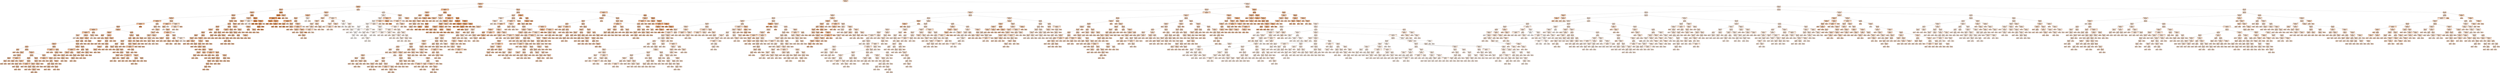 digraph Tree {
node [shape=box, style="filled, rounded", color="black", fontname=helvetica] ;
edge [fontname=helvetica] ;
0 [label="revised_quantity <= 2.45\nmse = 1.16\nsamples = 47352\nvalue = 2.84", fillcolor="#f7d8c1"] ;
1 [label="revised_quantity <= 1.29\nmse = 0.55\nsamples = 12409\nvalue = 4.22", fillcolor="#f3c5a4"] ;
0 -> 1 [labeldistance=2.5, labelangle=45, headlabel="True"] ;
2 [label="annual_usage <= 9.0\nmse = 0.52\nsamples = 5999\nvalue = 4.55", fillcolor="#f2c19d"] ;
1 -> 2 ;
3 [label="diameter <= 26.3\nmse = 0.29\nsamples = 5747\nvalue = 4.61", fillcolor="#f2c09c"] ;
2 -> 3 ;
4 [label="annual_usage <= 3.0\nmse = 0.23\nsamples = 5701\nvalue = 4.59", fillcolor="#f2c09c"] ;
3 -> 4 ;
5 [label="type_totals <= 2.5\nmse = 0.15\nsamples = 5632\nvalue = 4.57", fillcolor="#f2c09d"] ;
4 -> 5 ;
6 [label="compon_CP-026 <= 0.5\nmse = 0.17\nsamples = 3865\nvalue = 4.45", fillcolor="#f2c29f"] ;
5 -> 6 ;
7 [label="num_days_supp_relationship <= 1604.5\nmse = 0.06\nsamples = 3609\nvalue = 4.48", fillcolor="#f2c29f"] ;
6 -> 7 ;
8 [label="num_days_supp_relationship <= 1423.0\nmse = 0.04\nsamples = 3515\nvalue = 4.5", fillcolor="#f2c19e"] ;
7 -> 8 ;
9 [label="weight <= 0.04\nmse = 0.02\nsamples = 3509\nvalue = 4.5", fillcolor="#f2c19e"] ;
8 -> 9 ;
10 [label="num_days_supp_relationship <= 818.5\nmse = 0.02\nsamples = 2258\nvalue = 4.45", fillcolor="#f2c29f"] ;
9 -> 10 ;
11 [label="num_days_supp_relationship <= 392.0\nmse = 0.01\nsamples = 2222\nvalue = 4.45", fillcolor="#f2c29f"] ;
10 -> 11 ;
12 [label="diameter <= 12.7\nmse = 2.36\nsamples = 7\nvalue = 3.56", fillcolor="#f5ceb2"] ;
11 -> 12 ;
13 [label="mse = 0.03\nsamples = 2\nvalue = 1.53", fillcolor="#fbe9dd"] ;
12 -> 13 ;
14 [label="mse = 0.0\nsamples = 5\nvalue = 4.72", fillcolor="#f2be9a"] ;
12 -> 14 ;
15 [label="matl_SP-0035 <= 0.5\nmse = 0.0\nsamples = 2215\nvalue = 4.46", fillcolor="#f2c29f"] ;
11 -> 15 ;
16 [label="spec_totals <= 3.0\nmse = 0.0\nsamples = 2176\nvalue = 4.45", fillcolor="#f2c29f"] ;
15 -> 16 ;
17 [label="length <= 135.0\nmse = 0.0\nsamples = 2120\nvalue = 4.44", fillcolor="#f2c29f"] ;
16 -> 17 ;
18 [label="comp_length <= 23.4\nmse = 0.0\nsamples = 1587\nvalue = 4.43", fillcolor="#f2c2a0"] ;
17 -> 18 ;
19 [label="id <= 43.0\nmse = 0.0\nsamples = 1407\nvalue = 4.43", fillcolor="#f2c2a0"] ;
18 -> 19 ;
20 [label="id <= 24.5\nmse = 0.0\nsamples = 64\nvalue = 4.39", fillcolor="#f3c3a1"] ;
19 -> 20 ;
21 [label="mse = 0.0\nsamples = 30\nvalue = 4.39", fillcolor="#f3c3a0"] ;
20 -> 21 ;
22 [label="mse = 0.0\nsamples = 34\nvalue = 4.38", fillcolor="#f3c3a1"] ;
20 -> 22 ;
23 [label="length <= 32.5\nmse = 0.0\nsamples = 1343\nvalue = 4.43", fillcolor="#f2c2a0"] ;
19 -> 23 ;
24 [label="type_totals <= 1.5\nmse = 0.0\nsamples = 333\nvalue = 4.42", fillcolor="#f3c2a0"] ;
23 -> 24 ;
25 [label="mse = 0.0\nsamples = 32\nvalue = 4.37", fillcolor="#f3c3a1"] ;
24 -> 25 ;
26 [label="num_bends <= 1.5\nmse = 0.0\nsamples = 301\nvalue = 4.42", fillcolor="#f2c2a0"] ;
24 -> 26 ;
27 [label="length <= 21.0\nmse = 0.0\nsamples = 126\nvalue = 4.42", fillcolor="#f3c2a0"] ;
26 -> 27 ;
28 [label="length <= 17.0\nmse = 0.0\nsamples = 90\nvalue = 4.42", fillcolor="#f3c2a0"] ;
27 -> 28 ;
29 [label="mse = 0.0\nsamples = 64\nvalue = 4.42", fillcolor="#f3c3a0"] ;
28 -> 29 ;
30 [label="mse = 0.0\nsamples = 26\nvalue = 4.42", fillcolor="#f3c2a0"] ;
28 -> 30 ;
31 [label="mse = 0.0\nsamples = 36\nvalue = 4.42", fillcolor="#f3c2a0"] ;
27 -> 31 ;
32 [label="num_days_supp_relationship <= 474.5\nmse = 0.0\nsamples = 175\nvalue = 4.43", fillcolor="#f2c2a0"] ;
26 -> 32 ;
33 [label="weight <= 0.02\nmse = 0.0\nsamples = 86\nvalue = 4.43", fillcolor="#f2c2a0"] ;
32 -> 33 ;
34 [label="mse = 0.0\nsamples = 30\nvalue = 4.43", fillcolor="#f2c2a0"] ;
33 -> 34 ;
35 [label="mse = 0.0\nsamples = 56\nvalue = 4.43", fillcolor="#f2c2a0"] ;
33 -> 35 ;
36 [label="mse = 0.0\nsamples = 89\nvalue = 4.43", fillcolor="#f2c2a0"] ;
32 -> 36 ;
37 [label="component_totals <= 3.0\nmse = 0.0\nsamples = 1010\nvalue = 4.43", fillcolor="#f2c2a0"] ;
23 -> 37 ;
38 [label="length <= 113.5\nmse = 0.0\nsamples = 598\nvalue = 4.43", fillcolor="#f2c2a0"] ;
37 -> 38 ;
39 [label="length <= 93.0\nmse = 0.0\nsamples = 367\nvalue = 4.42", fillcolor="#f2c2a0"] ;
38 -> 39 ;
40 [label="compon_CP-025 <= 0.5\nmse = 0.0\nsamples = 107\nvalue = 4.42", fillcolor="#f3c2a0"] ;
39 -> 40 ;
41 [label="length <= 76.5\nmse = 0.0\nsamples = 83\nvalue = 4.42", fillcolor="#f3c3a0"] ;
40 -> 41 ;
42 [label="mse = 0.0\nsamples = 30\nvalue = 4.42", fillcolor="#f3c2a0"] ;
41 -> 42 ;
43 [label="length <= 84.5\nmse = 0.0\nsamples = 53\nvalue = 4.41", fillcolor="#f3c3a0"] ;
41 -> 43 ;
44 [label="mse = -0.0\nsamples = 26\nvalue = 4.41", fillcolor="#f3c3a0"] ;
43 -> 44 ;
45 [label="mse = -0.0\nsamples = 27\nvalue = 4.41", fillcolor="#f3c3a0"] ;
43 -> 45 ;
46 [label="mse = -0.0\nsamples = 24\nvalue = 4.43", fillcolor="#f2c2a0"] ;
40 -> 46 ;
47 [label="length <= 104.0\nmse = 0.0\nsamples = 260\nvalue = 4.43", fillcolor="#f2c2a0"] ;
39 -> 47 ;
48 [label="num_days_supp_relationship <= 436.5\nmse = 0.0\nsamples = 97\nvalue = 4.43", fillcolor="#f2c2a0"] ;
47 -> 48 ;
49 [label="mse = -0.0\nsamples = 36\nvalue = 4.44", fillcolor="#f2c2a0"] ;
48 -> 49 ;
50 [label="mse = -0.0\nsamples = 61\nvalue = 4.43", fillcolor="#f2c2a0"] ;
48 -> 50 ;
51 [label="num_bends <= 3.5\nmse = 0.0\nsamples = 163\nvalue = 4.42", fillcolor="#f2c2a0"] ;
47 -> 51 ;
52 [label="length <= 106.0\nmse = 0.0\nsamples = 68\nvalue = 4.42", fillcolor="#f3c2a0"] ;
51 -> 52 ;
53 [label="mse = -0.0\nsamples = 36\nvalue = 4.42", fillcolor="#f3c3a0"] ;
52 -> 53 ;
54 [label="mse = 0.0\nsamples = 32\nvalue = 4.42", fillcolor="#f3c2a0"] ;
52 -> 54 ;
55 [label="length <= 107.0\nmse = 0.0\nsamples = 95\nvalue = 4.43", fillcolor="#f2c2a0"] ;
51 -> 55 ;
56 [label="bend_radius <= 22.22\nmse = 0.0\nsamples = 64\nvalue = 4.43", fillcolor="#f2c2a0"] ;
55 -> 56 ;
57 [label="mse = 0.0\nsamples = 33\nvalue = 4.42", fillcolor="#f2c2a0"] ;
56 -> 57 ;
58 [label="mse = 0.0\nsamples = 31\nvalue = 4.43", fillcolor="#f2c2a0"] ;
56 -> 58 ;
59 [label="mse = 0.0\nsamples = 31\nvalue = 4.43", fillcolor="#f2c2a0"] ;
55 -> 59 ;
60 [label="length <= 130.5\nmse = 0.0\nsamples = 231\nvalue = 4.44", fillcolor="#f2c2a0"] ;
38 -> 60 ;
61 [label="length <= 126.5\nmse = 0.0\nsamples = 150\nvalue = 4.44", fillcolor="#f2c2a0"] ;
60 -> 61 ;
62 [label="num_bends <= 4.5\nmse = 0.0\nsamples = 96\nvalue = 4.44", fillcolor="#f2c2a0"] ;
61 -> 62 ;
63 [label="mse = 0.0\nsamples = 68\nvalue = 4.44", fillcolor="#f2c2a0"] ;
62 -> 63 ;
64 [label="mse = -0.0\nsamples = 28\nvalue = 4.44", fillcolor="#f2c2a0"] ;
62 -> 64 ;
65 [label="mse = 0.0\nsamples = 54\nvalue = 4.44", fillcolor="#f2c2a0"] ;
61 -> 65 ;
66 [label="mse = 0.0\nsamples = 81\nvalue = 4.44", fillcolor="#f2c29f"] ;
60 -> 66 ;
67 [label="length <= 48.5\nmse = 0.0\nsamples = 412\nvalue = 4.44", fillcolor="#f2c29f"] ;
37 -> 67 ;
68 [label="num_days_supp_relationship <= 472.5\nmse = 0.0\nsamples = 131\nvalue = 4.43", fillcolor="#f2c2a0"] ;
67 -> 68 ;
69 [label="mse = -0.0\nsamples = 38\nvalue = 4.43", fillcolor="#f2c2a0"] ;
68 -> 69 ;
70 [label="mse = 0.0\nsamples = 93\nvalue = 4.43", fillcolor="#f2c2a0"] ;
68 -> 70 ;
71 [label="num_bends <= 3.5\nmse = 0.0\nsamples = 281\nvalue = 4.44", fillcolor="#f2c29f"] ;
67 -> 71 ;
72 [label="id <= 507.5\nmse = 0.0\nsamples = 217\nvalue = 4.44", fillcolor="#f2c29f"] ;
71 -> 72 ;
73 [label="id <= 228.5\nmse = 0.0\nsamples = 84\nvalue = 4.44", fillcolor="#f2c29f"] ;
72 -> 73 ;
74 [label="mse = -0.0\nsamples = 31\nvalue = 4.44", fillcolor="#f2c29f"] ;
73 -> 74 ;
75 [label="length <= 57.0\nmse = 0.0\nsamples = 53\nvalue = 4.44", fillcolor="#f2c29f"] ;
73 -> 75 ;
76 [label="mse = -0.0\nsamples = 30\nvalue = 4.44", fillcolor="#f2c29f"] ;
75 -> 76 ;
77 [label="mse = 0.0\nsamples = 23\nvalue = 4.44", fillcolor="#f2c2a0"] ;
75 -> 77 ;
78 [label="length <= 56.5\nmse = 0.0\nsamples = 133\nvalue = 4.44", fillcolor="#f2c29f"] ;
72 -> 78 ;
79 [label="mse = -0.0\nsamples = 32\nvalue = 4.44", fillcolor="#f2c29f"] ;
78 -> 79 ;
80 [label="weight <= 0.02\nmse = 0.0\nsamples = 101\nvalue = 4.44", fillcolor="#f2c29f"] ;
78 -> 80 ;
81 [label="mse = 0.0\nsamples = 73\nvalue = 4.44", fillcolor="#f2c29f"] ;
80 -> 81 ;
82 [label="mse = -0.0\nsamples = 28\nvalue = 4.45", fillcolor="#f2c29f"] ;
80 -> 82 ;
83 [label="bend_radius <= 25.4\nmse = 0.0\nsamples = 64\nvalue = 4.46", fillcolor="#f2c29f"] ;
71 -> 83 ;
84 [label="mse = -0.0\nsamples = 30\nvalue = 4.45", fillcolor="#f2c29f"] ;
83 -> 84 ;
85 [label="mse = 0.0\nsamples = 34\nvalue = 4.46", fillcolor="#f2c29f"] ;
83 -> 85 ;
86 [label="length <= 66.5\nmse = 0.0\nsamples = 180\nvalue = 4.47", fillcolor="#f2c29f"] ;
18 -> 86 ;
87 [label="num_days_supp_relationship <= 411.0\nmse = 0.0\nsamples = 70\nvalue = 4.46", fillcolor="#f2c29f"] ;
86 -> 87 ;
88 [label="mse = -0.0\nsamples = 34\nvalue = 4.46", fillcolor="#f2c29f"] ;
87 -> 88 ;
89 [label="mse = -0.0\nsamples = 36\nvalue = 4.47", fillcolor="#f2c29f"] ;
87 -> 89 ;
90 [label="id <= 1075.0\nmse = 0.0\nsamples = 110\nvalue = 4.48", fillcolor="#f2c29f"] ;
86 -> 90 ;
91 [label="num_bends <= 3.5\nmse = 0.0\nsamples = 81\nvalue = 4.48", fillcolor="#f2c29f"] ;
90 -> 91 ;
92 [label="length <= 73.0\nmse = 0.0\nsamples = 52\nvalue = 4.48", fillcolor="#f2c29f"] ;
91 -> 92 ;
93 [label="mse = -0.0\nsamples = 24\nvalue = 4.47", fillcolor="#f2c29f"] ;
92 -> 93 ;
94 [label="mse = 0.0\nsamples = 28\nvalue = 4.48", fillcolor="#f2c29f"] ;
92 -> 94 ;
95 [label="mse = 0.0\nsamples = 29\nvalue = 4.49", fillcolor="#f2c29e"] ;
91 -> 95 ;
96 [label="mse = -0.0\nsamples = 29\nvalue = 4.49", fillcolor="#f2c29e"] ;
90 -> 96 ;
97 [label="length <= 198.0\nmse = 0.0\nsamples = 533\nvalue = 4.48", fillcolor="#f2c29f"] ;
17 -> 97 ;
98 [label="matl_SP-0029 <= 0.5\nmse = 0.0\nsamples = 307\nvalue = 4.46", fillcolor="#f2c29f"] ;
97 -> 98 ;
99 [label="num_days_supp_relationship <= 464.5\nmse = 0.0\nsamples = 279\nvalue = 4.46", fillcolor="#f2c29f"] ;
98 -> 99 ;
100 [label="comp_length <= 17.25\nmse = 0.0\nsamples = 155\nvalue = 4.45", fillcolor="#f2c29f"] ;
99 -> 100 ;
101 [label="num_bends <= 5.5\nmse = 0.0\nsamples = 128\nvalue = 4.45", fillcolor="#f2c29f"] ;
100 -> 101 ;
102 [label="num_bends <= 4.5\nmse = 0.0\nsamples = 61\nvalue = 4.45", fillcolor="#f2c29f"] ;
101 -> 102 ;
103 [label="mse = -0.0\nsamples = 27\nvalue = 4.45", fillcolor="#f2c29f"] ;
102 -> 103 ;
104 [label="mse = -0.0\nsamples = 34\nvalue = 4.45", fillcolor="#f2c29f"] ;
102 -> 104 ;
105 [label="mse = 0.0\nsamples = 67\nvalue = 4.45", fillcolor="#f2c29f"] ;
101 -> 105 ;
106 [label="mse = 0.0\nsamples = 27\nvalue = 4.46", fillcolor="#f2c29f"] ;
100 -> 106 ;
107 [label="id <= 3.0\nmse = 0.0\nsamples = 124\nvalue = 4.46", fillcolor="#f2c29f"] ;
99 -> 107 ;
108 [label="mse = 0.0\nsamples = 36\nvalue = 4.46", fillcolor="#f2c29f"] ;
107 -> 108 ;
109 [label="length <= 184.5\nmse = 0.0\nsamples = 88\nvalue = 4.47", fillcolor="#f2c29f"] ;
107 -> 109 ;
110 [label="num_bends <= 6.5\nmse = 0.0\nsamples = 53\nvalue = 4.47", fillcolor="#f2c29f"] ;
109 -> 110 ;
111 [label="mse = -0.0\nsamples = 32\nvalue = 4.47", fillcolor="#f2c29f"] ;
110 -> 111 ;
112 [label="mse = 0.0\nsamples = 21\nvalue = 4.46", fillcolor="#f2c29f"] ;
110 -> 112 ;
113 [label="mse = -0.0\nsamples = 35\nvalue = 4.47", fillcolor="#f2c29f"] ;
109 -> 113 ;
114 [label="mse = -0.0\nsamples = 28\nvalue = 4.5", fillcolor="#f2c19e"] ;
98 -> 114 ;
115 [label="length <= 226.5\nmse = 0.0\nsamples = 226\nvalue = 4.5", fillcolor="#f2c19e"] ;
97 -> 115 ;
116 [label="id <= 1002.5\nmse = 0.0\nsamples = 130\nvalue = 4.49", fillcolor="#f2c19e"] ;
115 -> 116 ;
117 [label="num_bends <= 6.5\nmse = 0.0\nsamples = 96\nvalue = 4.5", fillcolor="#f2c19e"] ;
116 -> 117 ;
118 [label="mse = -0.0\nsamples = 35\nvalue = 4.52", fillcolor="#f2c19e"] ;
117 -> 118 ;
119 [label="length <= 212.5\nmse = 0.0\nsamples = 61\nvalue = 4.5", fillcolor="#f2c19e"] ;
117 -> 119 ;
120 [label="mse = -0.0\nsamples = 29\nvalue = 4.49", fillcolor="#f2c19e"] ;
119 -> 120 ;
121 [label="mse = -0.0\nsamples = 32\nvalue = 4.5", fillcolor="#f2c19e"] ;
119 -> 121 ;
122 [label="mse = 0.0\nsamples = 34\nvalue = 4.46", fillcolor="#f2c29f"] ;
116 -> 122 ;
123 [label="id <= 1184.0\nmse = 0.0\nsamples = 96\nvalue = 4.51", fillcolor="#f2c19e"] ;
115 -> 123 ;
124 [label="num_bends <= 5.0\nmse = 0.0\nsamples = 63\nvalue = 4.51", fillcolor="#f2c19e"] ;
123 -> 124 ;
125 [label="mse = 0.0\nsamples = 29\nvalue = 4.5", fillcolor="#f2c19e"] ;
124 -> 125 ;
126 [label="mse = -0.0\nsamples = 34\nvalue = 4.51", fillcolor="#f2c19e"] ;
124 -> 126 ;
127 [label="mse = -0.0\nsamples = 33\nvalue = 4.51", fillcolor="#f2c19e"] ;
123 -> 127 ;
128 [label="wall <= 0.8\nmse = 0.03\nsamples = 56\nvalue = 4.66", fillcolor="#f2bf9b"] ;
16 -> 128 ;
129 [label="mse = 0.0\nsamples = 30\nvalue = 4.81", fillcolor="#f1bd98"] ;
128 -> 129 ;
130 [label="mse = 0.0\nsamples = 26\nvalue = 4.44", fillcolor="#f2c29f"] ;
128 -> 130 ;
131 [label="comp_length <= 16.9\nmse = 0.0\nsamples = 39\nvalue = 4.77", fillcolor="#f2be98"] ;
15 -> 131 ;
132 [label="mse = -0.0\nsamples = 3\nvalue = 4.65", fillcolor="#f2bf9b"] ;
131 -> 132 ;
133 [label="length <= 30.5\nmse = 0.0\nsamples = 36\nvalue = 4.79", fillcolor="#f1bd98"] ;
131 -> 133 ;
134 [label="mse = 0.0\nsamples = 2\nvalue = 4.78", fillcolor="#f2be98"] ;
133 -> 134 ;
135 [label="mse = -0.0\nsamples = 34\nvalue = 4.79", fillcolor="#f1bd98"] ;
133 -> 135 ;
136 [label="wall <= 1.27\nmse = 0.08\nsamples = 36\nvalue = 4.03", fillcolor="#f4c8a8"] ;
10 -> 136 ;
137 [label="matl_SP-0028 <= 0.5\nmse = 0.01\nsamples = 15\nvalue = 3.69", fillcolor="#f5ccaf"] ;
136 -> 137 ;
138 [label="mse = 0.0\nsamples = 1\nvalue = 3.11", fillcolor="#f6d4bb"] ;
137 -> 138 ;
139 [label="mse = 0.0\nsamples = 14\nvalue = 3.71", fillcolor="#f4ccaf"] ;
137 -> 139 ;
140 [label="mse = 0.01\nsamples = 21\nvalue = 4.24", fillcolor="#f3c5a4"] ;
136 -> 140 ;
141 [label="compon_CP-025 <= 0.5\nmse = 0.02\nsamples = 1251\nvalue = 4.58", fillcolor="#f2c09c"] ;
9 -> 141 ;
142 [label="comp_length <= 23.9\nmse = 0.0\nsamples = 335\nvalue = 4.73", fillcolor="#f2be99"] ;
141 -> 142 ;
143 [label="wall <= 1.88\nmse = 0.0\nsamples = 62\nvalue = 4.82", fillcolor="#f1bd97"] ;
142 -> 143 ;
144 [label="mse = -0.0\nsamples = 34\nvalue = 4.86", fillcolor="#f1bd97"] ;
143 -> 144 ;
145 [label="mse = -0.0\nsamples = 28\nvalue = 4.78", fillcolor="#f2be98"] ;
143 -> 145 ;
146 [label="comp_length <= 56.2\nmse = 0.0\nsamples = 273\nvalue = 4.72", fillcolor="#f2be9a"] ;
142 -> 146 ;
147 [label="diameter <= 14.29\nmse = 0.0\nsamples = 213\nvalue = 4.69", fillcolor="#f2bf9a"] ;
146 -> 147 ;
148 [label="type_totals <= 1.5\nmse = 0.0\nsamples = 32\nvalue = 4.74", fillcolor="#f2be99"] ;
147 -> 148 ;
149 [label="mse = -0.0\nsamples = 29\nvalue = 4.73", fillcolor="#f2be99"] ;
148 -> 149 ;
150 [label="mse = 0.0\nsamples = 3\nvalue = 4.81", fillcolor="#f1bd98"] ;
148 -> 150 ;
151 [label="length <= 58.5\nmse = 0.0\nsamples = 181\nvalue = 4.68", fillcolor="#f2bf9a"] ;
147 -> 151 ;
152 [label="mse = 0.0\nsamples = 30\nvalue = 4.66", fillcolor="#f2bf9b"] ;
151 -> 152 ;
153 [label="weight <= 0.18\nmse = 0.0\nsamples = 151\nvalue = 4.68", fillcolor="#f2bf9a"] ;
151 -> 153 ;
154 [label="bend_radius <= 44.45\nmse = 0.0\nsamples = 93\nvalue = 4.68", fillcolor="#f2bf9a"] ;
153 -> 154 ;
155 [label="num_bends <= 6.5\nmse = 0.0\nsamples = 61\nvalue = 4.68", fillcolor="#f2bf9a"] ;
154 -> 155 ;
156 [label="mse = -0.0\nsamples = 31\nvalue = 4.68", fillcolor="#f2bf9a"] ;
155 -> 156 ;
157 [label="mse = 0.0\nsamples = 30\nvalue = 4.68", fillcolor="#f2bf9a"] ;
155 -> 157 ;
158 [label="mse = -0.0\nsamples = 32\nvalue = 4.68", fillcolor="#f2bf9a"] ;
154 -> 158 ;
159 [label="id <= 482.5\nmse = 0.0\nsamples = 58\nvalue = 4.69", fillcolor="#f2bf9a"] ;
153 -> 159 ;
160 [label="mse = 0.0\nsamples = 33\nvalue = 4.69", fillcolor="#f2bf9a"] ;
159 -> 160 ;
161 [label="mse = -0.0\nsamples = 25\nvalue = 4.7", fillcolor="#f2bf9a"] ;
159 -> 161 ;
162 [label="bend_radius <= 50.8\nmse = 0.0\nsamples = 60\nvalue = 4.8", fillcolor="#f1bd98"] ;
146 -> 162 ;
163 [label="mse = -0.0\nsamples = 32\nvalue = 4.8", fillcolor="#f1bd98"] ;
162 -> 163 ;
164 [label="mse = 0.0\nsamples = 28\nvalue = 4.81", fillcolor="#f1bd98"] ;
162 -> 164 ;
165 [label="id <= 1156.0\nmse = 0.01\nsamples = 916\nvalue = 4.53", fillcolor="#f2c19e"] ;
141 -> 165 ;
166 [label="matl_SP-0028 <= 0.5\nmse = 0.01\nsamples = 820\nvalue = 4.51", fillcolor="#f2c19e"] ;
165 -> 166 ;
167 [label="wall <= 2.03\nmse = 0.01\nsamples = 807\nvalue = 4.5", fillcolor="#f2c19e"] ;
166 -> 167 ;
168 [label="length <= 133.0\nmse = 0.0\nsamples = 630\nvalue = 4.48", fillcolor="#f2c29f"] ;
167 -> 168 ;
169 [label="length <= 30.5\nmse = 0.0\nsamples = 562\nvalue = 4.47", fillcolor="#f2c29f"] ;
168 -> 169 ;
170 [label="diameter <= 19.05\nmse = 0.0\nsamples = 93\nvalue = 4.44", fillcolor="#f2c2a0"] ;
169 -> 170 ;
171 [label="mse = 0.0\nsamples = 67\nvalue = 4.43", fillcolor="#f2c2a0"] ;
170 -> 171 ;
172 [label="mse = -0.0\nsamples = 26\nvalue = 4.45", fillcolor="#f2c29f"] ;
170 -> 172 ;
173 [label="length <= 37.0\nmse = 0.0\nsamples = 469\nvalue = 4.48", fillcolor="#f2c29f"] ;
169 -> 173 ;
174 [label="length <= 33.5\nmse = 0.0\nsamples = 57\nvalue = 4.54", fillcolor="#f2c19d"] ;
173 -> 174 ;
175 [label="mse = -0.0\nsamples = 28\nvalue = 4.49", fillcolor="#f2c29e"] ;
174 -> 175 ;
176 [label="mse = 0.0\nsamples = 29\nvalue = 4.59", fillcolor="#f2c09c"] ;
174 -> 176 ;
177 [label="length <= 74.0\nmse = 0.0\nsamples = 412\nvalue = 4.47", fillcolor="#f2c29f"] ;
173 -> 177 ;
178 [label="weight <= 0.09\nmse = 0.0\nsamples = 125\nvalue = 4.45", fillcolor="#f2c29f"] ;
177 -> 178 ;
179 [label="spec_totals <= 3.0\nmse = 0.0\nsamples = 97\nvalue = 4.45", fillcolor="#f2c29f"] ;
178 -> 179 ;
180 [label="length <= 56.0\nmse = 0.0\nsamples = 63\nvalue = 4.45", fillcolor="#f2c29f"] ;
179 -> 180 ;
181 [label="mse = 0.0\nsamples = 28\nvalue = 4.45", fillcolor="#f2c29f"] ;
180 -> 181 ;
182 [label="mse = -0.0\nsamples = 35\nvalue = 4.45", fillcolor="#f2c29f"] ;
180 -> 182 ;
183 [label="mse = -0.0\nsamples = 34\nvalue = 4.44", fillcolor="#f2c29f"] ;
179 -> 183 ;
184 [label="mse = 0.0\nsamples = 28\nvalue = 4.46", fillcolor="#f2c29f"] ;
178 -> 184 ;
185 [label="weight <= 0.04\nmse = 0.0\nsamples = 287\nvalue = 4.48", fillcolor="#f2c29f"] ;
177 -> 185 ;
186 [label="num_days_supp_relationship <= 533.5\nmse = 0.0\nsamples = 131\nvalue = 4.47", fillcolor="#f2c29f"] ;
185 -> 186 ;
187 [label="annual_usage <= 0.5\nmse = 0.0\nsamples = 51\nvalue = 4.47", fillcolor="#f2c29f"] ;
186 -> 187 ;
188 [label="mse = 0.0\nsamples = 29\nvalue = 4.48", fillcolor="#f2c29f"] ;
187 -> 188 ;
189 [label="mse = -0.0\nsamples = 22\nvalue = 4.47", fillcolor="#f2c29f"] ;
187 -> 189 ;
190 [label="id <= 174.5\nmse = 0.0\nsamples = 80\nvalue = 4.46", fillcolor="#f2c29f"] ;
186 -> 190 ;
191 [label="mse = 0.0\nsamples = 25\nvalue = 4.47", fillcolor="#f2c29f"] ;
190 -> 191 ;
192 [label="mse = 0.0\nsamples = 55\nvalue = 4.46", fillcolor="#f2c29f"] ;
190 -> 192 ;
193 [label="bend_radius <= 57.15\nmse = 0.0\nsamples = 156\nvalue = 4.49", fillcolor="#f2c29e"] ;
185 -> 193 ;
194 [label="length <= 121.5\nmse = 0.0\nsamples = 88\nvalue = 4.49", fillcolor="#f2c29e"] ;
193 -> 194 ;
195 [label="length <= 110.0\nmse = 0.0\nsamples = 55\nvalue = 4.49", fillcolor="#f2c29e"] ;
194 -> 195 ;
196 [label="mse = -0.0\nsamples = 28\nvalue = 4.49", fillcolor="#f2c29e"] ;
195 -> 196 ;
197 [label="mse = 0.0\nsamples = 27\nvalue = 4.49", fillcolor="#f2c29e"] ;
195 -> 197 ;
198 [label="mse = -0.0\nsamples = 33\nvalue = 4.49", fillcolor="#f2c19e"] ;
194 -> 198 ;
199 [label="length <= 83.5\nmse = 0.0\nsamples = 68\nvalue = 4.48", fillcolor="#f2c29f"] ;
193 -> 199 ;
200 [label="mse = 0.0\nsamples = 35\nvalue = 4.47", fillcolor="#f2c29f"] ;
199 -> 200 ;
201 [label="mse = -0.0\nsamples = 33\nvalue = 4.48", fillcolor="#f2c29f"] ;
199 -> 201 ;
202 [label="length <= 215.5\nmse = 0.0\nsamples = 68\nvalue = 4.54", fillcolor="#f2c19d"] ;
168 -> 202 ;
203 [label="mse = -0.0\nsamples = 35\nvalue = 4.51", fillcolor="#f2c19e"] ;
202 -> 203 ;
204 [label="mse = 0.0\nsamples = 33\nvalue = 4.57", fillcolor="#f2c19d"] ;
202 -> 204 ;
205 [label="num_bends <= 3.0\nmse = 0.02\nsamples = 177\nvalue = 4.59", fillcolor="#f2c09c"] ;
167 -> 205 ;
206 [label="ea_1x_Y <= 0.5\nmse = 0.0\nsamples = 127\nvalue = 4.54", fillcolor="#f2c19d"] ;
205 -> 206 ;
207 [label="num_days_supp_relationship <= 365.0\nmse = 0.0\nsamples = 92\nvalue = 4.5", fillcolor="#f2c19e"] ;
206 -> 207 ;
208 [label="mse = 0.0\nsamples = 35\nvalue = 4.49", fillcolor="#f2c29e"] ;
207 -> 208 ;
209 [label="id <= 1054.5\nmse = 0.0\nsamples = 57\nvalue = 4.51", fillcolor="#f2c19e"] ;
207 -> 209 ;
210 [label="mse = 0.0\nsamples = 25\nvalue = 4.52", fillcolor="#f2c19e"] ;
209 -> 210 ;
211 [label="mse = -0.0\nsamples = 32\nvalue = 4.51", fillcolor="#f2c19e"] ;
209 -> 211 ;
212 [label="mse = 0.0\nsamples = 35\nvalue = 4.64", fillcolor="#f2c09b"] ;
206 -> 212 ;
213 [label="bend_radius <= 57.15\nmse = 0.03\nsamples = 50\nvalue = 4.71", fillcolor="#f2bf9a"] ;
205 -> 213 ;
214 [label="mse = 0.0\nsamples = 20\nvalue = 4.88", fillcolor="#f1bc96"] ;
213 -> 214 ;
215 [label="mse = 0.0\nsamples = 30\nvalue = 4.56", fillcolor="#f2c19d"] ;
213 -> 215 ;
216 [label="id <= 363.5\nmse = 0.0\nsamples = 13\nvalue = 4.83", fillcolor="#f1bd97"] ;
166 -> 216 ;
217 [label="mse = 0.0\nsamples = 5\nvalue = 4.89", fillcolor="#f1bc96"] ;
216 -> 217 ;
218 [label="length <= 54.5\nmse = 0.0\nsamples = 8\nvalue = 4.78", fillcolor="#f2be98"] ;
216 -> 218 ;
219 [label="mse = 0.0\nsamples = 4\nvalue = 4.77", fillcolor="#f2be99"] ;
218 -> 219 ;
220 [label="mse = -0.0\nsamples = 4\nvalue = 4.79", fillcolor="#f1bd98"] ;
218 -> 220 ;
221 [label="id <= 1187.5\nmse = 0.03\nsamples = 96\nvalue = 4.69", fillcolor="#f2bf9a"] ;
165 -> 221 ;
222 [label="mse = 0.0\nsamples = 34\nvalue = 4.8", fillcolor="#f1bd98"] ;
221 -> 222 ;
223 [label="ea_1x_N <= 0.5\nmse = 0.03\nsamples = 62\nvalue = 4.63", fillcolor="#f2c09b"] ;
221 -> 223 ;
224 [label="mse = -0.0\nsamples = 33\nvalue = 4.79", fillcolor="#f1bd98"] ;
223 -> 224 ;
225 [label="mse = 0.0\nsamples = 29\nvalue = 4.44", fillcolor="#f2c29f"] ;
223 -> 225 ;
226 [label="mse = -0.0\nsamples = 6\nvalue = 7.85", fillcolor="#e99457"] ;
8 -> 226 ;
227 [label="id <= 863.5\nmse = 0.02\nsamples = 94\nvalue = 3.78", fillcolor="#f4cbad"] ;
7 -> 227 ;
228 [label="length <= 75.0\nmse = 0.01\nsamples = 93\nvalue = 3.79", fillcolor="#f4cbad"] ;
227 -> 228 ;
229 [label="mse = 0.0\nsamples = 1\nvalue = 2.59", fillcolor="#f8dbc7"] ;
228 -> 229 ;
230 [label="matl_SP-0035 <= 0.5\nmse = 0.01\nsamples = 92\nvalue = 3.8", fillcolor="#f4cbad"] ;
228 -> 230 ;
231 [label="bend_radius <= 35.05\nmse = 0.0\nsamples = 89\nvalue = 3.79", fillcolor="#f4cbad"] ;
230 -> 231 ;
232 [label="num_bends <= 2.0\nmse = 0.0\nsamples = 38\nvalue = 3.74", fillcolor="#f4ccae"] ;
231 -> 232 ;
233 [label="mse = 0.0\nsamples = 1\nvalue = 3.56", fillcolor="#f5ceb2"] ;
232 -> 233 ;
234 [label="num_bends <= 3.5\nmse = 0.0\nsamples = 37\nvalue = 3.75", fillcolor="#f4cbae"] ;
232 -> 234 ;
235 [label="length <= 174.0\nmse = 0.0\nsamples = 17\nvalue = 3.76", fillcolor="#f4cbae"] ;
234 -> 235 ;
236 [label="mse = 0.0\nsamples = 16\nvalue = 3.76", fillcolor="#f4cbae"] ;
235 -> 236 ;
237 [label="mse = 0.0\nsamples = 1\nvalue = 3.82", fillcolor="#f4cbad"] ;
235 -> 237 ;
238 [label="weight <= 0.02\nmse = 0.0\nsamples = 20\nvalue = 3.74", fillcolor="#f4ccae"] ;
234 -> 238 ;
239 [label="mse = -0.0\nsamples = 10\nvalue = 3.74", fillcolor="#f4ccae"] ;
238 -> 239 ;
240 [label="mse = 0.0\nsamples = 10\nvalue = 3.73", fillcolor="#f4ccae"] ;
238 -> 240 ;
241 [label="compon_CP-014 <= 0.5\nmse = 0.0\nsamples = 51\nvalue = 3.83", fillcolor="#f4caac"] ;
231 -> 241 ;
242 [label="mse = -0.0\nsamples = 16\nvalue = 3.83", fillcolor="#f4caac"] ;
241 -> 242 ;
243 [label="mse = -0.0\nsamples = 35\nvalue = 3.83", fillcolor="#f4caac"] ;
241 -> 243 ;
244 [label="mse = 0.0\nsamples = 3\nvalue = 4.16", fillcolor="#f3c6a5"] ;
230 -> 244 ;
245 [label="mse = -0.0\nsamples = 1\nvalue = 2.89", fillcolor="#f7d7c0"] ;
227 -> 245 ;
246 [label="length <= 147.5\nmse = 1.55\nsamples = 256\nvalue = 3.96", fillcolor="#f4c9aa"] ;
6 -> 246 ;
247 [label="num_days_supp_relationship <= 1420.0\nmse = 0.29\nsamples = 176\nvalue = 4.36", fillcolor="#f3c3a1"] ;
246 -> 247 ;
248 [label="length <= 24.0\nmse = 0.21\nsamples = 174\nvalue = 4.39", fillcolor="#f3c3a0"] ;
247 -> 248 ;
249 [label="mse = 0.0\nsamples = 1\nvalue = 0.65", fillcolor="#fdf5ef"] ;
248 -> 249 ;
250 [label="num_bends <= 9.0\nmse = 0.16\nsamples = 173\nvalue = 4.41", fillcolor="#f3c3a0"] ;
248 -> 250 ;
251 [label="num_days_supp_relationship <= 522.5\nmse = 0.11\nsamples = 172\nvalue = 4.42", fillcolor="#f3c2a0"] ;
250 -> 251 ;
252 [label="length <= 66.0\nmse = 0.0\nsamples = 152\nvalue = 4.47", fillcolor="#f2c29f"] ;
251 -> 252 ;
253 [label="annual_usage <= 0.5\nmse = 0.0\nsamples = 53\nvalue = 4.44", fillcolor="#f2c29f"] ;
252 -> 253 ;
254 [label="mse = -0.0\nsamples = 29\nvalue = 4.43", fillcolor="#f2c2a0"] ;
253 -> 254 ;
255 [label="mse = 0.0\nsamples = 24\nvalue = 4.45", fillcolor="#f2c29f"] ;
253 -> 255 ;
256 [label="length <= 100.0\nmse = 0.0\nsamples = 99\nvalue = 4.48", fillcolor="#f2c29f"] ;
252 -> 256 ;
257 [label="mse = -0.0\nsamples = 33\nvalue = 4.48", fillcolor="#f2c29f"] ;
256 -> 257 ;
258 [label="num_bends <= 7.0\nmse = 0.0\nsamples = 66\nvalue = 4.49", fillcolor="#f2c29e"] ;
256 -> 258 ;
259 [label="mse = -0.0\nsamples = 37\nvalue = 4.49", fillcolor="#f2c29e"] ;
258 -> 259 ;
260 [label="mse = 0.0\nsamples = 29\nvalue = 4.49", fillcolor="#f2c29e"] ;
258 -> 260 ;
261 [label="weight <= 0.03\nmse = 0.85\nsamples = 20\nvalue = 3.98", fillcolor="#f4c8a9"] ;
251 -> 261 ;
262 [label="id <= 544.5\nmse = 0.03\nsamples = 17\nvalue = 4.35", fillcolor="#f3c3a1"] ;
261 -> 262 ;
263 [label="mse = 0.0\nsamples = 5\nvalue = 4.63", fillcolor="#f2c09c"] ;
262 -> 263 ;
264 [label="diameter <= 7.94\nmse = 0.0\nsamples = 12\nvalue = 4.26", fillcolor="#f3c5a3"] ;
262 -> 264 ;
265 [label="mse = 0.0\nsamples = 7\nvalue = 4.22", fillcolor="#f3c5a4"] ;
264 -> 265 ;
266 [label="mse = -0.0\nsamples = 5\nvalue = 4.33", fillcolor="#f3c4a2"] ;
264 -> 266 ;
267 [label="num_days_supp_relationship <= 569.5\nmse = 0.01\nsamples = 3\nvalue = 1.76", fillcolor="#fae6d8"] ;
261 -> 267 ;
268 [label="mse = 0.02\nsamples = 2\nvalue = 1.73", fillcolor="#fae7d9"] ;
267 -> 268 ;
269 [label="mse = -0.0\nsamples = 1\nvalue = 1.83", fillcolor="#fae5d7"] ;
267 -> 269 ;
270 [label="mse = -0.0\nsamples = 1\nvalue = 0.75", fillcolor="#fdf4ed"] ;
250 -> 270 ;
271 [label="mse = 0.02\nsamples = 2\nvalue = 1.64", fillcolor="#fae8db"] ;
247 -> 271 ;
272 [label="num_days_supp_relationship <= 2697.0\nmse = 3.23\nsamples = 80\nvalue = 3.0", fillcolor="#f6d6be"] ;
246 -> 272 ;
273 [label="num_days_supp_relationship <= 801.5\nmse = 3.3\nsamples = 75\nvalue = 2.86", fillcolor="#f7d7c1"] ;
272 -> 273 ;
274 [label="mse = 3.31\nsamples = 68\nvalue = 2.84", fillcolor="#f7d8c1"] ;
273 -> 274 ;
275 [label="mse = 3.12\nsamples = 7\nvalue = 3.14", fillcolor="#f6d4bb"] ;
273 -> 275 ;
276 [label="mse = 0.0\nsamples = 5\nvalue = 4.51", fillcolor="#f2c19e"] ;
272 -> 276 ;
277 [label="annual_usage <= 1.5\nmse = 0.01\nsamples = 1767\nvalue = 4.85", fillcolor="#f1bd97"] ;
5 -> 277 ;
278 [label="annual_usage <= 0.5\nmse = 0.0\nsamples = 1766\nvalue = 4.85", fillcolor="#f1bd97"] ;
277 -> 278 ;
279 [label="wall <= 2.26\nmse = 0.0\nsamples = 1628\nvalue = 4.85", fillcolor="#f1bd97"] ;
278 -> 279 ;
280 [label="length <= 165.5\nmse = 0.0\nsamples = 1337\nvalue = 4.84", fillcolor="#f1bd97"] ;
279 -> 280 ;
281 [label="matl_SP-0035 <= 0.5\nmse = 0.0\nsamples = 1039\nvalue = 4.83", fillcolor="#f1bd97"] ;
280 -> 281 ;
282 [label="length <= 60.5\nmse = 0.0\nsamples = 1016\nvalue = 4.83", fillcolor="#f1bd97"] ;
281 -> 282 ;
283 [label="weight <= 0.09\nmse = 0.0\nsamples = 233\nvalue = 4.8", fillcolor="#f1bd98"] ;
282 -> 283 ;
284 [label="diameter <= 14.29\nmse = 0.0\nsamples = 199\nvalue = 4.8", fillcolor="#f1bd98"] ;
283 -> 284 ;
285 [label="id <= 878.0\nmse = 0.0\nsamples = 114\nvalue = 4.8", fillcolor="#f1bd98"] ;
284 -> 285 ;
286 [label="mse = 0.0\nsamples = 53\nvalue = 4.79", fillcolor="#f1bd98"] ;
285 -> 286 ;
287 [label="mse = 0.0\nsamples = 61\nvalue = 4.8", fillcolor="#f1bd98"] ;
285 -> 287 ;
288 [label="comp_length <= 25.0\nmse = 0.0\nsamples = 85\nvalue = 4.81", fillcolor="#f1bd98"] ;
284 -> 288 ;
289 [label="mse = 0.0\nsamples = 32\nvalue = 4.81", fillcolor="#f1bd98"] ;
288 -> 289 ;
290 [label="length <= 29.0\nmse = 0.0\nsamples = 53\nvalue = 4.81", fillcolor="#f1bd98"] ;
288 -> 290 ;
291 [label="mse = -0.0\nsamples = 26\nvalue = 4.81", fillcolor="#f1bd98"] ;
290 -> 291 ;
292 [label="mse = 0.0\nsamples = 27\nvalue = 4.81", fillcolor="#f1bd98"] ;
290 -> 292 ;
293 [label="mse = -0.0\nsamples = 34\nvalue = 4.79", fillcolor="#f1be98"] ;
283 -> 293 ;
294 [label="weight <= 0.09\nmse = 0.0\nsamples = 783\nvalue = 4.84", fillcolor="#f1bd97"] ;
282 -> 294 ;
295 [label="component_totals <= 4.5\nmse = 0.0\nsamples = 747\nvalue = 4.84", fillcolor="#f1bd97"] ;
294 -> 295 ;
296 [label="bend_radius <= 57.15\nmse = 0.0\nsamples = 689\nvalue = 4.83", fillcolor="#f1bd97"] ;
295 -> 296 ;
297 [label="length <= 71.0\nmse = 0.0\nsamples = 667\nvalue = 4.83", fillcolor="#f1bd97"] ;
296 -> 297 ;
298 [label="num_bends <= 3.5\nmse = 0.0\nsamples = 60\nvalue = 4.87", fillcolor="#f1bc96"] ;
297 -> 298 ;
299 [label="mse = 0.0\nsamples = 32\nvalue = 4.9", fillcolor="#f1bc96"] ;
298 -> 299 ;
300 [label="mse = 0.0\nsamples = 28\nvalue = 4.82", fillcolor="#f1bd97"] ;
298 -> 300 ;
301 [label="wall <= 1.06\nmse = 0.0\nsamples = 607\nvalue = 4.83", fillcolor="#f1bd97"] ;
297 -> 301 ;
302 [label="num_bends <= 5.5\nmse = 0.0\nsamples = 148\nvalue = 4.82", fillcolor="#f1bd97"] ;
301 -> 302 ;
303 [label="diameter <= 11.11\nmse = 0.0\nsamples = 87\nvalue = 4.81", fillcolor="#f1bd98"] ;
302 -> 303 ;
304 [label="length <= 77.5\nmse = 0.0\nsamples = 51\nvalue = 4.81", fillcolor="#f1bd98"] ;
303 -> 304 ;
305 [label="mse = 0.0\nsamples = 27\nvalue = 4.81", fillcolor="#f1bd98"] ;
304 -> 305 ;
306 [label="mse = 0.0\nsamples = 24\nvalue = 4.81", fillcolor="#f1bd98"] ;
304 -> 306 ;
307 [label="mse = 0.0\nsamples = 36\nvalue = 4.81", fillcolor="#f1bd98"] ;
303 -> 307 ;
308 [label="length <= 104.0\nmse = 0.0\nsamples = 61\nvalue = 4.83", fillcolor="#f1bd97"] ;
302 -> 308 ;
309 [label="mse = 0.0\nsamples = 30\nvalue = 4.83", fillcolor="#f1bd97"] ;
308 -> 309 ;
310 [label="mse = 0.0\nsamples = 31\nvalue = 4.83", fillcolor="#f1bd97"] ;
308 -> 310 ;
311 [label="num_bends <= 2.5\nmse = 0.0\nsamples = 459\nvalue = 4.84", fillcolor="#f1bd97"] ;
301 -> 311 ;
312 [label="num_days_supp_relationship <= 411.0\nmse = 0.0\nsamples = 80\nvalue = 4.82", fillcolor="#f1bd97"] ;
311 -> 312 ;
313 [label="id <= 557.5\nmse = 0.0\nsamples = 58\nvalue = 4.82", fillcolor="#f1bd97"] ;
312 -> 313 ;
314 [label="mse = 0.0\nsamples = 21\nvalue = 4.82", fillcolor="#f1bd97"] ;
313 -> 314 ;
315 [label="mse = -0.0\nsamples = 37\nvalue = 4.83", fillcolor="#f1bd97"] ;
313 -> 315 ;
316 [label="mse = 0.0\nsamples = 22\nvalue = 4.82", fillcolor="#f1bd98"] ;
312 -> 316 ;
317 [label="length <= 119.5\nmse = 0.0\nsamples = 379\nvalue = 4.84", fillcolor="#f1bd97"] ;
311 -> 317 ;
318 [label="wall <= 1.88\nmse = 0.0\nsamples = 290\nvalue = 4.84", fillcolor="#f1bd97"] ;
317 -> 318 ;
319 [label="length <= 110.0\nmse = 0.0\nsamples = 175\nvalue = 4.83", fillcolor="#f1bd97"] ;
318 -> 319 ;
320 [label="spec_totals <= 3.0\nmse = 0.0\nsamples = 147\nvalue = 4.83", fillcolor="#f1bd97"] ;
319 -> 320 ;
321 [label="weight <= 0.04\nmse = 0.0\nsamples = 120\nvalue = 4.83", fillcolor="#f1bd97"] ;
320 -> 321 ;
322 [label="wall <= 1.44\nmse = 0.0\nsamples = 57\nvalue = 4.83", fillcolor="#f1bd97"] ;
321 -> 322 ;
323 [label="mse = -0.0\nsamples = 28\nvalue = 4.83", fillcolor="#f1bd97"] ;
322 -> 323 ;
324 [label="mse = 0.0\nsamples = 29\nvalue = 4.83", fillcolor="#f1bd97"] ;
322 -> 324 ;
325 [label="mse = 0.0\nsamples = 63\nvalue = 4.83", fillcolor="#f1bd97"] ;
321 -> 325 ;
326 [label="mse = -0.0\nsamples = 27\nvalue = 4.84", fillcolor="#f1bd97"] ;
320 -> 326 ;
327 [label="mse = 0.0\nsamples = 28\nvalue = 4.84", fillcolor="#f1bd97"] ;
319 -> 327 ;
328 [label="spec_totals <= 3.0\nmse = 0.0\nsamples = 115\nvalue = 4.84", fillcolor="#f1bd97"] ;
318 -> 328 ;
329 [label="ea_2x_N <= 0.5\nmse = 0.0\nsamples = 89\nvalue = 4.84", fillcolor="#f1bd97"] ;
328 -> 329 ;
330 [label="mse = 0.0\nsamples = 31\nvalue = 4.84", fillcolor="#f1bd97"] ;
329 -> 330 ;
331 [label="mse = 0.0\nsamples = 58\nvalue = 4.84", fillcolor="#f1bd97"] ;
329 -> 331 ;
332 [label="mse = -0.0\nsamples = 26\nvalue = 4.84", fillcolor="#f1bd97"] ;
328 -> 332 ;
333 [label="num_bends <= 5.5\nmse = 0.0\nsamples = 89\nvalue = 4.85", fillcolor="#f1bd97"] ;
317 -> 333 ;
334 [label="weight <= 0.04\nmse = 0.0\nsamples = 61\nvalue = 4.84", fillcolor="#f1bd97"] ;
333 -> 334 ;
335 [label="mse = 0.0\nsamples = 35\nvalue = 4.84", fillcolor="#f1bd97"] ;
334 -> 335 ;
336 [label="mse = 0.0\nsamples = 26\nvalue = 4.85", fillcolor="#f1bd97"] ;
334 -> 336 ;
337 [label="mse = 0.0\nsamples = 28\nvalue = 4.85", fillcolor="#f1bd97"] ;
333 -> 337 ;
338 [label="mse = 0.0\nsamples = 22\nvalue = 4.71", fillcolor="#f2bf9a"] ;
296 -> 338 ;
339 [label="length <= 97.0\nmse = 0.0\nsamples = 58\nvalue = 4.89", fillcolor="#f1bc96"] ;
295 -> 339 ;
340 [label="mse = -0.0\nsamples = 31\nvalue = 4.89", fillcolor="#f1bc96"] ;
339 -> 340 ;
341 [label="mse = 0.0\nsamples = 27\nvalue = 4.89", fillcolor="#f1bc96"] ;
339 -> 341 ;
342 [label="mse = 0.0\nsamples = 36\nvalue = 4.92", fillcolor="#f1bc95"] ;
294 -> 342 ;
343 [label="mse = -0.0\nsamples = 23\nvalue = 4.94", fillcolor="#f1bb95"] ;
281 -> 343 ;
344 [label="weight <= 0.04\nmse = 0.0\nsamples = 298\nvalue = 4.88", fillcolor="#f1bc96"] ;
280 -> 344 ;
345 [label="wall <= 1.44\nmse = 0.0\nsamples = 81\nvalue = 4.85", fillcolor="#f1bd97"] ;
344 -> 345 ;
346 [label="weight <= 0.04\nmse = 0.0\nsamples = 50\nvalue = 4.85", fillcolor="#f1bd97"] ;
345 -> 346 ;
347 [label="mse = -0.0\nsamples = 23\nvalue = 4.85", fillcolor="#f1bd97"] ;
346 -> 347 ;
348 [label="mse = -0.0\nsamples = 27\nvalue = 4.85", fillcolor="#f1bd97"] ;
346 -> 348 ;
349 [label="mse = -0.0\nsamples = 31\nvalue = 4.86", fillcolor="#f1bd97"] ;
345 -> 349 ;
350 [label="length <= 194.0\nmse = 0.0\nsamples = 217\nvalue = 4.89", fillcolor="#f1bc96"] ;
344 -> 350 ;
351 [label="id <= 587.0\nmse = 0.0\nsamples = 66\nvalue = 4.88", fillcolor="#f1bc96"] ;
350 -> 351 ;
352 [label="mse = 0.0\nsamples = 34\nvalue = 4.88", fillcolor="#f1bc96"] ;
351 -> 352 ;
353 [label="mse = 0.0\nsamples = 32\nvalue = 4.88", fillcolor="#f1bc96"] ;
351 -> 353 ;
354 [label="num_bends <= 7.0\nmse = 0.0\nsamples = 151\nvalue = 4.89", fillcolor="#f1bc96"] ;
350 -> 354 ;
355 [label="mse = -0.0\nsamples = 30\nvalue = 4.9", fillcolor="#f1bc96"] ;
354 -> 355 ;
356 [label="id <= 494.5\nmse = 0.0\nsamples = 121\nvalue = 4.89", fillcolor="#f1bc96"] ;
354 -> 356 ;
357 [label="id <= 493.0\nmse = 0.0\nsamples = 63\nvalue = 4.89", fillcolor="#f1bc96"] ;
356 -> 357 ;
358 [label="mse = -0.0\nsamples = 29\nvalue = 4.89", fillcolor="#f1bc96"] ;
357 -> 358 ;
359 [label="mse = -0.0\nsamples = 34\nvalue = 4.89", fillcolor="#f1bc96"] ;
357 -> 359 ;
360 [label="id <= 587.0\nmse = 0.0\nsamples = 58\nvalue = 4.89", fillcolor="#f1bc96"] ;
356 -> 360 ;
361 [label="mse = 0.0\nsamples = 32\nvalue = 4.89", fillcolor="#f1bc96"] ;
360 -> 361 ;
362 [label="mse = -0.0\nsamples = 26\nvalue = 4.89", fillcolor="#f1bc96"] ;
360 -> 362 ;
363 [label="length <= 39.5\nmse = 0.0\nsamples = 291\nvalue = 4.89", fillcolor="#f1bc96"] ;
279 -> 363 ;
364 [label="component_totals <= 3.5\nmse = 0.0\nsamples = 58\nvalue = 4.97", fillcolor="#f1bb94"] ;
363 -> 364 ;
365 [label="mse = -0.0\nsamples = 29\nvalue = 4.97", fillcolor="#f1bb94"] ;
364 -> 365 ;
366 [label="mse = 0.0\nsamples = 29\nvalue = 4.96", fillcolor="#f1bb94"] ;
364 -> 366 ;
367 [label="length <= 61.0\nmse = 0.0\nsamples = 233\nvalue = 4.88", fillcolor="#f1bc96"] ;
363 -> 367 ;
368 [label="weight <= 0.08\nmse = 0.0\nsamples = 80\nvalue = 4.84", fillcolor="#f1bd97"] ;
367 -> 368 ;
369 [label="mse = 0.0\nsamples = 25\nvalue = 4.83", fillcolor="#f1bd97"] ;
368 -> 369 ;
370 [label="id <= 582.5\nmse = 0.0\nsamples = 55\nvalue = 4.84", fillcolor="#f1bd97"] ;
368 -> 370 ;
371 [label="mse = 0.0\nsamples = 25\nvalue = 4.84", fillcolor="#f1bd97"] ;
370 -> 371 ;
372 [label="mse = -0.0\nsamples = 30\nvalue = 4.85", fillcolor="#f1bd97"] ;
370 -> 372 ;
373 [label="num_bends <= 4.5\nmse = 0.0\nsamples = 153\nvalue = 4.89", fillcolor="#f1bc96"] ;
367 -> 373 ;
374 [label="id <= 885.5\nmse = 0.0\nsamples = 93\nvalue = 4.89", fillcolor="#f1bc96"] ;
373 -> 374 ;
375 [label="mse = 0.0\nsamples = 62\nvalue = 4.89", fillcolor="#f1bc96"] ;
374 -> 375 ;
376 [label="mse = -0.0\nsamples = 31\nvalue = 4.88", fillcolor="#f1bc96"] ;
374 -> 376 ;
377 [label="compon_CP-025 <= 0.5\nmse = 0.0\nsamples = 60\nvalue = 4.91", fillcolor="#f1bc96"] ;
373 -> 377 ;
378 [label="mse = 0.0\nsamples = 30\nvalue = 4.91", fillcolor="#f1bc96"] ;
377 -> 378 ;
379 [label="mse = -0.0\nsamples = 30\nvalue = 4.9", fillcolor="#f1bc96"] ;
377 -> 379 ;
380 [label="diameter <= 17.46\nmse = 0.01\nsamples = 138\nvalue = 4.76", fillcolor="#f2be99"] ;
278 -> 380 ;
381 [label="matl_SP-0029 <= 0.5\nmse = 0.01\nsamples = 49\nvalue = 4.6", fillcolor="#f2c09c"] ;
380 -> 381 ;
382 [label="mse = 0.0\nsamples = 2\nvalue = 4.28", fillcolor="#f3c4a3"] ;
381 -> 382 ;
383 [label="num_bends <= 2.5\nmse = 0.0\nsamples = 47\nvalue = 4.63", fillcolor="#f2c09c"] ;
381 -> 383 ;
384 [label="mse = 0.0\nsamples = 17\nvalue = 4.62", fillcolor="#f2c09c"] ;
383 -> 384 ;
385 [label="mse = -0.0\nsamples = 30\nvalue = 4.63", fillcolor="#f2c09b"] ;
383 -> 385 ;
386 [label="comp_length <= 27.0\nmse = 0.0\nsamples = 89\nvalue = 4.83", fillcolor="#f1bd97"] ;
380 -> 386 ;
387 [label="id <= 992.0\nmse = 0.0\nsamples = 54\nvalue = 4.84", fillcolor="#f1bd97"] ;
386 -> 387 ;
388 [label="mse = -0.0\nsamples = 26\nvalue = 4.84", fillcolor="#f1bd97"] ;
387 -> 388 ;
389 [label="mse = 0.0\nsamples = 28\nvalue = 4.84", fillcolor="#f1bd97"] ;
387 -> 389 ;
390 [label="type_totals <= 3.5\nmse = 0.0\nsamples = 35\nvalue = 4.82", fillcolor="#f1bd97"] ;
386 -> 390 ;
391 [label="mse = -0.0\nsamples = 18\nvalue = 4.81", fillcolor="#f1bd98"] ;
390 -> 391 ;
392 [label="mse = 0.0\nsamples = 17\nvalue = 4.85", fillcolor="#f1bd97"] ;
390 -> 392 ;
393 [label="mse = -0.0\nsamples = 1\nvalue = 6.38", fillcolor="#eda876"] ;
277 -> 393 ;
394 [label="length <= 68.5\nmse = 3.59\nsamples = 69\nvalue = 6.36", fillcolor="#eda877"] ;
4 -> 394 ;
395 [label="compon_CP-026 <= 0.5\nmse = 1.17\nsamples = 22\nvalue = 4.13", fillcolor="#f3c6a6"] ;
394 -> 395 ;
396 [label="type_totals <= 2.5\nmse = 0.01\nsamples = 19\nvalue = 4.61", fillcolor="#f2c09c"] ;
395 -> 396 ;
397 [label="mse = 0.0\nsamples = 7\nvalue = 4.77", fillcolor="#f2be99"] ;
396 -> 397 ;
398 [label="mse = 0.0\nsamples = 12\nvalue = 4.53", fillcolor="#f2c19e"] ;
396 -> 398 ;
399 [label="num_days_supp_relationship <= 3372.5\nmse = 0.19\nsamples = 3\nvalue = 1.79", fillcolor="#fae6d7"] ;
395 -> 399 ;
400 [label="mse = 0.31\nsamples = 2\nvalue = 1.99", fillcolor="#f9e3d3"] ;
399 -> 400 ;
401 [label="mse = -0.0\nsamples = 1\nvalue = 1.6", fillcolor="#fae8dc"] ;
399 -> 401 ;
402 [label="num_bends <= 3.5\nmse = 1.1\nsamples = 47\nvalue = 7.47", fillcolor="#ea9a60"] ;
394 -> 402 ;
403 [label="type_totals <= 1.5\nmse = 0.0\nsamples = 14\nvalue = 8.67", fillcolor="#e78946"] ;
402 -> 403 ;
404 [label="mse = 0.0\nsamples = 6\nvalue = 8.65", fillcolor="#e78a47"] ;
403 -> 404 ;
405 [label="mse = -0.0\nsamples = 8\nvalue = 8.69", fillcolor="#e78946"] ;
403 -> 405 ;
406 [label="component_totals <= 3.5\nmse = 0.54\nsamples = 33\nvalue = 6.85", fillcolor="#eca26d"] ;
402 -> 406 ;
407 [label="weight <= 0.15\nmse = 0.01\nsamples = 31\nvalue = 7.0", fillcolor="#eba069"] ;
406 -> 407 ;
408 [label="length <= 110.0\nmse = 0.0\nsamples = 19\nvalue = 7.09", fillcolor="#eb9f68"] ;
407 -> 408 ;
409 [label="mse = 0.0\nsamples = 7\nvalue = 7.09", fillcolor="#eb9f67"] ;
408 -> 409 ;
410 [label="mse = -0.0\nsamples = 12\nvalue = 7.08", fillcolor="#eb9f68"] ;
408 -> 410 ;
411 [label="mse = 0.0\nsamples = 12\nvalue = 6.91", fillcolor="#eca16b"] ;
407 -> 411 ;
412 [label="mse = 0.12\nsamples = 2\nvalue = 3.42", fillcolor="#f5d0b5"] ;
406 -> 412 ;
413 [label="ea_2x_Y <= 0.5\nmse = 1.44\nsamples = 46\nvalue = 7.13", fillcolor="#eb9e67"] ;
3 -> 413 ;
414 [label="num_bends <= 3.5\nmse = 0.28\nsamples = 38\nvalue = 7.68", fillcolor="#e9975b"] ;
413 -> 414 ;
415 [label="num_days_supp_relationship <= 2880.0\nmse = 0.1\nsamples = 36\nvalue = 7.57", fillcolor="#ea985d"] ;
414 -> 415 ;
416 [label="bend_radius <= 114.3\nmse = 0.03\nsamples = 22\nvalue = 7.73", fillcolor="#e9965a"] ;
415 -> 416 ;
417 [label="mse = 0.0\nsamples = 6\nvalue = 8.02", fillcolor="#e99254"] ;
416 -> 417 ;
418 [label="mse = -0.0\nsamples = 16\nvalue = 7.63", fillcolor="#ea975c"] ;
416 -> 418 ;
419 [label="compon_CP-003 <= 0.5\nmse = 0.04\nsamples = 14\nvalue = 7.16", fillcolor="#eb9e66"] ;
415 -> 419 ;
420 [label="compon_CP-004 <= 0.5\nmse = 0.0\nsamples = 7\nvalue = 6.93", fillcolor="#eca16b"] ;
419 -> 420 ;
421 [label="mse = 0.0\nsamples = 1\nvalue = 6.77", fillcolor="#eca36e"] ;
420 -> 421 ;
422 [label="mse = 0.0\nsamples = 6\nvalue = 6.96", fillcolor="#eba06a"] ;
420 -> 422 ;
423 [label="mse = -0.0\nsamples = 7\nvalue = 7.34", fillcolor="#ea9b62"] ;
419 -> 423 ;
424 [label="mse = 0.02\nsamples = 2\nvalue = 9.29", fillcolor="#e58139"] ;
414 -> 424 ;
425 [label="bend_radius <= 114.3\nmse = 0.04\nsamples = 8\nvalue = 4.93", fillcolor="#f1bc95"] ;
413 -> 425 ;
426 [label="mse = 0.0\nsamples = 1\nvalue = 5.67", fillcolor="#efb285"] ;
425 -> 426 ;
427 [label="mse = -0.0\nsamples = 7\nvalue = 4.88", fillcolor="#f1bc96"] ;
425 -> 427 ;
428 [label="id <= 391.5\nmse = 3.62\nsamples = 252\nvalue = 3.08", fillcolor="#f6d4bc"] ;
2 -> 428 ;
429 [label="matl_SP-0035 <= 0.5\nmse = 2.79\nsamples = 149\nvalue = 4.06", fillcolor="#f4c7a8"] ;
428 -> 429 ;
430 [label="annual_usage <= 525.0\nmse = 2.45\nsamples = 100\nvalue = 4.61", fillcolor="#f2c09c"] ;
429 -> 430 ;
431 [label="ea_2x_N <= 0.5\nmse = 2.22\nsamples = 97\nvalue = 4.69", fillcolor="#f2bf9a"] ;
430 -> 431 ;
432 [label="num_days_supp_relationship <= 2259.5\nmse = 0.73\nsamples = 9\nvalue = 5.99", fillcolor="#eead7f"] ;
431 -> 432 ;
433 [label="ea_1x_Y <= 0.5\nmse = 0.21\nsamples = 8\nvalue = 6.18", fillcolor="#eeab7b"] ;
432 -> 433 ;
434 [label="mse = -0.0\nsamples = 7\nvalue = 6.05", fillcolor="#eead7d"] ;
433 -> 434 ;
435 [label="mse = -0.0\nsamples = 1\nvalue = 7.83", fillcolor="#e99558"] ;
433 -> 435 ;
436 [label="mse = -0.0\nsamples = 1\nvalue = 3.26", fillcolor="#f6d2b8"] ;
432 -> 436 ;
437 [label="wall <= 1.06\nmse = 2.18\nsamples = 88\nvalue = 4.55", fillcolor="#f2c19d"] ;
431 -> 437 ;
438 [label="weight <= 0.02\nmse = 0.01\nsamples = 45\nvalue = 4.83", fillcolor="#f1bd97"] ;
437 -> 438 ;
439 [label="mse = 0.0\nsamples = 4\nvalue = 5.17", fillcolor="#f0b890"] ;
438 -> 439 ;
440 [label="type_totals <= 2.5\nmse = 0.0\nsamples = 41\nvalue = 4.79", fillcolor="#f1bd98"] ;
438 -> 440 ;
441 [label="mse = 0.0\nsamples = 6\nvalue = 4.87", fillcolor="#f1bc96"] ;
440 -> 441 ;
442 [label="mse = 0.0\nsamples = 35\nvalue = 4.78", fillcolor="#f2be98"] ;
440 -> 442 ;
443 [label="component_totals <= 3.5\nmse = 4.26\nsamples = 43\nvalue = 4.25", fillcolor="#f3c5a4"] ;
437 -> 443 ;
444 [label="num_days_supp_relationship <= 805.5\nmse = 4.24\nsamples = 42\nvalue = 4.28", fillcolor="#f3c4a3"] ;
443 -> 444 ;
445 [label="annual_usage <= 165.0\nmse = 4.45\nsamples = 33\nvalue = 4.15", fillcolor="#f3c6a6"] ;
444 -> 445 ;
446 [label="mse = 4.51\nsamples = 27\nvalue = 4.31", fillcolor="#f3c4a2"] ;
445 -> 446 ;
447 [label="mse = 3.8\nsamples = 6\nvalue = 3.58", fillcolor="#f5ceb2"] ;
445 -> 447 ;
448 [label="annual_usage <= 165.0\nmse = 3.55\nsamples = 9\nvalue = 4.62", fillcolor="#f2c09c"] ;
444 -> 448 ;
449 [label="diameter <= 20.64\nmse = 3.19\nsamples = 8\nvalue = 4.07", fillcolor="#f3c7a7"] ;
448 -> 449 ;
450 [label="mse = 0.0\nsamples = 2\nvalue = 4.53", fillcolor="#f2c19e"] ;
449 -> 450 ;
451 [label="spec_totals <= 3.5\nmse = 3.99\nsamples = 6\nvalue = 3.94", fillcolor="#f4c9aa"] ;
449 -> 451 ;
452 [label="mse = 0.0\nsamples = 1\nvalue = 3.34", fillcolor="#f6d1b7"] ;
451 -> 452 ;
453 [label="mse = 4.35\nsamples = 5\nvalue = 4.0", fillcolor="#f4c8a9"] ;
451 -> 453 ;
454 [label="mse = 0.0\nsamples = 1\nvalue = 6.56", fillcolor="#eda673"] ;
448 -> 454 ;
455 [label="mse = 0.0\nsamples = 1\nvalue = 1.92", fillcolor="#f9e4d5"] ;
443 -> 455 ;
456 [label="diameter <= 19.05\nmse = 0.73\nsamples = 3\nvalue = 1.44", fillcolor="#fbebdf"] ;
430 -> 456 ;
457 [label="mse = 0.02\nsamples = 2\nvalue = 0.59", fillcolor="#fdf6f1"] ;
456 -> 457 ;
458 [label="mse = 0.0\nsamples = 1\nvalue = 2.29", fillcolor="#f8dfcd"] ;
456 -> 458 ;
459 [label="annual_usage <= 96.5\nmse = 1.49\nsamples = 49\nvalue = 2.88", fillcolor="#f7d7c0"] ;
429 -> 459 ;
460 [label="type_totals <= 2.5\nmse = 0.15\nsamples = 21\nvalue = 3.4", fillcolor="#f5d0b5"] ;
459 -> 460 ;
461 [label="annual_usage <= 22.5\nmse = 0.04\nsamples = 17\nvalue = 3.27", fillcolor="#f6d2b8"] ;
460 -> 461 ;
462 [label="diameter <= 9.52\nmse = 0.02\nsamples = 5\nvalue = 3.07", fillcolor="#f6d5bc"] ;
461 -> 462 ;
463 [label="mse = 0.0\nsamples = 1\nvalue = 3.25", fillcolor="#f6d2b9"] ;
462 -> 463 ;
464 [label="annual_usage <= 15.0\nmse = 0.01\nsamples = 4\nvalue = 2.96", fillcolor="#f7d6bf"] ;
462 -> 464 ;
465 [label="num_days_supp_relationship <= 2627.5\nmse = 0.0\nsamples = 3\nvalue = 3.0", fillcolor="#f6d6be"] ;
464 -> 465 ;
466 [label="mse = 0.0\nsamples = 1\nvalue = 3.04", fillcolor="#f6d5bd"] ;
465 -> 466 ;
467 [label="mse = 0.0\nsamples = 2\nvalue = 2.99", fillcolor="#f6d6be"] ;
465 -> 467 ;
468 [label="mse = -0.0\nsamples = 1\nvalue = 2.8", fillcolor="#f7d8c2"] ;
464 -> 468 ;
469 [label="num_bends <= 3.5\nmse = 0.02\nsamples = 12\nvalue = 3.36", fillcolor="#f5d1b6"] ;
461 -> 469 ;
470 [label="mse = -0.0\nsamples = 9\nvalue = 3.25", fillcolor="#f6d2b9"] ;
469 -> 470 ;
471 [label="length <= 153.0\nmse = 0.0\nsamples = 3\nvalue = 3.56", fillcolor="#f5ceb2"] ;
469 -> 471 ;
472 [label="mse = 0.0\nsamples = 1\nvalue = 3.53", fillcolor="#f5ceb3"] ;
471 -> 472 ;
473 [label="mse = -0.0\nsamples = 2\nvalue = 3.58", fillcolor="#f5ceb2"] ;
471 -> 473 ;
474 [label="mse = 0.0\nsamples = 4\nvalue = 4.28", fillcolor="#f3c4a3"] ;
460 -> 474 ;
475 [label="num_days_supp_relationship <= 825.0\nmse = 2.15\nsamples = 28\nvalue = 2.48", fillcolor="#f8ddc9"] ;
459 -> 475 ;
476 [label="id <= 188.5\nmse = 2.31\nsamples = 18\nvalue = 3.04", fillcolor="#f6d5bd"] ;
475 -> 476 ;
477 [label="diameter <= 11.12\nmse = 0.01\nsamples = 5\nvalue = 2.7", fillcolor="#f7dac4"] ;
476 -> 477 ;
478 [label="mse = 0.0\nsamples = 1\nvalue = 2.52", fillcolor="#f8dcc8"] ;
477 -> 478 ;
479 [label="num_days_supp_relationship <= 536.5\nmse = 0.0\nsamples = 4\nvalue = 2.73", fillcolor="#f7d9c4"] ;
477 -> 479 ;
480 [label="mse = 0.0\nsamples = 2\nvalue = 2.71", fillcolor="#f7d9c4"] ;
479 -> 480 ;
481 [label="mse = 0.0\nsamples = 2\nvalue = 2.73", fillcolor="#f7d9c3"] ;
479 -> 481 ;
482 [label="annual_usage <= 525.0\nmse = 3.1\nsamples = 13\nvalue = 3.16", fillcolor="#f6d3ba"] ;
476 -> 482 ;
483 [label="mse = 3.15\nsamples = 9\nvalue = 3.1", fillcolor="#f6d4bc"] ;
482 -> 483 ;
484 [label="mse = 2.96\nsamples = 4\nvalue = 3.29", fillcolor="#f6d2b8"] ;
482 -> 484 ;
485 [label="wall <= 1.44\nmse = 0.18\nsamples = 10\nvalue = 1.43", fillcolor="#fbebdf"] ;
475 -> 485 ;
486 [label="annual_usage <= 210.0\nmse = 0.0\nsamples = 3\nvalue = 0.83", fillcolor="#fcf3ec"] ;
485 -> 486 ;
487 [label="mse = 0.0\nsamples = 1\nvalue = 0.81", fillcolor="#fdf3ec"] ;
486 -> 487 ;
488 [label="mse = 0.0\nsamples = 2\nvalue = 0.86", fillcolor="#fcf2eb"] ;
486 -> 488 ;
489 [label="num_bends <= 8.5\nmse = 0.06\nsamples = 7\nvalue = 1.67", fillcolor="#fae7da"] ;
485 -> 489 ;
490 [label="id <= 226.0\nmse = 0.0\nsamples = 5\nvalue = 1.79", fillcolor="#fae6d8"] ;
489 -> 490 ;
491 [label="mse = -0.0\nsamples = 3\nvalue = 1.75", fillcolor="#fae6d8"] ;
490 -> 491 ;
492 [label="mse = 0.0\nsamples = 2\nvalue = 1.85", fillcolor="#fae5d6"] ;
490 -> 492 ;
493 [label="mse = 0.0\nsamples = 2\nvalue = 1.2", fillcolor="#fbeee4"] ;
489 -> 493 ;
494 [label="id <= 967.5\nmse = 1.65\nsamples = 103\nvalue = 1.74", fillcolor="#fae7d9"] ;
428 -> 494 ;
495 [label="matl_SP-0029 <= 0.5\nmse = 1.1\nsamples = 87\nvalue = 1.41", fillcolor="#fbebe0"] ;
494 -> 495 ;
496 [label="num_bends <= 6.5\nmse = 0.58\nsamples = 83\nvalue = 1.29", fillcolor="#fbede2"] ;
495 -> 496 ;
497 [label="weight <= 0.01\nmse = 0.39\nsamples = 80\nvalue = 1.19", fillcolor="#fbeee4"] ;
496 -> 497 ;
498 [label="num_bends <= 1.5\nmse = 0.23\nsamples = 35\nvalue = 0.7", fillcolor="#fdf5ef"] ;
497 -> 498 ;
499 [label="length <= 28.5\nmse = 0.19\nsamples = 16\nvalue = 0.34", fillcolor="#fef9f6"] ;
498 -> 499 ;
500 [label="matl_SP-0039 <= 0.5\nmse = 0.03\nsamples = 3\nvalue = 0.89", fillcolor="#fcf2ea"] ;
499 -> 500 ;
501 [label="mse = 0.0\nsamples = 2\nvalue = 1.02", fillcolor="#fcf0e8"] ;
500 -> 501 ;
502 [label="mse = -0.0\nsamples = 1\nvalue = 0.64", fillcolor="#fdf5f0"] ;
500 -> 502 ;
503 [label="num_days_supp_relationship <= 1691.5\nmse = 0.17\nsamples = 13\nvalue = 0.27", fillcolor="#fefaf8"] ;
499 -> 503 ;
504 [label="annual_usage <= 713.0\nmse = 0.17\nsamples = 11\nvalue = 0.35", fillcolor="#fef9f6"] ;
503 -> 504 ;
505 [label="spec_totals <= 2.5\nmse = 0.11\nsamples = 6\nvalue = 0.23", fillcolor="#fefbf8"] ;
504 -> 505 ;
506 [label="mse = 0.0\nsamples = 3\nvalue = 0.23", fillcolor="#fefbf8"] ;
505 -> 506 ;
507 [label="mse = 0.19\nsamples = 3\nvalue = 0.23", fillcolor="#fefbf8"] ;
505 -> 507 ;
508 [label="mse = 0.2\nsamples = 5\nvalue = 0.5", fillcolor="#fdf7f3"] ;
504 -> 508 ;
509 [label="mse = -0.0\nsamples = 2\nvalue = -0.08", fillcolor="#ffffff"] ;
503 -> 509 ;
510 [label="id <= 702.0\nmse = 0.02\nsamples = 19\nvalue = 1.04", fillcolor="#fcf0e7"] ;
498 -> 510 ;
511 [label="num_days_supp_relationship <= 1691.5\nmse = 0.03\nsamples = 10\nvalue = 0.91", fillcolor="#fcf2ea"] ;
510 -> 511 ;
512 [label="length <= 83.0\nmse = 0.03\nsamples = 9\nvalue = 0.89", fillcolor="#fcf2eb"] ;
511 -> 512 ;
513 [label="mse = 0.0\nsamples = 3\nvalue = 0.83", fillcolor="#fcf3ec"] ;
512 -> 513 ;
514 [label="id <= 474.5\nmse = 0.04\nsamples = 6\nvalue = 0.92", fillcolor="#fcf1ea"] ;
512 -> 514 ;
515 [label="mse = 0.0\nsamples = 2\nvalue = 0.95", fillcolor="#fcf1e9"] ;
514 -> 515 ;
516 [label="annual_usage <= 417.0\nmse = 0.06\nsamples = 4\nvalue = 0.91", fillcolor="#fcf2ea"] ;
514 -> 516 ;
517 [label="mse = 0.06\nsamples = 2\nvalue = 0.91", fillcolor="#fcf2ea"] ;
516 -> 517 ;
518 [label="mse = 0.06\nsamples = 2\nvalue = 0.91", fillcolor="#fcf2ea"] ;
516 -> 518 ;
519 [label="mse = -0.0\nsamples = 1\nvalue = 1.15", fillcolor="#fceee5"] ;
511 -> 519 ;
520 [label="mse = 0.0\nsamples = 9\nvalue = 1.14", fillcolor="#fcefe5"] ;
510 -> 520 ;
521 [label="num_days_supp_relationship <= 610.5\nmse = 0.22\nsamples = 45\nvalue = 1.53", fillcolor="#fbe9dd"] ;
497 -> 521 ;
522 [label="num_bracket <= 0.5\nmse = 0.38\nsamples = 18\nvalue = 1.29", fillcolor="#fbede2"] ;
521 -> 522 ;
523 [label="annual_usage <= 500.0\nmse = 0.56\nsamples = 10\nvalue = 1.13", fillcolor="#fcefe5"] ;
522 -> 523 ;
524 [label="num_days_supp_relationship <= 569.5\nmse = 0.57\nsamples = 4\nvalue = 0.77", fillcolor="#fdf4ed"] ;
523 -> 524 ;
525 [label="mse = 0.43\nsamples = 2\nvalue = 0.63", fillcolor="#fdf6f0"] ;
524 -> 525 ;
526 [label="mse = 0.69\nsamples = 2\nvalue = 0.99", fillcolor="#fcf1e8"] ;
524 -> 526 ;
527 [label="num_days_supp_relationship <= 569.5\nmse = 0.49\nsamples = 6\nvalue = 1.25", fillcolor="#fbede3"] ;
523 -> 527 ;
528 [label="mse = 0.41\nsamples = 3\nvalue = 1.33", fillcolor="#fbece1"] ;
527 -> 528 ;
529 [label="mse = 0.6\nsamples = 3\nvalue = 1.11", fillcolor="#fcefe6"] ;
527 -> 529 ;
530 [label="num_days_supp_relationship <= 379.5\nmse = 0.0\nsamples = 8\nvalue = 1.56", fillcolor="#fae9dc"] ;
522 -> 530 ;
531 [label="annual_usage <= 4522.5\nmse = 0.0\nsamples = 6\nvalue = 1.57", fillcolor="#fae9dc"] ;
530 -> 531 ;
532 [label="mse = 0.0\nsamples = 3\nvalue = 1.56", fillcolor="#fae9dc"] ;
531 -> 532 ;
533 [label="mse = 0.0\nsamples = 3\nvalue = 1.57", fillcolor="#fae9dc"] ;
531 -> 533 ;
534 [label="mse = -0.0\nsamples = 2\nvalue = 1.55", fillcolor="#fae9dd"] ;
530 -> 534 ;
535 [label="num_days_supp_relationship <= 760.5\nmse = 0.03\nsamples = 27\nvalue = 1.7", fillcolor="#fae7d9"] ;
521 -> 535 ;
536 [label="mse = 0.0\nsamples = 1\nvalue = 2.46", fillcolor="#f8ddc9"] ;
535 -> 536 ;
537 [label="id <= 645.5\nmse = 0.01\nsamples = 26\nvalue = 1.68", fillcolor="#fae7da"] ;
535 -> 537 ;
538 [label="id <= 470.0\nmse = 0.0\nsamples = 20\nvalue = 1.64", fillcolor="#fae8db"] ;
537 -> 538 ;
539 [label="num_bends <= 3.5\nmse = 0.0\nsamples = 14\nvalue = 1.66", fillcolor="#fae8da"] ;
538 -> 539 ;
540 [label="mse = 0.0\nsamples = 8\nvalue = 1.66", fillcolor="#fae8da"] ;
539 -> 540 ;
541 [label="mse = -0.0\nsamples = 6\nvalue = 1.67", fillcolor="#fae8da"] ;
539 -> 541 ;
542 [label="annual_usage <= 500.0\nmse = 0.01\nsamples = 6\nvalue = 1.6", fillcolor="#fae8dc"] ;
538 -> 542 ;
543 [label="mse = 0.0\nsamples = 1\nvalue = 1.55", fillcolor="#fae9dc"] ;
542 -> 543 ;
544 [label="diameter <= 26.99\nmse = 0.01\nsamples = 5\nvalue = 1.61", fillcolor="#fae8db"] ;
542 -> 544 ;
545 [label="mse = 0.02\nsamples = 2\nvalue = 1.69", fillcolor="#fae7da"] ;
544 -> 545 ;
546 [label="mse = 0.0\nsamples = 3\nvalue = 1.59", fillcolor="#fae9dc"] ;
544 -> 546 ;
547 [label="annual_usage <= 25.0\nmse = 0.01\nsamples = 6\nvalue = 1.84", fillcolor="#fae5d6"] ;
537 -> 547 ;
548 [label="mse = 0.0\nsamples = 1\nvalue = 1.6", fillcolor="#fae8dc"] ;
547 -> 548 ;
549 [label="wall <= 1.44\nmse = 0.0\nsamples = 5\nvalue = 1.87", fillcolor="#fae5d6"] ;
547 -> 549 ;
550 [label="diameter <= 11.11\nmse = 0.0\nsamples = 3\nvalue = 1.85", fillcolor="#fae5d6"] ;
549 -> 550 ;
551 [label="mse = 0.0\nsamples = 2\nvalue = 1.85", fillcolor="#fae5d6"] ;
550 -> 551 ;
552 [label="mse = -0.0\nsamples = 1\nvalue = 1.85", fillcolor="#fae5d6"] ;
550 -> 552 ;
553 [label="mse = 0.0\nsamples = 2\nvalue = 1.95", fillcolor="#f9e4d4"] ;
549 -> 553 ;
554 [label="num_days_supp_relationship <= 4172.0\nmse = 0.07\nsamples = 3\nvalue = 3.36", fillcolor="#f5d1b6"] ;
496 -> 554 ;
555 [label="mse = 0.02\nsamples = 2\nvalue = 3.12", fillcolor="#f6d4bb"] ;
554 -> 555 ;
556 [label="mse = -0.0\nsamples = 1\nvalue = 3.6", fillcolor="#f5ceb1"] ;
554 -> 556 ;
557 [label="num_days_supp_relationship <= 4039.0\nmse = 4.83\nsamples = 4\nvalue = 4.45", fillcolor="#f2c29f"] ;
495 -> 557 ;
558 [label="comp_length <= 14.0\nmse = 1.68\nsamples = 3\nvalue = 6.05", fillcolor="#eead7e"] ;
557 -> 558 ;
559 [label="mse = 0.24\nsamples = 2\nvalue = 5.18", fillcolor="#f0b890"] ;
558 -> 559 ;
560 [label="mse = 0.0\nsamples = 1\nvalue = 7.79", fillcolor="#e99559"] ;
558 -> 560 ;
561 [label="mse = 0.0\nsamples = 1\nvalue = 2.06", fillcolor="#f9e2d2"] ;
557 -> 561 ;
562 [label="spec_totals <= 4.5\nmse = 0.99\nsamples = 16\nvalue = 3.46", fillcolor="#f5cfb4"] ;
494 -> 562 ;
563 [label="length <= 85.0\nmse = 0.3\nsamples = 9\nvalue = 2.76", fillcolor="#f7d9c3"] ;
562 -> 563 ;
564 [label="num_days_supp_relationship <= 2199.5\nmse = 0.1\nsamples = 7\nvalue = 3.08", fillcolor="#f6d5bc"] ;
563 -> 564 ;
565 [label="mse = -0.0\nsamples = 4\nvalue = 2.76", fillcolor="#f7d9c3"] ;
564 -> 565 ;
566 [label="component_totals <= 3.5\nmse = 0.03\nsamples = 3\nvalue = 3.34", fillcolor="#f6d1b7"] ;
564 -> 566 ;
567 [label="mse = 0.0\nsamples = 2\nvalue = 3.22", fillcolor="#f6d3b9"] ;
566 -> 567 ;
568 [label="mse = 0.0\nsamples = 1\nvalue = 3.57", fillcolor="#f5ceb2"] ;
566 -> 568 ;
569 [label="mse = 0.0\nsamples = 2\nvalue = 2.05", fillcolor="#f9e2d2"] ;
563 -> 569 ;
570 [label="matl_SP-0029 <= 0.5\nmse = 0.06\nsamples = 7\nvalue = 4.58", fillcolor="#f2c09d"] ;
562 -> 570 ;
571 [label="mse = 0.0\nsamples = 5\nvalue = 4.42", fillcolor="#f3c2a0"] ;
570 -> 571 ;
572 [label="mse = -0.0\nsamples = 2\nvalue = 4.94", fillcolor="#f1bc95"] ;
570 -> 572 ;
573 [label="comp_length <= 6.6\nmse = 0.39\nsamples = 6410\nvalue = 3.92", fillcolor="#f4c9aa"] ;
1 -> 573 ;
574 [label="num_days_supp_relationship <= 602.5\nmse = 1.5\nsamples = 481\nvalue = 5.1", fillcolor="#f1b991"] ;
573 -> 574 ;
575 [label="annual_usage <= 2.0\nmse = 0.3\nsamples = 226\nvalue = 4.29", fillcolor="#f3c4a3"] ;
574 -> 575 ;
576 [label="other <= 0.5\nmse = 0.01\nsamples = 203\nvalue = 4.14", fillcolor="#f3c6a6"] ;
575 -> 576 ;
577 [label="length <= 114.0\nmse = 0.0\nsamples = 173\nvalue = 4.12", fillcolor="#f3c7a6"] ;
576 -> 577 ;
578 [label="length <= 70.5\nmse = 0.0\nsamples = 122\nvalue = 4.15", fillcolor="#f3c6a6"] ;
577 -> 578 ;
579 [label="mse = 0.0\nsamples = 27\nvalue = 4.14", fillcolor="#f3c6a6"] ;
578 -> 579 ;
580 [label="type_totals <= 3.5\nmse = 0.0\nsamples = 95\nvalue = 4.15", fillcolor="#f3c6a6"] ;
578 -> 580 ;
581 [label="num_bends <= 2.5\nmse = 0.0\nsamples = 62\nvalue = 4.15", fillcolor="#f3c6a6"] ;
580 -> 581 ;
582 [label="mse = 0.0\nsamples = 34\nvalue = 4.15", fillcolor="#f3c6a6"] ;
581 -> 582 ;
583 [label="mse = 0.0\nsamples = 28\nvalue = 4.15", fillcolor="#f3c6a6"] ;
581 -> 583 ;
584 [label="mse = -0.0\nsamples = 33\nvalue = 4.15", fillcolor="#f3c6a6"] ;
580 -> 584 ;
585 [label="bend_radius <= 57.15\nmse = 0.0\nsamples = 51\nvalue = 4.04", fillcolor="#f4c8a8"] ;
577 -> 585 ;
586 [label="mse = 0.0\nsamples = 21\nvalue = 4.11", fillcolor="#f3c7a6"] ;
585 -> 586 ;
587 [label="mse = -0.0\nsamples = 30\nvalue = 3.99", fillcolor="#f4c8a9"] ;
585 -> 587 ;
588 [label="mse = -0.0\nsamples = 30\nvalue = 4.27", fillcolor="#f3c4a3"] ;
576 -> 588 ;
589 [label="matl_SP-0028 <= 0.5\nmse = 0.65\nsamples = 23\nvalue = 5.84", fillcolor="#efaf82"] ;
575 -> 589 ;
590 [label="revised_quantity <= 1.95\nmse = 0.2\nsamples = 18\nvalue = 5.44", fillcolor="#f0b58a"] ;
589 -> 590 ;
591 [label="mse = 0.0\nsamples = 10\nvalue = 5.88", fillcolor="#eeaf81"] ;
590 -> 591 ;
592 [label="mse = -0.0\nsamples = 8\nvalue = 4.97", fillcolor="#f1bb94"] ;
590 -> 592 ;
593 [label="mse = 0.0\nsamples = 5\nvalue = 7.09", fillcolor="#eb9f67"] ;
589 -> 593 ;
594 [label="weight <= 0.01\nmse = 1.46\nsamples = 255\nvalue = 5.84", fillcolor="#efaf82"] ;
574 -> 594 ;
595 [label="bend_radius <= 82.55\nmse = 0.64\nsamples = 29\nvalue = 3.61", fillcolor="#f5cdb1"] ;
594 -> 595 ;
596 [label="revised_quantity <= 1.95\nmse = 0.01\nsamples = 13\nvalue = 4.52", fillcolor="#f2c19e"] ;
595 -> 596 ;
597 [label="mse = 0.0\nsamples = 9\nvalue = 4.56", fillcolor="#f2c19d"] ;
596 -> 597 ;
598 [label="mse = -0.0\nsamples = 4\nvalue = 4.37", fillcolor="#f3c3a1"] ;
596 -> 598 ;
599 [label="revised_quantity <= 1.95\nmse = 0.02\nsamples = 16\nvalue = 2.93", fillcolor="#f7d7bf"] ;
595 -> 599 ;
600 [label="mse = 0.0\nsamples = 7\nvalue = 3.13", fillcolor="#f6d4bb"] ;
599 -> 600 ;
601 [label="mse = 0.0\nsamples = 9\nvalue = 2.83", fillcolor="#f7d8c1"] ;
599 -> 601 ;
602 [label="type_totals <= 1.5\nmse = 0.77\nsamples = 226\nvalue = 6.16", fillcolor="#eeab7b"] ;
594 -> 602 ;
603 [label="num_days_supp_relationship <= 3984.5\nmse = 0.44\nsamples = 168\nvalue = 5.78", fillcolor="#efb083"] ;
602 -> 603 ;
604 [label="revised_quantity <= 1.79\nmse = 0.16\nsamples = 136\nvalue = 6.04", fillcolor="#eead7e"] ;
603 -> 604 ;
605 [label="weight <= 0.09\nmse = 0.08\nsamples = 54\nvalue = 6.43", fillcolor="#eda775"] ;
604 -> 605 ;
606 [label="annual_usage <= 1.5\nmse = 0.0\nsamples = 24\nvalue = 6.72", fillcolor="#eca46f"] ;
605 -> 606 ;
607 [label="mse = -0.0\nsamples = 11\nvalue = 6.68", fillcolor="#eca470"] ;
606 -> 607 ;
608 [label="mse = 0.0\nsamples = 13\nvalue = 6.75", fillcolor="#eca36f"] ;
606 -> 608 ;
609 [label="num_bends <= 4.0\nmse = 0.01\nsamples = 30\nvalue = 6.18", fillcolor="#eeab7b"] ;
605 -> 609 ;
610 [label="mse = 0.0\nsamples = 13\nvalue = 6.25", fillcolor="#edaa79"] ;
609 -> 610 ;
611 [label="mse = 0.0\nsamples = 17\nvalue = 6.11", fillcolor="#eeac7c"] ;
609 -> 611 ;
612 [label="diameter <= 30.16\nmse = 0.05\nsamples = 82\nvalue = 5.78", fillcolor="#efb083"] ;
604 -> 612 ;
613 [label="revised_quantity <= 2.16\nmse = 0.02\nsamples = 34\nvalue = 5.57", fillcolor="#efb388"] ;
612 -> 613 ;
614 [label="ea_2x_Y <= 0.5\nmse = 0.0\nsamples = 16\nvalue = 5.7", fillcolor="#efb185"] ;
613 -> 614 ;
615 [label="mse = 0.0\nsamples = 3\nvalue = 5.66", fillcolor="#efb286"] ;
614 -> 615 ;
616 [label="mse = 0.0\nsamples = 13\nvalue = 5.71", fillcolor="#efb185"] ;
614 -> 616 ;
617 [label="ea_2x_Y <= 0.5\nmse = 0.0\nsamples = 18\nvalue = 5.47", fillcolor="#f0b48a"] ;
613 -> 617 ;
618 [label="mse = -0.0\nsamples = 8\nvalue = 5.52", fillcolor="#efb489"] ;
617 -> 618 ;
619 [label="mse = 0.0\nsamples = 10\nvalue = 5.42", fillcolor="#f0b58b"] ;
617 -> 619 ;
620 [label="revised_quantity <= 2.16\nmse = 0.02\nsamples = 48\nvalue = 5.92", fillcolor="#eeae80"] ;
612 -> 620 ;
621 [label="num_boss <= 0.5\nmse = 0.03\nsamples = 24\nvalue = 6.0", fillcolor="#eead7f"] ;
620 -> 621 ;
622 [label="mse = 0.0\nsamples = 8\nvalue = 5.77", fillcolor="#efb083"] ;
621 -> 622 ;
623 [label="mse = -0.0\nsamples = 16\nvalue = 6.11", fillcolor="#eeac7c"] ;
621 -> 623 ;
624 [label="bend_radius <= 114.3\nmse = 0.01\nsamples = 24\nvalue = 5.84", fillcolor="#efaf82"] ;
620 -> 624 ;
625 [label="mse = 0.0\nsamples = 12\nvalue = 5.96", fillcolor="#eeae7f"] ;
624 -> 625 ;
626 [label="mse = 0.0\nsamples = 12\nvalue = 5.74", fillcolor="#efb184"] ;
624 -> 626 ;
627 [label="num_bends <= 3.5\nmse = 0.04\nsamples = 32\nvalue = 4.62", fillcolor="#f2c09c"] ;
603 -> 627 ;
628 [label="revised_quantity <= 1.79\nmse = 0.0\nsamples = 27\nvalue = 4.54", fillcolor="#f2c19d"] ;
627 -> 628 ;
629 [label="mse = -0.0\nsamples = 14\nvalue = 4.6", fillcolor="#f2c09c"] ;
628 -> 629 ;
630 [label="mse = 0.0\nsamples = 13\nvalue = 4.46", fillcolor="#f2c29f"] ;
628 -> 630 ;
631 [label="mse = -0.0\nsamples = 5\nvalue = 5.07", fillcolor="#f1ba92"] ;
627 -> 631 ;
632 [label="weight <= 0.06\nmse = 0.32\nsamples = 58\nvalue = 7.13", fillcolor="#eb9e66"] ;
602 -> 632 ;
633 [label="revised_quantity <= 1.79\nmse = 0.07\nsamples = 27\nvalue = 7.64", fillcolor="#ea975c"] ;
632 -> 633 ;
634 [label="mse = 0.0\nsamples = 10\nvalue = 7.97", fillcolor="#e99355"] ;
633 -> 634 ;
635 [label="revised_quantity <= 2.16\nmse = 0.02\nsamples = 17\nvalue = 7.46", fillcolor="#ea9a60"] ;
633 -> 635 ;
636 [label="mse = -0.0\nsamples = 9\nvalue = 7.58", fillcolor="#ea985d"] ;
635 -> 636 ;
637 [label="mse = -0.0\nsamples = 8\nvalue = 7.32", fillcolor="#ea9b63"] ;
635 -> 637 ;
638 [label="component_totals <= 3.0\nmse = 0.1\nsamples = 31\nvalue = 6.66", fillcolor="#eca470"] ;
632 -> 638 ;
639 [label="revised_quantity <= 1.79\nmse = 0.03\nsamples = 18\nvalue = 6.85", fillcolor="#eca26c"] ;
638 -> 639 ;
640 [label="compon_CP-003 <= 0.5\nmse = 0.03\nsamples = 15\nvalue = 6.91", fillcolor="#eca16b"] ;
639 -> 640 ;
641 [label="mse = 0.0\nsamples = 5\nvalue = 7.15", fillcolor="#eb9e66"] ;
640 -> 641 ;
642 [label="mse = 0.0\nsamples = 10\nvalue = 6.78", fillcolor="#eca36e"] ;
640 -> 642 ;
643 [label="mse = -0.0\nsamples = 3\nvalue = 6.68", fillcolor="#eca470"] ;
639 -> 643 ;
644 [label="annual_usage <= 7.0\nmse = 0.01\nsamples = 13\nvalue = 6.29", fillcolor="#eda978"] ;
638 -> 644 ;
645 [label="mse = 0.0\nsamples = 5\nvalue = 6.14", fillcolor="#eeab7c"] ;
644 -> 645 ;
646 [label="mse = 0.0\nsamples = 8\nvalue = 6.37", fillcolor="#eda877"] ;
644 -> 646 ;
647 [label="type_totals <= 2.5\nmse = 0.17\nsamples = 5929\nvalue = 3.82", fillcolor="#f4cbad"] ;
573 -> 647 ;
648 [label="weight <= 0.49\nmse = 0.13\nsamples = 4157\nvalue = 3.69", fillcolor="#f5ccaf"] ;
647 -> 648 ;
649 [label="ex_2x_N <= 0.5\nmse = 0.1\nsamples = 4135\nvalue = 3.67", fillcolor="#f5cdb0"] ;
648 -> 649 ;
650 [label="revised_quantity <= 2.16\nmse = 0.16\nsamples = 20\nvalue = 2.4", fillcolor="#f8decb"] ;
649 -> 650 ;
651 [label="revised_quantity <= 1.79\nmse = 0.02\nsamples = 14\nvalue = 2.64", fillcolor="#f7dac6"] ;
650 -> 651 ;
652 [label="mse = 0.0\nsamples = 5\nvalue = 2.38", fillcolor="#f8decb"] ;
651 -> 652 ;
653 [label="mse = -0.0\nsamples = 9\nvalue = 2.73", fillcolor="#f7d9c4"] ;
651 -> 653 ;
654 [label="mse = -0.0\nsamples = 6\nvalue = 1.79", fillcolor="#fae6d7"] ;
650 -> 654 ;
655 [label="weight <= 0.03\nmse = 0.09\nsamples = 4115\nvalue = 3.68", fillcolor="#f5ccb0"] ;
649 -> 655 ;
656 [label="num_days_supp_relationship <= 4450.5\nmse = 0.05\nsamples = 2479\nvalue = 3.61", fillcolor="#f5cdb1"] ;
655 -> 656 ;
657 [label="num_days_supp_relationship <= 3008.5\nmse = 0.05\nsamples = 2417\nvalue = 3.63", fillcolor="#f5cdb1"] ;
656 -> 657 ;
658 [label="revised_quantity <= 2.16\nmse = 0.03\nsamples = 2321\nvalue = 3.6", fillcolor="#f5cdb1"] ;
657 -> 658 ;
659 [label="diameter <= 18.79\nmse = 0.02\nsamples = 2256\nvalue = 3.62", fillcolor="#f5cdb1"] ;
658 -> 659 ;
660 [label="spec_totals <= 2.5\nmse = 0.01\nsamples = 2251\nvalue = 3.61", fillcolor="#f5cdb1"] ;
659 -> 660 ;
661 [label="revised_quantity <= 1.79\nmse = 0.01\nsamples = 2084\nvalue = 3.6", fillcolor="#f5cdb1"] ;
660 -> 661 ;
662 [label="length <= 164.5\nmse = 0.0\nsamples = 2052\nvalue = 3.61", fillcolor="#f5cdb1"] ;
661 -> 662 ;
663 [label="matl_SP-0035 <= 0.5\nmse = 0.0\nsamples = 1757\nvalue = 3.59", fillcolor="#f5ceb1"] ;
662 -> 663 ;
664 [label="length <= 135.0\nmse = 0.0\nsamples = 1658\nvalue = 3.59", fillcolor="#f5ceb1"] ;
663 -> 664 ;
665 [label="id <= 43.0\nmse = 0.0\nsamples = 1454\nvalue = 3.58", fillcolor="#f5ceb2"] ;
664 -> 665 ;
666 [label="id <= 24.5\nmse = 0.0\nsamples = 68\nvalue = 3.51", fillcolor="#f5cfb3"] ;
665 -> 666 ;
667 [label="mse = -0.0\nsamples = 36\nvalue = 3.52", fillcolor="#f5cfb3"] ;
666 -> 667 ;
668 [label="mse = -0.0\nsamples = 32\nvalue = 3.5", fillcolor="#f5cfb3"] ;
666 -> 668 ;
669 [label="length <= 32.5\nmse = 0.0\nsamples = 1386\nvalue = 3.58", fillcolor="#f5ceb2"] ;
665 -> 669 ;
670 [label="compon_CP-028 <= 0.5\nmse = 0.0\nsamples = 353\nvalue = 3.56", fillcolor="#f5ceb2"] ;
669 -> 670 ;
671 [label="num_bends <= 1.5\nmse = 0.0\nsamples = 318\nvalue = 3.57", fillcolor="#f5ceb2"] ;
670 -> 671 ;
672 [label="length <= 21.0\nmse = 0.0\nsamples = 136\nvalue = 3.56", fillcolor="#f5ceb2"] ;
671 -> 672 ;
673 [label="length <= 17.0\nmse = 0.0\nsamples = 105\nvalue = 3.56", fillcolor="#f5ceb2"] ;
672 -> 673 ;
674 [label="mse = 0.0\nsamples = 69\nvalue = 3.56", fillcolor="#f5ceb2"] ;
673 -> 674 ;
675 [label="mse = 0.0\nsamples = 36\nvalue = 3.56", fillcolor="#f5ceb2"] ;
673 -> 675 ;
676 [label="mse = -0.0\nsamples = 31\nvalue = 3.57", fillcolor="#f5ceb2"] ;
672 -> 676 ;
677 [label="num_bends <= 2.5\nmse = 0.0\nsamples = 182\nvalue = 3.58", fillcolor="#f5ceb2"] ;
671 -> 677 ;
678 [label="bend_radius <= 25.4\nmse = 0.0\nsamples = 93\nvalue = 3.58", fillcolor="#f5ceb2"] ;
677 -> 678 ;
679 [label="id <= 727.0\nmse = 0.0\nsamples = 66\nvalue = 3.58", fillcolor="#f5ceb2"] ;
678 -> 679 ;
680 [label="mse = 0.0\nsamples = 34\nvalue = 3.58", fillcolor="#f5ceb2"] ;
679 -> 680 ;
681 [label="mse = 0.0\nsamples = 32\nvalue = 3.58", fillcolor="#f5ceb2"] ;
679 -> 681 ;
682 [label="mse = -0.0\nsamples = 27\nvalue = 3.58", fillcolor="#f5ceb2"] ;
678 -> 682 ;
683 [label="id <= 312.5\nmse = 0.0\nsamples = 89\nvalue = 3.59", fillcolor="#f5ceb2"] ;
677 -> 683 ;
684 [label="mse = -0.0\nsamples = 27\nvalue = 3.59", fillcolor="#f5ceb1"] ;
683 -> 684 ;
685 [label="mse = 0.0\nsamples = 62\nvalue = 3.58", fillcolor="#f5ceb2"] ;
683 -> 685 ;
686 [label="mse = -0.0\nsamples = 35\nvalue = 3.48", fillcolor="#f5cfb4"] ;
670 -> 686 ;
687 [label="component_totals <= 3.0\nmse = 0.0\nsamples = 1033\nvalue = 3.59", fillcolor="#f5ceb1"] ;
669 -> 687 ;
688 [label="length <= 113.5\nmse = 0.0\nsamples = 604\nvalue = 3.58", fillcolor="#f5ceb2"] ;
687 -> 688 ;
689 [label="length <= 93.0\nmse = 0.0\nsamples = 374\nvalue = 3.57", fillcolor="#f5ceb2"] ;
688 -> 689 ;
690 [label="wall <= 0.8\nmse = 0.0\nsamples = 119\nvalue = 3.56", fillcolor="#f5ceb2"] ;
689 -> 690 ;
691 [label="matl_SP-0039 <= 0.5\nmse = 0.0\nsamples = 95\nvalue = 3.56", fillcolor="#f5ceb2"] ;
690 -> 691 ;
692 [label="mse = 0.0\nsamples = 32\nvalue = 3.56", fillcolor="#f5ceb2"] ;
691 -> 692 ;
693 [label="length <= 84.5\nmse = 0.0\nsamples = 63\nvalue = 3.55", fillcolor="#f5ceb2"] ;
691 -> 693 ;
694 [label="mse = -0.0\nsamples = 36\nvalue = 3.55", fillcolor="#f5ceb2"] ;
693 -> 694 ;
695 [label="mse = 0.0\nsamples = 27\nvalue = 3.55", fillcolor="#f5ceb2"] ;
693 -> 695 ;
696 [label="mse = 0.0\nsamples = 24\nvalue = 3.58", fillcolor="#f5ceb2"] ;
690 -> 696 ;
697 [label="length <= 104.0\nmse = 0.0\nsamples = 255\nvalue = 3.58", fillcolor="#f5ceb2"] ;
689 -> 697 ;
698 [label="length <= 101.5\nmse = 0.0\nsamples = 102\nvalue = 3.59", fillcolor="#f5ceb1"] ;
697 -> 698 ;
699 [label="mse = -0.0\nsamples = 38\nvalue = 3.6", fillcolor="#f5ceb1"] ;
698 -> 699 ;
700 [label="mse = 0.0\nsamples = 64\nvalue = 3.59", fillcolor="#f5ceb1"] ;
698 -> 700 ;
701 [label="num_bends <= 3.5\nmse = 0.0\nsamples = 153\nvalue = 3.57", fillcolor="#f5ceb2"] ;
697 -> 701 ;
702 [label="num_days_supp_relationship <= 542.0\nmse = 0.0\nsamples = 60\nvalue = 3.56", fillcolor="#f5ceb2"] ;
701 -> 702 ;
703 [label="mse = 0.0\nsamples = 33\nvalue = 3.57", fillcolor="#f5ceb2"] ;
702 -> 703 ;
704 [label="mse = -0.0\nsamples = 27\nvalue = 3.56", fillcolor="#f5ceb2"] ;
702 -> 704 ;
705 [label="length <= 107.0\nmse = 0.0\nsamples = 93\nvalue = 3.58", fillcolor="#f5ceb2"] ;
701 -> 705 ;
706 [label="num_bends <= 4.5\nmse = 0.0\nsamples = 60\nvalue = 3.58", fillcolor="#f5ceb2"] ;
705 -> 706 ;
707 [label="mse = -0.0\nsamples = 23\nvalue = 3.57", fillcolor="#f5ceb2"] ;
706 -> 707 ;
708 [label="mse = 0.0\nsamples = 37\nvalue = 3.58", fillcolor="#f5ceb2"] ;
706 -> 708 ;
709 [label="mse = 0.0\nsamples = 33\nvalue = 3.58", fillcolor="#f5ceb2"] ;
705 -> 709 ;
710 [label="length <= 130.5\nmse = 0.0\nsamples = 230\nvalue = 3.6", fillcolor="#f5ceb1"] ;
688 -> 710 ;
711 [label="length <= 126.5\nmse = 0.0\nsamples = 150\nvalue = 3.6", fillcolor="#f5ceb1"] ;
710 -> 711 ;
712 [label="length <= 122.0\nmse = 0.0\nsamples = 84\nvalue = 3.59", fillcolor="#f5ceb1"] ;
711 -> 712 ;
713 [label="mse = -0.0\nsamples = 29\nvalue = 3.6", fillcolor="#f5ceb1"] ;
712 -> 713 ;
714 [label="mse = -0.0\nsamples = 55\nvalue = 3.59", fillcolor="#f5ceb1"] ;
712 -> 714 ;
715 [label="id <= 88.5\nmse = 0.0\nsamples = 66\nvalue = 3.6", fillcolor="#f5ceb1"] ;
711 -> 715 ;
716 [label="mse = -0.0\nsamples = 31\nvalue = 3.6", fillcolor="#f5ceb1"] ;
715 -> 716 ;
717 [label="mse = -0.0\nsamples = 35\nvalue = 3.6", fillcolor="#f5ceb1"] ;
715 -> 717 ;
718 [label="length <= 132.5\nmse = 0.0\nsamples = 80\nvalue = 3.6", fillcolor="#f5cdb1"] ;
710 -> 718 ;
719 [label="mse = -0.0\nsamples = 60\nvalue = 3.6", fillcolor="#f5cdb1"] ;
718 -> 719 ;
720 [label="mse = -0.0\nsamples = 20\nvalue = 3.6", fillcolor="#f5cdb1"] ;
718 -> 720 ;
721 [label="length <= 48.5\nmse = 0.0\nsamples = 429\nvalue = 3.6", fillcolor="#f5cdb1"] ;
687 -> 721 ;
722 [label="length <= 37.5\nmse = 0.0\nsamples = 159\nvalue = 3.58", fillcolor="#f5ceb2"] ;
721 -> 722 ;
723 [label="mse = 0.0\nsamples = 30\nvalue = 3.58", fillcolor="#f5ceb2"] ;
722 -> 723 ;
724 [label="id <= 365.5\nmse = 0.0\nsamples = 129\nvalue = 3.58", fillcolor="#f5ceb2"] ;
722 -> 724 ;
725 [label="mse = -0.0\nsamples = 67\nvalue = 3.59", fillcolor="#f5ceb2"] ;
724 -> 725 ;
726 [label="num_days_supp_relationship <= 503.0\nmse = 0.0\nsamples = 62\nvalue = 3.58", fillcolor="#f5ceb2"] ;
724 -> 726 ;
727 [label="mse = 0.0\nsamples = 29\nvalue = 3.58", fillcolor="#f5ceb2"] ;
726 -> 727 ;
728 [label="mse = -0.0\nsamples = 33\nvalue = 3.58", fillcolor="#f5ceb2"] ;
726 -> 728 ;
729 [label="num_bends <= 3.5\nmse = 0.0\nsamples = 270\nvalue = 3.61", fillcolor="#f5cdb1"] ;
721 -> 729 ;
730 [label="id <= 507.5\nmse = 0.0\nsamples = 212\nvalue = 3.6", fillcolor="#f5cdb1"] ;
729 -> 730 ;
731 [label="length <= 59.0\nmse = 0.0\nsamples = 85\nvalue = 3.6", fillcolor="#f5cdb1"] ;
730 -> 731 ;
732 [label="id <= 316.0\nmse = 0.0\nsamples = 57\nvalue = 3.6", fillcolor="#f5cdb1"] ;
731 -> 732 ;
733 [label="mse = -0.0\nsamples = 25\nvalue = 3.6", fillcolor="#f5cdb1"] ;
732 -> 733 ;
734 [label="mse = 0.0\nsamples = 32\nvalue = 3.6", fillcolor="#f5cdb1"] ;
732 -> 734 ;
735 [label="mse = 0.0\nsamples = 28\nvalue = 3.6", fillcolor="#f5ceb1"] ;
731 -> 735 ;
736 [label="num_days_supp_relationship <= 457.5\nmse = 0.0\nsamples = 127\nvalue = 3.61", fillcolor="#f5cdb1"] ;
730 -> 736 ;
737 [label="mse = -0.0\nsamples = 26\nvalue = 3.6", fillcolor="#f5cdb1"] ;
736 -> 737 ;
738 [label="matl_SP-0028 <= 0.5\nmse = 0.0\nsamples = 101\nvalue = 3.61", fillcolor="#f5cdb1"] ;
736 -> 738 ;
739 [label="length <= 84.5\nmse = 0.0\nsamples = 73\nvalue = 3.61", fillcolor="#f5cdb1"] ;
738 -> 739 ;
740 [label="mse = -0.0\nsamples = 35\nvalue = 3.61", fillcolor="#f5cdb1"] ;
739 -> 740 ;
741 [label="mse = 0.0\nsamples = 38\nvalue = 3.61", fillcolor="#f5cdb1"] ;
739 -> 741 ;
742 [label="mse = -0.0\nsamples = 28\nvalue = 3.61", fillcolor="#f5cdb1"] ;
738 -> 742 ;
743 [label="wall <= 1.06\nmse = 0.0\nsamples = 58\nvalue = 3.63", fillcolor="#f5cdb1"] ;
729 -> 743 ;
744 [label="mse = 0.0\nsamples = 32\nvalue = 3.63", fillcolor="#f5cdb1"] ;
743 -> 744 ;
745 [label="mse = -0.0\nsamples = 26\nvalue = 3.63", fillcolor="#f5cdb1"] ;
743 -> 745 ;
746 [label="length <= 143.5\nmse = 0.0\nsamples = 204\nvalue = 3.63", fillcolor="#f5cdb1"] ;
664 -> 746 ;
747 [label="id <= 3.0\nmse = 0.0\nsamples = 104\nvalue = 3.64", fillcolor="#f5cdb0"] ;
746 -> 747 ;
748 [label="mse = -0.0\nsamples = 38\nvalue = 3.64", fillcolor="#f5cdb0"] ;
747 -> 748 ;
749 [label="mse = -0.0\nsamples = 66\nvalue = 3.64", fillcolor="#f5cdb0"] ;
747 -> 749 ;
750 [label="num_bends <= 5.5\nmse = 0.0\nsamples = 100\nvalue = 3.62", fillcolor="#f5cdb1"] ;
746 -> 750 ;
751 [label="num_bends <= 4.5\nmse = 0.0\nsamples = 53\nvalue = 3.62", fillcolor="#f5cdb1"] ;
750 -> 751 ;
752 [label="mse = -0.0\nsamples = 28\nvalue = 3.62", fillcolor="#f5cdb1"] ;
751 -> 752 ;
753 [label="mse = 0.0\nsamples = 25\nvalue = 3.62", fillcolor="#f5cdb1"] ;
751 -> 753 ;
754 [label="mse = -0.0\nsamples = 47\nvalue = 3.63", fillcolor="#f5cdb1"] ;
750 -> 754 ;
755 [label="compon_CP-025 <= 0.5\nmse = 0.04\nsamples = 99\nvalue = 3.72", fillcolor="#f4ccaf"] ;
663 -> 755 ;
756 [label="annual_usage <= 1.5\nmse = 0.01\nsamples = 72\nvalue = 3.62", fillcolor="#f5cdb1"] ;
755 -> 756 ;
757 [label="bend_radius <= 28.57\nmse = 0.0\nsamples = 62\nvalue = 3.66", fillcolor="#f5cdb0"] ;
756 -> 757 ;
758 [label="annual_usage <= 0.5\nmse = 0.0\nsamples = 54\nvalue = 3.65", fillcolor="#f5cdb0"] ;
757 -> 758 ;
759 [label="mse = -0.0\nsamples = 32\nvalue = 3.66", fillcolor="#f5cdb0"] ;
758 -> 759 ;
760 [label="mse = -0.0\nsamples = 22\nvalue = 3.62", fillcolor="#f5cdb1"] ;
758 -> 760 ;
761 [label="mse = 0.0\nsamples = 8\nvalue = 3.8", fillcolor="#f4cbad"] ;
757 -> 761 ;
762 [label="mse = -0.0\nsamples = 10\nvalue = 3.37", fillcolor="#f5d1b6"] ;
756 -> 762 ;
763 [label="mse = -0.0\nsamples = 27\nvalue = 3.99", fillcolor="#f4c8a9"] ;
755 -> 763 ;
764 [label="length <= 198.0\nmse = 0.0\nsamples = 295\nvalue = 3.69", fillcolor="#f5ccaf"] ;
662 -> 764 ;
765 [label="id <= 146.0\nmse = 0.0\nsamples = 71\nvalue = 3.65", fillcolor="#f5cdb0"] ;
764 -> 765 ;
766 [label="mse = 0.0\nsamples = 38\nvalue = 3.65", fillcolor="#f5cdb0"] ;
765 -> 766 ;
767 [label="mse = -0.0\nsamples = 33\nvalue = 3.66", fillcolor="#f5cdb0"] ;
765 -> 767 ;
768 [label="weight <= 0.02\nmse = 0.0\nsamples = 224\nvalue = 3.71", fillcolor="#f4ccaf"] ;
764 -> 768 ;
769 [label="diameter <= 7.94\nmse = 0.0\nsamples = 191\nvalue = 3.7", fillcolor="#f5ccaf"] ;
768 -> 769 ;
770 [label="num_days_supp_relationship <= 482.5\nmse = 0.0\nsamples = 164\nvalue = 3.71", fillcolor="#f4ccaf"] ;
769 -> 770 ;
771 [label="id <= 44.0\nmse = 0.0\nsamples = 62\nvalue = 3.7", fillcolor="#f5ccaf"] ;
770 -> 771 ;
772 [label="mse = -0.0\nsamples = 27\nvalue = 3.69", fillcolor="#f5ccaf"] ;
771 -> 772 ;
773 [label="mse = 0.0\nsamples = 35\nvalue = 3.71", fillcolor="#f4ccaf"] ;
771 -> 773 ;
774 [label="id <= 1184.0\nmse = 0.0\nsamples = 102\nvalue = 3.72", fillcolor="#f4ccaf"] ;
770 -> 774 ;
775 [label="num_bends <= 5.0\nmse = 0.0\nsamples = 66\nvalue = 3.72", fillcolor="#f4ccaf"] ;
774 -> 775 ;
776 [label="mse = -0.0\nsamples = 34\nvalue = 3.71", fillcolor="#f4ccaf"] ;
775 -> 776 ;
777 [label="mse = 0.0\nsamples = 32\nvalue = 3.72", fillcolor="#f4ccaf"] ;
775 -> 777 ;
778 [label="mse = -0.0\nsamples = 36\nvalue = 3.73", fillcolor="#f4ccaf"] ;
774 -> 778 ;
779 [label="mse = -0.0\nsamples = 27\nvalue = 3.64", fillcolor="#f5cdb0"] ;
769 -> 779 ;
780 [label="mse = -0.0\nsamples = 33\nvalue = 3.74", fillcolor="#f4ccae"] ;
768 -> 780 ;
781 [label="num_bends <= 5.0\nmse = 0.12\nsamples = 32\nvalue = 3.22", fillcolor="#f6d3b9"] ;
661 -> 781 ;
782 [label="spec_totals <= 1.0\nmse = 0.04\nsamples = 21\nvalue = 2.94", fillcolor="#f7d6bf"] ;
781 -> 782 ;
783 [label="mse = 0.0\nsamples = 8\nvalue = 2.68", fillcolor="#f7dac5"] ;
782 -> 783 ;
784 [label="annual_usage <= 4.0\nmse = 0.0\nsamples = 13\nvalue = 3.1", fillcolor="#f6d4bc"] ;
782 -> 784 ;
785 [label="mse = 0.0\nsamples = 6\nvalue = 3.03", fillcolor="#f6d5bd"] ;
784 -> 785 ;
786 [label="mse = -0.0\nsamples = 7\nvalue = 3.15", fillcolor="#f6d4bb"] ;
784 -> 786 ;
787 [label="mse = 0.0\nsamples = 11\nvalue = 3.58", fillcolor="#f5ceb2"] ;
781 -> 787 ;
788 [label="id <= 800.5\nmse = 0.02\nsamples = 167\nvalue = 3.75", fillcolor="#f4cbae"] ;
660 -> 788 ;
789 [label="matl_SP-0028 <= 0.5\nmse = 0.01\nsamples = 137\nvalue = 3.7", fillcolor="#f5ccaf"] ;
788 -> 789 ;
790 [label="revised_quantity <= 1.79\nmse = 0.0\nsamples = 117\nvalue = 3.67", fillcolor="#f5cdb0"] ;
789 -> 790 ;
791 [label="matl_SP-0035 <= 0.5\nmse = 0.0\nsamples = 111\nvalue = 3.68", fillcolor="#f5ccaf"] ;
790 -> 791 ;
792 [label="bend_radius <= 25.4\nmse = 0.0\nsamples = 33\nvalue = 3.6", fillcolor="#f5cdb1"] ;
791 -> 792 ;
793 [label="mse = 0.0\nsamples = 5\nvalue = 3.59", fillcolor="#f5ceb1"] ;
792 -> 793 ;
794 [label="mse = 0.0\nsamples = 28\nvalue = 3.61", fillcolor="#f5cdb1"] ;
792 -> 794 ;
795 [label="spec_totals <= 3.5\nmse = 0.0\nsamples = 78\nvalue = 3.71", fillcolor="#f4ccaf"] ;
791 -> 795 ;
796 [label="num_days_supp_relationship <= 1254.5\nmse = 0.0\nsamples = 48\nvalue = 3.72", fillcolor="#f4ccaf"] ;
795 -> 796 ;
797 [label="mse = -0.0\nsamples = 38\nvalue = 3.72", fillcolor="#f4ccaf"] ;
796 -> 797 ;
798 [label="mse = 0.0\nsamples = 10\nvalue = 3.74", fillcolor="#f4ccae"] ;
796 -> 798 ;
799 [label="mse = 0.0\nsamples = 30\nvalue = 3.68", fillcolor="#f5ccaf"] ;
795 -> 799 ;
800 [label="mse = -0.0\nsamples = 6\nvalue = 3.45", fillcolor="#f5d0b4"] ;
790 -> 800 ;
801 [label="revised_quantity <= 1.79\nmse = 0.01\nsamples = 20\nvalue = 3.83", fillcolor="#f4caac"] ;
789 -> 801 ;
802 [label="mse = 0.0\nsamples = 10\nvalue = 3.92", fillcolor="#f4c9aa"] ;
801 -> 802 ;
803 [label="mse = 0.0\nsamples = 10\nvalue = 3.75", fillcolor="#f4cbae"] ;
801 -> 803 ;
804 [label="mse = -0.0\nsamples = 30\nvalue = 4.01", fillcolor="#f4c8a9"] ;
788 -> 804 ;
805 [label="mse = -0.0\nsamples = 5\nvalue = 5.15", fillcolor="#f0b991"] ;
659 -> 805 ;
806 [label="num_bends <= 5.5\nmse = 0.1\nsamples = 65\nvalue = 3.1", fillcolor="#f6d4bc"] ;
658 -> 806 ;
807 [label="weight <= 0.02\nmse = 0.04\nsamples = 32\nvalue = 2.83", fillcolor="#f7d8c1"] ;
806 -> 807 ;
808 [label="matl_SP-0035 <= 0.5\nmse = 0.01\nsamples = 30\nvalue = 2.87", fillcolor="#f7d7c1"] ;
807 -> 808 ;
809 [label="mse = 0.0\nsamples = 11\nvalue = 2.77", fillcolor="#f7d9c3"] ;
808 -> 809 ;
810 [label="wall <= 1.27\nmse = 0.0\nsamples = 19\nvalue = 2.93", fillcolor="#f7d7bf"] ;
808 -> 810 ;
811 [label="mse = 0.0\nsamples = 12\nvalue = 2.95", fillcolor="#f7d6bf"] ;
810 -> 811 ;
812 [label="mse = -0.0\nsamples = 7\nvalue = 2.88", fillcolor="#f7d7c0"] ;
810 -> 812 ;
813 [label="mse = -0.0\nsamples = 2\nvalue = 1.97", fillcolor="#f9e3d4"] ;
807 -> 813 ;
814 [label="length <= 54.0\nmse = 0.02\nsamples = 33\nvalue = 3.36", fillcolor="#f5d1b6"] ;
806 -> 814 ;
815 [label="mse = 0.0\nsamples = 7\nvalue = 3.13", fillcolor="#f6d4bb"] ;
814 -> 815 ;
816 [label="annual_usage <= 0.5\nmse = 0.01\nsamples = 26\nvalue = 3.41", fillcolor="#f5d0b5"] ;
814 -> 816 ;
817 [label="mse = -0.0\nsamples = 6\nvalue = 3.28", fillcolor="#f6d2b8"] ;
816 -> 817 ;
818 [label="bend_radius <= 28.57\nmse = 0.0\nsamples = 20\nvalue = 3.46", fillcolor="#f5cfb4"] ;
816 -> 818 ;
819 [label="mse = -0.0\nsamples = 10\nvalue = 3.47", fillcolor="#f5cfb4"] ;
818 -> 819 ;
820 [label="mse = 0.0\nsamples = 10\nvalue = 3.44", fillcolor="#f5d0b5"] ;
818 -> 820 ;
821 [label="id <= 126.5\nmse = 0.32\nsamples = 96\nvalue = 4.16", fillcolor="#f3c6a5"] ;
657 -> 821 ;
822 [label="revised_quantity <= 2.16\nmse = 0.19\nsamples = 60\nvalue = 4.48", fillcolor="#f2c29f"] ;
821 -> 822 ;
823 [label="id <= 42.5\nmse = 0.05\nsamples = 36\nvalue = 4.77", fillcolor="#f2be98"] ;
822 -> 823 ;
824 [label="mse = 0.0\nsamples = 23\nvalue = 4.65", fillcolor="#f2bf9b"] ;
823 -> 824 ;
825 [label="revised_quantity <= 1.79\nmse = 0.05\nsamples = 13\nvalue = 5.01", fillcolor="#f1bb93"] ;
823 -> 825 ;
826 [label="mse = 0.0\nsamples = 5\nvalue = 5.28", fillcolor="#f0b78e"] ;
825 -> 826 ;
827 [label="mse = -0.0\nsamples = 8\nvalue = 4.81", fillcolor="#f1bd98"] ;
825 -> 827 ;
828 [label="num_days_supp_relationship <= 3880.0\nmse = 0.06\nsamples = 24\nvalue = 4.01", fillcolor="#f4c8a9"] ;
822 -> 828 ;
829 [label="mse = 0.0\nsamples = 6\nvalue = 4.5", fillcolor="#f2c19e"] ;
828 -> 829 ;
830 [label="mse = -0.0\nsamples = 18\nvalue = 3.88", fillcolor="#f4caab"] ;
828 -> 830 ;
831 [label="revised_quantity <= 1.79\nmse = 0.1\nsamples = 36\nvalue = 3.66", fillcolor="#f5cdb0"] ;
821 -> 831 ;
832 [label="num_bends <= 4.0\nmse = 0.07\nsamples = 17\nvalue = 4.0", fillcolor="#f4c8a9"] ;
831 -> 832 ;
833 [label="mse = -0.0\nsamples = 9\nvalue = 4.27", fillcolor="#f3c5a3"] ;
832 -> 833 ;
834 [label="compon_CP-024 <= 0.5\nmse = 0.0\nsamples = 8\nvalue = 3.75", fillcolor="#f4ccae"] ;
832 -> 834 ;
835 [label="mse = 0.0\nsamples = 5\nvalue = 3.72", fillcolor="#f4ccaf"] ;
834 -> 835 ;
836 [label="mse = 0.0\nsamples = 3\nvalue = 3.8", fillcolor="#f4cbad"] ;
834 -> 836 ;
837 [label="revised_quantity <= 2.16\nmse = 0.01\nsamples = 19\nvalue = 3.44", fillcolor="#f5d0b5"] ;
831 -> 837 ;
838 [label="mse = -0.0\nsamples = 4\nvalue = 3.58", fillcolor="#f5ceb2"] ;
837 -> 838 ;
839 [label="num_days_supp_relationship <= 3987.0\nmse = 0.0\nsamples = 15\nvalue = 3.39", fillcolor="#f5d0b6"] ;
837 -> 839 ;
840 [label="mse = -0.0\nsamples = 2\nvalue = 3.44", fillcolor="#f5d0b5"] ;
839 -> 840 ;
841 [label="mse = 0.0\nsamples = 13\nvalue = 3.39", fillcolor="#f5d0b6"] ;
839 -> 841 ;
842 [label="revised_quantity <= 1.79\nmse = 0.02\nsamples = 62\nvalue = 3.1", fillcolor="#f6d4bc"] ;
656 -> 842 ;
843 [label="length <= 161.0\nmse = 0.0\nsamples = 32\nvalue = 3.22", fillcolor="#f6d3b9"] ;
842 -> 843 ;
844 [label="mse = -0.0\nsamples = 15\nvalue = 3.21", fillcolor="#f6d3b9"] ;
843 -> 844 ;
845 [label="mse = -0.0\nsamples = 17\nvalue = 3.23", fillcolor="#f6d3b9"] ;
843 -> 845 ;
846 [label="num_bends <= 3.5\nmse = 0.0\nsamples = 30\nvalue = 2.98", fillcolor="#f7d6be"] ;
842 -> 846 ;
847 [label="mse = 0.0\nsamples = 16\nvalue = 3.03", fillcolor="#f6d5bd"] ;
846 -> 847 ;
848 [label="mse = -0.0\nsamples = 14\nvalue = 2.92", fillcolor="#f7d7c0"] ;
846 -> 848 ;
849 [label="weight <= 0.03\nmse = 0.13\nsamples = 1636\nvalue = 3.78", fillcolor="#f4cbad"] ;
655 -> 849 ;
850 [label="mse = 0.0\nsamples = 8\nvalue = 7.11", fillcolor="#eb9e67"] ;
849 -> 850 ;
851 [label="length <= 187.5\nmse = 0.07\nsamples = 1628\nvalue = 3.76", fillcolor="#f4cbae"] ;
849 -> 851 ;
852 [label="length <= 181.0\nmse = 0.05\nsamples = 1462\nvalue = 3.73", fillcolor="#f4ccae"] ;
851 -> 852 ;
853 [label="compon_CP-025 <= 0.5\nmse = 0.03\nsamples = 1395\nvalue = 3.76", fillcolor="#f4cbae"] ;
852 -> 853 ;
854 [label="revised_quantity <= 2.16\nmse = 0.05\nsamples = 260\nvalue = 3.96", fillcolor="#f4c9aa"] ;
853 -> 854 ;
855 [label="compon_CP-015 <= 0.5\nmse = 0.04\nsamples = 248\nvalue = 3.99", fillcolor="#f4c8a9"] ;
854 -> 855 ;
856 [label="num_bends <= 5.5\nmse = 0.04\nsamples = 197\nvalue = 3.94", fillcolor="#f4c9aa"] ;
855 -> 856 ;
857 [label="type_totals <= 1.5\nmse = 0.03\nsamples = 165\nvalue = 3.99", fillcolor="#f4c8a9"] ;
856 -> 857 ;
858 [label="mse = 0.0\nsamples = 1\nvalue = 2.87", fillcolor="#f7d7c1"] ;
857 -> 858 ;
859 [label="num_days_supp_relationship <= 2447.0\nmse = 0.02\nsamples = 164\nvalue = 4.0", fillcolor="#f4c8a9"] ;
857 -> 859 ;
860 [label="comp_length <= 33.1\nmse = 0.0\nsamples = 118\nvalue = 3.95", fillcolor="#f4c9aa"] ;
859 -> 860 ;
861 [label="mse = 0.0\nsamples = 25\nvalue = 3.91", fillcolor="#f4c9ab"] ;
860 -> 861 ;
862 [label="id <= 752.5\nmse = 0.0\nsamples = 93\nvalue = 3.96", fillcolor="#f4c9aa"] ;
860 -> 862 ;
863 [label="diameter <= 22.22\nmse = 0.0\nsamples = 61\nvalue = 3.96", fillcolor="#f4c9aa"] ;
862 -> 863 ;
864 [label="mse = -0.0\nsamples = 31\nvalue = 3.95", fillcolor="#f4c9aa"] ;
863 -> 864 ;
865 [label="mse = 0.0\nsamples = 30\nvalue = 3.96", fillcolor="#f4c9aa"] ;
863 -> 865 ;
866 [label="mse = -0.0\nsamples = 32\nvalue = 3.98", fillcolor="#f4c8a9"] ;
862 -> 866 ;
867 [label="revised_quantity <= 1.79\nmse = 0.05\nsamples = 46\nvalue = 4.12", fillcolor="#f3c7a6"] ;
859 -> 867 ;
868 [label="mse = -0.0\nsamples = 20\nvalue = 4.3", fillcolor="#f3c4a2"] ;
867 -> 868 ;
869 [label="diameter <= 11.11\nmse = 0.05\nsamples = 26\nvalue = 3.97", fillcolor="#f4c9a9"] ;
867 -> 869 ;
870 [label="mse = 0.0\nsamples = 9\nvalue = 4.24", fillcolor="#f3c5a4"] ;
869 -> 870 ;
871 [label="mse = -0.0\nsamples = 17\nvalue = 3.8", fillcolor="#f4cbad"] ;
869 -> 871 ;
872 [label="mse = -0.0\nsamples = 32\nvalue = 3.69", fillcolor="#f5ccaf"] ;
856 -> 872 ;
873 [label="comp_length <= 84.6\nmse = 0.0\nsamples = 51\nvalue = 4.15", fillcolor="#f3c6a6"] ;
855 -> 873 ;
874 [label="mse = -0.0\nsamples = 28\nvalue = 4.14", fillcolor="#f3c6a6"] ;
873 -> 874 ;
875 [label="mse = 0.0\nsamples = 23\nvalue = 4.16", fillcolor="#f3c6a5"] ;
873 -> 875 ;
876 [label="mse = 0.0\nsamples = 12\nvalue = 3.46", fillcolor="#f5cfb4"] ;
854 -> 876 ;
877 [label="wall <= 2.26\nmse = 0.02\nsamples = 1135\nvalue = 3.72", fillcolor="#f4ccaf"] ;
853 -> 877 ;
878 [label="id <= 1179.0\nmse = 0.01\nsamples = 890\nvalue = 3.68", fillcolor="#f5ccaf"] ;
877 -> 878 ;
879 [label="length <= 30.5\nmse = 0.0\nsamples = 801\nvalue = 3.66", fillcolor="#f5cdb0"] ;
878 -> 879 ;
880 [label="wall <= 1.44\nmse = 0.0\nsamples = 97\nvalue = 3.6", fillcolor="#f5ceb1"] ;
879 -> 880 ;
881 [label="mse = 0.0\nsamples = 59\nvalue = 3.58", fillcolor="#f5ceb2"] ;
880 -> 881 ;
882 [label="mse = -0.0\nsamples = 38\nvalue = 3.62", fillcolor="#f5cdb1"] ;
880 -> 882 ;
883 [label="length <= 37.0\nmse = 0.0\nsamples = 704\nvalue = 3.67", fillcolor="#f5cdb0"] ;
879 -> 883 ;
884 [label="num_days_supp_relationship <= 472.5\nmse = 0.0\nsamples = 61\nvalue = 3.73", fillcolor="#f4ccae"] ;
883 -> 884 ;
885 [label="mse = 0.0\nsamples = 36\nvalue = 3.68", fillcolor="#f5ccaf"] ;
884 -> 885 ;
886 [label="mse = 0.0\nsamples = 25\nvalue = 3.8", fillcolor="#f4cbad"] ;
884 -> 886 ;
887 [label="length <= 82.0\nmse = 0.0\nsamples = 643\nvalue = 3.66", fillcolor="#f5cdb0"] ;
883 -> 887 ;
888 [label="comp_length <= 25.0\nmse = 0.0\nsamples = 348\nvalue = 3.64", fillcolor="#f5cdb0"] ;
887 -> 888 ;
889 [label="bend_radius <= 31.75\nmse = 0.0\nsamples = 148\nvalue = 3.62", fillcolor="#f5cdb1"] ;
888 -> 889 ;
890 [label="length <= 79.5\nmse = 0.0\nsamples = 56\nvalue = 3.64", fillcolor="#f5cdb0"] ;
889 -> 890 ;
891 [label="mse = 0.0\nsamples = 27\nvalue = 3.64", fillcolor="#f5cdb0"] ;
890 -> 891 ;
892 [label="mse = -0.0\nsamples = 29\nvalue = 3.64", fillcolor="#f5cdb0"] ;
890 -> 892 ;
893 [label="spec_totals <= 3.0\nmse = 0.0\nsamples = 92\nvalue = 3.61", fillcolor="#f5cdb1"] ;
889 -> 893 ;
894 [label="length <= 56.0\nmse = 0.0\nsamples = 59\nvalue = 3.62", fillcolor="#f5cdb1"] ;
893 -> 894 ;
895 [label="mse = -0.0\nsamples = 31\nvalue = 3.62", fillcolor="#f5cdb1"] ;
894 -> 895 ;
896 [label="mse = 0.0\nsamples = 28\nvalue = 3.62", fillcolor="#f5cdb1"] ;
894 -> 896 ;
897 [label="mse = -0.0\nsamples = 33\nvalue = 3.61", fillcolor="#f5cdb1"] ;
893 -> 897 ;
898 [label="length <= 52.5\nmse = 0.0\nsamples = 200\nvalue = 3.65", fillcolor="#f5cdb0"] ;
888 -> 898 ;
899 [label="bend_radius <= 57.15\nmse = 0.0\nsamples = 65\nvalue = 3.64", fillcolor="#f5cdb0"] ;
898 -> 899 ;
900 [label="mse = -0.0\nsamples = 30\nvalue = 3.64", fillcolor="#f5cdb0"] ;
899 -> 900 ;
901 [label="mse = 0.0\nsamples = 35\nvalue = 3.64", fillcolor="#f5cdb0"] ;
899 -> 901 ;
902 [label="length <= 73.0\nmse = 0.0\nsamples = 135\nvalue = 3.66", fillcolor="#f5cdb0"] ;
898 -> 902 ;
903 [label="wall <= 1.88\nmse = 0.0\nsamples = 71\nvalue = 3.66", fillcolor="#f5cdb0"] ;
902 -> 903 ;
904 [label="mse = 0.0\nsamples = 36\nvalue = 3.65", fillcolor="#f5cdb0"] ;
903 -> 904 ;
905 [label="mse = -0.0\nsamples = 35\nvalue = 3.66", fillcolor="#f5cdb0"] ;
903 -> 905 ;
906 [label="num_bends <= 2.5\nmse = 0.0\nsamples = 64\nvalue = 3.67", fillcolor="#f5cdb0"] ;
902 -> 906 ;
907 [label="mse = -0.0\nsamples = 28\nvalue = 3.66", fillcolor="#f5cdb0"] ;
906 -> 907 ;
908 [label="mse = 0.0\nsamples = 36\nvalue = 3.67", fillcolor="#f5cdb0"] ;
906 -> 908 ;
909 [label="length <= 111.0\nmse = 0.0\nsamples = 295\nvalue = 3.68", fillcolor="#f5ccaf"] ;
887 -> 909 ;
910 [label="id <= 516.5\nmse = 0.0\nsamples = 169\nvalue = 3.67", fillcolor="#f5cdb0"] ;
909 -> 910 ;
911 [label="id <= 144.0\nmse = 0.0\nsamples = 45\nvalue = 3.65", fillcolor="#f5cdb0"] ;
910 -> 911 ;
912 [label="mse = 0.0\nsamples = 28\nvalue = 3.65", fillcolor="#f5cdb0"] ;
911 -> 912 ;
913 [label="mse = 0.0\nsamples = 17\nvalue = 3.66", fillcolor="#f5cdb0"] ;
911 -> 913 ;
914 [label="diameter <= 14.29\nmse = 0.0\nsamples = 124\nvalue = 3.68", fillcolor="#f5ccb0"] ;
910 -> 914 ;
915 [label="mse = -0.0\nsamples = 33\nvalue = 3.67", fillcolor="#f5cdb0"] ;
914 -> 915 ;
916 [label="weight <= 0.09\nmse = 0.0\nsamples = 91\nvalue = 3.68", fillcolor="#f5ccb0"] ;
914 -> 916 ;
917 [label="diameter <= 17.46\nmse = 0.0\nsamples = 59\nvalue = 3.68", fillcolor="#f5ccaf"] ;
916 -> 917 ;
918 [label="mse = 0.0\nsamples = 30\nvalue = 3.68", fillcolor="#f5ccaf"] ;
917 -> 918 ;
919 [label="mse = -0.0\nsamples = 29\nvalue = 3.68", fillcolor="#f5ccaf"] ;
917 -> 919 ;
920 [label="mse = 0.0\nsamples = 32\nvalue = 3.67", fillcolor="#f5ccb0"] ;
916 -> 920 ;
921 [label="length <= 143.0\nmse = 0.0\nsamples = 126\nvalue = 3.71", fillcolor="#f4ccaf"] ;
909 -> 921 ;
922 [label="id <= 740.5\nmse = 0.0\nsamples = 89\nvalue = 3.7", fillcolor="#f5ccaf"] ;
921 -> 922 ;
923 [label="mse = 0.0\nsamples = 33\nvalue = 3.69", fillcolor="#f5ccaf"] ;
922 -> 923 ;
924 [label="diameter <= 17.46\nmse = 0.0\nsamples = 56\nvalue = 3.7", fillcolor="#f5ccaf"] ;
922 -> 924 ;
925 [label="mse = 0.0\nsamples = 33\nvalue = 3.7", fillcolor="#f5ccaf"] ;
924 -> 925 ;
926 [label="mse = -0.0\nsamples = 23\nvalue = 3.71", fillcolor="#f4ccaf"] ;
924 -> 926 ;
927 [label="mse = 0.0\nsamples = 37\nvalue = 3.73", fillcolor="#f4ccaf"] ;
921 -> 927 ;
928 [label="id <= 1187.5\nmse = 0.03\nsamples = 89\nvalue = 3.91", fillcolor="#f4c9ab"] ;
878 -> 928 ;
929 [label="mse = 0.0\nsamples = 34\nvalue = 4.0", fillcolor="#f4c8a9"] ;
928 -> 929 ;
930 [label="ea_1x_N <= 0.5\nmse = 0.03\nsamples = 55\nvalue = 3.85", fillcolor="#f4caac"] ;
928 -> 930 ;
931 [label="mse = -0.0\nsamples = 31\nvalue = 3.99", fillcolor="#f4c8a9"] ;
930 -> 931 ;
932 [label="mse = -0.0\nsamples = 24\nvalue = 3.6", fillcolor="#f5cdb1"] ;
930 -> 932 ;
933 [label="num_days_supp_relationship <= 2541.0\nmse = 0.04\nsamples = 245\nvalue = 3.84", fillcolor="#f4caac"] ;
877 -> 933 ;
934 [label="num_bends <= 3.0\nmse = 0.02\nsamples = 223\nvalue = 3.81", fillcolor="#f4cbad"] ;
933 -> 934 ;
935 [label="ea_1x_Y <= 0.5\nmse = 0.01\nsamples = 157\nvalue = 3.75", fillcolor="#f4ccae"] ;
934 -> 935 ;
936 [label="num_bends <= 1.5\nmse = 0.0\nsamples = 122\nvalue = 3.71", fillcolor="#f4ccaf"] ;
935 -> 936 ;
937 [label="bend_radius <= 31.75\nmse = 0.0\nsamples = 58\nvalue = 3.69", fillcolor="#f5ccaf"] ;
936 -> 937 ;
938 [label="mse = 0.0\nsamples = 27\nvalue = 3.69", fillcolor="#f5ccaf"] ;
937 -> 938 ;
939 [label="mse = -0.0\nsamples = 31\nvalue = 3.68", fillcolor="#f5ccaf"] ;
937 -> 939 ;
940 [label="ea_2x_N <= 0.5\nmse = 0.0\nsamples = 64\nvalue = 3.73", fillcolor="#f4ccae"] ;
936 -> 940 ;
941 [label="mse = -0.0\nsamples = 33\nvalue = 3.73", fillcolor="#f4ccae"] ;
940 -> 941 ;
942 [label="mse = 0.0\nsamples = 31\nvalue = 3.73", fillcolor="#f4ccae"] ;
940 -> 942 ;
943 [label="mse = 0.0\nsamples = 35\nvalue = 3.88", fillcolor="#f4caab"] ;
935 -> 943 ;
944 [label="id <= 605.5\nmse = 0.03\nsamples = 66\nvalue = 3.96", fillcolor="#f4c9aa"] ;
934 -> 944 ;
945 [label="mse = 0.0\nsamples = 35\nvalue = 3.8", fillcolor="#f4cbad"] ;
944 -> 945 ;
946 [label="mse = 0.0\nsamples = 31\nvalue = 4.13", fillcolor="#f3c6a6"] ;
944 -> 946 ;
947 [label="revised_quantity <= 1.95\nmse = 0.15\nsamples = 22\nvalue = 4.18", fillcolor="#f3c6a5"] ;
933 -> 947 ;
948 [label="mse = -0.0\nsamples = 10\nvalue = 4.59", fillcolor="#f2c09c"] ;
947 -> 948 ;
949 [label="mse = 0.0\nsamples = 12\nvalue = 3.81", fillcolor="#f4cbad"] ;
947 -> 949 ;
950 [label="revised_quantity <= 1.79\nmse = 0.03\nsamples = 67\nvalue = 3.16", fillcolor="#f6d3bb"] ;
852 -> 950 ;
951 [label="mse = 0.0\nsamples = 31\nvalue = 3.29", fillcolor="#f6d2b8"] ;
950 -> 951 ;
952 [label="num_days_supp_relationship <= 1377.0\nmse = 0.02\nsamples = 36\nvalue = 3.03", fillcolor="#f6d5bd"] ;
950 -> 952 ;
953 [label="mse = 0.0\nsamples = 2\nvalue = 2.36", fillcolor="#f8decb"] ;
952 -> 953 ;
954 [label="mse = -0.0\nsamples = 34\nvalue = 3.05", fillcolor="#f6d5bd"] ;
952 -> 954 ;
955 [label="num_days_supp_relationship <= 418.5\nmse = 0.14\nsamples = 166\nvalue = 4.05", fillcolor="#f4c7a8"] ;
851 -> 955 ;
956 [label="revised_quantity <= 1.95\nmse = 0.16\nsamples = 12\nvalue = 5.47", fillcolor="#f0b48a"] ;
955 -> 956 ;
957 [label="mse = 0.0\nsamples = 4\nvalue = 6.03", fillcolor="#eead7e"] ;
956 -> 957 ;
958 [label="mse = -0.0\nsamples = 8\nvalue = 5.19", fillcolor="#f0b890"] ;
956 -> 958 ;
959 [label="num_days_supp_relationship <= 457.0\nmse = 0.01\nsamples = 154\nvalue = 3.96", fillcolor="#f4c9aa"] ;
955 -> 959 ;
960 [label="comp_length <= 24.1\nmse = 0.0\nsamples = 97\nvalue = 3.91", fillcolor="#f4c9ab"] ;
959 -> 960 ;
961 [label="mse = 0.0\nsamples = 30\nvalue = 3.82", fillcolor="#f4cbad"] ;
960 -> 961 ;
962 [label="id <= 799.5\nmse = 0.0\nsamples = 67\nvalue = 3.95", fillcolor="#f4c9aa"] ;
960 -> 962 ;
963 [label="mse = 0.0\nsamples = 33\nvalue = 3.94", fillcolor="#f4c9aa"] ;
962 -> 963 ;
964 [label="mse = -0.0\nsamples = 34\nvalue = 3.95", fillcolor="#f4c9aa"] ;
962 -> 964 ;
965 [label="wall <= 1.18\nmse = 0.0\nsamples = 57\nvalue = 4.06", fillcolor="#f4c7a8"] ;
959 -> 965 ;
966 [label="mse = 0.0\nsamples = 25\nvalue = 4.1", fillcolor="#f3c7a7"] ;
965 -> 966 ;
967 [label="mse = 0.0\nsamples = 32\nvalue = 4.03", fillcolor="#f4c8a8"] ;
965 -> 967 ;
968 [label="revised_quantity <= 1.79\nmse = 0.08\nsamples = 22\nvalue = 6.09", fillcolor="#eeac7d"] ;
648 -> 968 ;
969 [label="mse = 0.0\nsamples = 4\nvalue = 6.66", fillcolor="#eca471"] ;
968 -> 969 ;
970 [label="id <= 252.5\nmse = 0.04\nsamples = 18\nvalue = 6.0", fillcolor="#eead7f"] ;
968 -> 970 ;
971 [label="revised_quantity <= 2.16\nmse = 0.03\nsamples = 10\nvalue = 5.86", fillcolor="#eeaf81"] ;
970 -> 971 ;
972 [label="mse = -0.0\nsamples = 3\nvalue = 6.13", fillcolor="#eeac7c"] ;
971 -> 972 ;
973 [label="mse = 0.0\nsamples = 7\nvalue = 5.76", fillcolor="#efb083"] ;
971 -> 973 ;
974 [label="mse = -0.0\nsamples = 8\nvalue = 6.17", fillcolor="#eeab7b"] ;
970 -> 974 ;
975 [label="num_days_supp_relationship <= 660.5\nmse = 0.11\nsamples = 1772\nvalue = 4.14", fillcolor="#f3c6a6"] ;
647 -> 975 ;
976 [label="weight <= 0.04\nmse = 0.01\nsamples = 1689\nvalue = 4.08", fillcolor="#f3c7a7"] ;
975 -> 976 ;
977 [label="matl_SP-0035 <= 0.5\nmse = 0.0\nsamples = 954\nvalue = 4.05", fillcolor="#f4c7a8"] ;
976 -> 977 ;
978 [label="length <= 62.5\nmse = 0.0\nsamples = 921\nvalue = 4.04", fillcolor="#f4c8a8"] ;
977 -> 978 ;
979 [label="id <= 557.0\nmse = 0.0\nsamples = 313\nvalue = 4.0", fillcolor="#f4c8a9"] ;
978 -> 979 ;
980 [label="num_bends <= 2.5\nmse = 0.0\nsamples = 45\nvalue = 3.86", fillcolor="#f4caac"] ;
979 -> 980 ;
981 [label="mse = 0.0\nsamples = 15\nvalue = 3.84", fillcolor="#f4caac"] ;
980 -> 981 ;
982 [label="mse = 0.0\nsamples = 30\nvalue = 3.87", fillcolor="#f4caac"] ;
980 -> 982 ;
983 [label="num_days_supp_relationship <= 365.0\nmse = 0.0\nsamples = 268\nvalue = 4.02", fillcolor="#f4c8a8"] ;
979 -> 983 ;
984 [label="id <= 992.0\nmse = 0.0\nsamples = 52\nvalue = 4.07", fillcolor="#f3c7a7"] ;
983 -> 984 ;
985 [label="mse = 0.0\nsamples = 26\nvalue = 4.07", fillcolor="#f3c7a7"] ;
984 -> 985 ;
986 [label="mse = -0.0\nsamples = 26\nvalue = 4.07", fillcolor="#f3c7a7"] ;
984 -> 986 ;
987 [label="wall <= 2.58\nmse = 0.0\nsamples = 216\nvalue = 4.01", fillcolor="#f4c8a9"] ;
983 -> 987 ;
988 [label="id <= 878.0\nmse = 0.0\nsamples = 185\nvalue = 4.0", fillcolor="#f4c8a9"] ;
987 -> 988 ;
989 [label="wall <= 1.44\nmse = 0.0\nsamples = 58\nvalue = 3.99", fillcolor="#f4c8a9"] ;
988 -> 989 ;
990 [label="mse = 0.0\nsamples = 24\nvalue = 3.99", fillcolor="#f4c8a9"] ;
989 -> 990 ;
991 [label="mse = 0.0\nsamples = 34\nvalue = 3.99", fillcolor="#f4c8a9"] ;
989 -> 991 ;
992 [label="id <= 1073.0\nmse = 0.0\nsamples = 127\nvalue = 4.01", fillcolor="#f4c8a9"] ;
988 -> 992 ;
993 [label="length <= 38.5\nmse = 0.0\nsamples = 98\nvalue = 4.01", fillcolor="#f4c8a9"] ;
992 -> 993 ;
994 [label="mse = 0.0\nsamples = 32\nvalue = 4.01", fillcolor="#f4c8a9"] ;
993 -> 994 ;
995 [label="mse = 0.0\nsamples = 66\nvalue = 4.01", fillcolor="#f4c8a9"] ;
993 -> 995 ;
996 [label="mse = 0.0\nsamples = 29\nvalue = 4.01", fillcolor="#f4c8a8"] ;
992 -> 996 ;
997 [label="mse = -0.0\nsamples = 31\nvalue = 4.06", fillcolor="#f4c7a8"] ;
987 -> 997 ;
998 [label="length <= 71.0\nmse = 0.0\nsamples = 608\nvalue = 4.06", fillcolor="#f4c7a7"] ;
978 -> 998 ;
999 [label="mse = 0.0\nsamples = 26\nvalue = 4.18", fillcolor="#f3c6a5"] ;
998 -> 999 ;
1000 [label="length <= 110.0\nmse = 0.0\nsamples = 582\nvalue = 4.06", fillcolor="#f4c7a8"] ;
998 -> 1000 ;
1001 [label="bend_radius <= 25.4\nmse = 0.0\nsamples = 434\nvalue = 4.05", fillcolor="#f4c8a8"] ;
1000 -> 1001 ;
1002 [label="diameter <= 14.28\nmse = 0.0\nsamples = 98\nvalue = 4.02", fillcolor="#f4c8a8"] ;
1001 -> 1002 ;
1003 [label="id <= 293.5\nmse = 0.0\nsamples = 65\nvalue = 4.01", fillcolor="#f4c8a9"] ;
1002 -> 1003 ;
1004 [label="mse = 0.0\nsamples = 33\nvalue = 4.01", fillcolor="#f4c8a9"] ;
1003 -> 1004 ;
1005 [label="mse = 0.0\nsamples = 32\nvalue = 4.01", fillcolor="#f4c8a8"] ;
1003 -> 1005 ;
1006 [label="mse = -0.0\nsamples = 33\nvalue = 4.03", fillcolor="#f4c8a8"] ;
1002 -> 1006 ;
1007 [label="length <= 76.0\nmse = 0.0\nsamples = 336\nvalue = 4.05", fillcolor="#f4c7a8"] ;
1001 -> 1007 ;
1008 [label="weight <= 0.04\nmse = 0.0\nsamples = 94\nvalue = 4.04", fillcolor="#f4c8a8"] ;
1007 -> 1008 ;
1009 [label="id <= 557.5\nmse = 0.0\nsamples = 66\nvalue = 4.04", fillcolor="#f4c8a8"] ;
1008 -> 1009 ;
1010 [label="mse = 0.0\nsamples = 28\nvalue = 4.04", fillcolor="#f4c8a8"] ;
1009 -> 1010 ;
1011 [label="mse = -0.0\nsamples = 38\nvalue = 4.04", fillcolor="#f4c8a8"] ;
1009 -> 1011 ;
1012 [label="mse = 0.0\nsamples = 28\nvalue = 4.02", fillcolor="#f4c8a8"] ;
1008 -> 1012 ;
1013 [label="wall <= 1.88\nmse = 0.0\nsamples = 242\nvalue = 4.06", fillcolor="#f4c7a7"] ;
1007 -> 1013 ;
1014 [label="comp_length <= 18.5\nmse = 0.0\nsamples = 112\nvalue = 4.05", fillcolor="#f4c7a8"] ;
1013 -> 1014 ;
1015 [label="id <= 314.5\nmse = 0.0\nsamples = 50\nvalue = 4.05", fillcolor="#f4c7a8"] ;
1014 -> 1015 ;
1016 [label="mse = 0.0\nsamples = 23\nvalue = 4.05", fillcolor="#f4c8a8"] ;
1015 -> 1016 ;
1017 [label="mse = 0.0\nsamples = 27\nvalue = 4.05", fillcolor="#f4c7a8"] ;
1015 -> 1017 ;
1018 [label="weight <= 0.04\nmse = 0.0\nsamples = 62\nvalue = 4.06", fillcolor="#f4c7a8"] ;
1014 -> 1018 ;
1019 [label="mse = 0.0\nsamples = 29\nvalue = 4.05", fillcolor="#f4c7a8"] ;
1018 -> 1019 ;
1020 [label="mse = -0.0\nsamples = 33\nvalue = 4.06", fillcolor="#f4c7a8"] ;
1018 -> 1020 ;
1021 [label="num_bends <= 5.5\nmse = 0.0\nsamples = 130\nvalue = 4.07", fillcolor="#f3c7a7"] ;
1013 -> 1021 ;
1022 [label="id <= 644.0\nmse = 0.0\nsamples = 93\nvalue = 4.07", fillcolor="#f3c7a7"] ;
1021 -> 1022 ;
1023 [label="mse = 0.0\nsamples = 30\nvalue = 4.07", fillcolor="#f3c7a7"] ;
1022 -> 1023 ;
1024 [label="bend_radius <= 44.45\nmse = 0.0\nsamples = 63\nvalue = 4.06", fillcolor="#f3c7a7"] ;
1022 -> 1024 ;
1025 [label="mse = -0.0\nsamples = 29\nvalue = 4.06", fillcolor="#f3c7a7"] ;
1024 -> 1025 ;
1026 [label="mse = 0.0\nsamples = 34\nvalue = 4.06", fillcolor="#f3c7a7"] ;
1024 -> 1026 ;
1027 [label="mse = 0.0\nsamples = 37\nvalue = 4.07", fillcolor="#f3c7a7"] ;
1021 -> 1027 ;
1028 [label="length <= 165.5\nmse = 0.0\nsamples = 148\nvalue = 4.09", fillcolor="#f3c7a7"] ;
1000 -> 1028 ;
1029 [label="diameter <= 15.87\nmse = 0.0\nsamples = 47\nvalue = 4.07", fillcolor="#f3c7a7"] ;
1028 -> 1029 ;
1030 [label="mse = 0.0\nsamples = 21\nvalue = 4.07", fillcolor="#f3c7a7"] ;
1029 -> 1030 ;
1031 [label="mse = -0.0\nsamples = 26\nvalue = 4.07", fillcolor="#f3c7a7"] ;
1029 -> 1031 ;
1032 [label="id <= 707.5\nmse = 0.0\nsamples = 101\nvalue = 4.09", fillcolor="#f3c7a7"] ;
1028 -> 1032 ;
1033 [label="mse = 0.0\nsamples = 36\nvalue = 4.1", fillcolor="#f3c7a7"] ;
1032 -> 1033 ;
1034 [label="weight <= 0.04\nmse = 0.0\nsamples = 65\nvalue = 4.09", fillcolor="#f3c7a7"] ;
1032 -> 1034 ;
1035 [label="mse = 0.0\nsamples = 32\nvalue = 4.08", fillcolor="#f3c7a7"] ;
1034 -> 1035 ;
1036 [label="mse = -0.0\nsamples = 33\nvalue = 4.09", fillcolor="#f3c7a7"] ;
1034 -> 1036 ;
1037 [label="mse = -0.0\nsamples = 33\nvalue = 4.24", fillcolor="#f3c5a4"] ;
977 -> 1037 ;
1038 [label="ea_2x_Y <= 0.5\nmse = 0.01\nsamples = 735\nvalue = 4.13", fillcolor="#f3c6a6"] ;
976 -> 1038 ;
1039 [label="length <= 128.5\nmse = 0.0\nsamples = 707\nvalue = 4.12", fillcolor="#f3c7a6"] ;
1038 -> 1039 ;
1040 [label="num_days_supp_relationship <= 411.0\nmse = 0.0\nsamples = 369\nvalue = 4.09", fillcolor="#f3c7a7"] ;
1039 -> 1040 ;
1041 [label="length <= 68.5\nmse = 0.0\nsamples = 186\nvalue = 4.12", fillcolor="#f3c6a6"] ;
1040 -> 1041 ;
1042 [label="wall <= 2.03\nmse = 0.0\nsamples = 131\nvalue = 4.09", fillcolor="#f3c7a7"] ;
1041 -> 1042 ;
1043 [label="length <= 42.5\nmse = 0.0\nsamples = 64\nvalue = 4.11", fillcolor="#f3c7a6"] ;
1042 -> 1043 ;
1044 [label="mse = 0.0\nsamples = 31\nvalue = 4.12", fillcolor="#f3c6a6"] ;
1043 -> 1044 ;
1045 [label="mse = 0.0\nsamples = 33\nvalue = 4.11", fillcolor="#f3c7a7"] ;
1043 -> 1045 ;
1046 [label="id <= 582.5\nmse = 0.0\nsamples = 67\nvalue = 4.08", fillcolor="#f3c7a7"] ;
1042 -> 1046 ;
1047 [label="mse = -0.0\nsamples = 30\nvalue = 4.07", fillcolor="#f3c7a7"] ;
1046 -> 1047 ;
1048 [label="mse = -0.0\nsamples = 37\nvalue = 4.08", fillcolor="#f3c7a7"] ;
1046 -> 1048 ;
1049 [label="type_totals <= 3.5\nmse = 0.0\nsamples = 55\nvalue = 4.19", fillcolor="#f3c6a5"] ;
1041 -> 1049 ;
1050 [label="id <= 550.0\nmse = 0.0\nsamples = 43\nvalue = 4.18", fillcolor="#f3c6a5"] ;
1049 -> 1050 ;
1051 [label="mse = 0.0\nsamples = 16\nvalue = 4.15", fillcolor="#f3c6a5"] ;
1050 -> 1051 ;
1052 [label="mse = -0.0\nsamples = 27\nvalue = 4.2", fillcolor="#f3c5a5"] ;
1050 -> 1052 ;
1053 [label="mse = -0.0\nsamples = 12\nvalue = 4.21", fillcolor="#f3c5a4"] ;
1049 -> 1053 ;
1054 [label="length <= 77.0\nmse = 0.0\nsamples = 183\nvalue = 4.05", fillcolor="#f4c7a8"] ;
1040 -> 1054 ;
1055 [label="id <= 581.0\nmse = 0.0\nsamples = 66\nvalue = 4.03", fillcolor="#f4c8a8"] ;
1054 -> 1055 ;
1056 [label="mse = 0.0\nsamples = 36\nvalue = 4.02", fillcolor="#f4c8a8"] ;
1055 -> 1056 ;
1057 [label="mse = 0.0\nsamples = 30\nvalue = 4.04", fillcolor="#f4c8a8"] ;
1055 -> 1057 ;
1058 [label="length <= 116.0\nmse = 0.0\nsamples = 117\nvalue = 4.06", fillcolor="#f3c7a7"] ;
1054 -> 1058 ;
1059 [label="length <= 99.5\nmse = 0.0\nsamples = 85\nvalue = 4.06", fillcolor="#f4c7a8"] ;
1058 -> 1059 ;
1060 [label="mse = 0.0\nsamples = 62\nvalue = 4.06", fillcolor="#f4c7a8"] ;
1059 -> 1060 ;
1061 [label="mse = 0.0\nsamples = 23\nvalue = 4.06", fillcolor="#f3c7a7"] ;
1059 -> 1061 ;
1062 [label="mse = 0.0\nsamples = 32\nvalue = 4.08", fillcolor="#f3c7a7"] ;
1058 -> 1062 ;
1063 [label="id <= 735.5\nmse = 0.0\nsamples = 338\nvalue = 4.15", fillcolor="#f3c6a6"] ;
1039 -> 1063 ;
1064 [label="length <= 194.0\nmse = 0.0\nsamples = 240\nvalue = 4.14", fillcolor="#f3c6a6"] ;
1063 -> 1064 ;
1065 [label="weight <= 0.09\nmse = 0.0\nsamples = 122\nvalue = 4.13", fillcolor="#f3c6a6"] ;
1064 -> 1065 ;
1066 [label="num_bends <= 7.5\nmse = 0.0\nsamples = 93\nvalue = 4.12", fillcolor="#f3c7a6"] ;
1065 -> 1066 ;
1067 [label="mse = -0.0\nsamples = 27\nvalue = 4.09", fillcolor="#f3c7a7"] ;
1066 -> 1067 ;
1068 [label="length <= 186.0\nmse = 0.0\nsamples = 66\nvalue = 4.13", fillcolor="#f3c6a6"] ;
1066 -> 1068 ;
1069 [label="mse = -0.0\nsamples = 35\nvalue = 4.13", fillcolor="#f3c6a6"] ;
1068 -> 1069 ;
1070 [label="mse = -0.0\nsamples = 31\nvalue = 4.13", fillcolor="#f3c6a6"] ;
1068 -> 1070 ;
1071 [label="mse = 0.0\nsamples = 29\nvalue = 4.15", fillcolor="#f3c6a6"] ;
1065 -> 1071 ;
1072 [label="id <= 494.5\nmse = 0.0\nsamples = 118\nvalue = 4.15", fillcolor="#f3c6a5"] ;
1064 -> 1072 ;
1073 [label="length <= 217.5\nmse = 0.0\nsamples = 68\nvalue = 4.16", fillcolor="#f3c6a5"] ;
1072 -> 1073 ;
1074 [label="mse = 0.0\nsamples = 34\nvalue = 4.16", fillcolor="#f3c6a5"] ;
1073 -> 1074 ;
1075 [label="mse = -0.0\nsamples = 34\nvalue = 4.16", fillcolor="#f3c6a5"] ;
1073 -> 1075 ;
1076 [label="num_bends <= 9.5\nmse = 0.0\nsamples = 50\nvalue = 4.15", fillcolor="#f3c6a6"] ;
1072 -> 1076 ;
1077 [label="mse = 0.0\nsamples = 22\nvalue = 4.15", fillcolor="#f3c6a6"] ;
1076 -> 1077 ;
1078 [label="mse = 0.0\nsamples = 28\nvalue = 4.15", fillcolor="#f3c6a6"] ;
1076 -> 1078 ;
1079 [label="length <= 143.5\nmse = 0.0\nsamples = 98\nvalue = 4.18", fillcolor="#f3c6a5"] ;
1063 -> 1079 ;
1080 [label="mse = -0.0\nsamples = 37\nvalue = 4.18", fillcolor="#f3c6a5"] ;
1079 -> 1080 ;
1081 [label="id <= 917.5\nmse = 0.0\nsamples = 61\nvalue = 4.17", fillcolor="#f3c6a5"] ;
1079 -> 1081 ;
1082 [label="mse = -0.0\nsamples = 32\nvalue = 4.17", fillcolor="#f3c6a5"] ;
1081 -> 1082 ;
1083 [label="mse = 0.0\nsamples = 29\nvalue = 4.17", fillcolor="#f3c6a5"] ;
1081 -> 1083 ;
1084 [label="mse = -0.0\nsamples = 28\nvalue = 4.4", fillcolor="#f3c3a0"] ;
1038 -> 1084 ;
1085 [label="wall <= 1.44\nmse = 0.64\nsamples = 83\nvalue = 5.46", fillcolor="#f0b58a"] ;
975 -> 1085 ;
1086 [label="revised_quantity <= 2.16\nmse = 0.05\nsamples = 26\nvalue = 4.61", fillcolor="#f2c09c"] ;
1085 -> 1086 ;
1087 [label="num_days_supp_relationship <= 1381.0\nmse = 0.01\nsamples = 15\nvalue = 4.77", fillcolor="#f2be99"] ;
1086 -> 1087 ;
1088 [label="mse = 0.0\nsamples = 3\nvalue = 4.92", fillcolor="#f1bc95"] ;
1087 -> 1088 ;
1089 [label="mse = 0.0\nsamples = 12\nvalue = 4.71", fillcolor="#f2bf9a"] ;
1087 -> 1089 ;
1090 [label="mse = 0.0\nsamples = 11\nvalue = 4.35", fillcolor="#f3c3a1"] ;
1086 -> 1090 ;
1091 [label="spec_totals <= 2.5\nmse = 0.28\nsamples = 57\nvalue = 5.98", fillcolor="#eead7f"] ;
1085 -> 1091 ;
1092 [label="comp_length <= 25.5\nmse = 0.02\nsamples = 24\nvalue = 5.48", fillcolor="#f0b48a"] ;
1091 -> 1092 ;
1093 [label="mse = -0.0\nsamples = 14\nvalue = 5.59", fillcolor="#efb387"] ;
1092 -> 1093 ;
1094 [label="mse = -0.0\nsamples = 10\nvalue = 5.34", fillcolor="#f0b68c"] ;
1092 -> 1094 ;
1095 [label="compon_CP-012 <= 0.5\nmse = 0.17\nsamples = 33\nvalue = 6.33", fillcolor="#eda977"] ;
1091 -> 1095 ;
1096 [label="num_days_supp_relationship <= 1881.5\nmse = 0.11\nsamples = 25\nvalue = 6.17", fillcolor="#eeab7b"] ;
1095 -> 1096 ;
1097 [label="revised_quantity <= 1.79\nmse = 0.06\nsamples = 19\nvalue = 6.04", fillcolor="#eead7e"] ;
1096 -> 1097 ;
1098 [label="mse = 0.0\nsamples = 6\nvalue = 6.4", fillcolor="#eda876"] ;
1097 -> 1098 ;
1099 [label="revised_quantity <= 2.16\nmse = 0.02\nsamples = 13\nvalue = 5.9", fillcolor="#eeae80"] ;
1097 -> 1099 ;
1100 [label="mse = 0.0\nsamples = 7\nvalue = 6.02", fillcolor="#eead7e"] ;
1099 -> 1100 ;
1101 [label="mse = -0.0\nsamples = 6\nvalue = 5.77", fillcolor="#efb083"] ;
1099 -> 1101 ;
1102 [label="mse = 0.0\nsamples = 6\nvalue = 6.64", fillcolor="#eca571"] ;
1096 -> 1102 ;
1103 [label="revised_quantity <= 1.79\nmse = 0.1\nsamples = 8\nvalue = 6.73", fillcolor="#eca36f"] ;
1095 -> 1103 ;
1104 [label="mse = -0.0\nsamples = 3\nvalue = 7.09", fillcolor="#eb9f67"] ;
1103 -> 1104 ;
1105 [label="revised_quantity <= 2.16\nmse = 0.02\nsamples = 5\nvalue = 6.5", fillcolor="#eda674"] ;
1103 -> 1105 ;
1106 [label="mse = 0.0\nsamples = 2\nvalue = 6.69", fillcolor="#eca470"] ;
1105 -> 1106 ;
1107 [label="mse = -0.0\nsamples = 3\nvalue = 6.39", fillcolor="#eda876"] ;
1105 -> 1107 ;
1108 [label="revised_quantity <= 4.17\nmse = 0.44\nsamples = 34943\nvalue = 2.34", fillcolor="#f8decc"] ;
0 -> 1108 [labeldistance=2.5, labelangle=-45, headlabel="False"] ;
1109 [label="diameter <= 28.57\nmse = 0.37\nsamples = 12403\nvalue = 2.85", fillcolor="#f7d8c1"] ;
1108 -> 1109 ;
1110 [label="type_totals <= 2.5\nmse = 0.28\nsamples = 12210\nvalue = 2.81", fillcolor="#f7d8c2"] ;
1109 -> 1110 ;
1111 [label="revised_quantity <= 3.39\nmse = 0.25\nsamples = 8330\nvalue = 2.65", fillcolor="#f7dac5"] ;
1110 -> 1111 ;
1112 [label="annual_usage <= 2.5\nmse = 0.2\nsamples = 4222\nvalue = 2.89", fillcolor="#f7d7c0"] ;
1111 -> 1112 ;
1113 [label="weight <= 0.03\nmse = 0.12\nsamples = 3971\nvalue = 2.83", fillcolor="#f7d8c1"] ;
1112 -> 1113 ;
1114 [label="annual_usage <= 0.5\nmse = 0.05\nsamples = 2378\nvalue = 2.72", fillcolor="#f7d9c4"] ;
1113 -> 1114 ;
1115 [label="length <= 184.5\nmse = 0.02\nsamples = 2156\nvalue = 2.7", fillcolor="#f7dac4"] ;
1114 -> 1115 ;
1116 [label="matl_SP-0035 <= 0.5\nmse = 0.02\nsamples = 1902\nvalue = 2.68", fillcolor="#f7dac5"] ;
1115 -> 1116 ;
1117 [label="spec_totals <= 3.0\nmse = 0.01\nsamples = 1809\nvalue = 2.67", fillcolor="#f7dac5"] ;
1116 -> 1117 ;
1118 [label="num_days_supp_relationship <= 5854.5\nmse = 0.01\nsamples = 1742\nvalue = 2.66", fillcolor="#f7dac5"] ;
1117 -> 1118 ;
1119 [label="weight <= 0.01\nmse = 0.01\nsamples = 1716\nvalue = 2.65", fillcolor="#f7dac5"] ;
1118 -> 1119 ;
1120 [label="mse = 0.0\nsamples = 4\nvalue = 1.52", fillcolor="#fbe9dd"] ;
1119 -> 1120 ;
1121 [label="length <= 135.0\nmse = 0.0\nsamples = 1712\nvalue = 2.65", fillcolor="#f7dac5"] ;
1119 -> 1121 ;
1122 [label="id <= 43.0\nmse = 0.0\nsamples = 1435\nvalue = 2.64", fillcolor="#f7dac6"] ;
1121 -> 1122 ;
1123 [label="id <= 24.5\nmse = 0.0\nsamples = 57\nvalue = 2.5", fillcolor="#f8dcc9"] ;
1122 -> 1123 ;
1124 [label="mse = 0.0\nsamples = 26\nvalue = 2.52", fillcolor="#f8dcc8"] ;
1123 -> 1124 ;
1125 [label="mse = 0.0\nsamples = 31\nvalue = 2.48", fillcolor="#f8ddc9"] ;
1123 -> 1125 ;
1126 [label="ea_2x_N <= 0.5\nmse = 0.0\nsamples = 1378\nvalue = 2.64", fillcolor="#f7dac5"] ;
1122 -> 1126 ;
1127 [label="mse = 0.0\nsamples = 13\nvalue = 2.4", fillcolor="#f8decb"] ;
1126 -> 1127 ;
1128 [label="length <= 32.5\nmse = 0.0\nsamples = 1365\nvalue = 2.65", fillcolor="#f7dac5"] ;
1126 -> 1128 ;
1129 [label="type_totals <= 1.5\nmse = 0.0\nsamples = 321\nvalue = 2.61", fillcolor="#f8dbc6"] ;
1128 -> 1129 ;
1130 [label="mse = 0.0\nsamples = 28\nvalue = 2.44", fillcolor="#f8ddca"] ;
1129 -> 1130 ;
1131 [label="num_bends <= 1.5\nmse = 0.0\nsamples = 293\nvalue = 2.62", fillcolor="#f7dbc6"] ;
1129 -> 1131 ;
1132 [label="length <= 21.0\nmse = 0.0\nsamples = 124\nvalue = 2.6", fillcolor="#f8dbc6"] ;
1131 -> 1132 ;
1133 [label="length <= 17.0\nmse = 0.0\nsamples = 93\nvalue = 2.6", fillcolor="#f8dbc6"] ;
1132 -> 1133 ;
1134 [label="mse = -0.0\nsamples = 60\nvalue = 2.6", fillcolor="#f8dbc6"] ;
1133 -> 1134 ;
1135 [label="mse = 0.0\nsamples = 33\nvalue = 2.6", fillcolor="#f8dbc6"] ;
1133 -> 1135 ;
1136 [label="mse = 0.0\nsamples = 31\nvalue = 2.61", fillcolor="#f8dbc6"] ;
1132 -> 1136 ;
1137 [label="num_days_supp_relationship <= 474.5\nmse = 0.0\nsamples = 169\nvalue = 2.64", fillcolor="#f7dac5"] ;
1131 -> 1137 ;
1138 [label="bend_radius <= 25.4\nmse = 0.0\nsamples = 82\nvalue = 2.63", fillcolor="#f7dbc6"] ;
1137 -> 1138 ;
1139 [label="num_days_supp_relationship <= 457.5\nmse = 0.0\nsamples = 53\nvalue = 2.63", fillcolor="#f7dac6"] ;
1138 -> 1139 ;
1140 [label="mse = -0.0\nsamples = 28\nvalue = 2.63", fillcolor="#f7dac6"] ;
1139 -> 1140 ;
1141 [label="mse = -0.0\nsamples = 25\nvalue = 2.64", fillcolor="#f7dac6"] ;
1139 -> 1141 ;
1142 [label="mse = -0.0\nsamples = 29\nvalue = 2.63", fillcolor="#f7dbc6"] ;
1138 -> 1142 ;
1143 [label="id <= 312.5\nmse = 0.0\nsamples = 87\nvalue = 2.65", fillcolor="#f7dac5"] ;
1137 -> 1143 ;
1144 [label="mse = 0.0\nsamples = 22\nvalue = 2.65", fillcolor="#f7dac5"] ;
1143 -> 1144 ;
1145 [label="length <= 15.0\nmse = 0.0\nsamples = 65\nvalue = 2.65", fillcolor="#f7dac5"] ;
1143 -> 1145 ;
1146 [label="mse = -0.0\nsamples = 28\nvalue = 2.65", fillcolor="#f7dac5"] ;
1145 -> 1146 ;
1147 [label="mse = -0.0\nsamples = 37\nvalue = 2.65", fillcolor="#f7dac5"] ;
1145 -> 1147 ;
1148 [label="component_totals <= 3.0\nmse = 0.0\nsamples = 1044\nvalue = 2.66", fillcolor="#f7dac5"] ;
1128 -> 1148 ;
1149 [label="length <= 107.5\nmse = 0.0\nsamples = 609\nvalue = 2.64", fillcolor="#f7dac5"] ;
1148 -> 1149 ;
1150 [label="length <= 93.0\nmse = 0.0\nsamples = 337\nvalue = 2.62", fillcolor="#f7dbc6"] ;
1149 -> 1150 ;
1151 [label="matl_SP-0029 <= 0.5\nmse = 0.0\nsamples = 120\nvalue = 2.6", fillcolor="#f8dbc6"] ;
1150 -> 1151 ;
1152 [label="id <= 138.5\nmse = 0.0\nsamples = 95\nvalue = 2.59", fillcolor="#f8dbc7"] ;
1151 -> 1152 ;
1153 [label="num_days_supp_relationship <= 482.5\nmse = 0.0\nsamples = 65\nvalue = 2.59", fillcolor="#f8dbc7"] ;
1152 -> 1153 ;
1154 [label="mse = 0.0\nsamples = 27\nvalue = 2.58", fillcolor="#f8dbc7"] ;
1153 -> 1154 ;
1155 [label="mse = 0.0\nsamples = 38\nvalue = 2.59", fillcolor="#f8dbc7"] ;
1153 -> 1155 ;
1156 [label="mse = -0.0\nsamples = 30\nvalue = 2.6", fillcolor="#f8dbc6"] ;
1152 -> 1156 ;
1157 [label="mse = -0.0\nsamples = 25\nvalue = 2.64", fillcolor="#f7dac6"] ;
1151 -> 1157 ;
1158 [label="length <= 104.0\nmse = 0.0\nsamples = 217\nvalue = 2.63", fillcolor="#f7dac6"] ;
1150 -> 1158 ;
1159 [label="bend_radius <= 28.57\nmse = 0.0\nsamples = 88\nvalue = 2.66", fillcolor="#f7dac5"] ;
1158 -> 1159 ;
1160 [label="mse = -0.0\nsamples = 58\nvalue = 2.65", fillcolor="#f7dac5"] ;
1159 -> 1160 ;
1161 [label="mse = -0.0\nsamples = 30\nvalue = 2.67", fillcolor="#f7dac5"] ;
1159 -> 1161 ;
1162 [label="num_bends <= 3.5\nmse = 0.0\nsamples = 129\nvalue = 2.62", fillcolor="#f8dbc6"] ;
1158 -> 1162 ;
1163 [label="comp_length <= 16.5\nmse = 0.0\nsamples = 58\nvalue = 2.61", fillcolor="#f8dbc6"] ;
1162 -> 1163 ;
1164 [label="mse = -0.0\nsamples = 37\nvalue = 2.61", fillcolor="#f8dbc6"] ;
1163 -> 1164 ;
1165 [label="mse = -0.0\nsamples = 21\nvalue = 2.6", fillcolor="#f8dbc6"] ;
1163 -> 1165 ;
1166 [label="length <= 105.5\nmse = 0.0\nsamples = 71\nvalue = 2.63", fillcolor="#f7dbc6"] ;
1162 -> 1166 ;
1167 [label="mse = 0.0\nsamples = 41\nvalue = 2.63", fillcolor="#f7dbc6"] ;
1166 -> 1167 ;
1168 [label="mse = -0.0\nsamples = 30\nvalue = 2.63", fillcolor="#f7dbc6"] ;
1166 -> 1168 ;
1169 [label="length <= 113.5\nmse = 0.0\nsamples = 272\nvalue = 2.67", fillcolor="#f7dac5"] ;
1149 -> 1169 ;
1170 [label="mse = -0.0\nsamples = 31\nvalue = 2.65", fillcolor="#f7dac5"] ;
1169 -> 1170 ;
1171 [label="length <= 130.5\nmse = 0.0\nsamples = 241\nvalue = 2.67", fillcolor="#f7dac5"] ;
1169 -> 1171 ;
1172 [label="length <= 126.5\nmse = 0.0\nsamples = 155\nvalue = 2.67", fillcolor="#f7dac5"] ;
1171 -> 1172 ;
1173 [label="length <= 122.0\nmse = 0.0\nsamples = 94\nvalue = 2.66", fillcolor="#f7dac5"] ;
1172 -> 1173 ;
1174 [label="mse = 0.0\nsamples = 32\nvalue = 2.67", fillcolor="#f7dac5"] ;
1173 -> 1174 ;
1175 [label="mse = 0.0\nsamples = 62\nvalue = 2.66", fillcolor="#f7dac5"] ;
1173 -> 1175 ;
1176 [label="id <= 88.5\nmse = 0.0\nsamples = 61\nvalue = 2.67", fillcolor="#f7dac5"] ;
1172 -> 1176 ;
1177 [label="mse = 0.0\nsamples = 31\nvalue = 2.67", fillcolor="#f7dac5"] ;
1176 -> 1177 ;
1178 [label="mse = -0.0\nsamples = 30\nvalue = 2.67", fillcolor="#f7dac5"] ;
1176 -> 1178 ;
1179 [label="length <= 132.5\nmse = 0.0\nsamples = 86\nvalue = 2.68", fillcolor="#f7dac5"] ;
1171 -> 1179 ;
1180 [label="mse = 0.0\nsamples = 58\nvalue = 2.68", fillcolor="#f7dac5"] ;
1179 -> 1180 ;
1181 [label="mse = -0.0\nsamples = 28\nvalue = 2.68", fillcolor="#f7dac5"] ;
1179 -> 1181 ;
1182 [label="length <= 48.5\nmse = 0.0\nsamples = 435\nvalue = 2.68", fillcolor="#f7dac5"] ;
1148 -> 1182 ;
1183 [label="id <= 1024.5\nmse = 0.0\nsamples = 160\nvalue = 2.64", fillcolor="#f7dac5"] ;
1182 -> 1183 ;
1184 [label="length <= 42.0\nmse = 0.0\nsamples = 127\nvalue = 2.65", fillcolor="#f7dac5"] ;
1183 -> 1184 ;
1185 [label="weight <= 0.02\nmse = 0.0\nsamples = 62\nvalue = 2.64", fillcolor="#f7dac5"] ;
1184 -> 1185 ;
1186 [label="mse = 0.0\nsamples = 34\nvalue = 2.64", fillcolor="#f7dac5"] ;
1185 -> 1186 ;
1187 [label="mse = -0.0\nsamples = 28\nvalue = 2.64", fillcolor="#f7dac5"] ;
1185 -> 1187 ;
1188 [label="mse = -0.0\nsamples = 65\nvalue = 2.65", fillcolor="#f7dac5"] ;
1184 -> 1188 ;
1189 [label="mse = 0.0\nsamples = 33\nvalue = 2.64", fillcolor="#f7dac6"] ;
1183 -> 1189 ;
1190 [label="num_bends <= 3.5\nmse = 0.0\nsamples = 275\nvalue = 2.69", fillcolor="#f7dac4"] ;
1182 -> 1190 ;
1191 [label="id <= 507.5\nmse = 0.0\nsamples = 213\nvalue = 2.68", fillcolor="#f7dac5"] ;
1190 -> 1191 ;
1192 [label="num_bends <= 2.5\nmse = 0.0\nsamples = 95\nvalue = 2.67", fillcolor="#f7dac5"] ;
1191 -> 1192 ;
1193 [label="mse = 0.0\nsamples = 33\nvalue = 2.67", fillcolor="#f7dac5"] ;
1192 -> 1193 ;
1194 [label="length <= 56.0\nmse = 0.0\nsamples = 62\nvalue = 2.68", fillcolor="#f7dac5"] ;
1192 -> 1194 ;
1195 [label="mse = 0.0\nsamples = 32\nvalue = 2.67", fillcolor="#f7dac5"] ;
1194 -> 1195 ;
1196 [label="mse = -0.0\nsamples = 30\nvalue = 2.68", fillcolor="#f7dac5"] ;
1194 -> 1196 ;
1197 [label="length <= 56.5\nmse = 0.0\nsamples = 118\nvalue = 2.69", fillcolor="#f7dac4"] ;
1191 -> 1197 ;
1198 [label="mse = -0.0\nsamples = 32\nvalue = 2.68", fillcolor="#f7dac5"] ;
1197 -> 1198 ;
1199 [label="weight <= 0.02\nmse = 0.0\nsamples = 86\nvalue = 2.69", fillcolor="#f7dac4"] ;
1197 -> 1199 ;
1200 [label="length <= 84.5\nmse = 0.0\nsamples = 62\nvalue = 2.69", fillcolor="#f7dac4"] ;
1199 -> 1200 ;
1201 [label="mse = -0.0\nsamples = 35\nvalue = 2.69", fillcolor="#f7dac4"] ;
1200 -> 1201 ;
1202 [label="mse = -0.0\nsamples = 27\nvalue = 2.69", fillcolor="#f7dac4"] ;
1200 -> 1202 ;
1203 [label="mse = 0.0\nsamples = 24\nvalue = 2.7", fillcolor="#f7dac4"] ;
1199 -> 1203 ;
1204 [label="num_bends <= 5.0\nmse = 0.0\nsamples = 62\nvalue = 2.73", fillcolor="#f7d9c4"] ;
1190 -> 1204 ;
1205 [label="mse = -0.0\nsamples = 33\nvalue = 2.74", fillcolor="#f7d9c3"] ;
1204 -> 1205 ;
1206 [label="mse = 0.0\nsamples = 29\nvalue = 2.73", fillcolor="#f7d9c4"] ;
1204 -> 1206 ;
1207 [label="compon_CP-028 <= 0.5\nmse = 0.0\nsamples = 277\nvalue = 2.72", fillcolor="#f7d9c4"] ;
1121 -> 1207 ;
1208 [label="length <= 161.0\nmse = 0.0\nsamples = 32\nvalue = 2.62", fillcolor="#f8dbc6"] ;
1207 -> 1208 ;
1209 [label="mse = 0.0\nsamples = 14\nvalue = 2.64", fillcolor="#f7dac5"] ;
1208 -> 1209 ;
1210 [label="mse = 0.0\nsamples = 18\nvalue = 2.59", fillcolor="#f8dbc7"] ;
1208 -> 1210 ;
1211 [label="num_days_supp_relationship <= 464.5\nmse = 0.0\nsamples = 245\nvalue = 2.74", fillcolor="#f7d9c3"] ;
1207 -> 1211 ;
1212 [label="comp_length <= 17.25\nmse = 0.0\nsamples = 145\nvalue = 2.73", fillcolor="#f7d9c4"] ;
1211 -> 1212 ;
1213 [label="num_bends <= 5.5\nmse = 0.0\nsamples = 113\nvalue = 2.72", fillcolor="#f7d9c4"] ;
1212 -> 1213 ;
1214 [label="num_bends <= 4.5\nmse = 0.0\nsamples = 55\nvalue = 2.71", fillcolor="#f7d9c4"] ;
1213 -> 1214 ;
1215 [label="mse = -0.0\nsamples = 25\nvalue = 2.71", fillcolor="#f7d9c4"] ;
1214 -> 1215 ;
1216 [label="mse = 0.0\nsamples = 30\nvalue = 2.71", fillcolor="#f7d9c4"] ;
1214 -> 1216 ;
1217 [label="mse = 0.0\nsamples = 58\nvalue = 2.73", fillcolor="#f7d9c4"] ;
1213 -> 1217 ;
1218 [label="mse = 0.0\nsamples = 32\nvalue = 2.76", fillcolor="#f7d9c3"] ;
1212 -> 1218 ;
1219 [label="id <= 3.0\nmse = 0.0\nsamples = 100\nvalue = 2.76", fillcolor="#f7d9c3"] ;
1211 -> 1219 ;
1220 [label="mse = 0.0\nsamples = 35\nvalue = 2.74", fillcolor="#f7d9c3"] ;
1219 -> 1220 ;
1221 [label="matl_SP-0019 <= 0.5\nmse = 0.0\nsamples = 65\nvalue = 2.76", fillcolor="#f7d9c3"] ;
1219 -> 1221 ;
1222 [label="mse = -0.0\nsamples = 30\nvalue = 2.76", fillcolor="#f7d9c3"] ;
1221 -> 1222 ;
1223 [label="mse = -0.0\nsamples = 35\nvalue = 2.76", fillcolor="#f7d9c3"] ;
1221 -> 1223 ;
1224 [label="revised_quantity <= 2.88\nmse = 0.03\nsamples = 26\nvalue = 3.09", fillcolor="#f6d4bc"] ;
1118 -> 1224 ;
1225 [label="num_bends <= 5.5\nmse = 0.0\nsamples = 17\nvalue = 3.23", fillcolor="#f6d3b9"] ;
1224 -> 1225 ;
1226 [label="mse = 0.0\nsamples = 6\nvalue = 3.24", fillcolor="#f6d2b9"] ;
1225 -> 1226 ;
1227 [label="mse = -0.0\nsamples = 11\nvalue = 3.21", fillcolor="#f6d3b9"] ;
1225 -> 1227 ;
1228 [label="mse = -0.0\nsamples = 9\nvalue = 2.84", fillcolor="#f7d8c1"] ;
1224 -> 1228 ;
1229 [label="length <= 65.0\nmse = 0.06\nsamples = 67\nvalue = 2.92", fillcolor="#f7d7c0"] ;
1117 -> 1229 ;
1230 [label="mse = 0.0\nsamples = 34\nvalue = 3.17", fillcolor="#f6d3ba"] ;
1229 -> 1230 ;
1231 [label="mse = -0.0\nsamples = 33\nvalue = 2.69", fillcolor="#f7dac4"] ;
1229 -> 1231 ;
1232 [label="compon_CP-026 <= 0.5\nmse = 0.04\nsamples = 93\nvalue = 2.9", fillcolor="#f7d7c0"] ;
1116 -> 1232 ;
1233 [label="num_days_supp_relationship <= 1557.0\nmse = 0.03\nsamples = 36\nvalue = 3.05", fillcolor="#f6d5bd"] ;
1232 -> 1233 ;
1234 [label="mse = -0.0\nsamples = 28\nvalue = 3.13", fillcolor="#f6d4bb"] ;
1233 -> 1234 ;
1235 [label="mse = -0.0\nsamples = 8\nvalue = 2.68", fillcolor="#f7dac5"] ;
1233 -> 1235 ;
1236 [label="revised_quantity <= 2.99\nmse = 0.01\nsamples = 57\nvalue = 2.77", fillcolor="#f7d9c3"] ;
1232 -> 1236 ;
1237 [label="bend_radius <= 15.87\nmse = 0.0\nsamples = 45\nvalue = 2.82", fillcolor="#f7d8c2"] ;
1236 -> 1237 ;
1238 [label="mse = 0.0\nsamples = 32\nvalue = 2.79", fillcolor="#f7d8c2"] ;
1237 -> 1238 ;
1239 [label="mse = -0.0\nsamples = 13\nvalue = 2.9", fillcolor="#f7d7c0"] ;
1237 -> 1239 ;
1240 [label="mse = 0.0\nsamples = 12\nvalue = 2.59", fillcolor="#f8dbc7"] ;
1236 -> 1240 ;
1241 [label="length <= 215.0\nmse = 0.0\nsamples = 254\nvalue = 2.86", fillcolor="#f7d7c1"] ;
1115 -> 1241 ;
1242 [label="num_days_supp_relationship <= 452.0\nmse = 0.0\nsamples = 120\nvalue = 2.82", fillcolor="#f7d8c2"] ;
1241 -> 1242 ;
1243 [label="num_days_supp_relationship <= 436.5\nmse = 0.0\nsamples = 61\nvalue = 2.89", fillcolor="#f7d7c0"] ;
1242 -> 1243 ;
1244 [label="mse = -0.0\nsamples = 30\nvalue = 2.93", fillcolor="#f7d7bf"] ;
1243 -> 1244 ;
1245 [label="mse = 0.0\nsamples = 31\nvalue = 2.85", fillcolor="#f7d8c1"] ;
1243 -> 1245 ;
1246 [label="comp_length <= 15.5\nmse = 0.0\nsamples = 59\nvalue = 2.76", fillcolor="#f7d9c3"] ;
1242 -> 1246 ;
1247 [label="mse = 0.0\nsamples = 30\nvalue = 2.78", fillcolor="#f7d9c3"] ;
1246 -> 1247 ;
1248 [label="mse = -0.0\nsamples = 29\nvalue = 2.74", fillcolor="#f7d9c3"] ;
1246 -> 1248 ;
1249 [label="length <= 226.5\nmse = 0.0\nsamples = 134\nvalue = 2.89", fillcolor="#f7d7c0"] ;
1241 -> 1249 ;
1250 [label="mse = 0.0\nsamples = 37\nvalue = 2.87", fillcolor="#f7d7c1"] ;
1249 -> 1250 ;
1251 [label="num_bends <= 5.0\nmse = 0.0\nsamples = 97\nvalue = 2.9", fillcolor="#f7d7c0"] ;
1249 -> 1251 ;
1252 [label="mse = -0.0\nsamples = 37\nvalue = 2.88", fillcolor="#f7d7c0"] ;
1251 -> 1252 ;
1253 [label="length <= 239.0\nmse = 0.0\nsamples = 60\nvalue = 2.9", fillcolor="#f7d7c0"] ;
1251 -> 1253 ;
1254 [label="mse = 0.0\nsamples = 28\nvalue = 2.9", fillcolor="#f7d7c0"] ;
1253 -> 1254 ;
1255 [label="mse = -0.0\nsamples = 32\nvalue = 2.91", fillcolor="#f7d7c0"] ;
1253 -> 1255 ;
1256 [label="id <= 863.0\nmse = 0.34\nsamples = 222\nvalue = 2.93", fillcolor="#f7d7bf"] ;
1114 -> 1256 ;
1257 [label="num_days_supp_relationship <= 4277.5\nmse = 0.11\nsamples = 203\nvalue = 2.79", fillcolor="#f7d8c2"] ;
1256 -> 1257 ;
1258 [label="num_bends <= 5.0\nmse = 0.04\nsamples = 172\nvalue = 2.68", fillcolor="#f7dac5"] ;
1257 -> 1258 ;
1259 [label="wall <= 1.44\nmse = 0.02\nsamples = 61\nvalue = 2.45", fillcolor="#f8ddca"] ;
1258 -> 1259 ;
1260 [label="revised_quantity <= 2.99\nmse = 0.01\nsamples = 46\nvalue = 2.4", fillcolor="#f8decb"] ;
1259 -> 1260 ;
1261 [label="bend_radius <= 82.55\nmse = 0.01\nsamples = 36\nvalue = 2.43", fillcolor="#f8ddca"] ;
1260 -> 1261 ;
1262 [label="num_days_supp_relationship <= 708.0\nmse = 0.0\nsamples = 28\nvalue = 2.36", fillcolor="#f8decb"] ;
1261 -> 1262 ;
1263 [label="mse = 0.0\nsamples = 4\nvalue = 2.42", fillcolor="#f8ddca"] ;
1262 -> 1263 ;
1264 [label="id <= 649.0\nmse = 0.0\nsamples = 24\nvalue = 2.35", fillcolor="#f8decc"] ;
1262 -> 1264 ;
1265 [label="num_bends <= 3.0\nmse = 0.0\nsamples = 16\nvalue = 2.34", fillcolor="#f8decc"] ;
1264 -> 1265 ;
1266 [label="mse = 0.0\nsamples = 1\nvalue = 2.31", fillcolor="#f8dfcc"] ;
1265 -> 1266 ;
1267 [label="mse = -0.0\nsamples = 15\nvalue = 2.34", fillcolor="#f8decc"] ;
1265 -> 1267 ;
1268 [label="mse = 0.0\nsamples = 8\nvalue = 2.39", fillcolor="#f8decb"] ;
1264 -> 1268 ;
1269 [label="mse = -0.0\nsamples = 8\nvalue = 2.62", fillcolor="#f8dbc6"] ;
1261 -> 1269 ;
1270 [label="mse = 0.0\nsamples = 10\nvalue = 2.3", fillcolor="#f8dfcd"] ;
1260 -> 1270 ;
1271 [label="id <= 776.0\nmse = 0.0\nsamples = 15\nvalue = 2.6", fillcolor="#f8dbc6"] ;
1259 -> 1271 ;
1272 [label="mse = 0.0\nsamples = 7\nvalue = 2.56", fillcolor="#f8dbc7"] ;
1271 -> 1272 ;
1273 [label="mse = 0.0\nsamples = 8\nvalue = 2.63", fillcolor="#f7dbc6"] ;
1271 -> 1273 ;
1274 [label="length <= 79.5\nmse = 0.01\nsamples = 111\nvalue = 2.82", fillcolor="#f7d8c2"] ;
1258 -> 1274 ;
1275 [label="length <= 45.0\nmse = 0.0\nsamples = 45\nvalue = 2.75", fillcolor="#f7d9c3"] ;
1274 -> 1275 ;
1276 [label="mse = 0.0\nsamples = 26\nvalue = 2.72", fillcolor="#f7d9c4"] ;
1275 -> 1276 ;
1277 [label="revised_quantity <= 2.99\nmse = 0.01\nsamples = 19\nvalue = 2.78", fillcolor="#f7d8c2"] ;
1275 -> 1277 ;
1278 [label="mse = 0.0\nsamples = 9\nvalue = 2.87", fillcolor="#f7d7c1"] ;
1277 -> 1278 ;
1279 [label="mse = -0.0\nsamples = 10\nvalue = 2.71", fillcolor="#f7d9c4"] ;
1277 -> 1279 ;
1280 [label="spec_totals <= 3.5\nmse = 0.0\nsamples = 66\nvalue = 2.87", fillcolor="#f7d7c1"] ;
1274 -> 1280 ;
1281 [label="mse = 0.0\nsamples = 38\nvalue = 2.9", fillcolor="#f7d7c0"] ;
1280 -> 1281 ;
1282 [label="mse = 0.0\nsamples = 28\nvalue = 2.83", fillcolor="#f7d8c1"] ;
1280 -> 1282 ;
1283 [label="revised_quantity <= 2.99\nmse = 0.01\nsamples = 31\nvalue = 3.4", fillcolor="#f5d0b6"] ;
1257 -> 1283 ;
1284 [label="mse = 0.0\nsamples = 18\nvalue = 3.49", fillcolor="#f5cfb4"] ;
1283 -> 1284 ;
1285 [label="mse = 0.0\nsamples = 13\nvalue = 3.24", fillcolor="#f6d2b9"] ;
1283 -> 1285 ;
1286 [label="matl_SP-0035 <= 0.5\nmse = 0.24\nsamples = 19\nvalue = 4.53", fillcolor="#f2c19e"] ;
1256 -> 1286 ;
1287 [label="num_bends <= 4.0\nmse = 0.0\nsamples = 17\nvalue = 4.66", fillcolor="#f2bf9b"] ;
1286 -> 1287 ;
1288 [label="length <= 125.0\nmse = 0.0\nsamples = 11\nvalue = 4.68", fillcolor="#f2bf9a"] ;
1287 -> 1288 ;
1289 [label="mse = -0.0\nsamples = 5\nvalue = 4.67", fillcolor="#f2bf9b"] ;
1288 -> 1289 ;
1290 [label="mse = 0.0\nsamples = 6\nvalue = 4.68", fillcolor="#f2bf9a"] ;
1288 -> 1290 ;
1291 [label="mse = 0.0\nsamples = 6\nvalue = 4.65", fillcolor="#f2bf9b"] ;
1287 -> 1291 ;
1292 [label="mse = -0.0\nsamples = 2\nvalue = 2.72", fillcolor="#f7d9c4"] ;
1286 -> 1292 ;
1293 [label="weight <= 0.03\nmse = 0.17\nsamples = 1593\nvalue = 3.0", fillcolor="#f6d6be"] ;
1113 -> 1293 ;
1294 [label="revised_quantity <= 2.79\nmse = 0.01\nsamples = 14\nvalue = 6.25", fillcolor="#edaa79"] ;
1293 -> 1294 ;
1295 [label="mse = 0.0\nsamples = 8\nvalue = 6.33", fillcolor="#eda978"] ;
1294 -> 1295 ;
1296 [label="mse = 0.0\nsamples = 6\nvalue = 6.15", fillcolor="#eeab7b"] ;
1294 -> 1296 ;
1297 [label="compon_CP-025 <= 0.5\nmse = 0.09\nsamples = 1579\nvalue = 2.98", fillcolor="#f7d6be"] ;
1293 -> 1297 ;
1298 [label="annual_usage <= 1.5\nmse = 0.12\nsamples = 420\nvalue = 3.3", fillcolor="#f6d2b8"] ;
1297 -> 1298 ;
1299 [label="num_bends <= 9.0\nmse = 0.09\nsamples = 415\nvalue = 3.28", fillcolor="#f6d2b8"] ;
1298 -> 1299 ;
1300 [label="component_totals <= 1.5\nmse = 0.06\nsamples = 408\nvalue = 3.26", fillcolor="#f6d2b8"] ;
1299 -> 1300 ;
1301 [label="num_days_supp_relationship <= 3201.5\nmse = 0.04\nsamples = 96\nvalue = 3.5", fillcolor="#f5cfb3"] ;
1300 -> 1301 ;
1302 [label="diameter <= 17.46\nmse = 0.01\nsamples = 91\nvalue = 3.47", fillcolor="#f5cfb4"] ;
1301 -> 1302 ;
1303 [label="mse = 0.0\nsamples = 31\nvalue = 3.35", fillcolor="#f5d1b7"] ;
1302 -> 1303 ;
1304 [label="comp_length <= 47.45\nmse = 0.0\nsamples = 60\nvalue = 3.52", fillcolor="#f5cfb3"] ;
1302 -> 1304 ;
1305 [label="mse = 0.0\nsamples = 26\nvalue = 3.48", fillcolor="#f5cfb4"] ;
1304 -> 1305 ;
1306 [label="mse = -0.0\nsamples = 34\nvalue = 3.56", fillcolor="#f5ceb2"] ;
1304 -> 1306 ;
1307 [label="mse = -0.0\nsamples = 5\nvalue = 4.53", fillcolor="#f2c19e"] ;
1301 -> 1307 ;
1308 [label="num_days_supp_relationship <= 492.0\nmse = 0.04\nsamples = 312\nvalue = 3.18", fillcolor="#f6d3ba"] ;
1300 -> 1308 ;
1309 [label="ea_2x_N <= 0.5\nmse = 0.01\nsamples = 248\nvalue = 3.28", fillcolor="#f6d2b8"] ;
1308 -> 1309 ;
1310 [label="mse = -0.0\nsamples = 33\nvalue = 3.52", fillcolor="#f5cfb3"] ;
1309 -> 1310 ;
1311 [label="weight <= 0.04\nmse = 0.0\nsamples = 215\nvalue = 3.24", fillcolor="#f6d2b9"] ;
1309 -> 1311 ;
1312 [label="mse = 0.0\nsamples = 30\nvalue = 3.33", fillcolor="#f6d1b7"] ;
1311 -> 1312 ;
1313 [label="length <= 58.5\nmse = 0.0\nsamples = 185\nvalue = 3.22", fillcolor="#f6d3b9"] ;
1311 -> 1313 ;
1314 [label="mse = 0.0\nsamples = 35\nvalue = 3.15", fillcolor="#f6d4bb"] ;
1313 -> 1314 ;
1315 [label="weight <= 0.18\nmse = 0.0\nsamples = 150\nvalue = 3.24", fillcolor="#f6d2b9"] ;
1313 -> 1315 ;
1316 [label="diameter <= 17.46\nmse = 0.0\nsamples = 86\nvalue = 3.22", fillcolor="#f6d3b9"] ;
1315 -> 1316 ;
1317 [label="id <= 799.5\nmse = 0.0\nsamples = 55\nvalue = 3.22", fillcolor="#f6d3b9"] ;
1316 -> 1317 ;
1318 [label="mse = -0.0\nsamples = 29\nvalue = 3.21", fillcolor="#f6d3b9"] ;
1317 -> 1318 ;
1319 [label="mse = 0.0\nsamples = 26\nvalue = 3.22", fillcolor="#f6d3b9"] ;
1317 -> 1319 ;
1320 [label="mse = -0.0\nsamples = 31\nvalue = 3.23", fillcolor="#f6d2b9"] ;
1316 -> 1320 ;
1321 [label="id <= 482.5\nmse = 0.0\nsamples = 64\nvalue = 3.26", fillcolor="#f6d2b8"] ;
1315 -> 1321 ;
1322 [label="mse = 0.0\nsamples = 32\nvalue = 3.25", fillcolor="#f6d2b9"] ;
1321 -> 1322 ;
1323 [label="mse = 0.0\nsamples = 32\nvalue = 3.27", fillcolor="#f6d2b8"] ;
1321 -> 1323 ;
1324 [label="num_bends <= 5.5\nmse = 0.0\nsamples = 64\nvalue = 2.83", fillcolor="#f7d8c1"] ;
1308 -> 1324 ;
1325 [label="spec_totals <= 2.0\nmse = 0.0\nsamples = 40\nvalue = 2.83", fillcolor="#f7d8c1"] ;
1324 -> 1325 ;
1326 [label="mse = 0.0\nsamples = 37\nvalue = 2.83", fillcolor="#f7d8c1"] ;
1325 -> 1326 ;
1327 [label="mse = -0.0\nsamples = 3\nvalue = 2.8", fillcolor="#f7d8c2"] ;
1325 -> 1327 ;
1328 [label="mse = -0.0\nsamples = 24\nvalue = 2.84", fillcolor="#f7d8c1"] ;
1324 -> 1328 ;
1329 [label="mse = 0.0\nsamples = 7\nvalue = 4.67", fillcolor="#f2bf9b"] ;
1299 -> 1329 ;
1330 [label="mse = -0.0\nsamples = 5\nvalue = 5.02", fillcolor="#f1ba93"] ;
1298 -> 1330 ;
1331 [label="wall <= 2.26\nmse = 0.03\nsamples = 1159\nvalue = 2.86", fillcolor="#f7d7c1"] ;
1297 -> 1331 ;
1332 [label="id <= 1188.5\nmse = 0.02\nsamples = 924\nvalue = 2.81", fillcolor="#f7d8c2"] ;
1331 -> 1332 ;
1333 [label="length <= 143.0\nmse = 0.01\nsamples = 889\nvalue = 2.8", fillcolor="#f7d8c2"] ;
1332 -> 1333 ;
1334 [label="length <= 30.5\nmse = 0.01\nsamples = 824\nvalue = 2.79", fillcolor="#f7d8c2"] ;
1333 -> 1334 ;
1335 [label="bend_radius <= 44.45\nmse = 0.0\nsamples = 89\nvalue = 2.67", fillcolor="#f7dac5"] ;
1334 -> 1335 ;
1336 [label="num_days_supp_relationship <= 551.5\nmse = 0.0\nsamples = 59\nvalue = 2.64", fillcolor="#f7dac6"] ;
1335 -> 1336 ;
1337 [label="mse = 0.0\nsamples = 55\nvalue = 2.65", fillcolor="#f7dac5"] ;
1336 -> 1337 ;
1338 [label="mse = -0.0\nsamples = 4\nvalue = 2.5", fillcolor="#f8dcc9"] ;
1336 -> 1338 ;
1339 [label="mse = -0.0\nsamples = 30\nvalue = 2.71", fillcolor="#f7d9c4"] ;
1335 -> 1339 ;
1340 [label="id <= 1144.5\nmse = 0.01\nsamples = 735\nvalue = 2.8", fillcolor="#f7d8c2"] ;
1334 -> 1340 ;
1341 [label="length <= 37.0\nmse = 0.0\nsamples = 642\nvalue = 2.79", fillcolor="#f7d8c2"] ;
1340 -> 1341 ;
1342 [label="id <= 679.0\nmse = 0.0\nsamples = 61\nvalue = 2.89", fillcolor="#f7d7c0"] ;
1341 -> 1342 ;
1343 [label="mse = -0.0\nsamples = 29\nvalue = 2.96", fillcolor="#f7d6bf"] ;
1342 -> 1343 ;
1344 [label="mse = 0.0\nsamples = 32\nvalue = 2.83", fillcolor="#f7d8c2"] ;
1342 -> 1344 ;
1345 [label="length <= 74.0\nmse = 0.0\nsamples = 581\nvalue = 2.78", fillcolor="#f7d9c3"] ;
1341 -> 1345 ;
1346 [label="revised_quantity <= 2.7\nmse = 0.0\nsamples = 227\nvalue = 2.74", fillcolor="#f7d9c3"] ;
1345 -> 1346 ;
1347 [label="diameter <= 17.46\nmse = 0.0\nsamples = 222\nvalue = 2.74", fillcolor="#f7d9c3"] ;
1346 -> 1347 ;
1348 [label="spec_totals <= 3.0\nmse = 0.0\nsamples = 99\nvalue = 2.7", fillcolor="#f7dac4"] ;
1347 -> 1348 ;
1349 [label="comp_length <= 21.75\nmse = 0.0\nsamples = 69\nvalue = 2.71", fillcolor="#f7d9c4"] ;
1348 -> 1349 ;
1350 [label="mse = 0.0\nsamples = 35\nvalue = 2.7", fillcolor="#f7dac4"] ;
1349 -> 1350 ;
1351 [label="mse = -0.0\nsamples = 34\nvalue = 2.72", fillcolor="#f7d9c4"] ;
1349 -> 1351 ;
1352 [label="mse = 0.0\nsamples = 30\nvalue = 2.69", fillcolor="#f7dac4"] ;
1348 -> 1352 ;
1353 [label="length <= 52.5\nmse = 0.0\nsamples = 123\nvalue = 2.76", fillcolor="#f7d9c3"] ;
1347 -> 1353 ;
1354 [label="bend_radius <= 57.15\nmse = 0.0\nsamples = 61\nvalue = 2.74", fillcolor="#f7d9c3"] ;
1353 -> 1354 ;
1355 [label="mse = -0.0\nsamples = 32\nvalue = 2.74", fillcolor="#f7d9c3"] ;
1354 -> 1355 ;
1356 [label="mse = -0.0\nsamples = 29\nvalue = 2.75", fillcolor="#f7d9c3"] ;
1354 -> 1356 ;
1357 [label="length <= 67.5\nmse = 0.0\nsamples = 62\nvalue = 2.78", fillcolor="#f7d9c3"] ;
1353 -> 1357 ;
1358 [label="mse = -0.0\nsamples = 34\nvalue = 2.77", fillcolor="#f7d9c3"] ;
1357 -> 1358 ;
1359 [label="mse = 0.0\nsamples = 28\nvalue = 2.78", fillcolor="#f7d8c2"] ;
1357 -> 1359 ;
1360 [label="mse = 0.0\nsamples = 5\nvalue = 3.01", fillcolor="#f6d5be"] ;
1346 -> 1360 ;
1361 [label="comp_length <= 21.75\nmse = 0.0\nsamples = 354\nvalue = 2.8", fillcolor="#f7d8c2"] ;
1345 -> 1361 ;
1362 [label="num_days_supp_relationship <= 533.5\nmse = 0.0\nsamples = 138\nvalue = 2.77", fillcolor="#f7d9c3"] ;
1361 -> 1362 ;
1363 [label="num_bends <= 4.5\nmse = 0.0\nsamples = 53\nvalue = 2.79", fillcolor="#f7d8c2"] ;
1362 -> 1363 ;
1364 [label="mse = 0.0\nsamples = 21\nvalue = 2.78", fillcolor="#f7d9c3"] ;
1363 -> 1364 ;
1365 [label="mse = -0.0\nsamples = 32\nvalue = 2.8", fillcolor="#f7d8c2"] ;
1363 -> 1365 ;
1366 [label="id <= 1032.5\nmse = 0.0\nsamples = 85\nvalue = 2.76", fillcolor="#f7d9c3"] ;
1362 -> 1366 ;
1367 [label="id <= 174.5\nmse = 0.0\nsamples = 81\nvalue = 2.76", fillcolor="#f7d9c3"] ;
1366 -> 1367 ;
1368 [label="mse = -0.0\nsamples = 27\nvalue = 2.76", fillcolor="#f7d9c3"] ;
1367 -> 1368 ;
1369 [label="length <= 79.5\nmse = 0.0\nsamples = 54\nvalue = 2.76", fillcolor="#f7d9c3"] ;
1367 -> 1369 ;
1370 [label="mse = -0.0\nsamples = 27\nvalue = 2.76", fillcolor="#f7d9c3"] ;
1369 -> 1370 ;
1371 [label="mse = -0.0\nsamples = 27\nvalue = 2.76", fillcolor="#f7d9c3"] ;
1369 -> 1371 ;
1372 [label="mse = -0.0\nsamples = 4\nvalue = 2.73", fillcolor="#f7d9c4"] ;
1366 -> 1372 ;
1373 [label="num_bends <= 3.5\nmse = 0.0\nsamples = 216\nvalue = 2.82", fillcolor="#f7d8c2"] ;
1361 -> 1373 ;
1374 [label="id <= 1061.5\nmse = 0.0\nsamples = 95\nvalue = 2.8", fillcolor="#f7d8c2"] ;
1373 -> 1374 ;
1375 [label="diameter <= 22.22\nmse = 0.0\nsamples = 60\nvalue = 2.81", fillcolor="#f7d8c2"] ;
1374 -> 1375 ;
1376 [label="mse = -0.0\nsamples = 28\nvalue = 2.81", fillcolor="#f7d8c2"] ;
1375 -> 1376 ;
1377 [label="mse = 0.0\nsamples = 32\nvalue = 2.81", fillcolor="#f7d8c2"] ;
1375 -> 1377 ;
1378 [label="mse = -0.0\nsamples = 35\nvalue = 2.79", fillcolor="#f7d8c2"] ;
1374 -> 1378 ;
1379 [label="length <= 121.5\nmse = 0.0\nsamples = 121\nvalue = 2.84", fillcolor="#f7d8c1"] ;
1373 -> 1379 ;
1380 [label="length <= 110.0\nmse = 0.0\nsamples = 93\nvalue = 2.83", fillcolor="#f7d8c1"] ;
1379 -> 1380 ;
1381 [label="num_bends <= 4.5\nmse = 0.0\nsamples = 62\nvalue = 2.83", fillcolor="#f7d8c1"] ;
1380 -> 1381 ;
1382 [label="mse = 0.0\nsamples = 33\nvalue = 2.83", fillcolor="#f7d8c1"] ;
1381 -> 1382 ;
1383 [label="mse = 0.0\nsamples = 29\nvalue = 2.83", fillcolor="#f7d8c2"] ;
1381 -> 1383 ;
1384 [label="mse = -0.0\nsamples = 31\nvalue = 2.84", fillcolor="#f7d8c1"] ;
1380 -> 1384 ;
1385 [label="mse = 0.0\nsamples = 28\nvalue = 2.86", fillcolor="#f7d7c1"] ;
1379 -> 1385 ;
1386 [label="id <= 1187.5\nmse = 0.04\nsamples = 93\nvalue = 2.89", fillcolor="#f7d7c0"] ;
1340 -> 1386 ;
1387 [label="num_bends <= 4.0\nmse = 0.02\nsamples = 61\nvalue = 3.0", fillcolor="#f6d6be"] ;
1386 -> 1387 ;
1388 [label="mse = -0.0\nsamples = 30\nvalue = 3.15", fillcolor="#f6d4bb"] ;
1387 -> 1388 ;
1389 [label="mse = 0.0\nsamples = 31\nvalue = 2.87", fillcolor="#f7d7c1"] ;
1387 -> 1389 ;
1390 [label="mse = -0.0\nsamples = 32\nvalue = 2.68", fillcolor="#f7dac5"] ;
1386 -> 1390 ;
1391 [label="id <= 894.5\nmse = 0.01\nsamples = 65\nvalue = 2.98", fillcolor="#f7d6be"] ;
1333 -> 1391 ;
1392 [label="mse = 0.0\nsamples = 33\nvalue = 2.91", fillcolor="#f7d7c0"] ;
1391 -> 1392 ;
1393 [label="mse = -0.0\nsamples = 32\nvalue = 3.07", fillcolor="#f6d5bc"] ;
1391 -> 1393 ;
1394 [label="mse = -0.0\nsamples = 35\nvalue = 3.13", fillcolor="#f6d4bb"] ;
1332 -> 1394 ;
1395 [label="num_bends <= 3.0\nmse = 0.04\nsamples = 235\nvalue = 3.04", fillcolor="#f6d5bd"] ;
1331 -> 1395 ;
1396 [label="num_days_supp_relationship <= 2541.0\nmse = 0.03\nsamples = 177\nvalue = 2.97", fillcolor="#f7d6be"] ;
1395 -> 1396 ;
1397 [label="ea_1x_N <= 0.5\nmse = 0.01\nsamples = 147\nvalue = 2.91", fillcolor="#f7d7c0"] ;
1396 -> 1397 ;
1398 [label="mse = -0.0\nsamples = 29\nvalue = 3.1", fillcolor="#f6d4bc"] ;
1397 -> 1398 ;
1399 [label="num_bends <= 1.5\nmse = 0.0\nsamples = 118\nvalue = 2.87", fillcolor="#f7d7c1"] ;
1397 -> 1399 ;
1400 [label="wall <= 2.73\nmse = 0.0\nsamples = 62\nvalue = 2.83", fillcolor="#f7d8c1"] ;
1399 -> 1400 ;
1401 [label="mse = -0.0\nsamples = 32\nvalue = 2.83", fillcolor="#f7d8c1"] ;
1400 -> 1401 ;
1402 [label="mse = 0.0\nsamples = 30\nvalue = 2.83", fillcolor="#f7d8c1"] ;
1400 -> 1402 ;
1403 [label="ea_2x_N <= 0.5\nmse = 0.0\nsamples = 56\nvalue = 2.92", fillcolor="#f7d7c0"] ;
1399 -> 1403 ;
1404 [label="mse = 0.0\nsamples = 32\nvalue = 2.92", fillcolor="#f7d7c0"] ;
1403 -> 1404 ;
1405 [label="mse = -0.0\nsamples = 24\nvalue = 2.91", fillcolor="#f7d7c0"] ;
1403 -> 1405 ;
1406 [label="revised_quantity <= 2.99\nmse = 0.02\nsamples = 30\nvalue = 3.28", fillcolor="#f6d2b8"] ;
1396 -> 1406 ;
1407 [label="mse = 0.0\nsamples = 14\nvalue = 3.41", fillcolor="#f5d0b5"] ;
1406 -> 1407 ;
1408 [label="mse = 0.0\nsamples = 16\nvalue = 3.16", fillcolor="#f6d3ba"] ;
1406 -> 1408 ;
1409 [label="id <= 605.5\nmse = 0.03\nsamples = 58\nvalue = 3.23", fillcolor="#f6d3b9"] ;
1395 -> 1409 ;
1410 [label="mse = 0.0\nsamples = 26\nvalue = 3.04", fillcolor="#f6d5bd"] ;
1409 -> 1410 ;
1411 [label="mse = 0.0\nsamples = 32\nvalue = 3.38", fillcolor="#f5d0b6"] ;
1409 -> 1411 ;
1412 [label="component_totals <= 3.0\nmse = 0.73\nsamples = 251\nvalue = 3.72", fillcolor="#f4ccaf"] ;
1112 -> 1412 ;
1413 [label="compon_CP-026 <= 0.5\nmse = 0.41\nsamples = 131\nvalue = 4.33", fillcolor="#f3c4a2"] ;
1412 -> 1413 ;
1414 [label="diameter <= 23.55\nmse = 0.23\nsamples = 117\nvalue = 4.48", fillcolor="#f2c29f"] ;
1413 -> 1414 ;
1415 [label="id <= 935.0\nmse = 0.1\nsamples = 76\nvalue = 4.24", fillcolor="#f3c5a4"] ;
1414 -> 1415 ;
1416 [label="diameter <= 11.11\nmse = 0.05\nsamples = 75\nvalue = 4.21", fillcolor="#f3c5a4"] ;
1415 -> 1416 ;
1417 [label="diameter <= 7.94\nmse = 0.0\nsamples = 17\nvalue = 3.94", fillcolor="#f4c9aa"] ;
1416 -> 1417 ;
1418 [label="mse = 0.0\nsamples = 9\nvalue = 3.95", fillcolor="#f4c9aa"] ;
1417 -> 1418 ;
1419 [label="mse = 0.0\nsamples = 8\nvalue = 3.93", fillcolor="#f4c9aa"] ;
1417 -> 1419 ;
1420 [label="length <= 117.5\nmse = 0.04\nsamples = 58\nvalue = 4.27", fillcolor="#f3c5a3"] ;
1416 -> 1420 ;
1421 [label="bend_radius <= 78.25\nmse = 0.02\nsamples = 57\nvalue = 4.28", fillcolor="#f3c4a3"] ;
1420 -> 1421 ;
1422 [label="revised_quantity <= 2.9\nmse = 0.02\nsamples = 46\nvalue = 4.32", fillcolor="#f3c4a2"] ;
1421 -> 1422 ;
1423 [label="comp_length <= 19.4\nmse = 0.01\nsamples = 23\nvalue = 4.43", fillcolor="#f2c2a0"] ;
1422 -> 1423 ;
1424 [label="diameter <= 17.2\nmse = 0.0\nsamples = 12\nvalue = 4.52", fillcolor="#f2c19e"] ;
1423 -> 1424 ;
1425 [label="mse = -0.0\nsamples = 7\nvalue = 4.5", fillcolor="#f2c19e"] ;
1424 -> 1425 ;
1426 [label="mse = 0.0\nsamples = 5\nvalue = 4.54", fillcolor="#f2c19d"] ;
1424 -> 1426 ;
1427 [label="mse = -0.0\nsamples = 11\nvalue = 4.33", fillcolor="#f3c4a2"] ;
1423 -> 1427 ;
1428 [label="compon_CP-014 <= 0.5\nmse = 0.0\nsamples = 23\nvalue = 4.21", fillcolor="#f3c5a4"] ;
1422 -> 1428 ;
1429 [label="mse = 0.0\nsamples = 16\nvalue = 4.24", fillcolor="#f3c5a4"] ;
1428 -> 1429 ;
1430 [label="mse = 0.0\nsamples = 7\nvalue = 4.13", fillcolor="#f3c6a6"] ;
1428 -> 1430 ;
1431 [label="compon_OTHER <= 0.5\nmse = 0.0\nsamples = 11\nvalue = 4.12", fillcolor="#f3c6a6"] ;
1421 -> 1431 ;
1432 [label="mse = 0.0\nsamples = 3\nvalue = 4.07", fillcolor="#f3c7a7"] ;
1431 -> 1432 ;
1433 [label="mse = -0.0\nsamples = 8\nvalue = 4.14", fillcolor="#f3c6a6"] ;
1431 -> 1433 ;
1434 [label="mse = 0.0\nsamples = 1\nvalue = 2.94", fillcolor="#f7d6bf"] ;
1420 -> 1434 ;
1435 [label="mse = -0.0\nsamples = 1\nvalue = 5.67", fillcolor="#efb285"] ;
1415 -> 1435 ;
1436 [label="annual_usage <= 27.5\nmse = 0.19\nsamples = 41\nvalue = 4.89", fillcolor="#f1bc96"] ;
1414 -> 1436 ;
1437 [label="thickness <= 4.0\nmse = 0.13\nsamples = 25\nvalue = 5.21", fillcolor="#f0b88f"] ;
1436 -> 1437 ;
1438 [label="mse = 0.0\nsamples = 1\nvalue = 6.33", fillcolor="#eda978"] ;
1437 -> 1438 ;
1439 [label="revised_quantity <= 2.99\nmse = 0.02\nsamples = 24\nvalue = 5.11", fillcolor="#f1b991"] ;
1437 -> 1439 ;
1440 [label="num_days_supp_relationship <= 860.0\nmse = 0.0\nsamples = 19\nvalue = 5.17", fillcolor="#f0b890"] ;
1439 -> 1440 ;
1441 [label="mse = 0.0\nsamples = 9\nvalue = 5.11", fillcolor="#f1b991"] ;
1440 -> 1441 ;
1442 [label="mse = 0.0\nsamples = 10\nvalue = 5.22", fillcolor="#f0b88f"] ;
1440 -> 1442 ;
1443 [label="mse = -0.0\nsamples = 5\nvalue = 4.84", fillcolor="#f1bd97"] ;
1439 -> 1443 ;
1444 [label="mse = 0.0\nsamples = 16\nvalue = 4.51", fillcolor="#f2c19e"] ;
1436 -> 1444 ;
1445 [label="wall <= 1.18\nmse = 0.03\nsamples = 14\nvalue = 3.02", fillcolor="#f6d5bd"] ;
1413 -> 1445 ;
1446 [label="mse = 0.0\nsamples = 5\nvalue = 2.78", fillcolor="#f7d8c2"] ;
1445 -> 1446 ;
1447 [label="mse = -0.0\nsamples = 9\nvalue = 3.17", fillcolor="#f6d3ba"] ;
1445 -> 1447 ;
1448 [label="annual_usage <= 5.5\nmse = 0.32\nsamples = 120\nvalue = 3.11", fillcolor="#f6d4bb"] ;
1412 -> 1448 ;
1449 [label="num_days_supp_relationship <= 1885.5\nmse = 0.07\nsamples = 18\nvalue = 4.28", fillcolor="#f3c4a3"] ;
1448 -> 1449 ;
1450 [label="revised_quantity <= 2.99\nmse = 0.02\nsamples = 10\nvalue = 4.55", fillcolor="#f2c19d"] ;
1449 -> 1450 ;
1451 [label="mse = 0.0\nsamples = 3\nvalue = 4.75", fillcolor="#f2be99"] ;
1450 -> 1451 ;
1452 [label="mse = 0.0\nsamples = 7\nvalue = 4.47", fillcolor="#f2c29f"] ;
1450 -> 1452 ;
1453 [label="mse = 0.0\nsamples = 8\nvalue = 4.06", fillcolor="#f4c7a7"] ;
1449 -> 1453 ;
1454 [label="length <= 38.0\nmse = 0.08\nsamples = 102\nvalue = 2.91", fillcolor="#f7d7c0"] ;
1448 -> 1454 ;
1455 [label="num_bends <= 1.0\nmse = 0.0\nsamples = 17\nvalue = 2.46", fillcolor="#f8ddc9"] ;
1454 -> 1455 ;
1456 [label="mse = 0.0\nsamples = 5\nvalue = 2.39", fillcolor="#f8decb"] ;
1455 -> 1456 ;
1457 [label="length <= 26.5\nmse = 0.0\nsamples = 12\nvalue = 2.49", fillcolor="#f8dcc9"] ;
1455 -> 1457 ;
1458 [label="mse = -0.0\nsamples = 11\nvalue = 2.49", fillcolor="#f8dcc9"] ;
1457 -> 1458 ;
1459 [label="mse = 0.0\nsamples = 1\nvalue = 2.51", fillcolor="#f8dcc8"] ;
1457 -> 1459 ;
1460 [label="revised_quantity <= 2.7\nmse = 0.03\nsamples = 85\nvalue = 3.02", fillcolor="#f6d5bd"] ;
1454 -> 1460 ;
1461 [label="id <= 658.0\nmse = 0.02\nsamples = 34\nvalue = 3.17", fillcolor="#f6d3ba"] ;
1460 -> 1461 ;
1462 [label="length <= 166.0\nmse = 0.01\nsamples = 10\nvalue = 2.92", fillcolor="#f7d7c0"] ;
1461 -> 1462 ;
1463 [label="annual_usage <= 132.5\nmse = 0.0\nsamples = 9\nvalue = 2.89", fillcolor="#f7d7c0"] ;
1462 -> 1463 ;
1464 [label="mse = 0.0\nsamples = 1\nvalue = 2.84", fillcolor="#f7d8c1"] ;
1463 -> 1464 ;
1465 [label="mse = -0.0\nsamples = 8\nvalue = 2.9", fillcolor="#f7d7c0"] ;
1463 -> 1465 ;
1466 [label="mse = -0.0\nsamples = 1\nvalue = 3.24", fillcolor="#f6d2b9"] ;
1462 -> 1466 ;
1467 [label="num_bends <= 5.5\nmse = 0.0\nsamples = 24\nvalue = 3.25", fillcolor="#f6d2b9"] ;
1461 -> 1467 ;
1468 [label="mse = 0.0\nsamples = 17\nvalue = 3.21", fillcolor="#f6d3b9"] ;
1467 -> 1468 ;
1469 [label="mse = -0.0\nsamples = 7\nvalue = 3.36", fillcolor="#f5d1b6"] ;
1467 -> 1469 ;
1470 [label="revised_quantity <= 2.9\nmse = 0.01\nsamples = 51\nvalue = 2.9", fillcolor="#f7d7c0"] ;
1460 -> 1470 ;
1471 [label="weight <= 0.02\nmse = 0.01\nsamples = 26\nvalue = 2.96", fillcolor="#f7d6bf"] ;
1470 -> 1471 ;
1472 [label="diameter <= 7.94\nmse = 0.01\nsamples = 4\nvalue = 2.75", fillcolor="#f7d9c3"] ;
1471 -> 1472 ;
1473 [label="mse = 0.0\nsamples = 1\nvalue = 2.59", fillcolor="#f8dbc7"] ;
1472 -> 1473 ;
1474 [label="mse = 0.0\nsamples = 3\nvalue = 2.79", fillcolor="#f7d8c2"] ;
1472 -> 1474 ;
1475 [label="length <= 86.0\nmse = 0.0\nsamples = 22\nvalue = 3.0", fillcolor="#f6d6be"] ;
1471 -> 1475 ;
1476 [label="mse = 0.0\nsamples = 4\nvalue = 2.96", fillcolor="#f7d6bf"] ;
1475 -> 1476 ;
1477 [label="mse = 0.0\nsamples = 18\nvalue = 3.02", fillcolor="#f6d5bd"] ;
1475 -> 1477 ;
1478 [label="spec_totals <= 1.0\nmse = 0.0\nsamples = 25\nvalue = 2.86", fillcolor="#f7d7c1"] ;
1470 -> 1478 ;
1479 [label="mse = 0.0\nsamples = 17\nvalue = 2.86", fillcolor="#f7d7c1"] ;
1478 -> 1479 ;
1480 [label="mse = -0.0\nsamples = 8\nvalue = 2.84", fillcolor="#f7d8c1"] ;
1478 -> 1480 ;
1481 [label="weight <= 0.04\nmse = 0.18\nsamples = 4108\nvalue = 2.41", fillcolor="#f8deca"] ;
1111 -> 1481 ;
1482 [label="weight <= 0.0\nmse = 0.11\nsamples = 3090\nvalue = 2.28", fillcolor="#f8dfcd"] ;
1481 -> 1482 ;
1483 [label="spec_totals <= 2.0\nmse = 0.02\nsamples = 37\nvalue = 4.19", fillcolor="#f3c6a5"] ;
1482 -> 1483 ;
1484 [label="revised_quantity <= 3.73\nmse = 0.01\nsamples = 15\nvalue = 4.37", fillcolor="#f3c3a1"] ;
1483 -> 1484 ;
1485 [label="mse = 0.0\nsamples = 7\nvalue = 4.51", fillcolor="#f2c19e"] ;
1484 -> 1485 ;
1486 [label="mse = -0.0\nsamples = 8\nvalue = 4.27", fillcolor="#f3c5a3"] ;
1484 -> 1486 ;
1487 [label="mse = 0.0\nsamples = 22\nvalue = 4.09", fillcolor="#f3c7a7"] ;
1483 -> 1487 ;
1488 [label="annual_usage <= 1.5\nmse = 0.06\nsamples = 3053\nvalue = 2.26", fillcolor="#f9e0ce"] ;
1482 -> 1488 ;
1489 [label="length <= 133.5\nmse = 0.03\nsamples = 2860\nvalue = 2.23", fillcolor="#f9e0ce"] ;
1488 -> 1489 ;
1490 [label="weight <= 0.03\nmse = 0.03\nsamples = 2198\nvalue = 2.19", fillcolor="#f9e0cf"] ;
1489 -> 1490 ;
1491 [label="matl_SP-0035 <= 0.5\nmse = 0.02\nsamples = 1678\nvalue = 2.15", fillcolor="#f9e1d0"] ;
1490 -> 1491 ;
1492 [label="spec_totals <= 3.0\nmse = 0.01\nsamples = 1561\nvalue = 2.12", fillcolor="#f9e1d0"] ;
1491 -> 1492 ;
1493 [label="num_days_supp_relationship <= 6018.0\nmse = 0.01\nsamples = 1502\nvalue = 2.11", fillcolor="#f9e2d1"] ;
1492 -> 1493 ;
1494 [label="id <= 43.0\nmse = 0.01\nsamples = 1493\nvalue = 2.11", fillcolor="#f9e2d1"] ;
1493 -> 1494 ;
1495 [label="id <= 24.5\nmse = 0.0\nsamples = 58\nvalue = 1.9", fillcolor="#f9e4d5"] ;
1494 -> 1495 ;
1496 [label="mse = 0.0\nsamples = 27\nvalue = 1.93", fillcolor="#f9e4d4"] ;
1495 -> 1496 ;
1497 [label="mse = 0.0\nsamples = 31\nvalue = 1.87", fillcolor="#fae5d6"] ;
1495 -> 1497 ;
1498 [label="matl_SP-0019 <= 0.5\nmse = 0.0\nsamples = 1435\nvalue = 2.12", fillcolor="#f9e1d1"] ;
1494 -> 1498 ;
1499 [label="length <= 28.5\nmse = 0.0\nsamples = 1347\nvalue = 2.12", fillcolor="#f9e1d0"] ;
1498 -> 1499 ;
1500 [label="num_bends <= 1.5\nmse = 0.0\nsamples = 261\nvalue = 2.08", fillcolor="#f9e2d1"] ;
1499 -> 1500 ;
1501 [label="id <= 259.5\nmse = 0.0\nsamples = 129\nvalue = 2.06", fillcolor="#f9e2d2"] ;
1500 -> 1501 ;
1502 [label="mse = 0.0\nsamples = 28\nvalue = 2.07", fillcolor="#f9e2d2"] ;
1501 -> 1502 ;
1503 [label="length <= 17.0\nmse = 0.0\nsamples = 101\nvalue = 2.06", fillcolor="#f9e2d2"] ;
1501 -> 1503 ;
1504 [label="mse = -0.0\nsamples = 67\nvalue = 2.05", fillcolor="#f9e2d2"] ;
1503 -> 1504 ;
1505 [label="mse = 0.0\nsamples = 34\nvalue = 2.06", fillcolor="#f9e2d2"] ;
1503 -> 1505 ;
1506 [label="num_bends <= 3.5\nmse = 0.0\nsamples = 132\nvalue = 2.11", fillcolor="#f9e2d1"] ;
1500 -> 1506 ;
1507 [label="bend_radius <= 25.4\nmse = 0.0\nsamples = 100\nvalue = 2.1", fillcolor="#f9e2d1"] ;
1506 -> 1507 ;
1508 [label="id <= 727.0\nmse = 0.0\nsamples = 62\nvalue = 2.1", fillcolor="#f9e2d1"] ;
1507 -> 1508 ;
1509 [label="mse = -0.0\nsamples = 33\nvalue = 2.1", fillcolor="#f9e2d1"] ;
1508 -> 1509 ;
1510 [label="mse = 0.0\nsamples = 29\nvalue = 2.1", fillcolor="#f9e2d1"] ;
1508 -> 1510 ;
1511 [label="mse = 0.0\nsamples = 38\nvalue = 2.1", fillcolor="#f9e2d1"] ;
1507 -> 1511 ;
1512 [label="mse = -0.0\nsamples = 32\nvalue = 2.12", fillcolor="#f9e1d0"] ;
1506 -> 1512 ;
1513 [label="num_days_supp_relationship <= 542.0\nmse = 0.0\nsamples = 1086\nvalue = 2.13", fillcolor="#f9e1d0"] ;
1499 -> 1513 ;
1514 [label="id <= 157.0\nmse = 0.0\nsamples = 993\nvalue = 2.14", fillcolor="#f9e1d0"] ;
1513 -> 1514 ;
1515 [label="length <= 116.0\nmse = 0.0\nsamples = 472\nvalue = 2.12", fillcolor="#f9e1d0"] ;
1514 -> 1515 ;
1516 [label="compon_CP-028 <= 0.5\nmse = 0.0\nsamples = 272\nvalue = 2.09", fillcolor="#f9e2d1"] ;
1515 -> 1516 ;
1517 [label="num_bends <= 2.5\nmse = 0.0\nsamples = 94\nvalue = 2.12", fillcolor="#f9e1d0"] ;
1516 -> 1517 ;
1518 [label="mse = 0.0\nsamples = 63\nvalue = 2.12", fillcolor="#f9e1d0"] ;
1517 -> 1518 ;
1519 [label="mse = -0.0\nsamples = 31\nvalue = 2.12", fillcolor="#f9e1d0"] ;
1517 -> 1519 ;
1520 [label="length <= 94.5\nmse = 0.0\nsamples = 178\nvalue = 2.08", fillcolor="#f9e2d1"] ;
1516 -> 1520 ;
1521 [label="num_days_supp_relationship <= 482.5\nmse = 0.0\nsamples = 59\nvalue = 2.03", fillcolor="#f9e3d2"] ;
1520 -> 1521 ;
1522 [label="mse = -0.0\nsamples = 30\nvalue = 2.03", fillcolor="#f9e3d2"] ;
1521 -> 1522 ;
1523 [label="mse = -0.0\nsamples = 29\nvalue = 2.04", fillcolor="#f9e3d2"] ;
1521 -> 1523 ;
1524 [label="length <= 104.5\nmse = 0.0\nsamples = 119\nvalue = 2.1", fillcolor="#f9e2d1"] ;
1520 -> 1524 ;
1525 [label="mse = 0.0\nsamples = 59\nvalue = 2.13", fillcolor="#f9e1d0"] ;
1524 -> 1525 ;
1526 [label="num_bends <= 3.5\nmse = 0.0\nsamples = 60\nvalue = 2.08", fillcolor="#f9e2d1"] ;
1524 -> 1526 ;
1527 [label="mse = 0.0\nsamples = 31\nvalue = 2.07", fillcolor="#f9e2d1"] ;
1526 -> 1527 ;
1528 [label="mse = -0.0\nsamples = 29\nvalue = 2.09", fillcolor="#f9e2d1"] ;
1526 -> 1528 ;
1529 [label="length <= 130.5\nmse = 0.0\nsamples = 200\nvalue = 2.15", fillcolor="#f9e1d0"] ;
1515 -> 1529 ;
1530 [label="length <= 126.5\nmse = 0.0\nsamples = 112\nvalue = 2.15", fillcolor="#f9e1d0"] ;
1529 -> 1530 ;
1531 [label="mse = 0.0\nsamples = 64\nvalue = 2.14", fillcolor="#f9e1d0"] ;
1530 -> 1531 ;
1532 [label="id <= 88.5\nmse = 0.0\nsamples = 48\nvalue = 2.15", fillcolor="#f9e1d0"] ;
1530 -> 1532 ;
1533 [label="mse = 0.0\nsamples = 19\nvalue = 2.15", fillcolor="#f9e1d0"] ;
1532 -> 1533 ;
1534 [label="mse = -0.0\nsamples = 29\nvalue = 2.16", fillcolor="#f9e1d0"] ;
1532 -> 1534 ;
1535 [label="length <= 132.5\nmse = 0.0\nsamples = 88\nvalue = 2.16", fillcolor="#f9e1d0"] ;
1529 -> 1535 ;
1536 [label="mse = -0.0\nsamples = 58\nvalue = 2.16", fillcolor="#f9e1d0"] ;
1535 -> 1536 ;
1537 [label="mse = -0.0\nsamples = 30\nvalue = 2.17", fillcolor="#f9e1d0"] ;
1535 -> 1537 ;
1538 [label="length <= 47.5\nmse = 0.0\nsamples = 521\nvalue = 2.16", fillcolor="#f9e1d0"] ;
1514 -> 1538 ;
1539 [label="id <= 1024.5\nmse = 0.0\nsamples = 153\nvalue = 2.11", fillcolor="#f9e1d1"] ;
1538 -> 1539 ;
1540 [label="compon_CP-025 <= 0.5\nmse = 0.0\nsamples = 87\nvalue = 2.12", fillcolor="#f9e1d1"] ;
1539 -> 1540 ;
1541 [label="mse = -0.0\nsamples = 29\nvalue = 2.12", fillcolor="#f9e1d1"] ;
1540 -> 1541 ;
1542 [label="id <= 739.5\nmse = 0.0\nsamples = 58\nvalue = 2.12", fillcolor="#f9e1d0"] ;
1540 -> 1542 ;
1543 [label="mse = -0.0\nsamples = 28\nvalue = 2.12", fillcolor="#f9e1d0"] ;
1542 -> 1543 ;
1544 [label="mse = 0.0\nsamples = 30\nvalue = 2.12", fillcolor="#f9e1d1"] ;
1542 -> 1544 ;
1545 [label="id <= 1095.0\nmse = 0.0\nsamples = 66\nvalue = 2.11", fillcolor="#f9e2d1"] ;
1539 -> 1545 ;
1546 [label="mse = 0.0\nsamples = 37\nvalue = 2.11", fillcolor="#f9e2d1"] ;
1545 -> 1546 ;
1547 [label="mse = 0.0\nsamples = 29\nvalue = 2.1", fillcolor="#f9e2d1"] ;
1545 -> 1547 ;
1548 [label="component_totals <= 3.0\nmse = 0.0\nsamples = 368\nvalue = 2.18", fillcolor="#f9e1cf"] ;
1538 -> 1548 ;
1549 [label="diameter <= 11.12\nmse = 0.0\nsamples = 79\nvalue = 2.14", fillcolor="#f9e1d0"] ;
1548 -> 1549 ;
1550 [label="mse = -0.0\nsamples = 40\nvalue = 2.12", fillcolor="#f9e1d0"] ;
1549 -> 1550 ;
1551 [label="mse = 0.0\nsamples = 39\nvalue = 2.15", fillcolor="#f9e1d0"] ;
1549 -> 1551 ;
1552 [label="num_bends <= 3.5\nmse = 0.0\nsamples = 289\nvalue = 2.19", fillcolor="#f9e0cf"] ;
1548 -> 1552 ;
1553 [label="id <= 507.5\nmse = 0.0\nsamples = 229\nvalue = 2.17", fillcolor="#f9e1cf"] ;
1552 -> 1553 ;
1554 [label="wall <= 1.06\nmse = 0.0\nsamples = 101\nvalue = 2.16", fillcolor="#f9e1d0"] ;
1553 -> 1554 ;
1555 [label="id <= 383.5\nmse = 0.0\nsamples = 68\nvalue = 2.15", fillcolor="#f9e1d0"] ;
1554 -> 1555 ;
1556 [label="mse = -0.0\nsamples = 35\nvalue = 2.15", fillcolor="#f9e1d0"] ;
1555 -> 1556 ;
1557 [label="mse = -0.0\nsamples = 33\nvalue = 2.16", fillcolor="#f9e1d0"] ;
1555 -> 1557 ;
1558 [label="mse = 0.0\nsamples = 33\nvalue = 2.17", fillcolor="#f9e1cf"] ;
1554 -> 1558 ;
1559 [label="wall <= 0.8\nmse = 0.0\nsamples = 128\nvalue = 2.19", fillcolor="#f9e1cf"] ;
1553 -> 1559 ;
1560 [label="mse = 0.0\nsamples = 25\nvalue = 2.17", fillcolor="#f9e1cf"] ;
1559 -> 1560 ;
1561 [label="length <= 64.0\nmse = 0.0\nsamples = 103\nvalue = 2.19", fillcolor="#f9e0cf"] ;
1559 -> 1561 ;
1562 [label="mse = 0.0\nsamples = 36\nvalue = 2.19", fillcolor="#f9e0cf"] ;
1561 -> 1562 ;
1563 [label="id <= 890.0\nmse = 0.0\nsamples = 67\nvalue = 2.19", fillcolor="#f9e1cf"] ;
1561 -> 1563 ;
1564 [label="mse = 0.0\nsamples = 31\nvalue = 2.19", fillcolor="#f9e0cf"] ;
1563 -> 1564 ;
1565 [label="mse = 0.0\nsamples = 36\nvalue = 2.19", fillcolor="#f9e1cf"] ;
1563 -> 1565 ;
1566 [label="wall <= 1.06\nmse = 0.0\nsamples = 60\nvalue = 2.24", fillcolor="#f9e0ce"] ;
1552 -> 1566 ;
1567 [label="mse = 0.0\nsamples = 29\nvalue = 2.25", fillcolor="#f9e0ce"] ;
1566 -> 1567 ;
1568 [label="mse = -0.0\nsamples = 31\nvalue = 2.24", fillcolor="#f9e0ce"] ;
1566 -> 1568 ;
1569 [label="length <= 98.5\nmse = 0.0\nsamples = 93\nvalue = 2.07", fillcolor="#f9e2d2"] ;
1513 -> 1569 ;
1570 [label="mse = 0.0\nsamples = 11\nvalue = 2.02", fillcolor="#f9e3d3"] ;
1569 -> 1570 ;
1571 [label="id <= 1044.0\nmse = 0.0\nsamples = 82\nvalue = 2.08", fillcolor="#f9e2d1"] ;
1569 -> 1571 ;
1572 [label="diameter <= 7.94\nmse = 0.0\nsamples = 56\nvalue = 2.09", fillcolor="#f9e2d1"] ;
1571 -> 1572 ;
1573 [label="mse = 0.0\nsamples = 12\nvalue = 2.08", fillcolor="#f9e2d1"] ;
1572 -> 1573 ;
1574 [label="mse = -0.0\nsamples = 44\nvalue = 2.1", fillcolor="#f9e2d1"] ;
1572 -> 1574 ;
1575 [label="mse = -0.0\nsamples = 26\nvalue = 2.05", fillcolor="#f9e2d2"] ;
1571 -> 1575 ;
1576 [label="num_days_supp_relationship <= 482.0\nmse = 0.02\nsamples = 88\nvalue = 2.0", fillcolor="#f9e3d3"] ;
1498 -> 1576 ;
1577 [label="num_bends <= 6.0\nmse = 0.0\nsamples = 57\nvalue = 2.1", fillcolor="#f9e2d1"] ;
1576 -> 1577 ;
1578 [label="mse = -0.0\nsamples = 28\nvalue = 2.15", fillcolor="#f9e1d0"] ;
1577 -> 1578 ;
1579 [label="mse = -0.0\nsamples = 29\nvalue = 2.06", fillcolor="#f9e2d2"] ;
1577 -> 1579 ;
1580 [label="mse = -0.0\nsamples = 31\nvalue = 1.81", fillcolor="#fae6d7"] ;
1576 -> 1580 ;
1581 [label="mse = 0.0\nsamples = 9\nvalue = 2.68", fillcolor="#f7dac5"] ;
1493 -> 1581 ;
1582 [label="num_bends <= 4.0\nmse = 0.07\nsamples = 59\nvalue = 2.45", fillcolor="#f8ddca"] ;
1492 -> 1582 ;
1583 [label="mse = 0.0\nsamples = 33\nvalue = 2.18", fillcolor="#f9e1cf"] ;
1582 -> 1583 ;
1584 [label="mse = -0.0\nsamples = 26\nvalue = 2.73", fillcolor="#f7d9c4"] ;
1582 -> 1584 ;
1585 [label="compon_CP-025 <= 0.5\nmse = 0.02\nsamples = 117\nvalue = 2.41", fillcolor="#f8ddca"] ;
1491 -> 1585 ;
1586 [label="diameter <= 7.94\nmse = 0.0\nsamples = 91\nvalue = 2.34", fillcolor="#f8decc"] ;
1585 -> 1586 ;
1587 [label="bend_radius <= 15.87\nmse = 0.0\nsamples = 70\nvalue = 2.37", fillcolor="#f8decb"] ;
1586 -> 1587 ;
1588 [label="length <= 100.0\nmse = 0.0\nsamples = 58\nvalue = 2.36", fillcolor="#f8decb"] ;
1587 -> 1588 ;
1589 [label="mse = -0.0\nsamples = 26\nvalue = 2.33", fillcolor="#f8dfcc"] ;
1588 -> 1589 ;
1590 [label="mse = 0.0\nsamples = 32\nvalue = 2.38", fillcolor="#f8decb"] ;
1588 -> 1590 ;
1591 [label="mse = -0.0\nsamples = 12\nvalue = 2.44", fillcolor="#f8ddca"] ;
1587 -> 1591 ;
1592 [label="mse = -0.0\nsamples = 21\nvalue = 2.22", fillcolor="#f9e0ce"] ;
1586 -> 1592 ;
1593 [label="mse = -0.0\nsamples = 26\nvalue = 2.67", fillcolor="#f7dac5"] ;
1585 -> 1593 ;
1594 [label="compon_OTHER <= 0.5\nmse = 0.04\nsamples = 520\nvalue = 2.33", fillcolor="#f8dfcc"] ;
1490 -> 1594 ;
1595 [label="ea_1x_Y <= 0.5\nmse = 0.03\nsamples = 518\nvalue = 2.33", fillcolor="#f8dfcc"] ;
1594 -> 1595 ;
1596 [label="length <= 31.0\nmse = 0.02\nsamples = 487\nvalue = 2.3", fillcolor="#f8dfcd"] ;
1595 -> 1596 ;
1597 [label="mse = -0.0\nsamples = 63\nvalue = 2.12", fillcolor="#f9e1d0"] ;
1596 -> 1597 ;
1598 [label="length <= 37.0\nmse = 0.02\nsamples = 424\nvalue = 2.33", fillcolor="#f8dfcc"] ;
1596 -> 1598 ;
1599 [label="mse = 0.0\nsamples = 34\nvalue = 2.53", fillcolor="#f8dcc8"] ;
1598 -> 1599 ;
1600 [label="wall <= 1.44\nmse = 0.01\nsamples = 390\nvalue = 2.31", fillcolor="#f8dfcc"] ;
1598 -> 1600 ;
1601 [label="num_bends <= 3.0\nmse = 0.0\nsamples = 140\nvalue = 2.24", fillcolor="#f9e0ce"] ;
1600 -> 1601 ;
1602 [label="id <= 994.5\nmse = 0.0\nsamples = 61\nvalue = 2.19", fillcolor="#f9e0cf"] ;
1601 -> 1602 ;
1603 [label="mse = 0.0\nsamples = 28\nvalue = 2.18", fillcolor="#f9e1cf"] ;
1602 -> 1603 ;
1604 [label="mse = -0.0\nsamples = 33\nvalue = 2.2", fillcolor="#f9e0cf"] ;
1602 -> 1604 ;
1605 [label="wall <= 1.06\nmse = 0.0\nsamples = 79\nvalue = 2.28", fillcolor="#f8dfcd"] ;
1601 -> 1605 ;
1606 [label="mse = 0.0\nsamples = 29\nvalue = 2.29", fillcolor="#f8dfcd"] ;
1605 -> 1606 ;
1607 [label="length <= 79.5\nmse = 0.0\nsamples = 50\nvalue = 2.28", fillcolor="#f8dfcd"] ;
1605 -> 1607 ;
1608 [label="mse = -0.0\nsamples = 24\nvalue = 2.28", fillcolor="#f8dfcd"] ;
1607 -> 1608 ;
1609 [label="mse = 0.0\nsamples = 26\nvalue = 2.28", fillcolor="#f8dfcd"] ;
1607 -> 1609 ;
1610 [label="id <= 1187.5\nmse = 0.02\nsamples = 250\nvalue = 2.34", fillcolor="#f8decc"] ;
1600 -> 1610 ;
1611 [label="id <= 1169.5\nmse = 0.01\nsamples = 218\nvalue = 2.37", fillcolor="#f8decb"] ;
1610 -> 1611 ;
1612 [label="length <= 54.0\nmse = 0.0\nsamples = 195\nvalue = 2.33", fillcolor="#f8dfcc"] ;
1611 -> 1612 ;
1613 [label="mse = 0.0\nsamples = 35\nvalue = 2.26", fillcolor="#f9e0ce"] ;
1612 -> 1613 ;
1614 [label="bend_radius <= 19.05\nmse = 0.0\nsamples = 160\nvalue = 2.35", fillcolor="#f8decc"] ;
1612 -> 1614 ;
1615 [label="mse = -0.0\nsamples = 31\nvalue = 2.38", fillcolor="#f8decb"] ;
1614 -> 1615 ;
1616 [label="num_bends <= 2.5\nmse = 0.0\nsamples = 129\nvalue = 2.34", fillcolor="#f8decc"] ;
1614 -> 1616 ;
1617 [label="mse = 0.0\nsamples = 29\nvalue = 2.32", fillcolor="#f8dfcc"] ;
1616 -> 1617 ;
1618 [label="id <= 889.5\nmse = 0.0\nsamples = 100\nvalue = 2.35", fillcolor="#f8decc"] ;
1616 -> 1618 ;
1619 [label="id <= 516.5\nmse = 0.0\nsamples = 70\nvalue = 2.33", fillcolor="#f8dfcc"] ;
1618 -> 1619 ;
1620 [label="mse = 0.0\nsamples = 16\nvalue = 2.31", fillcolor="#f8dfcd"] ;
1619 -> 1620 ;
1621 [label="diameter <= 15.87\nmse = 0.0\nsamples = 54\nvalue = 2.34", fillcolor="#f8decc"] ;
1619 -> 1621 ;
1622 [label="mse = -0.0\nsamples = 28\nvalue = 2.34", fillcolor="#f8decc"] ;
1621 -> 1622 ;
1623 [label="mse = -0.0\nsamples = 26\nvalue = 2.35", fillcolor="#f8decc"] ;
1621 -> 1623 ;
1624 [label="mse = 0.0\nsamples = 30\nvalue = 2.38", fillcolor="#f8decb"] ;
1618 -> 1624 ;
1625 [label="mse = -0.0\nsamples = 23\nvalue = 2.7", fillcolor="#f7dac4"] ;
1611 -> 1625 ;
1626 [label="mse = -0.0\nsamples = 32\nvalue = 2.17", fillcolor="#f9e1cf"] ;
1610 -> 1626 ;
1627 [label="mse = -0.0\nsamples = 31\nvalue = 2.67", fillcolor="#f7dac5"] ;
1595 -> 1627 ;
1628 [label="mse = 0.0\nsamples = 2\nvalue = 4.3", fillcolor="#f3c4a3"] ;
1594 -> 1628 ;
1629 [label="length <= 154.5\nmse = 0.01\nsamples = 662\nvalue = 2.36", fillcolor="#f8decb"] ;
1489 -> 1629 ;
1630 [label="component_totals <= 3.0\nmse = 0.01\nsamples = 307\nvalue = 2.3", fillcolor="#f8dfcd"] ;
1629 -> 1630 ;
1631 [label="length <= 143.5\nmse = 0.0\nsamples = 222\nvalue = 2.24", fillcolor="#f9e0ce"] ;
1630 -> 1631 ;
1632 [label="id <= 3.0\nmse = 0.0\nsamples = 88\nvalue = 2.27", fillcolor="#f8dfcd"] ;
1631 -> 1632 ;
1633 [label="mse = 0.0\nsamples = 29\nvalue = 2.26", fillcolor="#f9e0ce"] ;
1632 -> 1633 ;
1634 [label="num_days_supp_relationship <= 454.0\nmse = 0.0\nsamples = 59\nvalue = 2.28", fillcolor="#f8dfcd"] ;
1632 -> 1634 ;
1635 [label="mse = 0.0\nsamples = 31\nvalue = 2.28", fillcolor="#f8dfcd"] ;
1634 -> 1635 ;
1636 [label="mse = -0.0\nsamples = 28\nvalue = 2.28", fillcolor="#f8dfcd"] ;
1634 -> 1636 ;
1637 [label="num_bends <= 5.5\nmse = 0.0\nsamples = 134\nvalue = 2.22", fillcolor="#f9e0ce"] ;
1631 -> 1637 ;
1638 [label="length <= 146.5\nmse = 0.0\nsamples = 66\nvalue = 2.21", fillcolor="#f9e0cf"] ;
1637 -> 1638 ;
1639 [label="mse = -0.0\nsamples = 31\nvalue = 2.22", fillcolor="#f9e0ce"] ;
1638 -> 1639 ;
1640 [label="mse = 0.0\nsamples = 35\nvalue = 2.21", fillcolor="#f9e0cf"] ;
1638 -> 1640 ;
1641 [label="mse = 0.0\nsamples = 68\nvalue = 2.24", fillcolor="#f9e0ce"] ;
1637 -> 1641 ;
1642 [label="bend_radius <= 28.57\nmse = 0.01\nsamples = 85\nvalue = 2.45", fillcolor="#f8ddca"] ;
1630 -> 1642 ;
1643 [label="revised_quantity <= 3.73\nmse = 0.01\nsamples = 19\nvalue = 2.58", fillcolor="#f8dbc7"] ;
1642 -> 1643 ;
1644 [label="mse = -0.0\nsamples = 8\nvalue = 2.7", fillcolor="#f7dac4"] ;
1643 -> 1644 ;
1645 [label="mse = 0.0\nsamples = 11\nvalue = 2.47", fillcolor="#f8ddc9"] ;
1643 -> 1645 ;
1646 [label="diameter <= 15.87\nmse = 0.0\nsamples = 66\nvalue = 2.41", fillcolor="#f8deca"] ;
1642 -> 1646 ;
1647 [label="comp_length <= 18.3\nmse = 0.0\nsamples = 40\nvalue = 2.4", fillcolor="#f8decb"] ;
1646 -> 1647 ;
1648 [label="mse = 0.0\nsamples = 12\nvalue = 2.39", fillcolor="#f8decb"] ;
1647 -> 1648 ;
1649 [label="mse = 0.0\nsamples = 28\nvalue = 2.4", fillcolor="#f8decb"] ;
1647 -> 1649 ;
1650 [label="mse = 0.0\nsamples = 26\nvalue = 2.43", fillcolor="#f8ddca"] ;
1646 -> 1650 ;
1651 [label="num_days_supp_relationship <= 436.5\nmse = 0.01\nsamples = 355\nvalue = 2.4", fillcolor="#f8deca"] ;
1629 -> 1651 ;
1652 [label="diameter <= 11.12\nmse = 0.0\nsamples = 54\nvalue = 2.49", fillcolor="#f8dcc9"] ;
1651 -> 1652 ;
1653 [label="mse = 0.0\nsamples = 32\nvalue = 2.47", fillcolor="#f8ddc9"] ;
1652 -> 1653 ;
1654 [label="mse = -0.0\nsamples = 22\nvalue = 2.51", fillcolor="#f8dcc8"] ;
1652 -> 1654 ;
1655 [label="length <= 215.0\nmse = 0.01\nsamples = 301\nvalue = 2.39", fillcolor="#f8decb"] ;
1651 -> 1655 ;
1656 [label="id <= 1148.5\nmse = 0.0\nsamples = 174\nvalue = 2.34", fillcolor="#f8decc"] ;
1655 -> 1656 ;
1657 [label="num_bends <= 6.5\nmse = 0.0\nsamples = 137\nvalue = 2.36", fillcolor="#f8decb"] ;
1656 -> 1657 ;
1658 [label="component_totals <= 3.0\nmse = 0.0\nsamples = 84\nvalue = 2.33", fillcolor="#f8dfcc"] ;
1657 -> 1658 ;
1659 [label="length <= 184.5\nmse = 0.0\nsamples = 59\nvalue = 2.3", fillcolor="#f8dfcd"] ;
1658 -> 1659 ;
1660 [label="mse = -0.0\nsamples = 24\nvalue = 2.29", fillcolor="#f8dfcd"] ;
1659 -> 1660 ;
1661 [label="mse = -0.0\nsamples = 35\nvalue = 2.31", fillcolor="#f8dfcd"] ;
1659 -> 1661 ;
1662 [label="length <= 169.5\nmse = 0.0\nsamples = 25\nvalue = 2.4", fillcolor="#f8decb"] ;
1658 -> 1662 ;
1663 [label="mse = 0.0\nsamples = 5\nvalue = 2.36", fillcolor="#f8decb"] ;
1662 -> 1663 ;
1664 [label="mse = 0.0\nsamples = 20\nvalue = 2.41", fillcolor="#f8deca"] ;
1662 -> 1664 ;
1665 [label="num_days_supp_relationship <= 843.0\nmse = 0.0\nsamples = 53\nvalue = 2.41", fillcolor="#f8ddca"] ;
1657 -> 1665 ;
1666 [label="mse = -0.0\nsamples = 47\nvalue = 2.41", fillcolor="#f8deca"] ;
1665 -> 1666 ;
1667 [label="mse = 0.0\nsamples = 6\nvalue = 2.47", fillcolor="#f8ddc9"] ;
1665 -> 1667 ;
1668 [label="mse = 0.0\nsamples = 37\nvalue = 2.26", fillcolor="#f9e0ce"] ;
1656 -> 1668 ;
1669 [label="num_days_supp_relationship <= 482.5\nmse = 0.0\nsamples = 127\nvalue = 2.46", fillcolor="#f8ddc9"] ;
1655 -> 1669 ;
1670 [label="mse = 0.0\nsamples = 43\nvalue = 2.43", fillcolor="#f8ddca"] ;
1669 -> 1670 ;
1671 [label="id <= 1184.0\nmse = 0.0\nsamples = 84\nvalue = 2.47", fillcolor="#f8ddc9"] ;
1669 -> 1671 ;
1672 [label="id <= 1181.5\nmse = 0.0\nsamples = 60\nvalue = 2.46", fillcolor="#f8ddc9"] ;
1671 -> 1672 ;
1673 [label="mse = 0.0\nsamples = 31\nvalue = 2.47", fillcolor="#f8ddc9"] ;
1672 -> 1673 ;
1674 [label="mse = -0.0\nsamples = 29\nvalue = 2.45", fillcolor="#f8ddc9"] ;
1672 -> 1674 ;
1675 [label="mse = -0.0\nsamples = 24\nvalue = 2.48", fillcolor="#f8dcc9"] ;
1671 -> 1675 ;
1676 [label="id <= 180.5\nmse = 0.35\nsamples = 193\nvalue = 2.71", fillcolor="#f7dac4"] ;
1488 -> 1676 ;
1677 [label="component_totals <= 3.0\nmse = 0.32\nsamples = 50\nvalue = 3.26", fillcolor="#f6d2b8"] ;
1676 -> 1677 ;
1678 [label="compon_CP-018 <= 0.5\nmse = 0.08\nsamples = 16\nvalue = 3.99", fillcolor="#f4c8a9"] ;
1677 -> 1678 ;
1679 [label="bend_radius <= 37.02\nmse = 0.01\nsamples = 13\nvalue = 4.09", fillcolor="#f3c7a7"] ;
1678 -> 1679 ;
1680 [label="mse = 0.0\nsamples = 3\nvalue = 4.26", fillcolor="#f3c5a3"] ;
1679 -> 1680 ;
1681 [label="mse = 0.0\nsamples = 10\nvalue = 4.03", fillcolor="#f4c8a8"] ;
1679 -> 1681 ;
1682 [label="mse = 0.0\nsamples = 3\nvalue = 3.36", fillcolor="#f5d1b6"] ;
1678 -> 1682 ;
1683 [label="compon_CP-025 <= 0.5\nmse = 0.12\nsamples = 34\nvalue = 2.97", fillcolor="#f7d6be"] ;
1677 -> 1683 ;
1684 [label="mse = 0.0\nsamples = 1\nvalue = 0.49", fillcolor="#fdf7f3"] ;
1683 -> 1684 ;
1685 [label="revised_quantity <= 3.58\nmse = 0.0\nsamples = 33\nvalue = 3.02", fillcolor="#f6d5bd"] ;
1683 -> 1685 ;
1686 [label="mse = 0.0\nsamples = 18\nvalue = 3.07", fillcolor="#f6d5bc"] ;
1685 -> 1686 ;
1687 [label="mse = 0.0\nsamples = 15\nvalue = 2.95", fillcolor="#f7d6bf"] ;
1685 -> 1687 ;
1688 [label="id <= 430.5\nmse = 0.21\nsamples = 143\nvalue = 2.51", fillcolor="#f8dcc8"] ;
1676 -> 1688 ;
1689 [label="compon_CP-026 <= 0.5\nmse = 0.2\nsamples = 87\nvalue = 2.3", fillcolor="#f8dfcd"] ;
1688 -> 1689 ;
1690 [label="matl_SP-0029 <= 0.5\nmse = 0.08\nsamples = 63\nvalue = 2.08", fillcolor="#f9e2d1"] ;
1689 -> 1690 ;
1691 [label="id <= 210.0\nmse = 0.05\nsamples = 30\nvalue = 1.82", fillcolor="#fae5d7"] ;
1690 -> 1691 ;
1692 [label="mse = 0.0\nsamples = 2\nvalue = 1.31", fillcolor="#fbece2"] ;
1691 -> 1692 ;
1693 [label="revised_quantity <= 3.89\nmse = 0.03\nsamples = 28\nvalue = 1.86", fillcolor="#fae5d6"] ;
1691 -> 1693 ;
1694 [label="id <= 323.5\nmse = 0.02\nsamples = 16\nvalue = 1.96", fillcolor="#f9e4d4"] ;
1693 -> 1694 ;
1695 [label="num_days_supp_relationship <= 1377.5\nmse = 0.0\nsamples = 3\nvalue = 1.73", fillcolor="#fae7d9"] ;
1694 -> 1695 ;
1696 [label="mse = 0.0\nsamples = 2\nvalue = 1.71", fillcolor="#fae7d9"] ;
1695 -> 1696 ;
1697 [label="mse = -0.0\nsamples = 1\nvalue = 1.87", fillcolor="#fae5d6"] ;
1695 -> 1697 ;
1698 [label="mse = -0.0\nsamples = 13\nvalue = 2.03", fillcolor="#f9e3d2"] ;
1694 -> 1698 ;
1699 [label="mse = 0.0\nsamples = 12\nvalue = 1.67", fillcolor="#fae8da"] ;
1693 -> 1699 ;
1700 [label="mse = -0.0\nsamples = 33\nvalue = 2.3", fillcolor="#f8dfcd"] ;
1690 -> 1700 ;
1701 [label="id <= 213.5\nmse = 0.12\nsamples = 24\nvalue = 2.83", fillcolor="#f7d8c1"] ;
1689 -> 1701 ;
1702 [label="mse = 0.0\nsamples = 10\nvalue = 2.47", fillcolor="#f8ddc9"] ;
1701 -> 1702 ;
1703 [label="id <= 276.5\nmse = 0.02\nsamples = 14\nvalue = 3.12", fillcolor="#f6d4bb"] ;
1701 -> 1703 ;
1704 [label="mse = 0.0\nsamples = 2\nvalue = 3.54", fillcolor="#f5ceb3"] ;
1703 -> 1704 ;
1705 [label="mse = 0.0\nsamples = 12\nvalue = 3.08", fillcolor="#f6d4bc"] ;
1703 -> 1705 ;
1706 [label="revised_quantity <= 3.58\nmse = 0.02\nsamples = 56\nvalue = 2.86", fillcolor="#f7d7c1"] ;
1688 -> 1706 ;
1707 [label="weight <= 0.02\nmse = 0.01\nsamples = 23\nvalue = 2.99", fillcolor="#f6d6be"] ;
1706 -> 1707 ;
1708 [label="compon_CP-026 <= 0.5\nmse = 0.0\nsamples = 9\nvalue = 3.13", fillcolor="#f6d4bb"] ;
1707 -> 1708 ;
1709 [label="mse = 0.0\nsamples = 5\nvalue = 3.18", fillcolor="#f6d3ba"] ;
1708 -> 1709 ;
1710 [label="mse = 0.0\nsamples = 4\nvalue = 3.09", fillcolor="#f6d4bc"] ;
1708 -> 1710 ;
1711 [label="mse = 0.0\nsamples = 14\nvalue = 2.92", fillcolor="#f7d7c0"] ;
1707 -> 1711 ;
1712 [label="id <= 1125.5\nmse = 0.01\nsamples = 33\nvalue = 2.78", fillcolor="#f7d9c3"] ;
1706 -> 1712 ;
1713 [label="spec_totals <= 3.0\nmse = 0.0\nsamples = 26\nvalue = 2.75", fillcolor="#f7d9c3"] ;
1712 -> 1713 ;
1714 [label="num_days_supp_relationship <= 2717.5\nmse = 0.0\nsamples = 19\nvalue = 2.74", fillcolor="#f7d9c3"] ;
1713 -> 1714 ;
1715 [label="mse = 0.0\nsamples = 7\nvalue = 2.76", fillcolor="#f7d9c3"] ;
1714 -> 1715 ;
1716 [label="mse = 0.0\nsamples = 12\nvalue = 2.73", fillcolor="#f7d9c4"] ;
1714 -> 1716 ;
1717 [label="mse = -0.0\nsamples = 7\nvalue = 2.8", fillcolor="#f7d8c2"] ;
1713 -> 1717 ;
1718 [label="mse = -0.0\nsamples = 7\nvalue = 2.94", fillcolor="#f7d6bf"] ;
1712 -> 1718 ;
1719 [label="compon_CP-025 <= 0.5\nmse = 0.21\nsamples = 1018\nvalue = 2.78", fillcolor="#f7d9c3"] ;
1481 -> 1719 ;
1720 [label="bend_radius <= 28.57\nmse = 0.17\nsamples = 469\nvalue = 3.13", fillcolor="#f6d4bb"] ;
1719 -> 1720 ;
1721 [label="matl_SP-0035 <= 0.5\nmse = 0.13\nsamples = 60\nvalue = 3.94", fillcolor="#f4c9aa"] ;
1720 -> 1721 ;
1722 [label="annual_usage <= 257.0\nmse = 0.02\nsamples = 37\nvalue = 3.71", fillcolor="#f4ccaf"] ;
1721 -> 1722 ;
1723 [label="revised_quantity <= 3.73\nmse = 0.0\nsamples = 20\nvalue = 3.58", fillcolor="#f5ceb2"] ;
1722 -> 1723 ;
1724 [label="mse = -0.0\nsamples = 11\nvalue = 3.64", fillcolor="#f5cdb0"] ;
1723 -> 1724 ;
1725 [label="mse = 0.0\nsamples = 9\nvalue = 3.53", fillcolor="#f5ceb3"] ;
1723 -> 1725 ;
1726 [label="revised_quantity <= 3.58\nmse = 0.0\nsamples = 17\nvalue = 3.83", fillcolor="#f4caac"] ;
1722 -> 1726 ;
1727 [label="mse = 0.0\nsamples = 6\nvalue = 3.9", fillcolor="#f4c9ab"] ;
1726 -> 1727 ;
1728 [label="mse = -0.0\nsamples = 11\nvalue = 3.8", fillcolor="#f4cbad"] ;
1726 -> 1728 ;
1729 [label="length <= 138.5\nmse = 0.06\nsamples = 23\nvalue = 4.33", fillcolor="#f3c4a2"] ;
1721 -> 1729 ;
1730 [label="mse = 0.0\nsamples = 2\nvalue = 5.23", fillcolor="#f0b88f"] ;
1729 -> 1730 ;
1731 [label="revised_quantity <= 3.73\nmse = 0.02\nsamples = 21\nvalue = 4.28", fillcolor="#f3c4a3"] ;
1729 -> 1731 ;
1732 [label="mse = 0.0\nsamples = 8\nvalue = 4.48", fillcolor="#f2c29f"] ;
1731 -> 1732 ;
1733 [label="mse = 0.0\nsamples = 13\nvalue = 4.18", fillcolor="#f3c6a5"] ;
1731 -> 1733 ;
1734 [label="num_bends <= 9.0\nmse = 0.06\nsamples = 409\nvalue = 3.0", fillcolor="#f6d6be"] ;
1720 -> 1734 ;
1735 [label="compon_CP-014 <= 0.5\nmse = 0.04\nsamples = 394\nvalue = 2.97", fillcolor="#f7d6bf"] ;
1734 -> 1735 ;
1736 [label="compon_CP-010 <= 0.5\nmse = 0.01\nsamples = 150\nvalue = 3.17", fillcolor="#f6d3ba"] ;
1735 -> 1736 ;
1737 [label="revised_quantity <= 3.73\nmse = 0.01\nsamples = 121\nvalue = 3.22", fillcolor="#f6d3b9"] ;
1736 -> 1737 ;
1738 [label="bend_radius <= 57.15\nmse = 0.0\nsamples = 104\nvalue = 3.25", fillcolor="#f6d2b9"] ;
1737 -> 1738 ;
1739 [label="length <= 122.0\nmse = 0.0\nsamples = 66\nvalue = 3.22", fillcolor="#f6d3b9"] ;
1738 -> 1739 ;
1740 [label="mse = -0.0\nsamples = 35\nvalue = 3.24", fillcolor="#f6d2b9"] ;
1739 -> 1740 ;
1741 [label="mse = 0.0\nsamples = 31\nvalue = 3.19", fillcolor="#f6d3ba"] ;
1739 -> 1741 ;
1742 [label="matl_SP-0028 <= 0.5\nmse = 0.0\nsamples = 38\nvalue = 3.31", fillcolor="#f6d1b7"] ;
1738 -> 1742 ;
1743 [label="mse = 0.0\nsamples = 30\nvalue = 3.29", fillcolor="#f6d2b8"] ;
1742 -> 1743 ;
1744 [label="mse = 0.0\nsamples = 8\nvalue = 3.4", fillcolor="#f5d0b5"] ;
1742 -> 1744 ;
1745 [label="id <= 651.5\nmse = 0.0\nsamples = 17\nvalue = 3.01", fillcolor="#f6d5be"] ;
1737 -> 1745 ;
1746 [label="mse = 0.0\nsamples = 9\nvalue = 2.98", fillcolor="#f7d6be"] ;
1745 -> 1746 ;
1747 [label="mse = -0.0\nsamples = 8\nvalue = 3.03", fillcolor="#f6d5bd"] ;
1745 -> 1747 ;
1748 [label="mse = 0.0\nsamples = 29\nvalue = 3.02", fillcolor="#f6d5bd"] ;
1736 -> 1748 ;
1749 [label="num_days_supp_relationship <= 1081.0\nmse = 0.01\nsamples = 244\nvalue = 2.84", fillcolor="#f7d8c1"] ;
1735 -> 1749 ;
1750 [label="wall <= 2.73\nmse = 0.0\nsamples = 211\nvalue = 2.88", fillcolor="#f7d7c1"] ;
1749 -> 1750 ;
1751 [label="num_days_supp_relationship <= 457.0\nmse = 0.0\nsamples = 184\nvalue = 2.89", fillcolor="#f7d7c0"] ;
1750 -> 1751 ;
1752 [label="weight <= 0.18\nmse = 0.0\nsamples = 157\nvalue = 2.88", fillcolor="#f7d7c0"] ;
1751 -> 1752 ;
1753 [label="comp_length <= 29.2\nmse = 0.0\nsamples = 94\nvalue = 2.87", fillcolor="#f7d7c1"] ;
1752 -> 1753 ;
1754 [label="spec_totals <= 3.0\nmse = 0.0\nsamples = 65\nvalue = 2.86", fillcolor="#f7d7c1"] ;
1753 -> 1754 ;
1755 [label="mse = 0.0\nsamples = 35\nvalue = 2.87", fillcolor="#f7d7c1"] ;
1754 -> 1755 ;
1756 [label="mse = -0.0\nsamples = 30\nvalue = 2.86", fillcolor="#f7d8c1"] ;
1754 -> 1756 ;
1757 [label="mse = -0.0\nsamples = 29\nvalue = 2.88", fillcolor="#f7d7c1"] ;
1753 -> 1757 ;
1758 [label="length <= 84.0\nmse = 0.0\nsamples = 63\nvalue = 2.91", fillcolor="#f7d7c0"] ;
1752 -> 1758 ;
1759 [label="mse = 0.0\nsamples = 31\nvalue = 2.9", fillcolor="#f7d7c0"] ;
1758 -> 1759 ;
1760 [label="mse = 0.0\nsamples = 32\nvalue = 2.92", fillcolor="#f7d7c0"] ;
1758 -> 1760 ;
1761 [label="mse = -0.0\nsamples = 27\nvalue = 2.94", fillcolor="#f7d6bf"] ;
1751 -> 1761 ;
1762 [label="mse = 0.0\nsamples = 27\nvalue = 2.78", fillcolor="#f7d9c3"] ;
1750 -> 1762 ;
1763 [label="annual_usage <= 0.5\nmse = 0.01\nsamples = 33\nvalue = 2.62", fillcolor="#f8dbc6"] ;
1749 -> 1763 ;
1764 [label="mse = 0.0\nsamples = 2\nvalue = 2.27", fillcolor="#f8dfcd"] ;
1763 -> 1764 ;
1765 [label="mse = 0.0\nsamples = 31\nvalue = 2.64", fillcolor="#f7dac6"] ;
1763 -> 1765 ;
1766 [label="revised_quantity <= 3.73\nmse = 0.03\nsamples = 15\nvalue = 3.81", fillcolor="#f4cbad"] ;
1734 -> 1766 ;
1767 [label="mse = 0.0\nsamples = 7\nvalue = 3.99", fillcolor="#f4c8a9"] ;
1766 -> 1767 ;
1768 [label="mse = 0.0\nsamples = 8\nvalue = 3.67", fillcolor="#f5cdb0"] ;
1766 -> 1768 ;
1769 [label="wall <= 2.03\nmse = 0.05\nsamples = 549\nvalue = 2.49", fillcolor="#f8dcc9"] ;
1719 -> 1769 ;
1770 [label="length <= 215.5\nmse = 0.02\nsamples = 341\nvalue = 2.38", fillcolor="#f8decb"] ;
1769 -> 1770 ;
1771 [label="wall <= 1.44\nmse = 0.01\nsamples = 313\nvalue = 2.34", fillcolor="#f8decc"] ;
1770 -> 1771 ;
1772 [label="num_bends <= 6.0\nmse = 0.0\nsamples = 164\nvalue = 2.4", fillcolor="#f8deca"] ;
1771 -> 1772 ;
1773 [label="bend_radius <= 44.45\nmse = 0.0\nsamples = 129\nvalue = 2.39", fillcolor="#f8decb"] ;
1772 -> 1773 ;
1774 [label="weight <= 0.09\nmse = 0.0\nsamples = 68\nvalue = 2.37", fillcolor="#f8decb"] ;
1773 -> 1774 ;
1775 [label="mse = -0.0\nsamples = 32\nvalue = 2.38", fillcolor="#f8decb"] ;
1774 -> 1775 ;
1776 [label="mse = 0.0\nsamples = 36\nvalue = 2.37", fillcolor="#f8decb"] ;
1774 -> 1776 ;
1777 [label="num_bends <= 4.5\nmse = 0.0\nsamples = 61\nvalue = 2.4", fillcolor="#f8decb"] ;
1773 -> 1777 ;
1778 [label="mse = -0.0\nsamples = 36\nvalue = 2.39", fillcolor="#f8decb"] ;
1777 -> 1778 ;
1779 [label="mse = 0.0\nsamples = 25\nvalue = 2.41", fillcolor="#f8ddca"] ;
1777 -> 1779 ;
1780 [label="mse = -0.0\nsamples = 35\nvalue = 2.49", fillcolor="#f8dcc9"] ;
1772 -> 1780 ;
1781 [label="length <= 58.0\nmse = 0.0\nsamples = 149\nvalue = 2.28", fillcolor="#f8dfcd"] ;
1771 -> 1781 ;
1782 [label="num_bends <= 1.5\nmse = 0.0\nsamples = 90\nvalue = 2.24", fillcolor="#f9e0ce"] ;
1781 -> 1782 ;
1783 [label="mse = -0.0\nsamples = 24\nvalue = 2.22", fillcolor="#f9e0ce"] ;
1782 -> 1783 ;
1784 [label="diameter <= 20.64\nmse = 0.0\nsamples = 66\nvalue = 2.24", fillcolor="#f9e0ce"] ;
1782 -> 1784 ;
1785 [label="mse = -0.0\nsamples = 33\nvalue = 2.22", fillcolor="#f9e0ce"] ;
1784 -> 1785 ;
1786 [label="mse = 0.0\nsamples = 33\nvalue = 2.26", fillcolor="#f8dfcd"] ;
1784 -> 1786 ;
1787 [label="id <= 1061.5\nmse = 0.0\nsamples = 59\nvalue = 2.34", fillcolor="#f8decc"] ;
1781 -> 1787 ;
1788 [label="mse = 0.0\nsamples = 28\nvalue = 2.36", fillcolor="#f8decc"] ;
1787 -> 1788 ;
1789 [label="mse = -0.0\nsamples = 31\nvalue = 2.33", fillcolor="#f8dfcc"] ;
1787 -> 1789 ;
1790 [label="mse = 0.0\nsamples = 28\nvalue = 2.69", fillcolor="#f7dac4"] ;
1770 -> 1790 ;
1791 [label="id <= 877.0\nmse = 0.05\nsamples = 208\nvalue = 2.67", fillcolor="#f7dac5"] ;
1769 -> 1791 ;
1792 [label="length <= 107.0\nmse = 0.03\nsamples = 79\nvalue = 2.88", fillcolor="#f7d7c0"] ;
1791 -> 1792 ;
1793 [label="bend_radius <= 57.15\nmse = 0.0\nsamples = 49\nvalue = 3.0", fillcolor="#f6d6be"] ;
1792 -> 1793 ;
1794 [label="mse = -0.0\nsamples = 35\nvalue = 3.01", fillcolor="#f6d5be"] ;
1793 -> 1794 ;
1795 [label="mse = -0.0\nsamples = 14\nvalue = 2.99", fillcolor="#f6d6be"] ;
1793 -> 1795 ;
1796 [label="mse = 0.0\nsamples = 30\nvalue = 2.65", fillcolor="#f7dac5"] ;
1792 -> 1796 ;
1797 [label="num_days_supp_relationship <= 2541.0\nmse = 0.02\nsamples = 129\nvalue = 2.55", fillcolor="#f8dcc7"] ;
1791 -> 1797 ;
1798 [label="ea_1x_Y <= 0.5\nmse = 0.02\nsamples = 122\nvalue = 2.52", fillcolor="#f8dcc8"] ;
1797 -> 1798 ;
1799 [label="spec_totals <= 3.0\nmse = 0.0\nsamples = 88\nvalue = 2.45", fillcolor="#f8ddc9"] ;
1798 -> 1799 ;
1800 [label="id <= 1054.5\nmse = 0.0\nsamples = 56\nvalue = 2.5", fillcolor="#f8dcc9"] ;
1799 -> 1800 ;
1801 [label="mse = 0.0\nsamples = 29\nvalue = 2.5", fillcolor="#f8dcc8"] ;
1800 -> 1801 ;
1802 [label="mse = -0.0\nsamples = 27\nvalue = 2.49", fillcolor="#f8dcc9"] ;
1800 -> 1802 ;
1803 [label="mse = 0.0\nsamples = 32\nvalue = 2.38", fillcolor="#f8decb"] ;
1799 -> 1803 ;
1804 [label="mse = -0.0\nsamples = 34\nvalue = 2.71", fillcolor="#f7d9c4"] ;
1798 -> 1804 ;
1805 [label="mse = -0.0\nsamples = 7\nvalue = 2.99", fillcolor="#f6d6be"] ;
1797 -> 1805 ;
1806 [label="num_days_supp_relationship <= 660.5\nmse = 0.14\nsamples = 3880\nvalue = 3.17", fillcolor="#f6d3ba"] ;
1110 -> 1806 ;
1807 [label="revised_quantity <= 3.13\nmse = 0.07\nsamples = 3746\nvalue = 3.13", fillcolor="#f6d4bb"] ;
1806 -> 1807 ;
1808 [label="weight <= 0.05\nmse = 0.02\nsamples = 1899\nvalue = 3.33", fillcolor="#f6d1b7"] ;
1807 -> 1808 ;
1809 [label="compon_CP-024 <= 0.5\nmse = 0.02\nsamples = 1403\nvalue = 3.28", fillcolor="#f6d2b8"] ;
1808 -> 1809 ;
1810 [label="length <= 165.5\nmse = 0.01\nsamples = 1394\nvalue = 3.27", fillcolor="#f6d2b8"] ;
1809 -> 1810 ;
1811 [label="matl_SP-0035 <= 0.5\nmse = 0.01\nsamples = 1086\nvalue = 3.24", fillcolor="#f6d2b9"] ;
1810 -> 1811 ;
1812 [label="length <= 69.5\nmse = 0.01\nsamples = 1051\nvalue = 3.23", fillcolor="#f6d3b9"] ;
1811 -> 1812 ;
1813 [label="wall <= 1.88\nmse = 0.0\nsamples = 384\nvalue = 3.18", fillcolor="#f6d3ba"] ;
1812 -> 1813 ;
1814 [label="annual_usage <= 0.5\nmse = 0.0\nsamples = 238\nvalue = 3.15", fillcolor="#f6d4bb"] ;
1813 -> 1814 ;
1815 [label="id <= 696.5\nmse = 0.0\nsamples = 193\nvalue = 3.16", fillcolor="#f6d3ba"] ;
1814 -> 1815 ;
1816 [label="id <= 581.0\nmse = 0.0\nsamples = 62\nvalue = 3.2", fillcolor="#f6d3ba"] ;
1815 -> 1816 ;
1817 [label="mse = -0.0\nsamples = 32\nvalue = 3.19", fillcolor="#f6d3ba"] ;
1816 -> 1817 ;
1818 [label="mse = -0.0\nsamples = 30\nvalue = 3.22", fillcolor="#f6d3b9"] ;
1816 -> 1818 ;
1819 [label="num_bends <= 2.5\nmse = 0.0\nsamples = 131\nvalue = 3.15", fillcolor="#f6d4bb"] ;
1815 -> 1819 ;
1820 [label="id <= 753.0\nmse = 0.0\nsamples = 72\nvalue = 3.13", fillcolor="#f6d4bb"] ;
1819 -> 1820 ;
1821 [label="mse = -0.0\nsamples = 35\nvalue = 3.13", fillcolor="#f6d4bb"] ;
1820 -> 1821 ;
1822 [label="mse = 0.0\nsamples = 37\nvalue = 3.13", fillcolor="#f6d4bb"] ;
1820 -> 1822 ;
1823 [label="length <= 51.5\nmse = 0.0\nsamples = 59\nvalue = 3.16", fillcolor="#f6d3ba"] ;
1819 -> 1823 ;
1824 [label="mse = -0.0\nsamples = 27\nvalue = 3.16", fillcolor="#f6d3ba"] ;
1823 -> 1824 ;
1825 [label="mse = -0.0\nsamples = 32\nvalue = 3.16", fillcolor="#f6d3ba"] ;
1823 -> 1825 ;
1826 [label="num_days_supp_relationship <= 308.5\nmse = 0.0\nsamples = 45\nvalue = 3.07", fillcolor="#f6d5bc"] ;
1814 -> 1826 ;
1827 [label="mse = 0.0\nsamples = 16\nvalue = 3.04", fillcolor="#f6d5bd"] ;
1826 -> 1827 ;
1828 [label="mse = -0.0\nsamples = 29\nvalue = 3.08", fillcolor="#f6d4bc"] ;
1826 -> 1828 ;
1829 [label="length <= 35.0\nmse = 0.0\nsamples = 146\nvalue = 3.23", fillcolor="#f6d2b9"] ;
1813 -> 1829 ;
1830 [label="id <= 1073.0\nmse = 0.0\nsamples = 60\nvalue = 3.17", fillcolor="#f6d3ba"] ;
1829 -> 1830 ;
1831 [label="mse = 0.0\nsamples = 29\nvalue = 3.17", fillcolor="#f6d3ba"] ;
1830 -> 1831 ;
1832 [label="mse = 0.0\nsamples = 31\nvalue = 3.18", fillcolor="#f6d3ba"] ;
1830 -> 1832 ;
1833 [label="num_days_supp_relationship <= 365.0\nmse = 0.0\nsamples = 86\nvalue = 3.27", fillcolor="#f6d2b8"] ;
1829 -> 1833 ;
1834 [label="length <= 42.0\nmse = 0.0\nsamples = 55\nvalue = 3.27", fillcolor="#f6d2b8"] ;
1833 -> 1834 ;
1835 [label="mse = -0.0\nsamples = 25\nvalue = 3.27", fillcolor="#f6d2b8"] ;
1834 -> 1835 ;
1836 [label="mse = 0.0\nsamples = 30\nvalue = 3.28", fillcolor="#f6d2b8"] ;
1834 -> 1836 ;
1837 [label="mse = -0.0\nsamples = 31\nvalue = 3.25", fillcolor="#f6d2b9"] ;
1833 -> 1837 ;
1838 [label="length <= 71.0\nmse = 0.0\nsamples = 667\nvalue = 3.26", fillcolor="#f6d2b8"] ;
1812 -> 1838 ;
1839 [label="mse = 0.0\nsamples = 38\nvalue = 3.46", fillcolor="#f5cfb4"] ;
1838 -> 1839 ;
1840 [label="bend_radius <= 25.4\nmse = 0.0\nsamples = 629\nvalue = 3.25", fillcolor="#f6d2b9"] ;
1838 -> 1840 ;
1841 [label="num_bends <= 1.5\nmse = 0.0\nsamples = 88\nvalue = 3.18", fillcolor="#f6d3ba"] ;
1840 -> 1841 ;
1842 [label="mse = 0.0\nsamples = 35\nvalue = 3.2", fillcolor="#f6d3ba"] ;
1841 -> 1842 ;
1843 [label="id <= 293.5\nmse = 0.0\nsamples = 53\nvalue = 3.17", fillcolor="#f6d3ba"] ;
1841 -> 1843 ;
1844 [label="mse = -0.0\nsamples = 28\nvalue = 3.17", fillcolor="#f6d3ba"] ;
1843 -> 1844 ;
1845 [label="mse = 0.0\nsamples = 25\nvalue = 3.17", fillcolor="#f6d3ba"] ;
1843 -> 1845 ;
1846 [label="length <= 76.0\nmse = 0.0\nsamples = 541\nvalue = 3.26", fillcolor="#f6d2b8"] ;
1840 -> 1846 ;
1847 [label="diameter <= 15.87\nmse = 0.0\nsamples = 84\nvalue = 3.22", fillcolor="#f6d3b9"] ;
1846 -> 1847 ;
1848 [label="mse = 0.0\nsamples = 29\nvalue = 3.19", fillcolor="#f6d3ba"] ;
1847 -> 1848 ;
1849 [label="id <= 557.5\nmse = 0.0\nsamples = 55\nvalue = 3.23", fillcolor="#f6d3b9"] ;
1847 -> 1849 ;
1850 [label="mse = -0.0\nsamples = 28\nvalue = 3.23", fillcolor="#f6d3b9"] ;
1849 -> 1850 ;
1851 [label="mse = -0.0\nsamples = 27\nvalue = 3.23", fillcolor="#f6d2b9"] ;
1849 -> 1851 ;
1852 [label="length <= 110.0\nmse = 0.0\nsamples = 457\nvalue = 3.26", fillcolor="#f6d2b8"] ;
1846 -> 1852 ;
1853 [label="num_days_supp_relationship <= 411.0\nmse = 0.0\nsamples = 331\nvalue = 3.26", fillcolor="#f6d2b8"] ;
1852 -> 1853 ;
1854 [label="length <= 82.0\nmse = 0.0\nsamples = 121\nvalue = 3.27", fillcolor="#f6d2b8"] ;
1853 -> 1854 ;
1855 [label="mse = -0.0\nsamples = 31\nvalue = 3.26", fillcolor="#f6d2b8"] ;
1854 -> 1855 ;
1856 [label="num_bends <= 4.0\nmse = 0.0\nsamples = 90\nvalue = 3.28", fillcolor="#f6d2b8"] ;
1854 -> 1856 ;
1857 [label="mse = 0.0\nsamples = 25\nvalue = 3.27", fillcolor="#f6d2b8"] ;
1856 -> 1857 ;
1858 [label="mse = 0.0\nsamples = 65\nvalue = 3.28", fillcolor="#f6d2b8"] ;
1856 -> 1858 ;
1859 [label="weight <= 0.02\nmse = 0.0\nsamples = 210\nvalue = 3.25", fillcolor="#f6d2b9"] ;
1853 -> 1859 ;
1860 [label="id <= 314.5\nmse = 0.0\nsamples = 62\nvalue = 3.23", fillcolor="#f6d2b9"] ;
1859 -> 1860 ;
1861 [label="mse = 0.0\nsamples = 36\nvalue = 3.23", fillcolor="#f6d2b9"] ;
1860 -> 1861 ;
1862 [label="mse = -0.0\nsamples = 26\nvalue = 3.23", fillcolor="#f6d2b9"] ;
1860 -> 1862 ;
1863 [label="spec_totals <= 3.0\nmse = 0.0\nsamples = 148\nvalue = 3.25", fillcolor="#f6d2b9"] ;
1859 -> 1863 ;
1864 [label="weight <= 0.04\nmse = 0.0\nsamples = 127\nvalue = 3.25", fillcolor="#f6d2b9"] ;
1863 -> 1864 ;
1865 [label="id <= 383.0\nmse = 0.0\nsamples = 65\nvalue = 3.25", fillcolor="#f6d2b9"] ;
1864 -> 1865 ;
1866 [label="mse = 0.0\nsamples = 30\nvalue = 3.25", fillcolor="#f6d2b9"] ;
1865 -> 1866 ;
1867 [label="mse = 0.0\nsamples = 35\nvalue = 3.25", fillcolor="#f6d2b9"] ;
1865 -> 1867 ;
1868 [label="mse = 0.0\nsamples = 62\nvalue = 3.25", fillcolor="#f6d2b9"] ;
1864 -> 1868 ;
1869 [label="mse = -0.0\nsamples = 21\nvalue = 3.26", fillcolor="#f6d2b8"] ;
1863 -> 1869 ;
1870 [label="weight <= 0.04\nmse = 0.0\nsamples = 126\nvalue = 3.29", fillcolor="#f6d2b8"] ;
1852 -> 1870 ;
1871 [label="diameter <= 15.87\nmse = 0.0\nsamples = 66\nvalue = 3.27", fillcolor="#f6d2b8"] ;
1870 -> 1871 ;
1872 [label="mse = -0.0\nsamples = 31\nvalue = 3.27", fillcolor="#f6d2b8"] ;
1871 -> 1872 ;
1873 [label="mse = 0.0\nsamples = 35\nvalue = 3.27", fillcolor="#f6d2b8"] ;
1871 -> 1873 ;
1874 [label="id <= 272.0\nmse = 0.0\nsamples = 60\nvalue = 3.3", fillcolor="#f6d2b8"] ;
1870 -> 1874 ;
1875 [label="mse = -0.0\nsamples = 33\nvalue = 3.29", fillcolor="#f6d2b8"] ;
1874 -> 1875 ;
1876 [label="mse = 0.0\nsamples = 27\nvalue = 3.31", fillcolor="#f6d1b7"] ;
1874 -> 1876 ;
1877 [label="mse = 0.0\nsamples = 35\nvalue = 3.56", fillcolor="#f5ceb2"] ;
1811 -> 1877 ;
1878 [label="weight <= 0.04\nmse = 0.0\nsamples = 308\nvalue = 3.38", fillcolor="#f5d0b6"] ;
1810 -> 1878 ;
1879 [label="id <= 707.5\nmse = 0.0\nsamples = 92\nvalue = 3.31", fillcolor="#f6d1b7"] ;
1878 -> 1879 ;
1880 [label="mse = -0.0\nsamples = 33\nvalue = 3.33", fillcolor="#f6d1b7"] ;
1879 -> 1880 ;
1881 [label="diameter <= 15.87\nmse = 0.0\nsamples = 59\nvalue = 3.3", fillcolor="#f6d1b7"] ;
1879 -> 1881 ;
1882 [label="mse = -0.0\nsamples = 27\nvalue = 3.31", fillcolor="#f6d1b7"] ;
1881 -> 1882 ;
1883 [label="mse = -0.0\nsamples = 32\nvalue = 3.3", fillcolor="#f6d2b8"] ;
1881 -> 1883 ;
1884 [label="length <= 194.0\nmse = 0.0\nsamples = 216\nvalue = 3.41", fillcolor="#f5d0b5"] ;
1878 -> 1884 ;
1885 [label="spec_totals <= 3.0\nmse = 0.0\nsamples = 61\nvalue = 3.38", fillcolor="#f5d0b6"] ;
1884 -> 1885 ;
1886 [label="mse = -0.0\nsamples = 32\nvalue = 3.39", fillcolor="#f5d0b6"] ;
1885 -> 1886 ;
1887 [label="mse = 0.0\nsamples = 29\nvalue = 3.38", fillcolor="#f5d0b6"] ;
1885 -> 1887 ;
1888 [label="num_bends <= 7.0\nmse = 0.0\nsamples = 155\nvalue = 3.42", fillcolor="#f5d0b5"] ;
1884 -> 1888 ;
1889 [label="mse = 0.0\nsamples = 29\nvalue = 3.45", fillcolor="#f5d0b4"] ;
1888 -> 1889 ;
1890 [label="length <= 213.5\nmse = 0.0\nsamples = 126\nvalue = 3.42", fillcolor="#f5d0b5"] ;
1888 -> 1890 ;
1891 [label="num_bends <= 9.5\nmse = 0.0\nsamples = 63\nvalue = 3.41", fillcolor="#f5d0b5"] ;
1890 -> 1891 ;
1892 [label="mse = 0.0\nsamples = 30\nvalue = 3.41", fillcolor="#f5d0b5"] ;
1891 -> 1892 ;
1893 [label="mse = 0.0\nsamples = 33\nvalue = 3.41", fillcolor="#f5d0b5"] ;
1891 -> 1893 ;
1894 [label="id <= 493.0\nmse = 0.0\nsamples = 63\nvalue = 3.42", fillcolor="#f5d0b5"] ;
1890 -> 1894 ;
1895 [label="mse = 0.0\nsamples = 32\nvalue = 3.43", fillcolor="#f5d0b5"] ;
1894 -> 1895 ;
1896 [label="mse = 0.0\nsamples = 31\nvalue = 3.42", fillcolor="#f5d0b5"] ;
1894 -> 1896 ;
1897 [label="mse = 0.0\nsamples = 9\nvalue = 4.42", fillcolor="#f3c2a0"] ;
1809 -> 1897 ;
1898 [label="ea_2x_N <= 0.5\nmse = 0.02\nsamples = 496\nvalue = 3.45", fillcolor="#f5cfb4"] ;
1808 -> 1898 ;
1899 [label="mse = 0.0\nsamples = 29\nvalue = 3.91", fillcolor="#f4c9ab"] ;
1898 -> 1899 ;
1900 [label="bend_radius <= 57.15\nmse = 0.01\nsamples = 467\nvalue = 3.43", fillcolor="#f5d0b5"] ;
1898 -> 1900 ;
1901 [label="type_totals <= 3.5\nmse = 0.01\nsamples = 180\nvalue = 3.51", fillcolor="#f5cfb3"] ;
1900 -> 1901 ;
1902 [label="length <= 102.0\nmse = 0.0\nsamples = 133\nvalue = 3.47", fillcolor="#f5cfb4"] ;
1901 -> 1902 ;
1903 [label="id <= 263.0\nmse = 0.0\nsamples = 77\nvalue = 3.5", fillcolor="#f5cfb3"] ;
1902 -> 1903 ;
1904 [label="compon_CP-025 <= 0.5\nmse = 0.0\nsamples = 61\nvalue = 3.49", fillcolor="#f5cfb4"] ;
1903 -> 1904 ;
1905 [label="mse = -0.0\nsamples = 30\nvalue = 3.47", fillcolor="#f5cfb4"] ;
1904 -> 1905 ;
1906 [label="mse = -0.0\nsamples = 31\nvalue = 3.5", fillcolor="#f5cfb3"] ;
1904 -> 1906 ;
1907 [label="mse = -0.0\nsamples = 16\nvalue = 3.55", fillcolor="#f5ceb2"] ;
1903 -> 1907 ;
1908 [label="wall <= 2.73\nmse = 0.0\nsamples = 56\nvalue = 3.44", fillcolor="#f5d0b5"] ;
1902 -> 1908 ;
1909 [label="mse = 0.0\nsamples = 27\nvalue = 3.41", fillcolor="#f5d0b5"] ;
1908 -> 1909 ;
1910 [label="mse = -0.0\nsamples = 29\nvalue = 3.47", fillcolor="#f5cfb4"] ;
1908 -> 1910 ;
1911 [label="id <= 533.5\nmse = 0.0\nsamples = 47\nvalue = 3.62", fillcolor="#f5cdb1"] ;
1901 -> 1911 ;
1912 [label="mse = 0.0\nsamples = 16\nvalue = 3.64", fillcolor="#f5cdb0"] ;
1911 -> 1912 ;
1913 [label="mse = -0.0\nsamples = 31\nvalue = 3.61", fillcolor="#f5cdb1"] ;
1911 -> 1913 ;
1914 [label="length <= 61.0\nmse = 0.0\nsamples = 287\nvalue = 3.38", fillcolor="#f5d0b6"] ;
1900 -> 1914 ;
1915 [label="id <= 582.5\nmse = 0.0\nsamples = 69\nvalue = 3.29", fillcolor="#f6d2b8"] ;
1914 -> 1915 ;
1916 [label="mse = -0.0\nsamples = 37\nvalue = 3.28", fillcolor="#f6d2b8"] ;
1915 -> 1916 ;
1917 [label="mse = 0.0\nsamples = 32\nvalue = 3.3", fillcolor="#f6d2b8"] ;
1915 -> 1917 ;
1918 [label="comp_length <= 13.75\nmse = 0.0\nsamples = 218\nvalue = 3.41", fillcolor="#f5d0b5"] ;
1914 -> 1918 ;
1919 [label="component_totals <= 4.5\nmse = 0.0\nsamples = 168\nvalue = 3.39", fillcolor="#f5d0b6"] ;
1918 -> 1919 ;
1920 [label="mse = -0.0\nsamples = 34\nvalue = 3.3", fillcolor="#f6d2b8"] ;
1919 -> 1920 ;
1921 [label="type_totals <= 3.5\nmse = 0.0\nsamples = 134\nvalue = 3.41", fillcolor="#f5d0b5"] ;
1919 -> 1921 ;
1922 [label="length <= 70.5\nmse = 0.0\nsamples = 90\nvalue = 3.4", fillcolor="#f5d0b5"] ;
1921 -> 1922 ;
1923 [label="mse = -0.0\nsamples = 27\nvalue = 3.39", fillcolor="#f5d0b6"] ;
1922 -> 1923 ;
1924 [label="wall <= 2.03\nmse = 0.0\nsamples = 63\nvalue = 3.41", fillcolor="#f5d0b5"] ;
1922 -> 1924 ;
1925 [label="mse = 0.0\nsamples = 37\nvalue = 3.4", fillcolor="#f5d0b5"] ;
1924 -> 1925 ;
1926 [label="mse = -0.0\nsamples = 26\nvalue = 3.41", fillcolor="#f5d0b5"] ;
1924 -> 1926 ;
1927 [label="mse = 0.0\nsamples = 44\nvalue = 3.42", fillcolor="#f5d0b5"] ;
1921 -> 1927 ;
1928 [label="wall <= 2.03\nmse = 0.0\nsamples = 50\nvalue = 3.47", fillcolor="#f5cfb4"] ;
1918 -> 1928 ;
1929 [label="mse = 0.0\nsamples = 20\nvalue = 3.49", fillcolor="#f5cfb4"] ;
1928 -> 1929 ;
1930 [label="mse = -0.0\nsamples = 30\nvalue = 3.45", fillcolor="#f5cfb4"] ;
1928 -> 1930 ;
1931 [label="weight <= 0.05\nmse = 0.04\nsamples = 1847\nvalue = 2.93", fillcolor="#f7d6bf"] ;
1807 -> 1931 ;
1932 [label="length <= 135.0\nmse = 0.02\nsamples = 1394\nvalue = 2.87", fillcolor="#f7d7c1"] ;
1931 -> 1932 ;
1933 [label="matl_SP-0029 <= 0.5\nmse = 0.01\nsamples = 996\nvalue = 2.82", fillcolor="#f7d8c2"] ;
1932 -> 1933 ;
1934 [label="mse = -0.0\nsamples = 29\nvalue = 3.24", fillcolor="#f6d2b9"] ;
1933 -> 1934 ;
1935 [label="length <= 69.5\nmse = 0.01\nsamples = 967\nvalue = 2.8", fillcolor="#f7d8c2"] ;
1933 -> 1935 ;
1936 [label="id <= 986.5\nmse = 0.0\nsamples = 376\nvalue = 2.75", fillcolor="#f7d9c3"] ;
1935 -> 1936 ;
1937 [label="weight <= 0.04\nmse = 0.0\nsamples = 224\nvalue = 2.71", fillcolor="#f7d9c4"] ;
1936 -> 1937 ;
1938 [label="id <= 878.0\nmse = 0.0\nsamples = 163\nvalue = 2.69", fillcolor="#f7dac4"] ;
1937 -> 1938 ;
1939 [label="length <= 30.5\nmse = 0.0\nsamples = 108\nvalue = 2.67", fillcolor="#f7dac5"] ;
1938 -> 1939 ;
1940 [label="mse = 0.0\nsamples = 16\nvalue = 2.63", fillcolor="#f7dbc6"] ;
1939 -> 1940 ;
1941 [label="num_days_supp_relationship <= 426.0\nmse = 0.0\nsamples = 92\nvalue = 2.68", fillcolor="#f7dac5"] ;
1939 -> 1941 ;
1942 [label="mse = 0.0\nsamples = 29\nvalue = 2.69", fillcolor="#f7dac4"] ;
1941 -> 1942 ;
1943 [label="length <= 33.5\nmse = 0.0\nsamples = 63\nvalue = 2.68", fillcolor="#f7dac5"] ;
1941 -> 1943 ;
1944 [label="mse = -0.0\nsamples = 40\nvalue = 2.68", fillcolor="#f7dac5"] ;
1943 -> 1944 ;
1945 [label="mse = -0.0\nsamples = 23\nvalue = 2.68", fillcolor="#f7dac5"] ;
1943 -> 1945 ;
1946 [label="length <= 51.5\nmse = 0.0\nsamples = 55\nvalue = 2.72", fillcolor="#f7d9c4"] ;
1938 -> 1946 ;
1947 [label="mse = -0.0\nsamples = 29\nvalue = 2.72", fillcolor="#f7d9c4"] ;
1946 -> 1947 ;
1948 [label="mse = 0.0\nsamples = 26\nvalue = 2.72", fillcolor="#f7d9c4"] ;
1946 -> 1948 ;
1949 [label="component_totals <= 3.5\nmse = 0.0\nsamples = 61\nvalue = 2.77", fillcolor="#f7d9c3"] ;
1937 -> 1949 ;
1950 [label="mse = 0.0\nsamples = 31\nvalue = 2.79", fillcolor="#f7d8c2"] ;
1949 -> 1950 ;
1951 [label="mse = -0.0\nsamples = 30\nvalue = 2.75", fillcolor="#f7d9c3"] ;
1949 -> 1951 ;
1952 [label="bend_radius <= 44.45\nmse = 0.0\nsamples = 152\nvalue = 2.8", fillcolor="#f7d8c2"] ;
1936 -> 1952 ;
1953 [label="annual_usage <= 0.5\nmse = 0.0\nsamples = 80\nvalue = 2.86", fillcolor="#f7d7c1"] ;
1952 -> 1953 ;
1954 [label="mse = 0.0\nsamples = 29\nvalue = 2.84", fillcolor="#f7d8c1"] ;
1953 -> 1954 ;
1955 [label="length <= 42.0\nmse = 0.0\nsamples = 51\nvalue = 2.87", fillcolor="#f7d7c1"] ;
1953 -> 1955 ;
1956 [label="mse = 0.0\nsamples = 22\nvalue = 2.86", fillcolor="#f7d7c1"] ;
1955 -> 1956 ;
1957 [label="mse = 0.0\nsamples = 29\nvalue = 2.87", fillcolor="#f7d7c1"] ;
1955 -> 1957 ;
1958 [label="id <= 1073.0\nmse = 0.0\nsamples = 72\nvalue = 2.73", fillcolor="#f7d9c4"] ;
1952 -> 1958 ;
1959 [label="mse = -0.0\nsamples = 33\nvalue = 2.73", fillcolor="#f7d9c4"] ;
1958 -> 1959 ;
1960 [label="mse = -0.0\nsamples = 39\nvalue = 2.74", fillcolor="#f7d9c3"] ;
1958 -> 1960 ;
1961 [label="length <= 71.0\nmse = 0.01\nsamples = 591\nvalue = 2.84", fillcolor="#f7d8c1"] ;
1935 -> 1961 ;
1962 [label="mse = 0.0\nsamples = 27\nvalue = 3.1", fillcolor="#f6d4bc"] ;
1961 -> 1962 ;
1963 [label="wall <= 1.44\nmse = 0.0\nsamples = 564\nvalue = 2.83", fillcolor="#f7d8c2"] ;
1961 -> 1963 ;
1964 [label="length <= 101.0\nmse = 0.0\nsamples = 202\nvalue = 2.78", fillcolor="#f7d9c3"] ;
1963 -> 1964 ;
1965 [label="diameter <= 11.11\nmse = 0.0\nsamples = 122\nvalue = 2.75", fillcolor="#f7d9c3"] ;
1964 -> 1965 ;
1966 [label="id <= 293.5\nmse = 0.0\nsamples = 57\nvalue = 2.73", fillcolor="#f7d9c4"] ;
1965 -> 1966 ;
1967 [label="mse = -0.0\nsamples = 33\nvalue = 2.72", fillcolor="#f7d9c4"] ;
1966 -> 1967 ;
1968 [label="mse = -0.0\nsamples = 24\nvalue = 2.73", fillcolor="#f7d9c4"] ;
1966 -> 1968 ;
1969 [label="num_bends <= 2.0\nmse = 0.0\nsamples = 65\nvalue = 2.77", fillcolor="#f7d9c3"] ;
1965 -> 1969 ;
1970 [label="mse = 0.0\nsamples = 29\nvalue = 2.77", fillcolor="#f7d9c3"] ;
1969 -> 1970 ;
1971 [label="mse = 0.0\nsamples = 36\nvalue = 2.76", fillcolor="#f7d9c3"] ;
1969 -> 1971 ;
1972 [label="id <= 159.5\nmse = 0.0\nsamples = 80\nvalue = 2.82", fillcolor="#f7d8c2"] ;
1964 -> 1972 ;
1973 [label="mse = -0.0\nsamples = 27\nvalue = 2.83", fillcolor="#f7d8c1"] ;
1972 -> 1973 ;
1974 [label="length <= 104.0\nmse = 0.0\nsamples = 53\nvalue = 2.81", fillcolor="#f7d8c2"] ;
1972 -> 1974 ;
1975 [label="mse = 0.0\nsamples = 22\nvalue = 2.81", fillcolor="#f7d8c2"] ;
1974 -> 1975 ;
1976 [label="mse = -0.0\nsamples = 31\nvalue = 2.82", fillcolor="#f7d8c2"] ;
1974 -> 1976 ;
1977 [label="length <= 76.0\nmse = 0.0\nsamples = 362\nvalue = 2.85", fillcolor="#f7d8c1"] ;
1963 -> 1977 ;
1978 [label="length <= 73.0\nmse = 0.0\nsamples = 55\nvalue = 2.81", fillcolor="#f7d8c2"] ;
1977 -> 1978 ;
1979 [label="mse = 0.0\nsamples = 31\nvalue = 2.8", fillcolor="#f7d8c2"] ;
1978 -> 1979 ;
1980 [label="mse = -0.0\nsamples = 24\nvalue = 2.81", fillcolor="#f7d8c2"] ;
1978 -> 1980 ;
1981 [label="id <= 163.0\nmse = 0.0\nsamples = 307\nvalue = 2.86", fillcolor="#f7d7c1"] ;
1977 -> 1981 ;
1982 [label="mse = -0.0\nsamples = 33\nvalue = 2.89", fillcolor="#f7d7c0"] ;
1981 -> 1982 ;
1983 [label="wall <= 1.88\nmse = 0.0\nsamples = 274\nvalue = 2.86", fillcolor="#f7d8c1"] ;
1981 -> 1983 ;
1984 [label="length <= 101.5\nmse = 0.0\nsamples = 158\nvalue = 2.85", fillcolor="#f7d8c1"] ;
1983 -> 1984 ;
1985 [label="length <= 97.0\nmse = 0.0\nsamples = 94\nvalue = 2.84", fillcolor="#f7d8c1"] ;
1984 -> 1985 ;
1986 [label="mse = 0.0\nsamples = 65\nvalue = 2.84", fillcolor="#f7d8c1"] ;
1985 -> 1986 ;
1987 [label="mse = 0.0\nsamples = 29\nvalue = 2.84", fillcolor="#f7d8c1"] ;
1985 -> 1987 ;
1988 [label="comp_length <= 21.75\nmse = 0.0\nsamples = 64\nvalue = 2.86", fillcolor="#f7d7c1"] ;
1984 -> 1988 ;
1989 [label="mse = 0.0\nsamples = 33\nvalue = 2.87", fillcolor="#f7d7c1"] ;
1988 -> 1989 ;
1990 [label="mse = -0.0\nsamples = 31\nvalue = 2.85", fillcolor="#f7d8c1"] ;
1988 -> 1990 ;
1991 [label="length <= 82.0\nmse = 0.0\nsamples = 116\nvalue = 2.87", fillcolor="#f7d7c1"] ;
1983 -> 1991 ;
1992 [label="mse = -0.0\nsamples = 31\nvalue = 2.85", fillcolor="#f7d8c1"] ;
1991 -> 1992 ;
1993 [label="ea_2x_N <= 0.5\nmse = 0.0\nsamples = 85\nvalue = 2.87", fillcolor="#f7d7c1"] ;
1991 -> 1993 ;
1994 [label="mse = -0.0\nsamples = 25\nvalue = 2.86", fillcolor="#f7d7c1"] ;
1993 -> 1994 ;
1995 [label="mse = -0.0\nsamples = 60\nvalue = 2.88", fillcolor="#f7d7c0"] ;
1993 -> 1995 ;
1996 [label="annual_usage <= 34.5\nmse = 0.02\nsamples = 398\nvalue = 3.01", fillcolor="#f6d5be"] ;
1932 -> 1996 ;
1997 [label="weight <= 0.04\nmse = 0.01\nsamples = 391\nvalue = 2.99", fillcolor="#f6d6be"] ;
1996 -> 1997 ;
1998 [label="length <= 165.5\nmse = 0.0\nsamples = 132\nvalue = 2.9", fillcolor="#f7d7c0"] ;
1997 -> 1998 ;
1999 [label="mse = -0.0\nsamples = 37\nvalue = 2.86", fillcolor="#f7d7c1"] ;
1998 -> 1999 ;
2000 [label="id <= 707.5\nmse = 0.0\nsamples = 95\nvalue = 2.92", fillcolor="#f7d7c0"] ;
1998 -> 2000 ;
2001 [label="mse = 0.0\nsamples = 31\nvalue = 2.94", fillcolor="#f7d6bf"] ;
2000 -> 2001 ;
2002 [label="id <= 885.0\nmse = 0.0\nsamples = 64\nvalue = 2.91", fillcolor="#f7d7c0"] ;
2000 -> 2002 ;
2003 [label="mse = -0.0\nsamples = 31\nvalue = 2.9", fillcolor="#f7d7c0"] ;
2002 -> 2003 ;
2004 [label="mse = 0.0\nsamples = 33\nvalue = 2.91", fillcolor="#f7d7c0"] ;
2002 -> 2004 ;
2005 [label="id <= 490.0\nmse = 0.0\nsamples = 259\nvalue = 3.04", fillcolor="#f6d5bd"] ;
1997 -> 2005 ;
2006 [label="mse = 0.0\nsamples = 26\nvalue = 2.92", fillcolor="#f7d7c0"] ;
2005 -> 2006 ;
2007 [label="length <= 194.0\nmse = 0.0\nsamples = 233\nvalue = 3.05", fillcolor="#f6d5bd"] ;
2005 -> 2007 ;
2008 [label="spec_totals <= 3.0\nmse = 0.0\nsamples = 61\nvalue = 3.01", fillcolor="#f6d5be"] ;
2007 -> 2008 ;
2009 [label="mse = -0.0\nsamples = 30\nvalue = 3.01", fillcolor="#f6d5be"] ;
2008 -> 2009 ;
2010 [label="mse = -0.0\nsamples = 31\nvalue = 3.01", fillcolor="#f6d5be"] ;
2008 -> 2010 ;
2011 [label="length <= 247.5\nmse = 0.0\nsamples = 172\nvalue = 3.06", fillcolor="#f6d5bd"] ;
2007 -> 2011 ;
2012 [label="length <= 213.5\nmse = 0.0\nsamples = 142\nvalue = 3.05", fillcolor="#f6d5bd"] ;
2011 -> 2012 ;
2013 [label="length <= 207.0\nmse = 0.0\nsamples = 71\nvalue = 3.05", fillcolor="#f6d5bd"] ;
2012 -> 2013 ;
2014 [label="mse = 0.0\nsamples = 37\nvalue = 3.04", fillcolor="#f6d5bd"] ;
2013 -> 2014 ;
2015 [label="mse = -0.0\nsamples = 34\nvalue = 3.05", fillcolor="#f6d5bd"] ;
2013 -> 2015 ;
2016 [label="length <= 217.5\nmse = 0.0\nsamples = 71\nvalue = 3.06", fillcolor="#f6d5bd"] ;
2012 -> 2016 ;
2017 [label="mse = 0.0\nsamples = 36\nvalue = 3.06", fillcolor="#f6d5bd"] ;
2016 -> 2017 ;
2018 [label="mse = -0.0\nsamples = 35\nvalue = 3.07", fillcolor="#f6d5bc"] ;
2016 -> 2018 ;
2019 [label="mse = 0.0\nsamples = 30\nvalue = 3.09", fillcolor="#f6d4bc"] ;
2011 -> 2019 ;
2020 [label="mse = 0.0\nsamples = 7\nvalue = 3.98", fillcolor="#f4c8a9"] ;
1996 -> 2020 ;
2021 [label="ea_2x_N <= 0.5\nmse = 0.04\nsamples = 453\nvalue = 3.13", fillcolor="#f6d4bb"] ;
1931 -> 2021 ;
2022 [label="mse = -0.0\nsamples = 23\nvalue = 3.7", fillcolor="#f5ccaf"] ;
2021 -> 2022 ;
2023 [label="bend_radius <= 57.15\nmse = 0.02\nsamples = 430\nvalue = 3.09", fillcolor="#f6d4bc"] ;
2021 -> 2023 ;
2024 [label="length <= 102.0\nmse = 0.01\nsamples = 174\nvalue = 3.2", fillcolor="#f6d3ba"] ;
2023 -> 2024 ;
2025 [label="num_bends <= 1.5\nmse = 0.0\nsamples = 116\nvalue = 3.26", fillcolor="#f6d2b8"] ;
2024 -> 2025 ;
2026 [label="comp_length <= 32.8\nmse = 0.0\nsamples = 52\nvalue = 3.2", fillcolor="#f6d3ba"] ;
2025 -> 2026 ;
2027 [label="mse = -0.0\nsamples = 28\nvalue = 3.21", fillcolor="#f6d3b9"] ;
2026 -> 2027 ;
2028 [label="mse = -0.0\nsamples = 24\nvalue = 3.18", fillcolor="#f6d3ba"] ;
2026 -> 2028 ;
2029 [label="id <= 320.5\nmse = 0.0\nsamples = 64\nvalue = 3.32", fillcolor="#f6d1b7"] ;
2025 -> 2029 ;
2030 [label="mse = 0.0\nsamples = 18\nvalue = 3.38", fillcolor="#f5d0b6"] ;
2029 -> 2030 ;
2031 [label="wall <= 2.58\nmse = 0.0\nsamples = 46\nvalue = 3.29", fillcolor="#f6d2b8"] ;
2029 -> 2031 ;
2032 [label="mse = 0.0\nsamples = 15\nvalue = 3.27", fillcolor="#f6d2b8"] ;
2031 -> 2032 ;
2033 [label="mse = -0.0\nsamples = 31\nvalue = 3.3", fillcolor="#f6d2b8"] ;
2031 -> 2033 ;
2034 [label="wall <= 2.73\nmse = 0.0\nsamples = 58\nvalue = 3.08", fillcolor="#f6d5bc"] ;
2024 -> 2034 ;
2035 [label="mse = 0.0\nsamples = 33\nvalue = 3.04", fillcolor="#f6d5bd"] ;
2034 -> 2035 ;
2036 [label="mse = 0.0\nsamples = 25\nvalue = 3.12", fillcolor="#f6d4bb"] ;
2034 -> 2036 ;
2037 [label="length <= 61.0\nmse = 0.01\nsamples = 256\nvalue = 3.01", fillcolor="#f6d5be"] ;
2023 -> 2037 ;
2038 [label="id <= 582.5\nmse = 0.0\nsamples = 56\nvalue = 2.89", fillcolor="#f7d7c0"] ;
2037 -> 2038 ;
2039 [label="mse = 0.0\nsamples = 26\nvalue = 2.87", fillcolor="#f7d7c1"] ;
2038 -> 2039 ;
2040 [label="mse = 0.0\nsamples = 30\nvalue = 2.9", fillcolor="#f7d7c0"] ;
2038 -> 2040 ;
2041 [label="component_totals <= 3.5\nmse = 0.0\nsamples = 200\nvalue = 3.06", fillcolor="#f6d5bd"] ;
2037 -> 2041 ;
2042 [label="id <= 784.5\nmse = 0.0\nsamples = 61\nvalue = 3.12", fillcolor="#f6d4bb"] ;
2041 -> 2042 ;
2043 [label="mse = -0.0\nsamples = 32\nvalue = 3.15", fillcolor="#f6d4bb"] ;
2042 -> 2043 ;
2044 [label="mse = 0.0\nsamples = 29\nvalue = 3.1", fillcolor="#f6d4bc"] ;
2042 -> 2044 ;
2045 [label="length <= 114.0\nmse = 0.0\nsamples = 139\nvalue = 3.03", fillcolor="#f6d5bd"] ;
2041 -> 2045 ;
2046 [label="id <= 885.5\nmse = 0.0\nsamples = 117\nvalue = 3.04", fillcolor="#f6d5bd"] ;
2045 -> 2046 ;
2047 [label="num_bends <= 1.5\nmse = 0.0\nsamples = 88\nvalue = 3.04", fillcolor="#f6d5bd"] ;
2046 -> 2047 ;
2048 [label="mse = 0.0\nsamples = 27\nvalue = 3.05", fillcolor="#f6d5bd"] ;
2047 -> 2048 ;
2049 [label="wall <= 2.03\nmse = 0.0\nsamples = 61\nvalue = 3.04", fillcolor="#f6d5bd"] ;
2047 -> 2049 ;
2050 [label="mse = 0.0\nsamples = 32\nvalue = 3.04", fillcolor="#f6d5bd"] ;
2049 -> 2050 ;
2051 [label="mse = 0.0\nsamples = 29\nvalue = 3.04", fillcolor="#f6d5bd"] ;
2049 -> 2051 ;
2052 [label="mse = -0.0\nsamples = 29\nvalue = 3.02", fillcolor="#f6d5bd"] ;
2046 -> 2052 ;
2053 [label="mse = -0.0\nsamples = 22\nvalue = 2.96", fillcolor="#f7d6bf"] ;
2045 -> 2053 ;
2054 [label="bend_radius <= 57.15\nmse = 0.44\nsamples = 134\nvalue = 4.5", fillcolor="#f2c19e"] ;
1806 -> 2054 ;
2055 [label="matl_SP-0029 <= 0.5\nmse = 0.17\nsamples = 111\nvalue = 4.27", fillcolor="#f3c4a3"] ;
2054 -> 2055 ;
2056 [label="length <= 140.5\nmse = 0.13\nsamples = 55\nvalue = 3.97", fillcolor="#f4c8a9"] ;
2055 -> 2056 ;
2057 [label="revised_quantity <= 2.99\nmse = 0.03\nsamples = 49\nvalue = 4.08", fillcolor="#f3c7a7"] ;
2056 -> 2057 ;
2058 [label="id <= 379.0\nmse = 0.01\nsamples = 20\nvalue = 4.21", fillcolor="#f3c5a4"] ;
2057 -> 2058 ;
2059 [label="compon_CP-025 <= 0.5\nmse = 0.0\nsamples = 15\nvalue = 4.17", fillcolor="#f3c6a5"] ;
2058 -> 2059 ;
2060 [label="mse = 0.0\nsamples = 7\nvalue = 4.24", fillcolor="#f3c5a4"] ;
2059 -> 2060 ;
2061 [label="mse = -0.0\nsamples = 8\nvalue = 4.13", fillcolor="#f3c6a6"] ;
2059 -> 2061 ;
2062 [label="mse = 0.0\nsamples = 5\nvalue = 4.43", fillcolor="#f2c2a0"] ;
2058 -> 2062 ;
2063 [label="length <= 72.0\nmse = 0.01\nsamples = 29\nvalue = 3.95", fillcolor="#f4c9aa"] ;
2057 -> 2063 ;
2064 [label="matl_SP-0028 <= 0.5\nmse = 0.0\nsamples = 20\nvalue = 3.87", fillcolor="#f4caab"] ;
2063 -> 2064 ;
2065 [label="mse = 0.0\nsamples = 8\nvalue = 3.88", fillcolor="#f4caab"] ;
2064 -> 2065 ;
2066 [label="mse = -0.0\nsamples = 12\nvalue = 3.87", fillcolor="#f4caab"] ;
2064 -> 2066 ;
2067 [label="revised_quantity <= 3.31\nmse = 0.0\nsamples = 9\nvalue = 4.13", fillcolor="#f3c6a6"] ;
2063 -> 2067 ;
2068 [label="mse = -0.0\nsamples = 6\nvalue = 4.15", fillcolor="#f3c6a6"] ;
2067 -> 2068 ;
2069 [label="mse = 0.0\nsamples = 3\nvalue = 4.07", fillcolor="#f3c7a7"] ;
2067 -> 2069 ;
2070 [label="mse = 0.0\nsamples = 6\nvalue = 3.05", fillcolor="#f6d5bd"] ;
2056 -> 2070 ;
2071 [label="revised_quantity <= 2.9\nmse = 0.05\nsamples = 56\nvalue = 4.56", fillcolor="#f2c19d"] ;
2055 -> 2071 ;
2072 [label="num_days_supp_relationship <= 1650.5\nmse = 0.01\nsamples = 18\nvalue = 4.84", fillcolor="#f1bd97"] ;
2071 -> 2072 ;
2073 [label="mse = -0.0\nsamples = 9\nvalue = 4.77", fillcolor="#f2be98"] ;
2072 -> 2073 ;
2074 [label="mse = 0.0\nsamples = 9\nvalue = 4.94", fillcolor="#f1bc95"] ;
2072 -> 2074 ;
2075 [label="revised_quantity <= 3.16\nmse = 0.01\nsamples = 38\nvalue = 4.44", fillcolor="#f2c29f"] ;
2071 -> 2075 ;
2076 [label="mse = -0.0\nsamples = 16\nvalue = 4.53", fillcolor="#f2c19e"] ;
2075 -> 2076 ;
2077 [label="num_days_supp_relationship <= 1650.5\nmse = 0.01\nsamples = 22\nvalue = 4.36", fillcolor="#f3c3a1"] ;
2075 -> 2077 ;
2078 [label="revised_quantity <= 3.51\nmse = 0.01\nsamples = 14\nvalue = 4.44", fillcolor="#f2c2a0"] ;
2077 -> 2078 ;
2079 [label="mse = 0.0\nsamples = 6\nvalue = 4.52", fillcolor="#f2c19e"] ;
2078 -> 2079 ;
2080 [label="mse = 0.0\nsamples = 8\nvalue = 4.37", fillcolor="#f3c3a1"] ;
2078 -> 2080 ;
2081 [label="mse = 0.0\nsamples = 8\nvalue = 4.24", fillcolor="#f3c5a4"] ;
2077 -> 2081 ;
2082 [label="revised_quantity <= 2.79\nmse = 0.07\nsamples = 23\nvalue = 5.73", fillcolor="#efb184"] ;
2054 -> 2082 ;
2083 [label="mse = 0.0\nsamples = 8\nvalue = 6.04", fillcolor="#eead7e"] ;
2082 -> 2083 ;
2084 [label="revised_quantity <= 3.16\nmse = 0.02\nsamples = 15\nvalue = 5.54", fillcolor="#efb388"] ;
2082 -> 2084 ;
2085 [label="mse = 0.0\nsamples = 7\nvalue = 5.67", fillcolor="#efb285"] ;
2084 -> 2085 ;
2086 [label="mse = 0.0\nsamples = 8\nvalue = 5.42", fillcolor="#f0b58b"] ;
2084 -> 2086 ;
2087 [label="matl_SP-0028 <= 0.5\nmse = 0.4\nsamples = 193\nvalue = 5.19", fillcolor="#f0b890"] ;
1109 -> 2087 ;
2088 [label="wall <= 2.35\nmse = 0.09\nsamples = 113\nvalue = 5.62", fillcolor="#efb286"] ;
2087 -> 2088 ;
2089 [label="revised_quantity <= 2.99\nmse = 0.03\nsamples = 29\nvalue = 5.25", fillcolor="#f0b78e"] ;
2088 -> 2089 ;
2090 [label="mse = 0.0\nsamples = 7\nvalue = 5.54", fillcolor="#efb388"] ;
2089 -> 2090 ;
2091 [label="revised_quantity <= 3.31\nmse = 0.01\nsamples = 22\nvalue = 5.17", fillcolor="#f0b890"] ;
2089 -> 2091 ;
2092 [label="mse = 0.0\nsamples = 7\nvalue = 5.28", fillcolor="#f0b78e"] ;
2091 -> 2092 ;
2093 [label="compon_CP-018 <= 0.5\nmse = 0.0\nsamples = 15\nvalue = 5.09", fillcolor="#f1b992"] ;
2091 -> 2093 ;
2094 [label="mse = -0.0\nsamples = 14\nvalue = 5.1", fillcolor="#f1b991"] ;
2093 -> 2094 ;
2095 [label="mse = -0.0\nsamples = 1\nvalue = 4.78", fillcolor="#f1be98"] ;
2093 -> 2095 ;
2096 [label="matl_SP-0029 <= 0.5\nmse = 0.05\nsamples = 84\nvalue = 5.75", fillcolor="#efb184"] ;
2088 -> 2096 ;
2097 [label="revised_quantity <= 3.02\nmse = 0.01\nsamples = 15\nvalue = 6.2", fillcolor="#eeab7a"] ;
2096 -> 2097 ;
2098 [label="mse = 0.0\nsamples = 9\nvalue = 6.29", fillcolor="#eda978"] ;
2097 -> 2098 ;
2099 [label="mse = -0.0\nsamples = 6\nvalue = 6.09", fillcolor="#eeac7d"] ;
2097 -> 2099 ;
2100 [label="revised_quantity <= 2.99\nmse = 0.02\nsamples = 69\nvalue = 5.68", fillcolor="#efb285"] ;
2096 -> 2100 ;
2101 [label="length <= 163.0\nmse = 0.0\nsamples = 19\nvalue = 5.85", fillcolor="#efaf82"] ;
2100 -> 2101 ;
2102 [label="mse = 0.0\nsamples = 8\nvalue = 5.83", fillcolor="#efb082"] ;
2101 -> 2102 ;
2103 [label="mse = -0.0\nsamples = 11\nvalue = 5.86", fillcolor="#efaf81"] ;
2101 -> 2103 ;
2104 [label="id <= 858.0\nmse = 0.01\nsamples = 50\nvalue = 5.61", fillcolor="#efb287"] ;
2100 -> 2104 ;
2105 [label="revised_quantity <= 3.39\nmse = 0.0\nsamples = 33\nvalue = 5.58", fillcolor="#efb387"] ;
2104 -> 2105 ;
2106 [label="id <= 450.0\nmse = 0.0\nsamples = 17\nvalue = 5.64", fillcolor="#efb286"] ;
2105 -> 2106 ;
2107 [label="mse = -0.0\nsamples = 9\nvalue = 5.62", fillcolor="#efb286"] ;
2106 -> 2107 ;
2108 [label="mse = 0.0\nsamples = 8\nvalue = 5.65", fillcolor="#efb286"] ;
2106 -> 2108 ;
2109 [label="compon_CP-010 <= 0.5\nmse = 0.0\nsamples = 16\nvalue = 5.51", fillcolor="#efb489"] ;
2105 -> 2109 ;
2110 [label="mse = 0.0\nsamples = 9\nvalue = 5.52", fillcolor="#efb489"] ;
2109 -> 2110 ;
2111 [label="mse = 0.0\nsamples = 7\nvalue = 5.48", fillcolor="#f0b489"] ;
2109 -> 2111 ;
2112 [label="revised_quantity <= 3.73\nmse = 0.01\nsamples = 17\nvalue = 5.68", fillcolor="#efb185"] ;
2104 -> 2112 ;
2113 [label="mse = 0.0\nsamples = 10\nvalue = 5.76", fillcolor="#efb084"] ;
2112 -> 2113 ;
2114 [label="mse = 0.0\nsamples = 7\nvalue = 5.6", fillcolor="#efb387"] ;
2112 -> 2114 ;
2115 [label="ea_2x_N <= 0.5\nmse = 0.25\nsamples = 80\nvalue = 4.65", fillcolor="#f2bf9b"] ;
2087 -> 2115 ;
2116 [label="revised_quantity <= 3.02\nmse = 0.02\nsamples = 31\nvalue = 4.17", fillcolor="#f3c6a5"] ;
2115 -> 2116 ;
2117 [label="compon_CP-003 <= 0.5\nmse = 0.01\nsamples = 13\nvalue = 4.28", fillcolor="#f3c4a3"] ;
2116 -> 2117 ;
2118 [label="annual_usage <= 211.0\nmse = 0.0\nsamples = 5\nvalue = 4.38", fillcolor="#f3c3a1"] ;
2117 -> 2118 ;
2119 [label="mse = 0.0\nsamples = 1\nvalue = 4.51", fillcolor="#f2c19e"] ;
2118 -> 2119 ;
2120 [label="mse = 0.0\nsamples = 4\nvalue = 4.37", fillcolor="#f3c3a1"] ;
2118 -> 2120 ;
2121 [label="mse = 0.0\nsamples = 8\nvalue = 4.23", fillcolor="#f3c5a4"] ;
2117 -> 2121 ;
2122 [label="spec_totals <= 1.0\nmse = 0.01\nsamples = 18\nvalue = 4.08", fillcolor="#f3c7a7"] ;
2116 -> 2122 ;
2123 [label="mse = -0.0\nsamples = 14\nvalue = 4.12", fillcolor="#f3c6a6"] ;
2122 -> 2123 ;
2124 [label="mse = -0.0\nsamples = 4\nvalue = 3.9", fillcolor="#f4caab"] ;
2122 -> 2124 ;
2125 [label="spec_totals <= 3.0\nmse = 0.19\nsamples = 49\nvalue = 4.92", fillcolor="#f1bc95"] ;
2115 -> 2125 ;
2126 [label="revised_quantity <= 3.02\nmse = 0.02\nsamples = 24\nvalue = 5.31", fillcolor="#f0b68d"] ;
2125 -> 2126 ;
2127 [label="diameter <= 46.03\nmse = 0.0\nsamples = 13\nvalue = 5.45", fillcolor="#f0b58a"] ;
2126 -> 2127 ;
2128 [label="mse = 0.0\nsamples = 4\nvalue = 5.43", fillcolor="#f0b58b"] ;
2127 -> 2128 ;
2129 [label="mse = -0.0\nsamples = 9\nvalue = 5.46", fillcolor="#f0b48a"] ;
2127 -> 2129 ;
2130 [label="revised_quantity <= 3.73\nmse = 0.0\nsamples = 11\nvalue = 5.16", fillcolor="#f0b990"] ;
2126 -> 2130 ;
2131 [label="mse = -0.0\nsamples = 6\nvalue = 5.19", fillcolor="#f0b890"] ;
2130 -> 2131 ;
2132 [label="mse = 0.0\nsamples = 5\nvalue = 5.1", fillcolor="#f1b991"] ;
2130 -> 2132 ;
2133 [label="revised_quantity <= 3.02\nmse = 0.13\nsamples = 25\nvalue = 4.66", fillcolor="#f2bf9b"] ;
2125 -> 2133 ;
2134 [label="mse = 0.0\nsamples = 7\nvalue = 5.18", fillcolor="#f0b890"] ;
2133 -> 2134 ;
2135 [label="bend_radius <= 31.75\nmse = 0.05\nsamples = 18\nvalue = 4.5", fillcolor="#f2c19e"] ;
2133 -> 2135 ;
2136 [label="mse = 0.0\nsamples = 8\nvalue = 4.12", fillcolor="#f3c7a6"] ;
2135 -> 2136 ;
2137 [label="mse = -0.0\nsamples = 10\nvalue = 4.64", fillcolor="#f2c09b"] ;
2135 -> 2137 ;
2138 [label="type_totals <= 2.5\nmse = 0.26\nsamples = 22540\nvalue = 2.06", fillcolor="#f9e2d2"] ;
1108 -> 2138 ;
2139 [label="weight <= 0.04\nmse = 0.19\nsamples = 15033\nvalue = 1.83", fillcolor="#fae5d7"] ;
2138 -> 2139 ;
2140 [label="weight <= 0.0\nmse = 0.09\nsamples = 11395\nvalue = 1.68", fillcolor="#fae7da"] ;
2139 -> 2140 ;
2141 [label="comp_length <= 19.28\nmse = 0.14\nsamples = 54\nvalue = 3.6", fillcolor="#f5cdb1"] ;
2140 -> 2141 ;
2142 [label="revised_quantity <= 4.55\nmse = 0.0\nsamples = 21\nvalue = 4.07", fillcolor="#f3c7a7"] ;
2141 -> 2142 ;
2143 [label="mse = 0.0\nsamples = 10\nvalue = 4.13", fillcolor="#f3c6a6"] ;
2142 -> 2143 ;
2144 [label="mse = -0.0\nsamples = 11\nvalue = 4.01", fillcolor="#f4c8a8"] ;
2142 -> 2144 ;
2145 [label="revised_quantity <= 5.03\nmse = 0.03\nsamples = 33\nvalue = 3.34", fillcolor="#f6d1b7"] ;
2141 -> 2145 ;
2146 [label="mse = -0.0\nsamples = 14\nvalue = 3.56", fillcolor="#f5ceb2"] ;
2145 -> 2146 ;
2147 [label="mse = 0.0\nsamples = 19\nvalue = 3.18", fillcolor="#f6d3ba"] ;
2145 -> 2147 ;
2148 [label="length <= 133.5\nmse = 0.08\nsamples = 11341\nvalue = 1.67", fillcolor="#fae7da"] ;
2140 -> 2148 ;
2149 [label="weight <= 0.03\nmse = 0.07\nsamples = 8792\nvalue = 1.62", fillcolor="#fae8db"] ;
2148 -> 2149 ;
2150 [label="matl_SP-0035 <= 0.5\nmse = 0.06\nsamples = 6541\nvalue = 1.55", fillcolor="#fae9dc"] ;
2149 -> 2150 ;
2151 [label="revised_quantity <= 4.83\nmse = 0.04\nsamples = 6014\nvalue = 1.52", fillcolor="#fbe9dd"] ;
2150 -> 2151 ;
2152 [label="spec_totals <= 2.0\nmse = 0.03\nsamples = 1558\nvalue = 1.69", fillcolor="#fae7d9"] ;
2151 -> 2152 ;
2153 [label="id <= 43.0\nmse = 0.02\nsamples = 1474\nvalue = 1.67", fillcolor="#fae7da"] ;
2152 -> 2153 ;
2154 [label="id <= 24.5\nmse = 0.0\nsamples = 61\nvalue = 1.38", fillcolor="#fbebe0"] ;
2153 -> 2154 ;
2155 [label="mse = 0.0\nsamples = 35\nvalue = 1.42", fillcolor="#fbebdf"] ;
2154 -> 2155 ;
2156 [label="mse = -0.0\nsamples = 26\nvalue = 1.33", fillcolor="#fbece1"] ;
2154 -> 2156 ;
2157 [label="num_days_supp_relationship <= 977.5\nmse = 0.02\nsamples = 1413\nvalue = 1.68", fillcolor="#fae7da"] ;
2153 -> 2157 ;
2158 [label="revised_quantity <= 4.36\nmse = 0.02\nsamples = 1362\nvalue = 1.68", fillcolor="#fae7da"] ;
2157 -> 2158 ;
2159 [label="length <= 83.5\nmse = 0.0\nsamples = 7\nvalue = 2.44", fillcolor="#f8ddca"] ;
2158 -> 2159 ;
2160 [label="mse = 0.0\nsamples = 5\nvalue = 2.42", fillcolor="#f8ddca"] ;
2159 -> 2160 ;
2161 [label="mse = 0.0\nsamples = 2\nvalue = 2.53", fillcolor="#f8dcc8"] ;
2159 -> 2161 ;
2162 [label="annual_usage <= 0.5\nmse = 0.01\nsamples = 1355\nvalue = 1.67", fillcolor="#fae7da"] ;
2158 -> 2162 ;
2163 [label="length <= 32.5\nmse = 0.01\nsamples = 1345\nvalue = 1.68", fillcolor="#fae7da"] ;
2162 -> 2163 ;
2164 [label="matl_SP-0019 <= 0.5\nmse = 0.01\nsamples = 329\nvalue = 1.61", fillcolor="#fae8db"] ;
2163 -> 2164 ;
2165 [label="num_bends <= 1.5\nmse = 0.0\nsamples = 304\nvalue = 1.64", fillcolor="#fae8db"] ;
2164 -> 2165 ;
2166 [label="length <= 21.0\nmse = 0.0\nsamples = 121\nvalue = 1.59", fillcolor="#fae8dc"] ;
2165 -> 2166 ;
2167 [label="length <= 17.0\nmse = 0.0\nsamples = 90\nvalue = 1.59", fillcolor="#fae9dc"] ;
2166 -> 2167 ;
2168 [label="mse = 0.0\nsamples = 67\nvalue = 1.59", fillcolor="#fae9dc"] ;
2167 -> 2168 ;
2169 [label="mse = 0.0\nsamples = 23\nvalue = 1.59", fillcolor="#fae8dc"] ;
2167 -> 2169 ;
2170 [label="mse = 0.0\nsamples = 31\nvalue = 1.61", fillcolor="#fae8db"] ;
2166 -> 2170 ;
2171 [label="num_days_supp_relationship <= 474.5\nmse = 0.0\nsamples = 183\nvalue = 1.67", fillcolor="#fae7da"] ;
2165 -> 2171 ;
2172 [label="weight <= 0.02\nmse = 0.0\nsamples = 81\nvalue = 1.65", fillcolor="#fae8da"] ;
2171 -> 2172 ;
2173 [label="mse = -0.0\nsamples = 25\nvalue = 1.65", fillcolor="#fae8db"] ;
2172 -> 2173 ;
2174 [label="matl_SP-0028 <= 0.5\nmse = 0.0\nsamples = 56\nvalue = 1.66", fillcolor="#fae8da"] ;
2172 -> 2174 ;
2175 [label="mse = 0.0\nsamples = 26\nvalue = 1.65", fillcolor="#fae8da"] ;
2174 -> 2175 ;
2176 [label="mse = -0.0\nsamples = 30\nvalue = 1.66", fillcolor="#fae8da"] ;
2174 -> 2176 ;
2177 [label="id <= 312.5\nmse = 0.0\nsamples = 102\nvalue = 1.68", fillcolor="#fae7da"] ;
2171 -> 2177 ;
2178 [label="mse = -0.0\nsamples = 33\nvalue = 1.68", fillcolor="#fae7da"] ;
2177 -> 2178 ;
2179 [label="num_bends <= 4.0\nmse = 0.0\nsamples = 69\nvalue = 1.68", fillcolor="#fae7da"] ;
2177 -> 2179 ;
2180 [label="mse = 0.0\nsamples = 38\nvalue = 1.68", fillcolor="#fae7da"] ;
2179 -> 2180 ;
2181 [label="mse = -0.0\nsamples = 31\nvalue = 1.68", fillcolor="#fae7da"] ;
2179 -> 2181 ;
2182 [label="mse = 0.0\nsamples = 25\nvalue = 1.24", fillcolor="#fbede3"] ;
2164 -> 2182 ;
2183 [label="component_totals <= 3.0\nmse = 0.0\nsamples = 1016\nvalue = 1.7", fillcolor="#fae7d9"] ;
2163 -> 2183 ;
2184 [label="length <= 107.5\nmse = 0.0\nsamples = 599\nvalue = 1.67", fillcolor="#fae7da"] ;
2183 -> 2184 ;
2185 [label="length <= 93.0\nmse = 0.0\nsamples = 331\nvalue = 1.63", fillcolor="#fae8db"] ;
2184 -> 2185 ;
2186 [label="compon_CP-025 <= 0.5\nmse = 0.0\nsamples = 122\nvalue = 1.59", fillcolor="#fae9dc"] ;
2185 -> 2186 ;
2187 [label="matl_SP-0019 <= 0.5\nmse = 0.0\nsamples = 87\nvalue = 1.57", fillcolor="#fae9dc"] ;
2186 -> 2187 ;
2188 [label="num_days_supp_relationship <= 482.5\nmse = 0.0\nsamples = 56\nvalue = 1.56", fillcolor="#fae9dc"] ;
2187 -> 2188 ;
2189 [label="mse = 0.0\nsamples = 25\nvalue = 1.55", fillcolor="#fae9dd"] ;
2188 -> 2189 ;
2190 [label="mse = 0.0\nsamples = 31\nvalue = 1.56", fillcolor="#fae9dc"] ;
2188 -> 2190 ;
2191 [label="mse = -0.0\nsamples = 31\nvalue = 1.6", fillcolor="#fae8dc"] ;
2187 -> 2191 ;
2192 [label="mse = -0.0\nsamples = 35\nvalue = 1.66", fillcolor="#fae8da"] ;
2186 -> 2192 ;
2193 [label="length <= 104.0\nmse = 0.0\nsamples = 209\nvalue = 1.65", fillcolor="#fae8da"] ;
2185 -> 2193 ;
2194 [label="length <= 101.5\nmse = 0.0\nsamples = 88\nvalue = 1.7", fillcolor="#fae7d9"] ;
2193 -> 2194 ;
2195 [label="mse = 0.0\nsamples = 23\nvalue = 1.72", fillcolor="#fae7d9"] ;
2194 -> 2195 ;
2196 [label="mse = -0.0\nsamples = 65\nvalue = 1.69", fillcolor="#fae7da"] ;
2194 -> 2196 ;
2197 [label="num_bends <= 3.5\nmse = 0.0\nsamples = 121\nvalue = 1.62", fillcolor="#fae8db"] ;
2193 -> 2197 ;
2198 [label="bend_radius <= 28.57\nmse = 0.0\nsamples = 65\nvalue = 1.6", fillcolor="#fae8dc"] ;
2197 -> 2198 ;
2199 [label="mse = 0.0\nsamples = 34\nvalue = 1.61", fillcolor="#fae8db"] ;
2198 -> 2199 ;
2200 [label="mse = 0.0\nsamples = 31\nvalue = 1.58", fillcolor="#fae9dc"] ;
2198 -> 2200 ;
2201 [label="length <= 105.5\nmse = 0.0\nsamples = 56\nvalue = 1.64", fillcolor="#fae8db"] ;
2197 -> 2201 ;
2202 [label="mse = 0.0\nsamples = 31\nvalue = 1.64", fillcolor="#fae8db"] ;
2201 -> 2202 ;
2203 [label="mse = -0.0\nsamples = 25\nvalue = 1.64", fillcolor="#fae8db"] ;
2201 -> 2203 ;
2204 [label="length <= 113.5\nmse = 0.0\nsamples = 268\nvalue = 1.72", fillcolor="#fae7d9"] ;
2184 -> 2204 ;
2205 [label="mse = -0.0\nsamples = 29\nvalue = 1.68", fillcolor="#fae7da"] ;
2204 -> 2205 ;
2206 [label="length <= 130.5\nmse = 0.0\nsamples = 239\nvalue = 1.72", fillcolor="#fae7d9"] ;
2204 -> 2206 ;
2207 [label="length <= 126.5\nmse = 0.0\nsamples = 158\nvalue = 1.72", fillcolor="#fae7d9"] ;
2206 -> 2207 ;
2208 [label="matl_SP-0039 <= 0.5\nmse = 0.0\nsamples = 88\nvalue = 1.71", fillcolor="#fae7d9"] ;
2207 -> 2208 ;
2209 [label="mse = -0.0\nsamples = 23\nvalue = 1.72", fillcolor="#fae7d9"] ;
2208 -> 2209 ;
2210 [label="mse = 0.0\nsamples = 65\nvalue = 1.71", fillcolor="#fae7d9"] ;
2208 -> 2210 ;
2211 [label="id <= 88.5\nmse = 0.0\nsamples = 70\nvalue = 1.72", fillcolor="#fae7d9"] ;
2207 -> 2211 ;
2212 [label="mse = -0.0\nsamples = 38\nvalue = 1.72", fillcolor="#fae7d9"] ;
2211 -> 2212 ;
2213 [label="mse = -0.0\nsamples = 32\nvalue = 1.73", fillcolor="#fae7d9"] ;
2211 -> 2213 ;
2214 [label="length <= 132.5\nmse = 0.0\nsamples = 81\nvalue = 1.74", fillcolor="#fae7d9"] ;
2206 -> 2214 ;
2215 [label="mse = -0.0\nsamples = 56\nvalue = 1.74", fillcolor="#fae7d9"] ;
2214 -> 2215 ;
2216 [label="mse = 0.0\nsamples = 25\nvalue = 1.74", fillcolor="#fae7d9"] ;
2214 -> 2216 ;
2217 [label="length <= 48.5\nmse = 0.0\nsamples = 417\nvalue = 1.74", fillcolor="#fae6d8"] ;
2183 -> 2217 ;
2218 [label="length <= 37.5\nmse = 0.0\nsamples = 132\nvalue = 1.67", fillcolor="#fae7da"] ;
2217 -> 2218 ;
2219 [label="mse = -0.0\nsamples = 32\nvalue = 1.66", fillcolor="#fae8da"] ;
2218 -> 2219 ;
2220 [label="length <= 42.0\nmse = 0.0\nsamples = 100\nvalue = 1.68", fillcolor="#fae7da"] ;
2218 -> 2220 ;
2221 [label="id <= 808.5\nmse = 0.0\nsamples = 47\nvalue = 1.67", fillcolor="#fae7da"] ;
2220 -> 2221 ;
2222 [label="mse = 0.0\nsamples = 19\nvalue = 1.67", fillcolor="#fae7da"] ;
2221 -> 2222 ;
2223 [label="mse = -0.0\nsamples = 28\nvalue = 1.68", fillcolor="#fae7da"] ;
2221 -> 2223 ;
2224 [label="mse = 0.0\nsamples = 53\nvalue = 1.68", fillcolor="#fae7da"] ;
2220 -> 2224 ;
2225 [label="num_bends <= 3.5\nmse = 0.0\nsamples = 285\nvalue = 1.77", fillcolor="#fae6d8"] ;
2217 -> 2225 ;
2226 [label="id <= 507.5\nmse = 0.0\nsamples = 221\nvalue = 1.75", fillcolor="#fae6d8"] ;
2225 -> 2226 ;
2227 [label="length <= 59.0\nmse = 0.0\nsamples = 89\nvalue = 1.73", fillcolor="#fae7d9"] ;
2226 -> 2227 ;
2228 [label="id <= 316.0\nmse = 0.0\nsamples = 59\nvalue = 1.74", fillcolor="#fae6d8"] ;
2227 -> 2228 ;
2229 [label="mse = 0.0\nsamples = 28\nvalue = 1.75", fillcolor="#fae6d8"] ;
2228 -> 2229 ;
2230 [label="mse = 0.0\nsamples = 31\nvalue = 1.73", fillcolor="#fae7d9"] ;
2228 -> 2230 ;
2231 [label="mse = -0.0\nsamples = 30\nvalue = 1.72", fillcolor="#fae7d9"] ;
2227 -> 2231 ;
2232 [label="length <= 56.5\nmse = 0.0\nsamples = 132\nvalue = 1.77", fillcolor="#fae6d8"] ;
2226 -> 2232 ;
2233 [label="mse = -0.0\nsamples = 31\nvalue = 1.75", fillcolor="#fae6d8"] ;
2232 -> 2233 ;
2234 [label="comp_length <= 16.0\nmse = 0.0\nsamples = 101\nvalue = 1.77", fillcolor="#fae6d8"] ;
2232 -> 2234 ;
2235 [label="mse = -0.0\nsamples = 41\nvalue = 1.78", fillcolor="#fae6d8"] ;
2234 -> 2235 ;
2236 [label="num_bends <= 2.0\nmse = 0.0\nsamples = 60\nvalue = 1.77", fillcolor="#fae6d8"] ;
2234 -> 2236 ;
2237 [label="mse = -0.0\nsamples = 26\nvalue = 1.77", fillcolor="#fae6d8"] ;
2236 -> 2237 ;
2238 [label="mse = 0.0\nsamples = 34\nvalue = 1.77", fillcolor="#fae6d8"] ;
2236 -> 2238 ;
2239 [label="wall <= 1.06\nmse = 0.0\nsamples = 64\nvalue = 1.84", fillcolor="#fae5d6"] ;
2225 -> 2239 ;
2240 [label="mse = -0.0\nsamples = 33\nvalue = 1.85", fillcolor="#fae5d6"] ;
2239 -> 2240 ;
2241 [label="mse = -0.0\nsamples = 31\nvalue = 1.83", fillcolor="#fae5d7"] ;
2239 -> 2241 ;
2242 [label="length <= 83.5\nmse = 0.01\nsamples = 10\nvalue = 0.81", fillcolor="#fdf3ec"] ;
2162 -> 2242 ;
2243 [label="mse = 0.0\nsamples = 8\nvalue = 0.77", fillcolor="#fdf4ed"] ;
2242 -> 2243 ;
2244 [label="mse = 0.0\nsamples = 2\nvalue = 1.09", fillcolor="#fcefe6"] ;
2242 -> 2244 ;
2245 [label="num_bends <= 3.0\nmse = 0.02\nsamples = 51\nvalue = 1.92", fillcolor="#f9e4d5"] ;
2157 -> 2245 ;
2246 [label="mse = 0.0\nsamples = 9\nvalue = 2.29", fillcolor="#f8dfcd"] ;
2245 -> 2246 ;
2247 [label="num_days_supp_relationship <= 1620.0\nmse = 0.0\nsamples = 42\nvalue = 1.88", fillcolor="#fae5d6"] ;
2245 -> 2247 ;
2248 [label="mse = 0.0\nsamples = 15\nvalue = 1.83", fillcolor="#fae5d7"] ;
2247 -> 2248 ;
2249 [label="annual_usage <= 0.5\nmse = 0.0\nsamples = 27\nvalue = 1.91", fillcolor="#f9e4d5"] ;
2247 -> 2249 ;
2250 [label="mse = 0.0\nsamples = 15\nvalue = 1.91", fillcolor="#f9e4d5"] ;
2249 -> 2250 ;
2251 [label="mse = -0.0\nsamples = 12\nvalue = 1.9", fillcolor="#fae4d5"] ;
2249 -> 2251 ;
2252 [label="id <= 347.5\nmse = 0.15\nsamples = 84\nvalue = 2.03", fillcolor="#f9e3d2"] ;
2152 -> 2252 ;
2253 [label="compon_CP-026 <= 0.5\nmse = 0.01\nsamples = 40\nvalue = 1.7", fillcolor="#fae7d9"] ;
2252 -> 2253 ;
2254 [label="mse = -0.0\nsamples = 33\nvalue = 1.76", fillcolor="#fae6d8"] ;
2253 -> 2254 ;
2255 [label="mse = 0.0\nsamples = 7\nvalue = 1.46", fillcolor="#fbeade"] ;
2253 -> 2255 ;
2256 [label="annual_usage <= 59.0\nmse = 0.07\nsamples = 44\nvalue = 2.36", fillcolor="#f8decc"] ;
2252 -> 2256 ;
2257 [label="length <= 60.0\nmse = 0.01\nsamples = 41\nvalue = 2.42", fillcolor="#f8ddca"] ;
2256 -> 2257 ;
2258 [label="mse = 0.0\nsamples = 8\nvalue = 2.56", fillcolor="#f8dcc7"] ;
2257 -> 2258 ;
2259 [label="mse = 0.0\nsamples = 33\nvalue = 2.38", fillcolor="#f8decb"] ;
2257 -> 2259 ;
2260 [label="mse = -0.0\nsamples = 3\nvalue = 1.34", fillcolor="#fbece1"] ;
2256 -> 2260 ;
2261 [label="spec_totals <= 4.0\nmse = 0.03\nsamples = 4456\nvalue = 1.46", fillcolor="#fbeade"] ;
2151 -> 2261 ;
2262 [label="id <= 43.0\nmse = 0.02\nsamples = 4284\nvalue = 1.44", fillcolor="#fbebdf"] ;
2261 -> 2262 ;
2263 [label="revised_quantity <= 6.17\nmse = 0.01\nsamples = 185\nvalue = 1.11", fillcolor="#fcefe6"] ;
2262 -> 2263 ;
2264 [label="num_bends <= 2.5\nmse = 0.0\nsamples = 70\nvalue = 1.19", fillcolor="#fbeee4"] ;
2263 -> 2264 ;
2265 [label="mse = 0.0\nsamples = 35\nvalue = 1.24", fillcolor="#fbede3"] ;
2264 -> 2265 ;
2266 [label="mse = 0.0\nsamples = 35\nvalue = 1.14", fillcolor="#fcefe5"] ;
2264 -> 2266 ;
2267 [label="id <= 24.5\nmse = 0.0\nsamples = 115\nvalue = 1.07", fillcolor="#fcf0e7"] ;
2263 -> 2267 ;
2268 [label="revised_quantity <= 7.31\nmse = 0.0\nsamples = 55\nvalue = 1.12", fillcolor="#fcefe6"] ;
2267 -> 2268 ;
2269 [label="mse = 0.0\nsamples = 28\nvalue = 1.15", fillcolor="#fceee5"] ;
2268 -> 2269 ;
2270 [label="mse = -0.0\nsamples = 27\nvalue = 1.09", fillcolor="#fcefe6"] ;
2268 -> 2270 ;
2271 [label="revised_quantity <= 7.31\nmse = 0.0\nsamples = 60\nvalue = 1.02", fillcolor="#fcf0e8"] ;
2267 -> 2271 ;
2272 [label="mse = -0.0\nsamples = 33\nvalue = 1.04", fillcolor="#fcf0e7"] ;
2271 -> 2272 ;
2273 [label="mse = 0.0\nsamples = 27\nvalue = 0.98", fillcolor="#fcf1e9"] ;
2271 -> 2273 ;
2274 [label="revised_quantity <= 5.8\nmse = 0.02\nsamples = 4099\nvalue = 1.46", fillcolor="#fbeade"] ;
2262 -> 2274 ;
2275 [label="length <= 32.5\nmse = 0.01\nsamples = 1404\nvalue = 1.52", fillcolor="#fbe9dd"] ;
2274 -> 2275 ;
2276 [label="matl_SP-0019 <= 0.5\nmse = 0.02\nsamples = 330\nvalue = 1.44", fillcolor="#fbebdf"] ;
2275 -> 2276 ;
2277 [label="num_bends <= 1.5\nmse = 0.0\nsamples = 297\nvalue = 1.48", fillcolor="#fbeade"] ;
2276 -> 2277 ;
2278 [label="length <= 21.0\nmse = 0.0\nsamples = 119\nvalue = 1.43", fillcolor="#fbebdf"] ;
2277 -> 2278 ;
2279 [label="length <= 17.0\nmse = 0.0\nsamples = 83\nvalue = 1.43", fillcolor="#fbebdf"] ;
2278 -> 2279 ;
2280 [label="mse = 0.0\nsamples = 55\nvalue = 1.43", fillcolor="#fbebdf"] ;
2279 -> 2280 ;
2281 [label="mse = 0.0\nsamples = 28\nvalue = 1.43", fillcolor="#fbebdf"] ;
2279 -> 2281 ;
2282 [label="mse = -0.0\nsamples = 36\nvalue = 1.45", fillcolor="#fbeadf"] ;
2278 -> 2282 ;
2283 [label="num_days_supp_relationship <= 474.5\nmse = 0.0\nsamples = 178\nvalue = 1.52", fillcolor="#fbeadd"] ;
2277 -> 2283 ;
2284 [label="weight <= 0.02\nmse = 0.0\nsamples = 86\nvalue = 1.5", fillcolor="#fbeade"] ;
2283 -> 2284 ;
2285 [label="mse = 0.0\nsamples = 31\nvalue = 1.49", fillcolor="#fbeade"] ;
2284 -> 2285 ;
2286 [label="id <= 727.0\nmse = 0.0\nsamples = 55\nvalue = 1.5", fillcolor="#fbeade"] ;
2284 -> 2286 ;
2287 [label="mse = 0.0\nsamples = 25\nvalue = 1.5", fillcolor="#fbeadd"] ;
2286 -> 2287 ;
2288 [label="mse = 0.0\nsamples = 30\nvalue = 1.5", fillcolor="#fbeade"] ;
2286 -> 2288 ;
2289 [label="wall <= 1.06\nmse = 0.0\nsamples = 92\nvalue = 1.53", fillcolor="#fbe9dd"] ;
2283 -> 2289 ;
2290 [label="length <= 15.0\nmse = 0.0\nsamples = 60\nvalue = 1.53", fillcolor="#fbe9dd"] ;
2289 -> 2290 ;
2291 [label="mse = 0.0\nsamples = 32\nvalue = 1.53", fillcolor="#fbe9dd"] ;
2290 -> 2291 ;
2292 [label="mse = -0.0\nsamples = 28\nvalue = 1.53", fillcolor="#fbe9dd"] ;
2290 -> 2292 ;
2293 [label="mse = 0.0\nsamples = 32\nvalue = 1.53", fillcolor="#fbe9dd"] ;
2289 -> 2293 ;
2294 [label="mse = 0.0\nsamples = 33\nvalue = 1.03", fillcolor="#fcf0e7"] ;
2276 -> 2294 ;
2295 [label="component_totals <= 3.0\nmse = 0.01\nsamples = 1074\nvalue = 1.55", fillcolor="#fae9dd"] ;
2275 -> 2295 ;
2296 [label="length <= 107.5\nmse = 0.01\nsamples = 639\nvalue = 1.52", fillcolor="#fbe9dd"] ;
2295 -> 2296 ;
2297 [label="length <= 89.5\nmse = 0.0\nsamples = 344\nvalue = 1.47", fillcolor="#fbeade"] ;
2296 -> 2297 ;
2298 [label="compon_CP-025 <= 0.5\nmse = 0.0\nsamples = 135\nvalue = 1.42", fillcolor="#fbebdf"] ;
2297 -> 2298 ;
2299 [label="weight <= 0.01\nmse = 0.0\nsamples = 101\nvalue = 1.4", fillcolor="#fbebe0"] ;
2298 -> 2299 ;
2300 [label="length <= 76.5\nmse = 0.0\nsamples = 93\nvalue = 1.41", fillcolor="#fbebe0"] ;
2299 -> 2300 ;
2301 [label="mse = 0.0\nsamples = 31\nvalue = 1.44", fillcolor="#fbebdf"] ;
2300 -> 2301 ;
2302 [label="id <= 86.5\nmse = 0.0\nsamples = 62\nvalue = 1.39", fillcolor="#fbebe0"] ;
2300 -> 2302 ;
2303 [label="mse = 0.0\nsamples = 30\nvalue = 1.39", fillcolor="#fbebe0"] ;
2302 -> 2303 ;
2304 [label="mse = -0.0\nsamples = 32\nvalue = 1.4", fillcolor="#fbebe0"] ;
2302 -> 2304 ;
2305 [label="mse = -0.0\nsamples = 8\nvalue = 1.29", fillcolor="#fbede2"] ;
2299 -> 2305 ;
2306 [label="mse = -0.0\nsamples = 34\nvalue = 1.5", fillcolor="#fbeade"] ;
2298 -> 2306 ;
2307 [label="length <= 104.0\nmse = 0.0\nsamples = 209\nvalue = 1.5", fillcolor="#fbeade"] ;
2297 -> 2307 ;
2308 [label="length <= 101.5\nmse = 0.0\nsamples = 96\nvalue = 1.55", fillcolor="#fae9dc"] ;
2307 -> 2308 ;
2309 [label="compon_CP-028 <= 0.5\nmse = 0.0\nsamples = 28\nvalue = 1.58", fillcolor="#fae9dc"] ;
2308 -> 2309 ;
2310 [label="mse = 0.0\nsamples = 1\nvalue = 1.65", fillcolor="#fae8da"] ;
2309 -> 2310 ;
2311 [label="mse = -0.0\nsamples = 27\nvalue = 1.58", fillcolor="#fae9dc"] ;
2309 -> 2311 ;
2312 [label="mse = -0.0\nsamples = 68\nvalue = 1.54", fillcolor="#fae9dd"] ;
2308 -> 2312 ;
2313 [label="num_bends <= 3.5\nmse = 0.0\nsamples = 113\nvalue = 1.46", fillcolor="#fbeade"] ;
2307 -> 2313 ;
2314 [label="id <= 617.5\nmse = 0.0\nsamples = 58\nvalue = 1.44", fillcolor="#fbebdf"] ;
2313 -> 2314 ;
2315 [label="mse = -0.0\nsamples = 28\nvalue = 1.46", fillcolor="#fbeadf"] ;
2314 -> 2315 ;
2316 [label="mse = -0.0\nsamples = 30\nvalue = 1.42", fillcolor="#fbebdf"] ;
2314 -> 2316 ;
2317 [label="length <= 105.5\nmse = 0.0\nsamples = 55\nvalue = 1.49", fillcolor="#fbeade"] ;
2313 -> 2317 ;
2318 [label="mse = 0.0\nsamples = 32\nvalue = 1.49", fillcolor="#fbeade"] ;
2317 -> 2318 ;
2319 [label="mse = 0.0\nsamples = 23\nvalue = 1.49", fillcolor="#fbeade"] ;
2317 -> 2319 ;
2320 [label="length <= 113.5\nmse = 0.0\nsamples = 295\nvalue = 1.58", fillcolor="#fae9dc"] ;
2296 -> 2320 ;
2321 [label="mse = -0.0\nsamples = 27\nvalue = 1.53", fillcolor="#fbe9dd"] ;
2320 -> 2321 ;
2322 [label="length <= 130.5\nmse = 0.0\nsamples = 268\nvalue = 1.58", fillcolor="#fae9dc"] ;
2320 -> 2322 ;
2323 [label="length <= 126.5\nmse = 0.0\nsamples = 164\nvalue = 1.57", fillcolor="#fae9dc"] ;
2322 -> 2323 ;
2324 [label="matl_SP-0019 <= 0.5\nmse = 0.0\nsamples = 100\nvalue = 1.57", fillcolor="#fae9dc"] ;
2323 -> 2324 ;
2325 [label="mse = -0.0\nsamples = 65\nvalue = 1.56", fillcolor="#fae9dc"] ;
2324 -> 2325 ;
2326 [label="mse = 0.0\nsamples = 35\nvalue = 1.57", fillcolor="#fae9dc"] ;
2324 -> 2326 ;
2327 [label="id <= 88.5\nmse = 0.0\nsamples = 64\nvalue = 1.58", fillcolor="#fae9dc"] ;
2323 -> 2327 ;
2328 [label="mse = 0.0\nsamples = 35\nvalue = 1.58", fillcolor="#fae9dc"] ;
2327 -> 2328 ;
2329 [label="mse = -0.0\nsamples = 29\nvalue = 1.58", fillcolor="#fae9dc"] ;
2327 -> 2329 ;
2330 [label="length <= 132.5\nmse = 0.0\nsamples = 104\nvalue = 1.59", fillcolor="#fae8dc"] ;
2322 -> 2330 ;
2331 [label="mse = 0.0\nsamples = 68\nvalue = 1.59", fillcolor="#fae8dc"] ;
2330 -> 2331 ;
2332 [label="mse = -0.0\nsamples = 36\nvalue = 1.6", fillcolor="#fae8dc"] ;
2330 -> 2332 ;
2333 [label="length <= 48.5\nmse = 0.0\nsamples = 435\nvalue = 1.59", fillcolor="#fae8dc"] ;
2295 -> 2333 ;
2334 [label="num_days_supp_relationship <= 472.5\nmse = 0.0\nsamples = 152\nvalue = 1.52", fillcolor="#fbe9dd"] ;
2333 -> 2334 ;
2335 [label="mse = 0.0\nsamples = 32\nvalue = 1.51", fillcolor="#fbeadd"] ;
2334 -> 2335 ;
2336 [label="length <= 42.0\nmse = 0.0\nsamples = 120\nvalue = 1.53", fillcolor="#fbe9dd"] ;
2334 -> 2336 ;
2337 [label="compon_CP-025 <= 0.5\nmse = 0.0\nsamples = 58\nvalue = 1.52", fillcolor="#fbe9dd"] ;
2336 -> 2337 ;
2338 [label="mse = -0.0\nsamples = 33\nvalue = 1.52", fillcolor="#fbe9dd"] ;
2337 -> 2338 ;
2339 [label="mse = -0.0\nsamples = 25\nvalue = 1.52", fillcolor="#fbe9dd"] ;
2337 -> 2339 ;
2340 [label="mse = -0.0\nsamples = 62\nvalue = 1.53", fillcolor="#fbe9dd"] ;
2336 -> 2340 ;
2341 [label="num_bends <= 3.5\nmse = 0.0\nsamples = 283\nvalue = 1.63", fillcolor="#fae8db"] ;
2333 -> 2341 ;
2342 [label="id <= 507.5\nmse = 0.0\nsamples = 218\nvalue = 1.61", fillcolor="#fae8db"] ;
2341 -> 2342 ;
2343 [label="num_bends <= 2.5\nmse = 0.0\nsamples = 101\nvalue = 1.59", fillcolor="#fae9dc"] ;
2342 -> 2343 ;
2344 [label="mse = -0.0\nsamples = 40\nvalue = 1.57", fillcolor="#fae9dc"] ;
2343 -> 2344 ;
2345 [label="id <= 316.0\nmse = 0.0\nsamples = 61\nvalue = 1.6", fillcolor="#fae8dc"] ;
2343 -> 2345 ;
2346 [label="mse = 0.0\nsamples = 30\nvalue = 1.61", fillcolor="#fae8db"] ;
2345 -> 2346 ;
2347 [label="mse = 0.0\nsamples = 31\nvalue = 1.59", fillcolor="#fae9dc"] ;
2345 -> 2347 ;
2348 [label="length <= 56.5\nmse = 0.0\nsamples = 117\nvalue = 1.63", fillcolor="#fae8db"] ;
2342 -> 2348 ;
2349 [label="mse = -0.0\nsamples = 26\nvalue = 1.6", fillcolor="#fae8db"] ;
2348 -> 2349 ;
2350 [label="matl_SP-0029 <= 0.5\nmse = 0.0\nsamples = 91\nvalue = 1.63", fillcolor="#fae8db"] ;
2348 -> 2350 ;
2351 [label="mse = 0.0\nsamples = 30\nvalue = 1.64", fillcolor="#fae8db"] ;
2350 -> 2351 ;
2352 [label="id <= 890.0\nmse = 0.0\nsamples = 61\nvalue = 1.63", fillcolor="#fae8db"] ;
2350 -> 2352 ;
2353 [label="mse = -0.0\nsamples = 28\nvalue = 1.63", fillcolor="#fae8db"] ;
2352 -> 2353 ;
2354 [label="mse = -0.0\nsamples = 33\nvalue = 1.63", fillcolor="#fae8db"] ;
2352 -> 2354 ;
2355 [label="diameter <= 7.94\nmse = 0.0\nsamples = 65\nvalue = 1.72", fillcolor="#fae7d9"] ;
2341 -> 2355 ;
2356 [label="mse = -0.0\nsamples = 9\nvalue = 1.78", fillcolor="#fae6d8"] ;
2355 -> 2356 ;
2357 [label="num_bends <= 5.0\nmse = 0.0\nsamples = 56\nvalue = 1.71", fillcolor="#fae7d9"] ;
2355 -> 2357 ;
2358 [label="mse = 0.0\nsamples = 23\nvalue = 1.71", fillcolor="#fae7d9"] ;
2357 -> 2358 ;
2359 [label="mse = 0.0\nsamples = 33\nvalue = 1.7", fillcolor="#fae7d9"] ;
2357 -> 2359 ;
2360 [label="num_days_supp_relationship <= 2236.5\nmse = 0.01\nsamples = 2695\nvalue = 1.42", fillcolor="#fbebdf"] ;
2274 -> 2360 ;
2361 [label="length <= 32.5\nmse = 0.01\nsamples = 2670\nvalue = 1.43", fillcolor="#fbebdf"] ;
2360 -> 2361 ;
2362 [label="length <= 30.0\nmse = 0.02\nsamples = 636\nvalue = 1.34", fillcolor="#fbece1"] ;
2361 -> 2362 ;
2363 [label="num_bends <= 1.5\nmse = 0.0\nsamples = 576\nvalue = 1.38", fillcolor="#fbebe0"] ;
2362 -> 2363 ;
2364 [label="revised_quantity <= 7.31\nmse = 0.0\nsamples = 244\nvalue = 1.33", fillcolor="#fbece1"] ;
2363 -> 2364 ;
2365 [label="length <= 21.0\nmse = 0.0\nsamples = 121\nvalue = 1.36", fillcolor="#fbece1"] ;
2364 -> 2365 ;
2366 [label="length <= 17.0\nmse = 0.0\nsamples = 95\nvalue = 1.35", fillcolor="#fbece1"] ;
2365 -> 2366 ;
2367 [label="mse = -0.0\nsamples = 58\nvalue = 1.35", fillcolor="#fbece1"] ;
2366 -> 2367 ;
2368 [label="mse = -0.0\nsamples = 37\nvalue = 1.35", fillcolor="#fbece1"] ;
2366 -> 2368 ;
2369 [label="mse = 0.0\nsamples = 26\nvalue = 1.37", fillcolor="#fbebe0"] ;
2365 -> 2369 ;
2370 [label="id <= 259.5\nmse = 0.0\nsamples = 123\nvalue = 1.31", fillcolor="#fbece2"] ;
2364 -> 2370 ;
2371 [label="mse = 0.0\nsamples = 24\nvalue = 1.32", fillcolor="#fbece1"] ;
2370 -> 2371 ;
2372 [label="length <= 17.0\nmse = 0.0\nsamples = 99\nvalue = 1.3", fillcolor="#fbece2"] ;
2370 -> 2372 ;
2373 [label="mse = 0.0\nsamples = 64\nvalue = 1.3", fillcolor="#fbece2"] ;
2372 -> 2373 ;
2374 [label="mse = 0.0\nsamples = 35\nvalue = 1.31", fillcolor="#fbece2"] ;
2372 -> 2374 ;
2375 [label="revised_quantity <= 7.31\nmse = 0.0\nsamples = 332\nvalue = 1.42", fillcolor="#fbebdf"] ;
2363 -> 2375 ;
2376 [label="num_days_supp_relationship <= 474.5\nmse = 0.0\nsamples = 180\nvalue = 1.44", fillcolor="#fbebdf"] ;
2375 -> 2376 ;
2377 [label="weight <= 0.02\nmse = 0.0\nsamples = 93\nvalue = 1.42", fillcolor="#fbebdf"] ;
2376 -> 2377 ;
2378 [label="mse = 0.0\nsamples = 36\nvalue = 1.42", fillcolor="#fbebdf"] ;
2377 -> 2378 ;
2379 [label="matl_SP-0029 <= 0.5\nmse = 0.0\nsamples = 57\nvalue = 1.43", fillcolor="#fbebdf"] ;
2377 -> 2379 ;
2380 [label="mse = -0.0\nsamples = 27\nvalue = 1.43", fillcolor="#fbebdf"] ;
2379 -> 2380 ;
2381 [label="mse = -0.0\nsamples = 30\nvalue = 1.43", fillcolor="#fbebdf"] ;
2379 -> 2381 ;
2382 [label="id <= 312.5\nmse = 0.0\nsamples = 87\nvalue = 1.46", fillcolor="#fbeade"] ;
2376 -> 2382 ;
2383 [label="mse = 0.0\nsamples = 26\nvalue = 1.46", fillcolor="#fbeade"] ;
2382 -> 2383 ;
2384 [label="num_bends <= 4.0\nmse = 0.0\nsamples = 61\nvalue = 1.46", fillcolor="#fbeadf"] ;
2382 -> 2384 ;
2385 [label="mse = -0.0\nsamples = 33\nvalue = 1.46", fillcolor="#fbeade"] ;
2384 -> 2385 ;
2386 [label="mse = -0.0\nsamples = 28\nvalue = 1.46", fillcolor="#fbeadf"] ;
2384 -> 2386 ;
2387 [label="num_days_supp_relationship <= 474.5\nmse = 0.0\nsamples = 152\nvalue = 1.4", fillcolor="#fbebe0"] ;
2375 -> 2387 ;
2388 [label="bend_radius <= 25.4\nmse = 0.0\nsamples = 67\nvalue = 1.38", fillcolor="#fbebe0"] ;
2387 -> 2388 ;
2389 [label="wall <= 0.8\nmse = 0.0\nsamples = 44\nvalue = 1.38", fillcolor="#fbebe0"] ;
2388 -> 2389 ;
2390 [label="mse = -0.0\nsamples = 20\nvalue = 1.38", fillcolor="#fbebe0"] ;
2389 -> 2390 ;
2391 [label="mse = -0.0\nsamples = 24\nvalue = 1.38", fillcolor="#fbebe0"] ;
2389 -> 2391 ;
2392 [label="mse = 0.0\nsamples = 23\nvalue = 1.37", fillcolor="#fbebe0"] ;
2388 -> 2392 ;
2393 [label="wall <= 1.06\nmse = 0.0\nsamples = 85\nvalue = 1.41", fillcolor="#fbebdf"] ;
2387 -> 2393 ;
2394 [label="bend_radius <= 25.4\nmse = 0.0\nsamples = 54\nvalue = 1.41", fillcolor="#fbebdf"] ;
2393 -> 2394 ;
2395 [label="mse = 0.0\nsamples = 28\nvalue = 1.41", fillcolor="#fbebdf"] ;
2394 -> 2395 ;
2396 [label="mse = -0.0\nsamples = 26\nvalue = 1.41", fillcolor="#fbebe0"] ;
2394 -> 2396 ;
2397 [label="mse = 0.0\nsamples = 31\nvalue = 1.42", fillcolor="#fbebdf"] ;
2393 -> 2397 ;
2398 [label="revised_quantity <= 7.31\nmse = 0.0\nsamples = 60\nvalue = 0.91", fillcolor="#fcf2ea"] ;
2362 -> 2398 ;
2399 [label="mse = 0.0\nsamples = 32\nvalue = 0.93", fillcolor="#fcf1ea"] ;
2398 -> 2399 ;
2400 [label="mse = -0.0\nsamples = 28\nvalue = 0.87", fillcolor="#fcf2eb"] ;
2398 -> 2400 ;
2401 [label="component_totals <= 3.0\nmse = 0.01\nsamples = 2034\nvalue = 1.45", fillcolor="#fbeadf"] ;
2361 -> 2401 ;
2402 [label="length <= 107.5\nmse = 0.01\nsamples = 1184\nvalue = 1.43", fillcolor="#fbebdf"] ;
2401 -> 2402 ;
2403 [label="length <= 93.0\nmse = 0.0\nsamples = 651\nvalue = 1.38", fillcolor="#fbebe0"] ;
2402 -> 2403 ;
2404 [label="num_bends <= 3.5\nmse = 0.0\nsamples = 244\nvalue = 1.33", fillcolor="#fbece1"] ;
2403 -> 2404 ;
2405 [label="revised_quantity <= 7.31\nmse = 0.0\nsamples = 67\nvalue = 1.41", fillcolor="#fbebe0"] ;
2404 -> 2405 ;
2406 [label="mse = -0.0\nsamples = 35\nvalue = 1.43", fillcolor="#fbebdf"] ;
2405 -> 2406 ;
2407 [label="mse = -0.0\nsamples = 32\nvalue = 1.38", fillcolor="#fbebe0"] ;
2405 -> 2407 ;
2408 [label="revised_quantity <= 7.31\nmse = 0.0\nsamples = 177\nvalue = 1.31", fillcolor="#fbece2"] ;
2404 -> 2408 ;
2409 [label="id <= 138.5\nmse = 0.0\nsamples = 100\nvalue = 1.32", fillcolor="#fbece1"] ;
2408 -> 2409 ;
2410 [label="length <= 84.5\nmse = 0.0\nsamples = 67\nvalue = 1.31", fillcolor="#fbece2"] ;
2409 -> 2410 ;
2411 [label="mse = -0.0\nsamples = 34\nvalue = 1.3", fillcolor="#fbece2"] ;
2410 -> 2411 ;
2412 [label="mse = 0.0\nsamples = 33\nvalue = 1.32", fillcolor="#fbece1"] ;
2410 -> 2412 ;
2413 [label="mse = -0.0\nsamples = 33\nvalue = 1.36", fillcolor="#fbece1"] ;
2409 -> 2413 ;
2414 [label="id <= 138.5\nmse = 0.0\nsamples = 77\nvalue = 1.28", fillcolor="#fbede2"] ;
2408 -> 2414 ;
2415 [label="num_days_supp_relationship <= 482.5\nmse = 0.0\nsamples = 50\nvalue = 1.26", fillcolor="#fbede3"] ;
2414 -> 2415 ;
2416 [label="mse = -0.0\nsamples = 26\nvalue = 1.26", fillcolor="#fbede3"] ;
2415 -> 2416 ;
2417 [label="mse = -0.0\nsamples = 24\nvalue = 1.27", fillcolor="#fbede2"] ;
2415 -> 2417 ;
2418 [label="mse = 0.0\nsamples = 27\nvalue = 1.31", fillcolor="#fbece2"] ;
2414 -> 2418 ;
2419 [label="length <= 104.0\nmse = 0.0\nsamples = 407\nvalue = 1.4", fillcolor="#fbebe0"] ;
2403 -> 2419 ;
2420 [label="revised_quantity <= 7.31\nmse = 0.0\nsamples = 178\nvalue = 1.46", fillcolor="#fbeade"] ;
2419 -> 2420 ;
2421 [label="num_days_supp_relationship <= 436.5\nmse = 0.0\nsamples = 86\nvalue = 1.48", fillcolor="#fbeade"] ;
2420 -> 2421 ;
2422 [label="mse = 0.0\nsamples = 25\nvalue = 1.51", fillcolor="#fbeadd"] ;
2421 -> 2422 ;
2423 [label="mse = 0.0\nsamples = 61\nvalue = 1.47", fillcolor="#fbeade"] ;
2421 -> 2423 ;
2424 [label="wall <= 0.8\nmse = 0.0\nsamples = 92\nvalue = 1.44", fillcolor="#fbebdf"] ;
2420 -> 2424 ;
2425 [label="mse = 0.0\nsamples = 57\nvalue = 1.42", fillcolor="#fbebdf"] ;
2424 -> 2425 ;
2426 [label="mse = -0.0\nsamples = 35\nvalue = 1.46", fillcolor="#fbeade"] ;
2424 -> 2426 ;
2427 [label="num_bends <= 3.5\nmse = 0.0\nsamples = 229\nvalue = 1.36", fillcolor="#fbece0"] ;
2419 -> 2427 ;
2428 [label="revised_quantity <= 7.31\nmse = 0.0\nsamples = 118\nvalue = 1.34", fillcolor="#fbece1"] ;
2427 -> 2428 ;
2429 [label="id <= 617.5\nmse = 0.0\nsamples = 59\nvalue = 1.36", fillcolor="#fbece1"] ;
2428 -> 2429 ;
2430 [label="mse = -0.0\nsamples = 29\nvalue = 1.38", fillcolor="#fbebe0"] ;
2429 -> 2430 ;
2431 [label="mse = -0.0\nsamples = 30\nvalue = 1.34", fillcolor="#fbece1"] ;
2429 -> 2431 ;
2432 [label="comp_length <= 16.5\nmse = 0.0\nsamples = 59\nvalue = 1.31", fillcolor="#fbece2"] ;
2428 -> 2432 ;
2433 [label="mse = 0.0\nsamples = 30\nvalue = 1.33", fillcolor="#fbece1"] ;
2432 -> 2433 ;
2434 [label="mse = 0.0\nsamples = 29\nvalue = 1.29", fillcolor="#fbede2"] ;
2432 -> 2434 ;
2435 [label="revised_quantity <= 7.31\nmse = 0.0\nsamples = 111\nvalue = 1.39", fillcolor="#fbebe0"] ;
2427 -> 2435 ;
2436 [label="wall <= 0.8\nmse = 0.0\nsamples = 57\nvalue = 1.41", fillcolor="#fbebdf"] ;
2435 -> 2436 ;
2437 [label="mse = -0.0\nsamples = 32\nvalue = 1.41", fillcolor="#fbebdf"] ;
2436 -> 2437 ;
2438 [label="mse = -0.0\nsamples = 25\nvalue = 1.42", fillcolor="#fbebdf"] ;
2436 -> 2438 ;
2439 [label="num_days_supp_relationship <= 542.0\nmse = 0.0\nsamples = 54\nvalue = 1.37", fillcolor="#fbece0"] ;
2435 -> 2439 ;
2440 [label="mse = -0.0\nsamples = 24\nvalue = 1.37", fillcolor="#fbece0"] ;
2439 -> 2440 ;
2441 [label="mse = -0.0\nsamples = 30\nvalue = 1.37", fillcolor="#fbebe0"] ;
2439 -> 2441 ;
2442 [label="revised_quantity <= 7.31\nmse = 0.0\nsamples = 533\nvalue = 1.48", fillcolor="#fbeade"] ;
2402 -> 2442 ;
2443 [label="length <= 113.5\nmse = 0.0\nsamples = 275\nvalue = 1.5", fillcolor="#fbeade"] ;
2442 -> 2443 ;
2444 [label="mse = -0.0\nsamples = 37\nvalue = 1.46", fillcolor="#fbeadf"] ;
2443 -> 2444 ;
2445 [label="length <= 130.5\nmse = 0.0\nsamples = 238\nvalue = 1.51", fillcolor="#fbeadd"] ;
2443 -> 2445 ;
2446 [label="length <= 126.5\nmse = 0.0\nsamples = 150\nvalue = 1.5", fillcolor="#fbeade"] ;
2445 -> 2446 ;
2447 [label="length <= 122.0\nmse = 0.0\nsamples = 93\nvalue = 1.5", fillcolor="#fbeade"] ;
2446 -> 2447 ;
2448 [label="mse = -0.0\nsamples = 32\nvalue = 1.5", fillcolor="#fbeade"] ;
2447 -> 2448 ;
2449 [label="mse = -0.0\nsamples = 61\nvalue = 1.49", fillcolor="#fbeade"] ;
2447 -> 2449 ;
2450 [label="id <= 88.5\nmse = 0.0\nsamples = 57\nvalue = 1.51", fillcolor="#fbeadd"] ;
2446 -> 2450 ;
2451 [label="mse = 0.0\nsamples = 30\nvalue = 1.51", fillcolor="#fbeadd"] ;
2450 -> 2451 ;
2452 [label="mse = 0.0\nsamples = 27\nvalue = 1.51", fillcolor="#fbeadd"] ;
2450 -> 2452 ;
2453 [label="id <= 81.0\nmse = 0.0\nsamples = 88\nvalue = 1.52", fillcolor="#fbe9dd"] ;
2445 -> 2453 ;
2454 [label="mse = -0.0\nsamples = 26\nvalue = 1.53", fillcolor="#fbe9dd"] ;
2453 -> 2454 ;
2455 [label="mse = -0.0\nsamples = 62\nvalue = 1.52", fillcolor="#fbe9dd"] ;
2453 -> 2455 ;
2456 [label="length <= 113.5\nmse = 0.0\nsamples = 258\nvalue = 1.46", fillcolor="#fbeade"] ;
2442 -> 2456 ;
2457 [label="mse = 0.0\nsamples = 24\nvalue = 1.41", fillcolor="#fbebdf"] ;
2456 -> 2457 ;
2458 [label="length <= 130.5\nmse = 0.0\nsamples = 234\nvalue = 1.47", fillcolor="#fbeade"] ;
2456 -> 2458 ;
2459 [label="length <= 126.5\nmse = 0.0\nsamples = 157\nvalue = 1.46", fillcolor="#fbeade"] ;
2458 -> 2459 ;
2460 [label="matl_SP-0019 <= 0.5\nmse = 0.0\nsamples = 88\nvalue = 1.45", fillcolor="#fbeadf"] ;
2459 -> 2460 ;
2461 [label="mse = -0.0\nsamples = 59\nvalue = 1.45", fillcolor="#fbeadf"] ;
2460 -> 2461 ;
2462 [label="mse = -0.0\nsamples = 29\nvalue = 1.46", fillcolor="#fbeade"] ;
2460 -> 2462 ;
2463 [label="length <= 128.5\nmse = 0.0\nsamples = 69\nvalue = 1.47", fillcolor="#fbeade"] ;
2459 -> 2463 ;
2464 [label="mse = 0.0\nsamples = 33\nvalue = 1.46", fillcolor="#fbeade"] ;
2463 -> 2464 ;
2465 [label="mse = 0.0\nsamples = 36\nvalue = 1.47", fillcolor="#fbeade"] ;
2463 -> 2465 ;
2466 [label="length <= 132.5\nmse = 0.0\nsamples = 77\nvalue = 1.48", fillcolor="#fbeade"] ;
2458 -> 2466 ;
2467 [label="mse = -0.0\nsamples = 55\nvalue = 1.48", fillcolor="#fbeade"] ;
2466 -> 2467 ;
2468 [label="mse = 0.0\nsamples = 22\nvalue = 1.48", fillcolor="#fbeade"] ;
2466 -> 2468 ;
2469 [label="length <= 48.5\nmse = 0.01\nsamples = 850\nvalue = 1.5", fillcolor="#fbeade"] ;
2401 -> 2469 ;
2470 [label="revised_quantity <= 7.31\nmse = 0.0\nsamples = 341\nvalue = 1.43", fillcolor="#fbebdf"] ;
2469 -> 2470 ;
2471 [label="length <= 37.5\nmse = 0.0\nsamples = 165\nvalue = 1.45", fillcolor="#fbeadf"] ;
2470 -> 2471 ;
2472 [label="mse = -0.0\nsamples = 43\nvalue = 1.43", fillcolor="#fbebdf"] ;
2471 -> 2472 ;
2473 [label="length <= 42.0\nmse = 0.0\nsamples = 122\nvalue = 1.45", fillcolor="#fbeadf"] ;
2471 -> 2473 ;
2474 [label="compon_CP-026 <= 0.5\nmse = 0.0\nsamples = 54\nvalue = 1.45", fillcolor="#fbeadf"] ;
2473 -> 2474 ;
2475 [label="mse = -0.0\nsamples = 21\nvalue = 1.45", fillcolor="#fbeadf"] ;
2474 -> 2475 ;
2476 [label="mse = -0.0\nsamples = 33\nvalue = 1.45", fillcolor="#fbeadf"] ;
2474 -> 2476 ;
2477 [label="mse = -0.0\nsamples = 68\nvalue = 1.46", fillcolor="#fbeade"] ;
2473 -> 2477 ;
2478 [label="num_days_supp_relationship <= 472.5\nmse = 0.0\nsamples = 176\nvalue = 1.4", fillcolor="#fbebe0"] ;
2470 -> 2478 ;
2479 [label="mse = -0.0\nsamples = 35\nvalue = 1.39", fillcolor="#fbebe0"] ;
2478 -> 2479 ;
2480 [label="id <= 365.5\nmse = 0.0\nsamples = 141\nvalue = 1.41", fillcolor="#fbebe0"] ;
2478 -> 2480 ;
2481 [label="mse = 0.0\nsamples = 68\nvalue = 1.41", fillcolor="#fbebdf"] ;
2480 -> 2481 ;
2482 [label="weight <= 0.02\nmse = 0.0\nsamples = 73\nvalue = 1.41", fillcolor="#fbebe0"] ;
2480 -> 2482 ;
2483 [label="mse = 0.0\nsamples = 35\nvalue = 1.41", fillcolor="#fbebe0"] ;
2482 -> 2483 ;
2484 [label="mse = -0.0\nsamples = 38\nvalue = 1.4", fillcolor="#fbebe0"] ;
2482 -> 2484 ;
2485 [label="num_bends <= 3.5\nmse = 0.0\nsamples = 509\nvalue = 1.54", fillcolor="#fae9dd"] ;
2469 -> 2485 ;
2486 [label="revised_quantity <= 7.31\nmse = 0.0\nsamples = 384\nvalue = 1.52", fillcolor="#fbe9dd"] ;
2485 -> 2486 ;
2487 [label="id <= 507.5\nmse = 0.0\nsamples = 180\nvalue = 1.54", fillcolor="#fae9dd"] ;
2486 -> 2487 ;
2488 [label="wall <= 1.06\nmse = 0.0\nsamples = 72\nvalue = 1.52", fillcolor="#fbe9dd"] ;
2487 -> 2488 ;
2489 [label="num_bends <= 2.5\nmse = 0.0\nsamples = 44\nvalue = 1.51", fillcolor="#fbeadd"] ;
2488 -> 2489 ;
2490 [label="mse = 0.0\nsamples = 19\nvalue = 1.5", fillcolor="#fbeade"] ;
2489 -> 2490 ;
2491 [label="mse = 0.0\nsamples = 25\nvalue = 1.52", fillcolor="#fbe9dd"] ;
2489 -> 2491 ;
2492 [label="mse = -0.0\nsamples = 28\nvalue = 1.54", fillcolor="#fbe9dd"] ;
2488 -> 2492 ;
2493 [label="num_days_supp_relationship <= 457.5\nmse = 0.0\nsamples = 108\nvalue = 1.56", fillcolor="#fae9dc"] ;
2487 -> 2493 ;
2494 [label="mse = 0.0\nsamples = 24\nvalue = 1.54", fillcolor="#fbe9dd"] ;
2493 -> 2494 ;
2495 [label="weight <= 0.02\nmse = 0.0\nsamples = 84\nvalue = 1.56", fillcolor="#fae9dc"] ;
2493 -> 2495 ;
2496 [label="id <= 890.0\nmse = 0.0\nsamples = 58\nvalue = 1.56", fillcolor="#fae9dc"] ;
2495 -> 2496 ;
2497 [label="mse = 0.0\nsamples = 34\nvalue = 1.56", fillcolor="#fae9dc"] ;
2496 -> 2497 ;
2498 [label="mse = -0.0\nsamples = 24\nvalue = 1.56", fillcolor="#fae9dc"] ;
2496 -> 2498 ;
2499 [label="mse = 0.0\nsamples = 26\nvalue = 1.57", fillcolor="#fae9dc"] ;
2495 -> 2499 ;
2500 [label="id <= 507.5\nmse = 0.0\nsamples = 204\nvalue = 1.5", fillcolor="#fbeade"] ;
2486 -> 2500 ;
2501 [label="id <= 228.5\nmse = 0.0\nsamples = 96\nvalue = 1.48", fillcolor="#fbeade"] ;
2500 -> 2501 ;
2502 [label="mse = 0.0\nsamples = 31\nvalue = 1.5", fillcolor="#fbeade"] ;
2501 -> 2502 ;
2503 [label="length <= 57.0\nmse = 0.0\nsamples = 65\nvalue = 1.47", fillcolor="#fbeade"] ;
2501 -> 2503 ;
2504 [label="mse = 0.0\nsamples = 36\nvalue = 1.48", fillcolor="#fbeade"] ;
2503 -> 2504 ;
2505 [label="mse = -0.0\nsamples = 29\nvalue = 1.46", fillcolor="#fbeadf"] ;
2503 -> 2505 ;
2506 [label="wall <= 0.8\nmse = 0.0\nsamples = 108\nvalue = 1.52", fillcolor="#fbeadd"] ;
2500 -> 2506 ;
2507 [label="mse = 0.0\nsamples = 27\nvalue = 1.49", fillcolor="#fbeade"] ;
2506 -> 2507 ;
2508 [label="matl_SP-0028 <= 0.5\nmse = 0.0\nsamples = 81\nvalue = 1.52", fillcolor="#fbe9dd"] ;
2506 -> 2508 ;
2509 [label="num_bends <= 2.0\nmse = 0.0\nsamples = 55\nvalue = 1.52", fillcolor="#fbeadd"] ;
2508 -> 2509 ;
2510 [label="mse = 0.0\nsamples = 28\nvalue = 1.52", fillcolor="#fbe9dd"] ;
2509 -> 2510 ;
2511 [label="mse = -0.0\nsamples = 27\nvalue = 1.52", fillcolor="#fbeadd"] ;
2509 -> 2511 ;
2512 [label="mse = -0.0\nsamples = 26\nvalue = 1.53", fillcolor="#fbe9dd"] ;
2508 -> 2512 ;
2513 [label="revised_quantity <= 7.31\nmse = 0.0\nsamples = 125\nvalue = 1.63", fillcolor="#fae8db"] ;
2485 -> 2513 ;
2514 [label="id <= 661.5\nmse = 0.0\nsamples = 63\nvalue = 1.64", fillcolor="#fae8db"] ;
2513 -> 2514 ;
2515 [label="mse = 0.0\nsamples = 31\nvalue = 1.63", fillcolor="#fae8db"] ;
2514 -> 2515 ;
2516 [label="mse = 0.0\nsamples = 32\nvalue = 1.65", fillcolor="#fae8da"] ;
2514 -> 2516 ;
2517 [label="length <= 77.5\nmse = 0.0\nsamples = 62\nvalue = 1.6", fillcolor="#fae8db"] ;
2513 -> 2517 ;
2518 [label="mse = 0.0\nsamples = 32\nvalue = 1.6", fillcolor="#fae8dc"] ;
2517 -> 2518 ;
2519 [label="mse = 0.0\nsamples = 30\nvalue = 1.61", fillcolor="#fae8db"] ;
2517 -> 2519 ;
2520 [label="revised_quantity <= 6.22\nmse = 0.01\nsamples = 25\nvalue = 0.89", fillcolor="#fcf2ea"] ;
2360 -> 2520 ;
2521 [label="mse = -0.0\nsamples = 9\nvalue = 0.99", fillcolor="#fcf1e8"] ;
2520 -> 2521 ;
2522 [label="revised_quantity <= 6.71\nmse = 0.0\nsamples = 16\nvalue = 0.84", fillcolor="#fcf3eb"] ;
2520 -> 2522 ;
2523 [label="mse = 0.0\nsamples = 7\nvalue = 0.88", fillcolor="#fcf2eb"] ;
2522 -> 2523 ;
2524 [label="mse = -0.0\nsamples = 9\nvalue = 0.82", fillcolor="#fcf3ec"] ;
2522 -> 2524 ;
2525 [label="wall <= 0.8\nmse = 0.11\nsamples = 172\nvalue = 1.89", fillcolor="#fae4d5"] ;
2261 -> 2525 ;
2526 [label="revised_quantity <= 6.17\nmse = 0.0\nsamples = 85\nvalue = 2.22", fillcolor="#f9e0ce"] ;
2525 -> 2526 ;
2527 [label="mse = 0.0\nsamples = 31\nvalue = 2.26", fillcolor="#f8dfcd"] ;
2526 -> 2527 ;
2528 [label="revised_quantity <= 7.31\nmse = 0.0\nsamples = 54\nvalue = 2.19", fillcolor="#f9e1cf"] ;
2526 -> 2528 ;
2529 [label="mse = -0.0\nsamples = 27\nvalue = 2.21", fillcolor="#f9e0cf"] ;
2528 -> 2529 ;
2530 [label="mse = -0.0\nsamples = 27\nvalue = 2.17", fillcolor="#f9e1cf"] ;
2528 -> 2530 ;
2531 [label="revised_quantity <= 6.17\nmse = 0.0\nsamples = 87\nvalue = 1.56", fillcolor="#fae9dc"] ;
2525 -> 2531 ;
2532 [label="mse = 0.0\nsamples = 31\nvalue = 1.62", fillcolor="#fae8db"] ;
2531 -> 2532 ;
2533 [label="revised_quantity <= 7.31\nmse = 0.0\nsamples = 56\nvalue = 1.53", fillcolor="#fbe9dd"] ;
2531 -> 2533 ;
2534 [label="mse = -0.0\nsamples = 24\nvalue = 1.55", fillcolor="#fae9dc"] ;
2533 -> 2534 ;
2535 [label="mse = 0.0\nsamples = 32\nvalue = 1.51", fillcolor="#fbeadd"] ;
2533 -> 2535 ;
2536 [label="wall <= 1.06\nmse = 0.15\nsamples = 527\nvalue = 1.91", fillcolor="#f9e4d5"] ;
2150 -> 2536 ;
2537 [label="length <= 119.0\nmse = 0.09\nsamples = 421\nvalue = 2.02", fillcolor="#f9e3d3"] ;
2536 -> 2537 ;
2538 [label="id <= 556.5\nmse = 0.06\nsamples = 391\nvalue = 1.97", fillcolor="#f9e3d4"] ;
2537 -> 2538 ;
2539 [label="revised_quantity <= 4.55\nmse = 0.04\nsamples = 240\nvalue = 1.84", fillcolor="#fae5d6"] ;
2538 -> 2539 ;
2540 [label="mse = 0.0\nsamples = 4\nvalue = 0.41", fillcolor="#fef8f5"] ;
2539 -> 2540 ;
2541 [label="revised_quantity <= 5.19\nmse = 0.01\nsamples = 236\nvalue = 1.86", fillcolor="#fae5d6"] ;
2539 -> 2541 ;
2542 [label="id <= 278.0\nmse = 0.0\nsamples = 62\nvalue = 1.99", fillcolor="#f9e3d3"] ;
2541 -> 2542 ;
2543 [label="mse = -0.0\nsamples = 29\nvalue = 2.02", fillcolor="#f9e3d3"] ;
2542 -> 2543 ;
2544 [label="mse = 0.0\nsamples = 33\nvalue = 1.95", fillcolor="#f9e4d4"] ;
2542 -> 2544 ;
2545 [label="annual_usage <= 175.5\nmse = 0.01\nsamples = 174\nvalue = 1.81", fillcolor="#fae6d7"] ;
2541 -> 2545 ;
2546 [label="spec_totals <= 2.0\nmse = 0.0\nsamples = 170\nvalue = 1.82", fillcolor="#fae5d7"] ;
2545 -> 2546 ;
2547 [label="revised_quantity <= 6.17\nmse = 0.0\nsamples = 78\nvalue = 1.79", fillcolor="#fae6d8"] ;
2546 -> 2547 ;
2548 [label="mse = -0.0\nsamples = 27\nvalue = 1.83", fillcolor="#fae5d7"] ;
2547 -> 2548 ;
2549 [label="revised_quantity <= 7.31\nmse = 0.0\nsamples = 51\nvalue = 1.76", fillcolor="#fae6d8"] ;
2547 -> 2549 ;
2550 [label="mse = 0.0\nsamples = 27\nvalue = 1.77", fillcolor="#fae6d8"] ;
2549 -> 2550 ;
2551 [label="mse = -0.0\nsamples = 24\nvalue = 1.74", fillcolor="#fae7d9"] ;
2549 -> 2551 ;
2552 [label="revised_quantity <= 6.17\nmse = 0.0\nsamples = 92\nvalue = 1.86", fillcolor="#fae5d6"] ;
2546 -> 2552 ;
2553 [label="mse = 0.0\nsamples = 25\nvalue = 1.9", fillcolor="#f9e4d5"] ;
2552 -> 2553 ;
2554 [label="revised_quantity <= 7.31\nmse = 0.0\nsamples = 67\nvalue = 1.83", fillcolor="#fae5d7"] ;
2552 -> 2554 ;
2555 [label="mse = 0.0\nsamples = 37\nvalue = 1.85", fillcolor="#fae5d6"] ;
2554 -> 2555 ;
2556 [label="mse = -0.0\nsamples = 30\nvalue = 1.82", fillcolor="#fae6d7"] ;
2554 -> 2556 ;
2557 [label="mse = -0.0\nsamples = 4\nvalue = 1.37", fillcolor="#fbece0"] ;
2545 -> 2557 ;
2558 [label="revised_quantity <= 5.19\nmse = 0.02\nsamples = 151\nvalue = 2.2", fillcolor="#f9e0cf"] ;
2538 -> 2558 ;
2559 [label="compon_CP-026 <= 0.5\nmse = 0.01\nsamples = 48\nvalue = 2.35", fillcolor="#f8decc"] ;
2558 -> 2559 ;
2560 [label="mse = 0.0\nsamples = 39\nvalue = 2.3", fillcolor="#f8dfcd"] ;
2559 -> 2560 ;
2561 [label="mse = -0.0\nsamples = 9\nvalue = 2.6", fillcolor="#f8dbc6"] ;
2559 -> 2561 ;
2562 [label="revised_quantity <= 6.17\nmse = 0.0\nsamples = 103\nvalue = 2.12", fillcolor="#f9e1d0"] ;
2558 -> 2562 ;
2563 [label="mse = -0.0\nsamples = 33\nvalue = 2.18", fillcolor="#f9e1cf"] ;
2562 -> 2563 ;
2564 [label="revised_quantity <= 7.31\nmse = 0.0\nsamples = 70\nvalue = 2.1", fillcolor="#f9e2d1"] ;
2562 -> 2564 ;
2565 [label="mse = 0.0\nsamples = 38\nvalue = 2.12", fillcolor="#f9e1d1"] ;
2564 -> 2565 ;
2566 [label="mse = 0.0\nsamples = 32\nvalue = 2.08", fillcolor="#f9e2d1"] ;
2564 -> 2566 ;
2567 [label="revised_quantity <= 4.67\nmse = 0.01\nsamples = 30\nvalue = 2.68", fillcolor="#f7dac5"] ;
2537 -> 2567 ;
2568 [label="mse = 0.0\nsamples = 8\nvalue = 2.86", fillcolor="#f7d7c1"] ;
2567 -> 2568 ;
2569 [label="revised_quantity <= 5.16\nmse = 0.0\nsamples = 22\nvalue = 2.61", fillcolor="#f8dbc6"] ;
2567 -> 2569 ;
2570 [label="mse = -0.0\nsamples = 14\nvalue = 2.64", fillcolor="#f7dac5"] ;
2569 -> 2570 ;
2571 [label="mse = -0.0\nsamples = 8\nvalue = 2.54", fillcolor="#f8dcc8"] ;
2569 -> 2571 ;
2572 [label="num_days_supp_relationship <= 558.0\nmse = 0.17\nsamples = 106\nvalue = 1.49", fillcolor="#fbeade"] ;
2536 -> 2572 ;
2573 [label="revised_quantity <= 5.13\nmse = 0.01\nsamples = 81\nvalue = 1.69", fillcolor="#fae7da"] ;
2572 -> 2573 ;
2574 [label="num_days_supp_relationship <= 136.5\nmse = 0.01\nsamples = 29\nvalue = 1.76", fillcolor="#fae6d8"] ;
2573 -> 2574 ;
2575 [label="mse = 0.0\nsamples = 5\nvalue = 1.55", fillcolor="#fae9dd"] ;
2574 -> 2575 ;
2576 [label="mse = -0.0\nsamples = 24\nvalue = 1.82", fillcolor="#fae5d7"] ;
2574 -> 2576 ;
2577 [label="id <= 598.5\nmse = 0.0\nsamples = 52\nvalue = 1.64", fillcolor="#fae8db"] ;
2573 -> 2577 ;
2578 [label="mse = 0.0\nsamples = 1\nvalue = 1.37", fillcolor="#fbebe0"] ;
2577 -> 2578 ;
2579 [label="revised_quantity <= 6.17\nmse = 0.0\nsamples = 51\nvalue = 1.65", fillcolor="#fae8db"] ;
2577 -> 2579 ;
2580 [label="mse = 0.0\nsamples = 22\nvalue = 1.68", fillcolor="#fae7da"] ;
2579 -> 2580 ;
2581 [label="mse = 0.0\nsamples = 29\nvalue = 1.62", fillcolor="#fae8db"] ;
2579 -> 2581 ;
2582 [label="num_bends <= 1.5\nmse = 0.21\nsamples = 25\nvalue = 0.93", fillcolor="#fcf1ea"] ;
2572 -> 2582 ;
2583 [label="revised_quantity <= 5.65\nmse = 0.02\nsamples = 5\nvalue = 0.18", fillcolor="#fefbf9"] ;
2582 -> 2583 ;
2584 [label="mse = -0.0\nsamples = 3\nvalue = 0.03", fillcolor="#fffefd"] ;
2583 -> 2584 ;
2585 [label="mse = 0.0\nsamples = 2\nvalue = 0.34", fillcolor="#fef9f6"] ;
2583 -> 2585 ;
2586 [label="spec_totals <= 2.5\nmse = 0.1\nsamples = 20\nvalue = 1.09", fillcolor="#fcefe6"] ;
2582 -> 2586 ;
2587 [label="num_days_supp_relationship <= 4318.5\nmse = 0.07\nsamples = 6\nvalue = 1.45", fillcolor="#fbeadf"] ;
2586 -> 2587 ;
2588 [label="mse = 0.0\nsamples = 5\nvalue = 1.37", fillcolor="#fbebe0"] ;
2587 -> 2588 ;
2589 [label="mse = -0.0\nsamples = 1\nvalue = 2.36", fillcolor="#f8decb"] ;
2587 -> 2589 ;
2590 [label="wall <= 1.44\nmse = 0.01\nsamples = 14\nvalue = 0.91", fillcolor="#fcf2ea"] ;
2586 -> 2590 ;
2591 [label="mse = 0.0\nsamples = 5\nvalue = 0.79", fillcolor="#fdf3ed"] ;
2590 -> 2591 ;
2592 [label="revised_quantity <= 5.89\nmse = 0.01\nsamples = 9\nvalue = 1.0", fillcolor="#fcf1e8"] ;
2590 -> 2592 ;
2593 [label="num_days_supp_relationship <= 1121.0\nmse = 0.0\nsamples = 6\nvalue = 0.94", fillcolor="#fcf1e9"] ;
2592 -> 2593 ;
2594 [label="mse = 0.0\nsamples = 4\nvalue = 0.94", fillcolor="#fcf1e9"] ;
2593 -> 2594 ;
2595 [label="mse = -0.0\nsamples = 2\nvalue = 0.94", fillcolor="#fcf1e9"] ;
2593 -> 2595 ;
2596 [label="revised_quantity <= 6.12\nmse = 0.01\nsamples = 3\nvalue = 1.1", fillcolor="#fcefe6"] ;
2592 -> 2596 ;
2597 [label="mse = 0.0\nsamples = 2\nvalue = 1.06", fillcolor="#fcf0e7"] ;
2596 -> 2597 ;
2598 [label="mse = 0.0\nsamples = 1\nvalue = 1.25", fillcolor="#fbede3"] ;
2596 -> 2598 ;
2599 [label="id <= 1077.5\nmse = 0.06\nsamples = 2251\nvalue = 1.8", fillcolor="#fae6d7"] ;
2149 -> 2599 ;
2600 [label="length <= 31.5\nmse = 0.03\nsamples = 1739\nvalue = 1.75", fillcolor="#fae6d8"] ;
2599 -> 2600 ;
2601 [label="annual_usage <= 0.5\nmse = 0.03\nsamples = 241\nvalue = 1.5", fillcolor="#fbeade"] ;
2600 -> 2601 ;
2602 [label="revised_quantity <= 5.19\nmse = 0.01\nsamples = 235\nvalue = 1.53", fillcolor="#fbe9dd"] ;
2601 -> 2602 ;
2603 [label="mse = -0.0\nsamples = 67\nvalue = 1.68", fillcolor="#fae7da"] ;
2602 -> 2603 ;
2604 [label="revised_quantity <= 6.17\nmse = 0.0\nsamples = 168\nvalue = 1.47", fillcolor="#fbeade"] ;
2602 -> 2604 ;
2605 [label="mse = -0.0\nsamples = 52\nvalue = 1.53", fillcolor="#fbe9dd"] ;
2604 -> 2605 ;
2606 [label="revised_quantity <= 7.31\nmse = 0.0\nsamples = 116\nvalue = 1.44", fillcolor="#fbebdf"] ;
2604 -> 2606 ;
2607 [label="mse = -0.0\nsamples = 64\nvalue = 1.46", fillcolor="#fbeadf"] ;
2606 -> 2607 ;
2608 [label="mse = 0.0\nsamples = 52\nvalue = 1.41", fillcolor="#fbebdf"] ;
2606 -> 2608 ;
2609 [label="id <= 622.0\nmse = 0.0\nsamples = 6\nvalue = 0.75", fillcolor="#fdf4ed"] ;
2601 -> 2609 ;
2610 [label="mse = -0.0\nsamples = 2\nvalue = 0.76", fillcolor="#fdf4ed"] ;
2609 -> 2610 ;
2611 [label="mse = 0.0\nsamples = 4\nvalue = 0.73", fillcolor="#fdf4ee"] ;
2609 -> 2611 ;
2612 [label="length <= 37.0\nmse = 0.02\nsamples = 1498\nvalue = 1.79", fillcolor="#fae6d7"] ;
2600 -> 2612 ;
2613 [label="revised_quantity <= 5.19\nmse = 0.01\nsamples = 123\nvalue = 2.07", fillcolor="#f9e2d2"] ;
2612 -> 2613 ;
2614 [label="mse = 0.0\nsamples = 35\nvalue = 2.18", fillcolor="#f9e1cf"] ;
2613 -> 2614 ;
2615 [label="revised_quantity <= 6.17\nmse = 0.0\nsamples = 88\nvalue = 2.02", fillcolor="#f9e3d3"] ;
2613 -> 2615 ;
2616 [label="mse = 0.0\nsamples = 28\nvalue = 2.07", fillcolor="#f9e2d2"] ;
2615 -> 2616 ;
2617 [label="revised_quantity <= 7.31\nmse = 0.0\nsamples = 60\nvalue = 2.0", fillcolor="#f9e3d3"] ;
2615 -> 2617 ;
2618 [label="mse = -0.0\nsamples = 35\nvalue = 2.02", fillcolor="#f9e3d3"] ;
2617 -> 2618 ;
2619 [label="mse = -0.0\nsamples = 25\nvalue = 1.98", fillcolor="#f9e3d3"] ;
2617 -> 2619 ;
2620 [label="revised_quantity <= 5.19\nmse = 0.02\nsamples = 1375\nvalue = 1.77", fillcolor="#fae6d8"] ;
2612 -> 2620 ;
2621 [label="wall <= 1.44\nmse = 0.01\nsamples = 328\nvalue = 1.9", fillcolor="#f9e4d5"] ;
2620 -> 2621 ;
2622 [label="id <= 984.5\nmse = 0.0\nsamples = 135\nvalue = 1.84", fillcolor="#fae5d6"] ;
2621 -> 2622 ;
2623 [label="num_bends <= 3.0\nmse = 0.0\nsamples = 75\nvalue = 1.9", fillcolor="#fae4d5"] ;
2622 -> 2623 ;
2624 [label="mse = 0.0\nsamples = 5\nvalue = 2.02", fillcolor="#f9e3d3"] ;
2623 -> 2624 ;
2625 [label="num_bends <= 4.5\nmse = 0.0\nsamples = 70\nvalue = 1.89", fillcolor="#fae4d5"] ;
2623 -> 2625 ;
2626 [label="mse = 0.0\nsamples = 23\nvalue = 1.9", fillcolor="#fae4d5"] ;
2625 -> 2626 ;
2627 [label="id <= 655.0\nmse = 0.0\nsamples = 47\nvalue = 1.89", fillcolor="#fae5d5"] ;
2625 -> 2627 ;
2628 [label="mse = 0.0\nsamples = 24\nvalue = 1.89", fillcolor="#fae5d5"] ;
2627 -> 2628 ;
2629 [label="mse = -0.0\nsamples = 23\nvalue = 1.89", fillcolor="#fae5d5"] ;
2627 -> 2629 ;
2630 [label="wall <= 1.06\nmse = 0.0\nsamples = 60\nvalue = 1.77", fillcolor="#fae6d8"] ;
2622 -> 2630 ;
2631 [label="mse = 0.0\nsamples = 34\nvalue = 1.79", fillcolor="#fae6d7"] ;
2630 -> 2631 ;
2632 [label="mse = -0.0\nsamples = 26\nvalue = 1.76", fillcolor="#fae6d8"] ;
2630 -> 2632 ;
2633 [label="length <= 73.0\nmse = 0.0\nsamples = 193\nvalue = 1.95", fillcolor="#f9e4d4"] ;
2621 -> 2633 ;
2634 [label="length <= 52.5\nmse = 0.0\nsamples = 86\nvalue = 1.91", fillcolor="#f9e4d5"] ;
2633 -> 2634 ;
2635 [label="mse = 0.0\nsamples = 26\nvalue = 1.86", fillcolor="#fae5d6"] ;
2634 -> 2635 ;
2636 [label="annual_usage <= 1.0\nmse = 0.0\nsamples = 60\nvalue = 1.92", fillcolor="#f9e4d5"] ;
2634 -> 2636 ;
2637 [label="mse = -0.0\nsamples = 28\nvalue = 1.94", fillcolor="#f9e4d4"] ;
2636 -> 2637 ;
2638 [label="mse = 0.0\nsamples = 32\nvalue = 1.91", fillcolor="#f9e4d5"] ;
2636 -> 2638 ;
2639 [label="id <= 889.5\nmse = 0.0\nsamples = 107\nvalue = 1.98", fillcolor="#f9e3d3"] ;
2633 -> 2639 ;
2640 [label="annual_usage <= 0.5\nmse = 0.0\nsamples = 79\nvalue = 1.96", fillcolor="#f9e4d4"] ;
2639 -> 2640 ;
2641 [label="id <= 823.5\nmse = 0.0\nsamples = 65\nvalue = 1.97", fillcolor="#f9e3d4"] ;
2640 -> 2641 ;
2642 [label="mse = 0.0\nsamples = 37\nvalue = 1.96", fillcolor="#f9e3d4"] ;
2641 -> 2642 ;
2643 [label="mse = -0.0\nsamples = 28\nvalue = 1.98", fillcolor="#f9e3d4"] ;
2641 -> 2643 ;
2644 [label="mse = -0.0\nsamples = 14\nvalue = 1.93", fillcolor="#f9e4d5"] ;
2640 -> 2644 ;
2645 [label="mse = -0.0\nsamples = 28\nvalue = 2.02", fillcolor="#f9e3d3"] ;
2639 -> 2645 ;
2646 [label="wall <= 1.44\nmse = 0.01\nsamples = 1047\nvalue = 1.72", fillcolor="#fae7d9"] ;
2620 -> 2646 ;
2647 [label="id <= 984.5\nmse = 0.01\nsamples = 457\nvalue = 1.65", fillcolor="#fae8da"] ;
2646 -> 2647 ;
2648 [label="revised_quantity <= 6.17\nmse = 0.0\nsamples = 260\nvalue = 1.71", fillcolor="#fae7d9"] ;
2647 -> 2648 ;
2649 [label="num_days_supp_relationship <= 571.5\nmse = 0.0\nsamples = 94\nvalue = 1.76", fillcolor="#fae6d8"] ;
2648 -> 2649 ;
2650 [label="id <= 655.0\nmse = 0.0\nsamples = 61\nvalue = 1.76", fillcolor="#fae6d8"] ;
2649 -> 2650 ;
2651 [label="mse = -0.0\nsamples = 27\nvalue = 1.76", fillcolor="#fae6d8"] ;
2650 -> 2651 ;
2652 [label="mse = -0.0\nsamples = 34\nvalue = 1.76", fillcolor="#fae6d8"] ;
2650 -> 2652 ;
2653 [label="mse = -0.0\nsamples = 33\nvalue = 1.77", fillcolor="#fae6d8"] ;
2649 -> 2653 ;
2654 [label="revised_quantity <= 7.31\nmse = 0.0\nsamples = 166\nvalue = 1.68", fillcolor="#fae7da"] ;
2648 -> 2654 ;
2655 [label="bend_radius <= 31.75\nmse = 0.0\nsamples = 79\nvalue = 1.7", fillcolor="#fae7d9"] ;
2654 -> 2655 ;
2656 [label="length <= 79.5\nmse = 0.0\nsamples = 54\nvalue = 1.7", fillcolor="#fae7d9"] ;
2655 -> 2656 ;
2657 [label="mse = -0.0\nsamples = 30\nvalue = 1.7", fillcolor="#fae7d9"] ;
2656 -> 2657 ;
2658 [label="mse = 0.0\nsamples = 24\nvalue = 1.7", fillcolor="#fae7d9"] ;
2656 -> 2658 ;
2659 [label="mse = -0.0\nsamples = 25\nvalue = 1.71", fillcolor="#fae7d9"] ;
2655 -> 2659 ;
2660 [label="length <= 88.0\nmse = 0.0\nsamples = 87\nvalue = 1.67", fillcolor="#fae8da"] ;
2654 -> 2660 ;
2661 [label="id <= 655.0\nmse = 0.0\nsamples = 58\nvalue = 1.66", fillcolor="#fae8da"] ;
2660 -> 2661 ;
2662 [label="mse = 0.0\nsamples = 30\nvalue = 1.66", fillcolor="#fae8da"] ;
2661 -> 2662 ;
2663 [label="mse = -0.0\nsamples = 28\nvalue = 1.66", fillcolor="#fae8da"] ;
2661 -> 2663 ;
2664 [label="mse = 0.0\nsamples = 29\nvalue = 1.67", fillcolor="#fae7da"] ;
2660 -> 2664 ;
2665 [label="revised_quantity <= 6.17\nmse = 0.0\nsamples = 197\nvalue = 1.57", fillcolor="#fae9dc"] ;
2647 -> 2665 ;
2666 [label="length <= 65.5\nmse = 0.0\nsamples = 62\nvalue = 1.63", fillcolor="#fae8db"] ;
2665 -> 2666 ;
2667 [label="mse = 0.0\nsamples = 28\nvalue = 1.62", fillcolor="#fae8db"] ;
2666 -> 2667 ;
2668 [label="mse = 0.0\nsamples = 34\nvalue = 1.65", fillcolor="#fae8da"] ;
2666 -> 2668 ;
2669 [label="revised_quantity <= 7.31\nmse = 0.0\nsamples = 135\nvalue = 1.55", fillcolor="#fae9dd"] ;
2665 -> 2669 ;
2670 [label="num_days_supp_relationship <= 571.5\nmse = 0.0\nsamples = 67\nvalue = 1.57", fillcolor="#fae9dc"] ;
2669 -> 2670 ;
2671 [label="mse = 0.0\nsamples = 35\nvalue = 1.55", fillcolor="#fae9dd"] ;
2670 -> 2671 ;
2672 [label="mse = 0.0\nsamples = 32\nvalue = 1.58", fillcolor="#fae9dc"] ;
2670 -> 2672 ;
2673 [label="wall <= 1.06\nmse = 0.0\nsamples = 68\nvalue = 1.53", fillcolor="#fbe9dd"] ;
2669 -> 2673 ;
2674 [label="mse = 0.0\nsamples = 35\nvalue = 1.54", fillcolor="#fae9dd"] ;
2673 -> 2674 ;
2675 [label="mse = -0.0\nsamples = 33\nvalue = 1.51", fillcolor="#fbeadd"] ;
2673 -> 2675 ;
2676 [label="num_bends <= 2.5\nmse = 0.01\nsamples = 590\nvalue = 1.77", fillcolor="#fae6d8"] ;
2646 -> 2676 ;
2677 [label="weight <= 0.03\nmse = 0.01\nsamples = 282\nvalue = 1.72", fillcolor="#fae7d9"] ;
2676 -> 2677 ;
2678 [label="mse = 0.0\nsamples = 1\nvalue = 3.02", fillcolor="#f6d5bd"] ;
2677 -> 2678 ;
2679 [label="revised_quantity <= 6.17\nmse = 0.0\nsamples = 281\nvalue = 1.72", fillcolor="#fae7d9"] ;
2677 -> 2679 ;
2680 [label="length <= 52.5\nmse = 0.0\nsamples = 95\nvalue = 1.77", fillcolor="#fae6d8"] ;
2679 -> 2680 ;
2681 [label="mse = -0.0\nsamples = 37\nvalue = 1.73", fillcolor="#fae7d9"] ;
2680 -> 2681 ;
2682 [label="length <= 67.5\nmse = 0.0\nsamples = 58\nvalue = 1.8", fillcolor="#fae6d7"] ;
2680 -> 2682 ;
2683 [label="mse = 0.0\nsamples = 38\nvalue = 1.79", fillcolor="#fae6d8"] ;
2682 -> 2683 ;
2684 [label="mse = -0.0\nsamples = 20\nvalue = 1.81", fillcolor="#fae6d7"] ;
2682 -> 2684 ;
2685 [label="length <= 52.5\nmse = 0.0\nsamples = 186\nvalue = 1.7", fillcolor="#fae7d9"] ;
2679 -> 2685 ;
2686 [label="revised_quantity <= 7.31\nmse = 0.0\nsamples = 63\nvalue = 1.65", fillcolor="#fae8da"] ;
2685 -> 2686 ;
2687 [label="mse = 0.0\nsamples = 30\nvalue = 1.67", fillcolor="#fae7da"] ;
2686 -> 2687 ;
2688 [label="mse = -0.0\nsamples = 33\nvalue = 1.63", fillcolor="#fae8db"] ;
2686 -> 2688 ;
2689 [label="revised_quantity <= 7.31\nmse = 0.0\nsamples = 123\nvalue = 1.72", fillcolor="#fae7d9"] ;
2685 -> 2689 ;
2690 [label="wall <= 1.88\nmse = 0.0\nsamples = 63\nvalue = 1.74", fillcolor="#fae7d9"] ;
2689 -> 2690 ;
2691 [label="mse = 0.0\nsamples = 28\nvalue = 1.73", fillcolor="#fae7d9"] ;
2690 -> 2691 ;
2692 [label="mse = 0.0\nsamples = 35\nvalue = 1.75", fillcolor="#fae6d8"] ;
2690 -> 2692 ;
2693 [label="wall <= 1.88\nmse = 0.0\nsamples = 60\nvalue = 1.7", fillcolor="#fae7d9"] ;
2689 -> 2693 ;
2694 [label="mse = 0.0\nsamples = 26\nvalue = 1.69", fillcolor="#fae7da"] ;
2693 -> 2694 ;
2695 [label="mse = 0.0\nsamples = 34\nvalue = 1.72", fillcolor="#fae7d9"] ;
2693 -> 2695 ;
2696 [label="revised_quantity <= 6.17\nmse = 0.0\nsamples = 308\nvalue = 1.81", fillcolor="#fae6d7"] ;
2676 -> 2696 ;
2697 [label="id <= 889.5\nmse = 0.0\nsamples = 120\nvalue = 1.86", fillcolor="#fae5d6"] ;
2696 -> 2697 ;
2698 [label="num_days_supp_relationship <= 339.5\nmse = 0.0\nsamples = 88\nvalue = 1.84", fillcolor="#fae5d6"] ;
2697 -> 2698 ;
2699 [label="mse = 0.0\nsamples = 20\nvalue = 1.8", fillcolor="#fae6d7"] ;
2698 -> 2699 ;
2700 [label="id <= 823.5\nmse = 0.0\nsamples = 68\nvalue = 1.85", fillcolor="#fae5d6"] ;
2698 -> 2700 ;
2701 [label="mse = 0.0\nsamples = 36\nvalue = 1.84", fillcolor="#fae5d6"] ;
2700 -> 2701 ;
2702 [label="mse = -0.0\nsamples = 32\nvalue = 1.86", fillcolor="#fae5d6"] ;
2700 -> 2702 ;
2703 [label="mse = -0.0\nsamples = 32\nvalue = 1.9", fillcolor="#f9e4d5"] ;
2697 -> 2703 ;
2704 [label="id <= 889.5\nmse = 0.0\nsamples = 188\nvalue = 1.79", fillcolor="#fae6d7"] ;
2696 -> 2704 ;
2705 [label="revised_quantity <= 7.31\nmse = 0.0\nsamples = 132\nvalue = 1.77", fillcolor="#fae6d8"] ;
2704 -> 2705 ;
2706 [label="length <= 88.5\nmse = 0.0\nsamples = 64\nvalue = 1.79", fillcolor="#fae6d7"] ;
2705 -> 2706 ;
2707 [label="mse = -0.0\nsamples = 30\nvalue = 1.8", fillcolor="#fae6d7"] ;
2706 -> 2707 ;
2708 [label="mse = 0.0\nsamples = 34\nvalue = 1.79", fillcolor="#fae6d8"] ;
2706 -> 2708 ;
2709 [label="num_days_supp_relationship <= 457.0\nmse = 0.0\nsamples = 68\nvalue = 1.76", fillcolor="#fae6d8"] ;
2705 -> 2709 ;
2710 [label="mse = 0.0\nsamples = 32\nvalue = 1.76", fillcolor="#fae6d8"] ;
2709 -> 2710 ;
2711 [label="mse = 0.0\nsamples = 36\nvalue = 1.75", fillcolor="#fae6d8"] ;
2709 -> 2711 ;
2712 [label="revised_quantity <= 7.31\nmse = 0.0\nsamples = 56\nvalue = 1.83", fillcolor="#fae5d7"] ;
2704 -> 2712 ;
2713 [label="mse = 0.0\nsamples = 26\nvalue = 1.85", fillcolor="#fae5d6"] ;
2712 -> 2713 ;
2714 [label="mse = 0.0\nsamples = 30\nvalue = 1.81", fillcolor="#fae6d7"] ;
2712 -> 2714 ;
2715 [label="wall <= 1.27\nmse = 0.1\nsamples = 512\nvalue = 1.97", fillcolor="#f9e3d4"] ;
2599 -> 2715 ;
2716 [label="revised_quantity <= 4.55\nmse = 0.0\nsamples = 29\nvalue = 2.57", fillcolor="#f8dbc7"] ;
2715 -> 2716 ;
2717 [label="mse = 0.0\nsamples = 12\nvalue = 2.62", fillcolor="#f8dbc6"] ;
2716 -> 2717 ;
2718 [label="revised_quantity <= 4.83\nmse = 0.0\nsamples = 17\nvalue = 2.53", fillcolor="#f8dcc8"] ;
2716 -> 2718 ;
2719 [label="mse = -0.0\nsamples = 9\nvalue = 2.55", fillcolor="#f8dcc7"] ;
2718 -> 2719 ;
2720 [label="mse = 0.0\nsamples = 8\nvalue = 2.51", fillcolor="#f8dcc8"] ;
2718 -> 2720 ;
2721 [label="ea_1x_N <= 0.5\nmse = 0.08\nsamples = 483\nvalue = 1.94", fillcolor="#f9e4d4"] ;
2715 -> 2721 ;
2722 [label="revised_quantity <= 5.19\nmse = 0.01\nsamples = 105\nvalue = 2.17", fillcolor="#f9e1cf"] ;
2721 -> 2722 ;
2723 [label="mse = -0.0\nsamples = 25\nvalue = 2.3", fillcolor="#f8dfcd"] ;
2722 -> 2723 ;
2724 [label="revised_quantity <= 6.17\nmse = 0.0\nsamples = 80\nvalue = 2.13", fillcolor="#f9e1d0"] ;
2722 -> 2724 ;
2725 [label="mse = 0.0\nsamples = 31\nvalue = 2.18", fillcolor="#f9e1cf"] ;
2724 -> 2725 ;
2726 [label="revised_quantity <= 7.31\nmse = 0.0\nsamples = 49\nvalue = 2.1", fillcolor="#f9e2d1"] ;
2724 -> 2726 ;
2727 [label="mse = -0.0\nsamples = 29\nvalue = 2.12", fillcolor="#f9e1d1"] ;
2726 -> 2727 ;
2728 [label="mse = 0.0\nsamples = 20\nvalue = 2.08", fillcolor="#f9e2d1"] ;
2726 -> 2728 ;
2729 [label="id <= 1187.5\nmse = 0.08\nsamples = 378\nvalue = 1.88", fillcolor="#fae5d6"] ;
2721 -> 2729 ;
2730 [label="id <= 1177.0\nmse = 0.06\nsamples = 255\nvalue = 2.02", fillcolor="#f9e3d3"] ;
2729 -> 2730 ;
2731 [label="revised_quantity <= 4.55\nmse = 0.04\nsamples = 138\nvalue = 1.84", fillcolor="#fae5d6"] ;
2730 -> 2731 ;
2732 [label="bend_radius <= 9.52\nmse = 0.02\nsamples = 10\nvalue = 1.28", fillcolor="#fbede2"] ;
2731 -> 2732 ;
2733 [label="mse = 0.0\nsamples = 6\nvalue = 1.18", fillcolor="#fbeee4"] ;
2732 -> 2733 ;
2734 [label="mse = -0.0\nsamples = 4\nvalue = 1.46", fillcolor="#fbeade"] ;
2732 -> 2734 ;
2735 [label="revised_quantity <= 5.19\nmse = 0.01\nsamples = 128\nvalue = 1.91", fillcolor="#f9e4d5"] ;
2731 -> 2735 ;
2736 [label="mse = -0.0\nsamples = 32\nvalue = 2.03", fillcolor="#f9e3d2"] ;
2735 -> 2736 ;
2737 [label="revised_quantity <= 6.17\nmse = 0.0\nsamples = 96\nvalue = 1.86", fillcolor="#fae5d6"] ;
2735 -> 2737 ;
2738 [label="mse = -0.0\nsamples = 35\nvalue = 1.91", fillcolor="#f9e4d5"] ;
2737 -> 2738 ;
2739 [label="revised_quantity <= 7.31\nmse = 0.0\nsamples = 61\nvalue = 1.84", fillcolor="#fae5d6"] ;
2737 -> 2739 ;
2740 [label="mse = 0.0\nsamples = 32\nvalue = 1.85", fillcolor="#fae5d6"] ;
2739 -> 2740 ;
2741 [label="mse = -0.0\nsamples = 29\nvalue = 1.82", fillcolor="#fae5d7"] ;
2739 -> 2741 ;
2742 [label="revised_quantity <= 5.19\nmse = 0.01\nsamples = 117\nvalue = 2.22", fillcolor="#f9e0ce"] ;
2730 -> 2742 ;
2743 [label="mse = -0.0\nsamples = 27\nvalue = 2.34", fillcolor="#f8decc"] ;
2742 -> 2743 ;
2744 [label="revised_quantity <= 6.17\nmse = 0.0\nsamples = 90\nvalue = 2.17", fillcolor="#f9e1cf"] ;
2742 -> 2744 ;
2745 [label="mse = 0.0\nsamples = 32\nvalue = 2.22", fillcolor="#f9e0ce"] ;
2744 -> 2745 ;
2746 [label="revised_quantity <= 7.31\nmse = 0.0\nsamples = 58\nvalue = 2.15", fillcolor="#f9e1d0"] ;
2744 -> 2746 ;
2747 [label="mse = 0.0\nsamples = 30\nvalue = 2.16", fillcolor="#f9e1d0"] ;
2746 -> 2747 ;
2748 [label="mse = -0.0\nsamples = 28\nvalue = 2.12", fillcolor="#f9e1d0"] ;
2746 -> 2748 ;
2749 [label="revised_quantity <= 5.19\nmse = 0.01\nsamples = 123\nvalue = 1.6", fillcolor="#fae8dc"] ;
2729 -> 2749 ;
2750 [label="mse = -0.0\nsamples = 28\nvalue = 1.75", fillcolor="#fae6d8"] ;
2749 -> 2750 ;
2751 [label="revised_quantity <= 6.17\nmse = 0.0\nsamples = 95\nvalue = 1.55", fillcolor="#fae9dd"] ;
2749 -> 2751 ;
2752 [label="mse = 0.0\nsamples = 31\nvalue = 1.6", fillcolor="#fae8db"] ;
2751 -> 2752 ;
2753 [label="revised_quantity <= 7.31\nmse = 0.0\nsamples = 64\nvalue = 1.51", fillcolor="#fbeadd"] ;
2751 -> 2753 ;
2754 [label="mse = 0.0\nsamples = 30\nvalue = 1.53", fillcolor="#fbe9dd"] ;
2753 -> 2754 ;
2755 [label="mse = 0.0\nsamples = 34\nvalue = 1.49", fillcolor="#fbeade"] ;
2753 -> 2755 ;
2756 [label="revised_quantity <= 5.28\nmse = 0.03\nsamples = 2549\nvalue = 1.87", fillcolor="#fae5d6"] ;
2148 -> 2756 ;
2757 [label="wall <= 0.8\nmse = 0.03\nsamples = 739\nvalue = 2.01", fillcolor="#f9e3d3"] ;
2756 -> 2757 ;
2758 [label="length <= 215.0\nmse = 0.03\nsamples = 452\nvalue = 1.95", fillcolor="#f9e4d4"] ;
2757 -> 2758 ;
2759 [label="revised_quantity <= 4.36\nmse = 0.02\nsamples = 331\nvalue = 1.89", fillcolor="#fae4d5"] ;
2758 -> 2759 ;
2760 [label="mse = -0.0\nsamples = 5\nvalue = 2.58", fillcolor="#f8dbc7"] ;
2759 -> 2760 ;
2761 [label="num_bends <= 3.5\nmse = 0.02\nsamples = 326\nvalue = 1.88", fillcolor="#fae5d5"] ;
2759 -> 2761 ;
2762 [label="mse = 0.0\nsamples = 4\nvalue = 1.23", fillcolor="#fbede3"] ;
2761 -> 2762 ;
2763 [label="revised_quantity <= 4.55\nmse = 0.01\nsamples = 322\nvalue = 1.89", fillcolor="#fae4d5"] ;
2761 -> 2763 ;
2764 [label="mse = -0.0\nsamples = 10\nvalue = 2.38", fillcolor="#f8decb"] ;
2763 -> 2764 ;
2765 [label="id <= 147.5\nmse = 0.0\nsamples = 312\nvalue = 1.88", fillcolor="#fae5d6"] ;
2763 -> 2765 ;
2766 [label="length <= 198.0\nmse = 0.0\nsamples = 158\nvalue = 1.93", fillcolor="#f9e4d5"] ;
2765 -> 2766 ;
2767 [label="id <= 3.0\nmse = 0.0\nsamples = 126\nvalue = 1.89", fillcolor="#fae4d5"] ;
2766 -> 2767 ;
2768 [label="mse = 0.0\nsamples = 36\nvalue = 1.86", fillcolor="#fae5d6"] ;
2767 -> 2768 ;
2769 [label="length <= 184.5\nmse = 0.0\nsamples = 90\nvalue = 1.9", fillcolor="#f9e4d5"] ;
2767 -> 2769 ;
2770 [label="length <= 158.5\nmse = 0.0\nsamples = 58\nvalue = 1.89", fillcolor="#fae4d5"] ;
2769 -> 2770 ;
2771 [label="mse = 0.0\nsamples = 30\nvalue = 1.89", fillcolor="#fae4d5"] ;
2770 -> 2771 ;
2772 [label="mse = 0.0\nsamples = 28\nvalue = 1.9", fillcolor="#fae4d5"] ;
2770 -> 2772 ;
2773 [label="mse = -0.0\nsamples = 32\nvalue = 1.93", fillcolor="#f9e4d5"] ;
2769 -> 2773 ;
2774 [label="mse = -0.0\nsamples = 32\nvalue = 2.05", fillcolor="#f9e2d2"] ;
2766 -> 2774 ;
2775 [label="num_bends <= 5.5\nmse = 0.0\nsamples = 154\nvalue = 1.83", fillcolor="#fae5d7"] ;
2765 -> 2775 ;
2776 [label="num_bends <= 4.5\nmse = 0.0\nsamples = 51\nvalue = 1.8", fillcolor="#fae6d7"] ;
2775 -> 2776 ;
2777 [label="mse = 0.0\nsamples = 26\nvalue = 1.8", fillcolor="#fae6d7"] ;
2776 -> 2777 ;
2778 [label="mse = -0.0\nsamples = 25\nvalue = 1.81", fillcolor="#fae6d7"] ;
2776 -> 2778 ;
2779 [label="id <= 648.0\nmse = 0.0\nsamples = 103\nvalue = 1.85", fillcolor="#fae5d6"] ;
2775 -> 2779 ;
2780 [label="mse = -0.0\nsamples = 63\nvalue = 1.83", fillcolor="#fae5d7"] ;
2779 -> 2780 ;
2781 [label="num_days_supp_relationship <= 1705.0\nmse = 0.0\nsamples = 40\nvalue = 1.87", fillcolor="#fae5d6"] ;
2779 -> 2781 ;
2782 [label="mse = -0.0\nsamples = 32\nvalue = 1.86", fillcolor="#fae5d6"] ;
2781 -> 2782 ;
2783 [label="mse = 0.0\nsamples = 8\nvalue = 1.9", fillcolor="#fae4d5"] ;
2781 -> 2783 ;
2784 [label="num_days_supp_relationship <= 482.5\nmse = 0.0\nsamples = 121\nvalue = 2.12", fillcolor="#f9e1d0"] ;
2758 -> 2784 ;
2785 [label="mse = 0.0\nsamples = 33\nvalue = 2.08", fillcolor="#f9e2d1"] ;
2784 -> 2785 ;
2786 [label="id <= 1184.0\nmse = 0.0\nsamples = 88\nvalue = 2.13", fillcolor="#f9e1d0"] ;
2784 -> 2786 ;
2787 [label="length <= 247.5\nmse = 0.0\nsamples = 56\nvalue = 2.12", fillcolor="#f9e1d0"] ;
2786 -> 2787 ;
2788 [label="mse = -0.0\nsamples = 30\nvalue = 2.13", fillcolor="#f9e1d0"] ;
2787 -> 2788 ;
2789 [label="mse = 0.0\nsamples = 26\nvalue = 2.11", fillcolor="#f9e2d1"] ;
2787 -> 2789 ;
2790 [label="mse = -0.0\nsamples = 32\nvalue = 2.15", fillcolor="#f9e1d0"] ;
2786 -> 2790 ;
2791 [label="revised_quantity <= 4.55\nmse = 0.01\nsamples = 287\nvalue = 2.11", fillcolor="#f9e2d1"] ;
2757 -> 2791 ;
2792 [label="bend_radius <= 28.57\nmse = 0.0\nsamples = 41\nvalue = 2.29", fillcolor="#f8dfcd"] ;
2791 -> 2792 ;
2793 [label="diameter <= 7.94\nmse = 0.0\nsamples = 24\nvalue = 2.32", fillcolor="#f8dfcc"] ;
2792 -> 2793 ;
2794 [label="compon_CP-026 <= 0.5\nmse = 0.0\nsamples = 18\nvalue = 2.3", fillcolor="#f8dfcd"] ;
2793 -> 2794 ;
2795 [label="mse = 0.0\nsamples = 11\nvalue = 2.32", fillcolor="#f8dfcc"] ;
2794 -> 2795 ;
2796 [label="mse = 0.0\nsamples = 7\nvalue = 2.28", fillcolor="#f8dfcd"] ;
2794 -> 2796 ;
2797 [label="mse = 0.0\nsamples = 6\nvalue = 2.35", fillcolor="#f8decc"] ;
2793 -> 2797 ;
2798 [label="mse = -0.0\nsamples = 17\nvalue = 2.24", fillcolor="#f9e0ce"] ;
2792 -> 2798 ;
2799 [label="num_bends <= 4.5\nmse = 0.01\nsamples = 246\nvalue = 2.09", fillcolor="#f9e2d1"] ;
2791 -> 2799 ;
2800 [label="mse = -0.0\nsamples = 35\nvalue = 1.89", fillcolor="#fae4d5"] ;
2799 -> 2800 ;
2801 [label="wall <= 1.06\nmse = 0.0\nsamples = 211\nvalue = 2.11", fillcolor="#f9e1d1"] ;
2799 -> 2801 ;
2802 [label="comp_length <= 18.05\nmse = 0.0\nsamples = 142\nvalue = 2.14", fillcolor="#f9e1d0"] ;
2801 -> 2802 ;
2803 [label="bend_radius <= 15.87\nmse = 0.0\nsamples = 105\nvalue = 2.12", fillcolor="#f9e1d0"] ;
2802 -> 2803 ;
2804 [label="mse = 0.0\nsamples = 9\nvalue = 2.03", fillcolor="#f9e3d2"] ;
2803 -> 2804 ;
2805 [label="revised_quantity <= 4.83\nmse = 0.0\nsamples = 96\nvalue = 2.13", fillcolor="#f9e1d0"] ;
2803 -> 2805 ;
2806 [label="mse = 0.0\nsamples = 40\nvalue = 2.14", fillcolor="#f9e1d0"] ;
2805 -> 2806 ;
2807 [label="mse = 0.0\nsamples = 56\nvalue = 2.13", fillcolor="#f9e1d0"] ;
2805 -> 2807 ;
2808 [label="mse = -0.0\nsamples = 37\nvalue = 2.19", fillcolor="#f9e0cf"] ;
2802 -> 2808 ;
2809 [label="diameter <= 15.87\nmse = 0.0\nsamples = 69\nvalue = 2.06", fillcolor="#f9e2d2"] ;
2801 -> 2809 ;
2810 [label="weight <= 0.02\nmse = 0.0\nsamples = 39\nvalue = 2.04", fillcolor="#f9e3d2"] ;
2809 -> 2810 ;
2811 [label="mse = 0.0\nsamples = 7\nvalue = 2.0", fillcolor="#f9e3d3"] ;
2810 -> 2811 ;
2812 [label="mse = 0.0\nsamples = 32\nvalue = 2.04", fillcolor="#f9e2d2"] ;
2810 -> 2812 ;
2813 [label="mse = -0.0\nsamples = 30\nvalue = 2.09", fillcolor="#f9e2d1"] ;
2809 -> 2813 ;
2814 [label="length <= 154.5\nmse = 0.02\nsamples = 1810\nvalue = 1.81", fillcolor="#fae6d7"] ;
2756 -> 2814 ;
2815 [label="comp_length <= 20.95\nmse = 0.01\nsamples = 798\nvalue = 1.71", fillcolor="#fae7d9"] ;
2814 -> 2815 ;
2816 [label="revised_quantity <= 6.17\nmse = 0.0\nsamples = 615\nvalue = 1.66", fillcolor="#fae8da"] ;
2815 -> 2816 ;
2817 [label="length <= 143.5\nmse = 0.0\nsamples = 215\nvalue = 1.71", fillcolor="#fae7d9"] ;
2816 -> 2817 ;
2818 [label="id <= 3.0\nmse = 0.0\nsamples = 90\nvalue = 1.75", fillcolor="#fae6d8"] ;
2817 -> 2818 ;
2819 [label="mse = -0.0\nsamples = 33\nvalue = 1.73", fillcolor="#fae7d9"] ;
2818 -> 2819 ;
2820 [label="diameter <= 11.12\nmse = 0.0\nsamples = 57\nvalue = 1.76", fillcolor="#fae6d8"] ;
2818 -> 2820 ;
2821 [label="mse = -0.0\nsamples = 32\nvalue = 1.76", fillcolor="#fae6d8"] ;
2820 -> 2821 ;
2822 [label="mse = 0.0\nsamples = 25\nvalue = 1.76", fillcolor="#fae6d8"] ;
2820 -> 2822 ;
2823 [label="num_bends <= 5.5\nmse = 0.0\nsamples = 125\nvalue = 1.68", fillcolor="#fae7da"] ;
2817 -> 2823 ;
2824 [label="num_bends <= 4.5\nmse = 0.0\nsamples = 65\nvalue = 1.67", fillcolor="#fae8da"] ;
2823 -> 2824 ;
2825 [label="mse = 0.0\nsamples = 32\nvalue = 1.66", fillcolor="#fae8da"] ;
2824 -> 2825 ;
2826 [label="mse = -0.0\nsamples = 33\nvalue = 1.67", fillcolor="#fae7da"] ;
2824 -> 2826 ;
2827 [label="mse = 0.0\nsamples = 60\nvalue = 1.7", fillcolor="#fae7d9"] ;
2823 -> 2827 ;
2828 [label="length <= 143.5\nmse = 0.0\nsamples = 400\nvalue = 1.63", fillcolor="#fae8db"] ;
2816 -> 2828 ;
2829 [label="revised_quantity <= 7.31\nmse = 0.0\nsamples = 170\nvalue = 1.67", fillcolor="#fae7da"] ;
2828 -> 2829 ;
2830 [label="id <= 3.0\nmse = 0.0\nsamples = 85\nvalue = 1.69", fillcolor="#fae7da"] ;
2829 -> 2830 ;
2831 [label="mse = 0.0\nsamples = 31\nvalue = 1.67", fillcolor="#fae7da"] ;
2830 -> 2831 ;
2832 [label="num_bends <= 6.0\nmse = 0.0\nsamples = 54\nvalue = 1.7", fillcolor="#fae7d9"] ;
2830 -> 2832 ;
2833 [label="mse = -0.0\nsamples = 32\nvalue = 1.7", fillcolor="#fae7d9"] ;
2832 -> 2833 ;
2834 [label="mse = -0.0\nsamples = 22\nvalue = 1.7", fillcolor="#fae7d9"] ;
2832 -> 2834 ;
2835 [label="id <= 3.0\nmse = 0.0\nsamples = 85\nvalue = 1.65", fillcolor="#fae8da"] ;
2829 -> 2835 ;
2836 [label="mse = -0.0\nsamples = 29\nvalue = 1.63", fillcolor="#fae8db"] ;
2835 -> 2836 ;
2837 [label="mse = 0.0\nsamples = 56\nvalue = 1.66", fillcolor="#fae8da"] ;
2835 -> 2837 ;
2838 [label="revised_quantity <= 7.31\nmse = 0.0\nsamples = 230\nvalue = 1.6", fillcolor="#fae8dc"] ;
2828 -> 2838 ;
2839 [label="num_bends <= 5.5\nmse = 0.0\nsamples = 116\nvalue = 1.62", fillcolor="#fae8db"] ;
2838 -> 2839 ;
2840 [label="id <= 644.5\nmse = 0.0\nsamples = 62\nvalue = 1.6", fillcolor="#fae8dc"] ;
2839 -> 2840 ;
2841 [label="mse = -0.0\nsamples = 32\nvalue = 1.6", fillcolor="#fae8db"] ;
2840 -> 2841 ;
2842 [label="mse = 0.0\nsamples = 30\nvalue = 1.59", fillcolor="#fae8dc"] ;
2840 -> 2842 ;
2843 [label="mse = -0.0\nsamples = 54\nvalue = 1.64", fillcolor="#fae8db"] ;
2839 -> 2843 ;
2844 [label="num_bends <= 5.5\nmse = 0.0\nsamples = 114\nvalue = 1.58", fillcolor="#fae9dc"] ;
2838 -> 2844 ;
2845 [label="length <= 146.5\nmse = 0.0\nsamples = 54\nvalue = 1.56", fillcolor="#fae9dc"] ;
2844 -> 2845 ;
2846 [label="mse = -0.0\nsamples = 30\nvalue = 1.56", fillcolor="#fae9dc"] ;
2845 -> 2846 ;
2847 [label="mse = 0.0\nsamples = 24\nvalue = 1.55", fillcolor="#fae9dd"] ;
2845 -> 2847 ;
2848 [label="mse = -0.0\nsamples = 60\nvalue = 1.6", fillcolor="#fae8dc"] ;
2844 -> 2848 ;
2849 [label="revised_quantity <= 6.17\nmse = 0.0\nsamples = 183\nvalue = 1.91", fillcolor="#f9e4d5"] ;
2815 -> 2849 ;
2850 [label="matl_SP-0029 <= 0.5\nmse = 0.0\nsamples = 65\nvalue = 1.96", fillcolor="#f9e4d4"] ;
2849 -> 2850 ;
2851 [label="mse = 0.0\nsamples = 28\nvalue = 1.93", fillcolor="#f9e4d5"] ;
2850 -> 2851 ;
2852 [label="mse = -0.0\nsamples = 37\nvalue = 1.98", fillcolor="#f9e3d3"] ;
2850 -> 2852 ;
2853 [label="matl_SP-0029 <= 0.5\nmse = 0.0\nsamples = 118\nvalue = 1.89", fillcolor="#fae5d5"] ;
2849 -> 2853 ;
2854 [label="revised_quantity <= 7.31\nmse = 0.0\nsamples = 59\nvalue = 1.86", fillcolor="#fae5d6"] ;
2853 -> 2854 ;
2855 [label="mse = -0.0\nsamples = 30\nvalue = 1.87", fillcolor="#fae5d6"] ;
2854 -> 2855 ;
2856 [label="mse = 0.0\nsamples = 29\nvalue = 1.84", fillcolor="#fae5d6"] ;
2854 -> 2856 ;
2857 [label="revised_quantity <= 7.31\nmse = 0.0\nsamples = 59\nvalue = 1.91", fillcolor="#f9e4d5"] ;
2853 -> 2857 ;
2858 [label="mse = 0.0\nsamples = 36\nvalue = 1.93", fillcolor="#f9e4d5"] ;
2857 -> 2858 ;
2859 [label="mse = 0.0\nsamples = 23\nvalue = 1.89", fillcolor="#fae4d5"] ;
2857 -> 2859 ;
2860 [label="wall <= 0.8\nmse = 0.02\nsamples = 1012\nvalue = 1.89", fillcolor="#fae4d5"] ;
2814 -> 2860 ;
2861 [label="length <= 215.0\nmse = 0.02\nsamples = 764\nvalue = 1.86", fillcolor="#fae5d6"] ;
2860 -> 2861 ;
2862 [label="id <= 78.5\nmse = 0.01\nsamples = 410\nvalue = 1.76", fillcolor="#fae6d8"] ;
2861 -> 2862 ;
2863 [label="revised_quantity <= 6.17\nmse = 0.0\nsamples = 95\nvalue = 1.89", fillcolor="#fae5d5"] ;
2862 -> 2863 ;
2864 [label="mse = 0.0\nsamples = 29\nvalue = 1.94", fillcolor="#f9e4d4"] ;
2863 -> 2864 ;
2865 [label="revised_quantity <= 7.31\nmse = 0.0\nsamples = 66\nvalue = 1.87", fillcolor="#fae5d6"] ;
2863 -> 2865 ;
2866 [label="mse = 0.0\nsamples = 29\nvalue = 1.89", fillcolor="#fae5d5"] ;
2865 -> 2866 ;
2867 [label="mse = 0.0\nsamples = 37\nvalue = 1.85", fillcolor="#fae5d6"] ;
2865 -> 2867 ;
2868 [label="revised_quantity <= 6.17\nmse = 0.0\nsamples = 315\nvalue = 1.72", fillcolor="#fae7d9"] ;
2862 -> 2868 ;
2869 [label="bend_radius <= 25.4\nmse = 0.0\nsamples = 131\nvalue = 1.77", fillcolor="#fae6d8"] ;
2868 -> 2869 ;
2870 [label="length <= 184.5\nmse = 0.0\nsamples = 89\nvalue = 1.78", fillcolor="#fae6d8"] ;
2869 -> 2870 ;
2871 [label="revised_quantity <= 5.44\nmse = 0.0\nsamples = 48\nvalue = 1.77", fillcolor="#fae6d8"] ;
2870 -> 2871 ;
2872 [label="mse = -0.0\nsamples = 7\nvalue = 1.79", fillcolor="#fae6d7"] ;
2871 -> 2872 ;
2873 [label="matl_SP-0019 <= 0.5\nmse = 0.0\nsamples = 41\nvalue = 1.77", fillcolor="#fae6d8"] ;
2871 -> 2873 ;
2874 [label="mse = -0.0\nsamples = 32\nvalue = 1.77", fillcolor="#fae6d8"] ;
2873 -> 2874 ;
2875 [label="mse = -0.0\nsamples = 9\nvalue = 1.76", fillcolor="#fae6d8"] ;
2873 -> 2875 ;
2876 [label="mse = -0.0\nsamples = 41\nvalue = 1.8", fillcolor="#fae6d7"] ;
2870 -> 2876 ;
2877 [label="mse = 0.0\nsamples = 42\nvalue = 1.73", fillcolor="#fae7d9"] ;
2869 -> 2877 ;
2878 [label="num_days_supp_relationship <= 487.5\nmse = 0.0\nsamples = 184\nvalue = 1.69", fillcolor="#fae7da"] ;
2868 -> 2878 ;
2879 [label="revised_quantity <= 7.31\nmse = 0.0\nsamples = 57\nvalue = 1.64", fillcolor="#fae8db"] ;
2878 -> 2879 ;
2880 [label="mse = -0.0\nsamples = 23\nvalue = 1.67", fillcolor="#fae8da"] ;
2879 -> 2880 ;
2881 [label="mse = -0.0\nsamples = 34\nvalue = 1.63", fillcolor="#fae8db"] ;
2879 -> 2881 ;
2882 [label="revised_quantity <= 7.31\nmse = 0.0\nsamples = 127\nvalue = 1.71", fillcolor="#fae7d9"] ;
2878 -> 2882 ;
2883 [label="length <= 184.5\nmse = 0.0\nsamples = 67\nvalue = 1.72", fillcolor="#fae7d9"] ;
2882 -> 2883 ;
2884 [label="mse = 0.0\nsamples = 34\nvalue = 1.71", fillcolor="#fae7d9"] ;
2883 -> 2884 ;
2885 [label="mse = -0.0\nsamples = 33\nvalue = 1.74", fillcolor="#fae6d8"] ;
2883 -> 2885 ;
2886 [label="length <= 184.5\nmse = 0.0\nsamples = 60\nvalue = 1.69", fillcolor="#fae7da"] ;
2882 -> 2886 ;
2887 [label="mse = -0.0\nsamples = 31\nvalue = 1.67", fillcolor="#fae7da"] ;
2886 -> 2887 ;
2888 [label="mse = -0.0\nsamples = 29\nvalue = 1.71", fillcolor="#fae7d9"] ;
2886 -> 2888 ;
2889 [label="revised_quantity <= 6.17\nmse = 0.0\nsamples = 354\nvalue = 1.97", fillcolor="#f9e3d4"] ;
2861 -> 2889 ;
2890 [label="length <= 226.5\nmse = 0.0\nsamples = 126\nvalue = 2.01", fillcolor="#f9e3d3"] ;
2889 -> 2890 ;
2891 [label="mse = -0.0\nsamples = 30\nvalue = 1.97", fillcolor="#f9e3d4"] ;
2890 -> 2891 ;
2892 [label="id <= 1184.0\nmse = 0.0\nsamples = 96\nvalue = 2.02", fillcolor="#f9e3d3"] ;
2890 -> 2892 ;
2893 [label="length <= 247.5\nmse = 0.0\nsamples = 65\nvalue = 2.01", fillcolor="#f9e3d3"] ;
2892 -> 2893 ;
2894 [label="mse = -0.0\nsamples = 34\nvalue = 2.02", fillcolor="#f9e3d3"] ;
2893 -> 2894 ;
2895 [label="mse = 0.0\nsamples = 31\nvalue = 2.0", fillcolor="#f9e3d3"] ;
2893 -> 2895 ;
2896 [label="mse = 0.0\nsamples = 31\nvalue = 2.05", fillcolor="#f9e2d2"] ;
2892 -> 2896 ;
2897 [label="num_days_supp_relationship <= 482.5\nmse = 0.0\nsamples = 228\nvalue = 1.94", fillcolor="#f9e4d4"] ;
2889 -> 2897 ;
2898 [label="revised_quantity <= 7.31\nmse = 0.0\nsamples = 58\nvalue = 1.9", fillcolor="#f9e4d5"] ;
2897 -> 2898 ;
2899 [label="mse = 0.0\nsamples = 27\nvalue = 1.92", fillcolor="#f9e4d5"] ;
2898 -> 2899 ;
2900 [label="mse = 0.0\nsamples = 31\nvalue = 1.89", fillcolor="#fae5d5"] ;
2898 -> 2900 ;
2901 [label="length <= 251.5\nmse = 0.0\nsamples = 170\nvalue = 1.96", fillcolor="#f9e4d4"] ;
2897 -> 2901 ;
2902 [label="revised_quantity <= 7.31\nmse = 0.0\nsamples = 116\nvalue = 1.97", fillcolor="#f9e3d4"] ;
2901 -> 2902 ;
2903 [label="id <= 1183.5\nmse = 0.0\nsamples = 61\nvalue = 1.98", fillcolor="#f9e3d3"] ;
2902 -> 2903 ;
2904 [label="mse = -0.0\nsamples = 37\nvalue = 1.97", fillcolor="#f9e3d4"] ;
2903 -> 2904 ;
2905 [label="mse = 0.0\nsamples = 24\nvalue = 2.0", fillcolor="#f9e3d3"] ;
2903 -> 2905 ;
2906 [label="length <= 239.0\nmse = 0.0\nsamples = 55\nvalue = 1.95", fillcolor="#f9e4d4"] ;
2902 -> 2906 ;
2907 [label="mse = 0.0\nsamples = 29\nvalue = 1.94", fillcolor="#f9e4d4"] ;
2906 -> 2907 ;
2908 [label="mse = -0.0\nsamples = 26\nvalue = 1.97", fillcolor="#f9e3d4"] ;
2906 -> 2908 ;
2909 [label="revised_quantity <= 7.31\nmse = 0.0\nsamples = 54\nvalue = 1.93", fillcolor="#f9e4d4"] ;
2901 -> 2909 ;
2910 [label="mse = 0.0\nsamples = 24\nvalue = 1.95", fillcolor="#f9e4d4"] ;
2909 -> 2910 ;
2911 [label="mse = 0.0\nsamples = 30\nvalue = 1.92", fillcolor="#f9e4d5"] ;
2909 -> 2911 ;
2912 [label="length <= 187.5\nmse = 0.0\nsamples = 248\nvalue = 2.0", fillcolor="#f9e3d3"] ;
2860 -> 2912 ;
2913 [label="revised_quantity <= 5.93\nmse = 0.0\nsamples = 151\nvalue = 1.98", fillcolor="#f9e3d3"] ;
2912 -> 2913 ;
2914 [label="length <= 162.0\nmse = 0.0\nsamples = 51\nvalue = 2.02", fillcolor="#f9e3d3"] ;
2913 -> 2914 ;
2915 [label="mse = -0.0\nsamples = 44\nvalue = 2.03", fillcolor="#f9e3d2"] ;
2914 -> 2915 ;
2916 [label="mse = 0.0\nsamples = 7\nvalue = 1.96", fillcolor="#f9e4d4"] ;
2914 -> 2916 ;
2917 [label="num_bends <= 9.5\nmse = 0.0\nsamples = 100\nvalue = 1.96", fillcolor="#f9e4d4"] ;
2913 -> 2917 ;
2918 [label="revised_quantity <= 7.31\nmse = 0.0\nsamples = 90\nvalue = 1.96", fillcolor="#f9e4d4"] ;
2917 -> 2918 ;
2919 [label="mse = -0.0\nsamples = 49\nvalue = 1.98", fillcolor="#f9e3d4"] ;
2918 -> 2919 ;
2920 [label="mse = 0.0\nsamples = 41\nvalue = 1.95", fillcolor="#f9e4d4"] ;
2918 -> 2920 ;
2921 [label="mse = 0.0\nsamples = 10\nvalue = 1.89", fillcolor="#fae5d5"] ;
2917 -> 2921 ;
2922 [label="revised_quantity <= 6.17\nmse = 0.0\nsamples = 97\nvalue = 2.04", fillcolor="#f9e2d2"] ;
2912 -> 2922 ;
2923 [label="mse = 0.0\nsamples = 32\nvalue = 2.08", fillcolor="#f9e2d1"] ;
2922 -> 2923 ;
2924 [label="revised_quantity <= 7.31\nmse = 0.0\nsamples = 65\nvalue = 2.02", fillcolor="#f9e3d3"] ;
2922 -> 2924 ;
2925 [label="mse = 0.0\nsamples = 38\nvalue = 2.03", fillcolor="#f9e3d2"] ;
2924 -> 2925 ;
2926 [label="mse = 0.0\nsamples = 27\nvalue = 2.0", fillcolor="#f9e3d3"] ;
2924 -> 2926 ;
2927 [label="compon_CP-025 <= 0.5\nmse = 0.2\nsamples = 3638\nvalue = 2.29", fillcolor="#f8dfcd"] ;
2139 -> 2927 ;
2928 [label="bend_radius <= 22.22\nmse = 0.1\nsamples = 1462\nvalue = 2.71", fillcolor="#f7d9c4"] ;
2927 -> 2928 ;
2929 [label="revised_quantity <= 5.16\nmse = 0.02\nsamples = 58\nvalue = 3.81", fillcolor="#f4cbad"] ;
2928 -> 2929 ;
2930 [label="revised_quantity <= 4.83\nmse = 0.01\nsamples = 43\nvalue = 3.89", fillcolor="#f4caab"] ;
2929 -> 2930 ;
2931 [label="length <= 114.0\nmse = 0.0\nsamples = 31\nvalue = 3.92", fillcolor="#f4c9aa"] ;
2930 -> 2931 ;
2932 [label="mse = 0.0\nsamples = 6\nvalue = 3.86", fillcolor="#f4caac"] ;
2931 -> 2932 ;
2933 [label="revised_quantity <= 4.55\nmse = 0.0\nsamples = 25\nvalue = 3.94", fillcolor="#f4c9aa"] ;
2931 -> 2933 ;
2934 [label="mse = -0.0\nsamples = 10\nvalue = 4.0", fillcolor="#f4c8a9"] ;
2933 -> 2934 ;
2935 [label="mse = 0.0\nsamples = 15\nvalue = 3.88", fillcolor="#f4caab"] ;
2933 -> 2935 ;
2936 [label="mse = -0.0\nsamples = 12\nvalue = 3.8", fillcolor="#f4cbad"] ;
2930 -> 2936 ;
2937 [label="revised_quantity <= 6.45\nmse = 0.0\nsamples = 15\nvalue = 3.62", fillcolor="#f5cdb1"] ;
2929 -> 2937 ;
2938 [label="num_days_supp_relationship <= 49.5\nmse = 0.0\nsamples = 6\nvalue = 3.68", fillcolor="#f5ccaf"] ;
2937 -> 2938 ;
2939 [label="mse = 0.0\nsamples = 5\nvalue = 3.68", fillcolor="#f5ccb0"] ;
2938 -> 2939 ;
2940 [label="mse = -0.0\nsamples = 1\nvalue = 3.71", fillcolor="#f4ccaf"] ;
2938 -> 2940 ;
2941 [label="mse = -0.0\nsamples = 9\nvalue = 3.58", fillcolor="#f5ceb2"] ;
2937 -> 2941 ;
2942 [label="compon_CP-014 <= 0.5\nmse = 0.05\nsamples = 1404\nvalue = 2.66", fillcolor="#f7dac5"] ;
2928 -> 2942 ;
2943 [label="num_days_supp_relationship <= 472.0\nmse = 0.02\nsamples = 530\nvalue = 2.9", fillcolor="#f7d7c0"] ;
2942 -> 2943 ;
2944 [label="length <= 162.5\nmse = 0.0\nsamples = 364\nvalue = 2.97", fillcolor="#f7d6bf"] ;
2943 -> 2944 ;
2945 [label="revised_quantity <= 5.19\nmse = 0.0\nsamples = 232\nvalue = 3.01", fillcolor="#f6d5be"] ;
2944 -> 2945 ;
2946 [label="ea_2x_Y <= 0.5\nmse = 0.0\nsamples = 67\nvalue = 3.07", fillcolor="#f6d5bc"] ;
2945 -> 2946 ;
2947 [label="mse = -0.0\nsamples = 35\nvalue = 3.09", fillcolor="#f6d4bc"] ;
2946 -> 2947 ;
2948 [label="mse = 0.0\nsamples = 32\nvalue = 3.04", fillcolor="#f6d5bd"] ;
2946 -> 2948 ;
2949 [label="bend_radius <= 50.8\nmse = 0.0\nsamples = 165\nvalue = 2.98", fillcolor="#f7d6be"] ;
2945 -> 2949 ;
2950 [label="revised_quantity <= 6.17\nmse = 0.0\nsamples = 82\nvalue = 2.95", fillcolor="#f7d6bf"] ;
2949 -> 2950 ;
2951 [label="mse = -0.0\nsamples = 24\nvalue = 2.98", fillcolor="#f7d6be"] ;
2950 -> 2951 ;
2952 [label="revised_quantity <= 7.31\nmse = 0.0\nsamples = 58\nvalue = 2.94", fillcolor="#f7d6bf"] ;
2950 -> 2952 ;
2953 [label="mse = 0.0\nsamples = 27\nvalue = 2.95", fillcolor="#f7d6bf"] ;
2952 -> 2953 ;
2954 [label="mse = 0.0\nsamples = 31\nvalue = 2.93", fillcolor="#f7d6bf"] ;
2952 -> 2954 ;
2955 [label="revised_quantity <= 6.17\nmse = 0.0\nsamples = 83\nvalue = 3.01", fillcolor="#f6d5be"] ;
2949 -> 2955 ;
2956 [label="mse = 0.0\nsamples = 33\nvalue = 3.03", fillcolor="#f6d5bd"] ;
2955 -> 2956 ;
2957 [label="revised_quantity <= 7.31\nmse = 0.0\nsamples = 50\nvalue = 3.0", fillcolor="#f6d6be"] ;
2955 -> 2957 ;
2958 [label="mse = 0.0\nsamples = 25\nvalue = 3.01", fillcolor="#f6d5be"] ;
2957 -> 2958 ;
2959 [label="mse = 0.0\nsamples = 25\nvalue = 2.99", fillcolor="#f6d6be"] ;
2957 -> 2959 ;
2960 [label="revised_quantity <= 5.19\nmse = 0.0\nsamples = 132\nvalue = 2.91", fillcolor="#f7d7c0"] ;
2944 -> 2960 ;
2961 [label="mse = 0.0\nsamples = 31\nvalue = 2.98", fillcolor="#f7d6be"] ;
2960 -> 2961 ;
2962 [label="revised_quantity <= 6.17\nmse = 0.0\nsamples = 101\nvalue = 2.88", fillcolor="#f7d7c0"] ;
2960 -> 2962 ;
2963 [label="mse = -0.0\nsamples = 30\nvalue = 2.91", fillcolor="#f7d7c0"] ;
2962 -> 2963 ;
2964 [label="revised_quantity <= 7.31\nmse = 0.0\nsamples = 71\nvalue = 2.87", fillcolor="#f7d7c1"] ;
2962 -> 2964 ;
2965 [label="mse = -0.0\nsamples = 37\nvalue = 2.88", fillcolor="#f7d7c0"] ;
2964 -> 2965 ;
2966 [label="mse = 0.0\nsamples = 34\nvalue = 2.87", fillcolor="#f7d7c1"] ;
2964 -> 2966 ;
2967 [label="bend_radius <= 57.15\nmse = 0.02\nsamples = 166\nvalue = 2.73", fillcolor="#f7d9c3"] ;
2943 -> 2967 ;
2968 [label="mse = 0.0\nsamples = 1\nvalue = 1.6", fillcolor="#fae8db"] ;
2967 -> 2968 ;
2969 [label="length <= 34.5\nmse = 0.01\nsamples = 165\nvalue = 2.74", fillcolor="#f7d9c3"] ;
2967 -> 2969 ;
2970 [label="revised_quantity <= 4.93\nmse = 0.01\nsamples = 10\nvalue = 3.08", fillcolor="#f6d5bc"] ;
2969 -> 2970 ;
2971 [label="mse = 0.0\nsamples = 2\nvalue = 3.37", fillcolor="#f5d1b6"] ;
2970 -> 2971 ;
2972 [label="revised_quantity <= 5.41\nmse = 0.0\nsamples = 8\nvalue = 3.04", fillcolor="#f6d5bd"] ;
2970 -> 2972 ;
2973 [label="mse = 0.0\nsamples = 4\nvalue = 3.13", fillcolor="#f6d4bb"] ;
2972 -> 2973 ;
2974 [label="mse = 0.0\nsamples = 4\nvalue = 2.99", fillcolor="#f6d6be"] ;
2972 -> 2974 ;
2975 [label="revised_quantity <= 4.87\nmse = 0.0\nsamples = 155\nvalue = 2.72", fillcolor="#f7d9c4"] ;
2969 -> 2975 ;
2976 [label="annual_usage <= 23.5\nmse = 0.0\nsamples = 51\nvalue = 2.78", fillcolor="#f7d8c2"] ;
2975 -> 2976 ;
2977 [label="revised_quantity <= 4.55\nmse = 0.0\nsamples = 37\nvalue = 2.79", fillcolor="#f7d8c2"] ;
2976 -> 2977 ;
2978 [label="mse = 0.0\nsamples = 7\nvalue = 2.81", fillcolor="#f7d8c2"] ;
2977 -> 2978 ;
2979 [label="mse = -0.0\nsamples = 30\nvalue = 2.79", fillcolor="#f7d8c2"] ;
2977 -> 2979 ;
2980 [label="mse = 0.0\nsamples = 14\nvalue = 2.76", fillcolor="#f7d9c3"] ;
2976 -> 2980 ;
2981 [label="thickness <= 10.67\nmse = 0.0\nsamples = 104\nvalue = 2.69", fillcolor="#f7dac5"] ;
2975 -> 2981 ;
2982 [label="mse = 0.0\nsamples = 7\nvalue = 2.61", fillcolor="#f8dbc6"] ;
2981 -> 2982 ;
2983 [label="revised_quantity <= 6.17\nmse = 0.0\nsamples = 97\nvalue = 2.69", fillcolor="#f7dac4"] ;
2981 -> 2983 ;
2984 [label="mse = -0.0\nsamples = 39\nvalue = 2.72", fillcolor="#f7d9c4"] ;
2983 -> 2984 ;
2985 [label="revised_quantity <= 7.31\nmse = 0.0\nsamples = 58\nvalue = 2.67", fillcolor="#f7dac5"] ;
2983 -> 2985 ;
2986 [label="mse = 0.0\nsamples = 27\nvalue = 2.68", fillcolor="#f7dac5"] ;
2985 -> 2986 ;
2987 [label="mse = 0.0\nsamples = 31\nvalue = 2.66", fillcolor="#f7dac5"] ;
2985 -> 2987 ;
2988 [label="id <= 142.5\nmse = 0.02\nsamples = 874\nvalue = 2.52", fillcolor="#f8dcc8"] ;
2942 -> 2988 ;
2989 [label="mse = 0.0\nsamples = 6\nvalue = 3.48", fillcolor="#f5cfb4"] ;
2988 -> 2989 ;
2990 [label="bend_radius <= 28.57\nmse = 0.01\nsamples = 868\nvalue = 2.51", fillcolor="#f8dcc8"] ;
2988 -> 2990 ;
2991 [label="mse = 0.0\nsamples = 8\nvalue = 1.62", fillcolor="#fae8db"] ;
2990 -> 2991 ;
2992 [label="length <= 58.5\nmse = 0.01\nsamples = 860\nvalue = 2.52", fillcolor="#f8dcc8"] ;
2990 -> 2992 ;
2993 [label="revised_quantity <= 5.19\nmse = 0.0\nsamples = 122\nvalue = 2.39", fillcolor="#f8decb"] ;
2992 -> 2993 ;
2994 [label="mse = 0.0\nsamples = 28\nvalue = 2.49", fillcolor="#f8dcc9"] ;
2993 -> 2994 ;
2995 [label="revised_quantity <= 6.17\nmse = 0.0\nsamples = 94\nvalue = 2.36", fillcolor="#f8decb"] ;
2993 -> 2995 ;
2996 [label="mse = -0.0\nsamples = 27\nvalue = 2.41", fillcolor="#f8deca"] ;
2995 -> 2996 ;
2997 [label="revised_quantity <= 7.31\nmse = 0.0\nsamples = 67\nvalue = 2.35", fillcolor="#f8decc"] ;
2995 -> 2997 ;
2998 [label="mse = -0.0\nsamples = 31\nvalue = 2.36", fillcolor="#f8decb"] ;
2997 -> 2998 ;
2999 [label="mse = -0.0\nsamples = 36\nvalue = 2.34", fillcolor="#f8decc"] ;
2997 -> 2999 ;
3000 [label="revised_quantity <= 5.19\nmse = 0.0\nsamples = 738\nvalue = 2.54", fillcolor="#f8dcc8"] ;
2992 -> 3000 ;
3001 [label="revised_quantity <= 4.55\nmse = 0.0\nsamples = 202\nvalue = 2.61", fillcolor="#f8dbc6"] ;
3000 -> 3001 ;
3002 [label="mse = -0.0\nsamples = 29\nvalue = 2.53", fillcolor="#f8dcc8"] ;
3001 -> 3002 ;
3003 [label="comp_length <= 34.45\nmse = 0.0\nsamples = 173\nvalue = 2.63", fillcolor="#f7dbc6"] ;
3001 -> 3003 ;
3004 [label="weight <= 0.04\nmse = 0.0\nsamples = 114\nvalue = 2.61", fillcolor="#f8dbc6"] ;
3003 -> 3004 ;
3005 [label="mse = -0.0\nsamples = 24\nvalue = 2.64", fillcolor="#f7dac5"] ;
3004 -> 3005 ;
3006 [label="wall <= 1.44\nmse = 0.0\nsamples = 90\nvalue = 2.6", fillcolor="#f8dbc6"] ;
3004 -> 3006 ;
3007 [label="mse = -0.0\nsamples = 30\nvalue = 2.61", fillcolor="#f8dbc6"] ;
3006 -> 3007 ;
3008 [label="num_bends <= 6.5\nmse = 0.0\nsamples = 60\nvalue = 2.6", fillcolor="#f8dbc6"] ;
3006 -> 3008 ;
3009 [label="mse = -0.0\nsamples = 26\nvalue = 2.59", fillcolor="#f8dbc7"] ;
3008 -> 3009 ;
3010 [label="mse = 0.0\nsamples = 34\nvalue = 2.6", fillcolor="#f8dbc6"] ;
3008 -> 3010 ;
3011 [label="length <= 84.0\nmse = 0.0\nsamples = 59\nvalue = 2.66", fillcolor="#f7dac5"] ;
3003 -> 3011 ;
3012 [label="mse = -0.0\nsamples = 25\nvalue = 2.64", fillcolor="#f7dac5"] ;
3011 -> 3012 ;
3013 [label="mse = -0.0\nsamples = 34\nvalue = 2.67", fillcolor="#f7dac5"] ;
3011 -> 3013 ;
3014 [label="length <= 138.5\nmse = 0.0\nsamples = 536\nvalue = 2.51", fillcolor="#f8dcc8"] ;
3000 -> 3014 ;
3015 [label="revised_quantity <= 6.17\nmse = 0.0\nsamples = 192\nvalue = 2.54", fillcolor="#f8dcc8"] ;
3014 -> 3015 ;
3016 [label="annual_usage <= 0.5\nmse = 0.0\nsamples = 70\nvalue = 2.57", fillcolor="#f8dbc7"] ;
3015 -> 3016 ;
3017 [label="mse = -0.0\nsamples = 32\nvalue = 2.59", fillcolor="#f8dbc7"] ;
3016 -> 3017 ;
3018 [label="mse = 0.0\nsamples = 38\nvalue = 2.56", fillcolor="#f8dbc7"] ;
3016 -> 3018 ;
3019 [label="num_bends <= 3.5\nmse = 0.0\nsamples = 122\nvalue = 2.53", fillcolor="#f8dcc8"] ;
3015 -> 3019 ;
3020 [label="revised_quantity <= 7.31\nmse = 0.0\nsamples = 60\nvalue = 2.54", fillcolor="#f8dcc8"] ;
3019 -> 3020 ;
3021 [label="mse = 0.0\nsamples = 32\nvalue = 2.55", fillcolor="#f8dcc7"] ;
3020 -> 3021 ;
3022 [label="mse = 0.0\nsamples = 28\nvalue = 2.53", fillcolor="#f8dcc8"] ;
3020 -> 3022 ;
3023 [label="revised_quantity <= 7.31\nmse = 0.0\nsamples = 62\nvalue = 2.51", fillcolor="#f8dcc8"] ;
3019 -> 3023 ;
3024 [label="mse = -0.0\nsamples = 33\nvalue = 2.52", fillcolor="#f8dcc8"] ;
3023 -> 3024 ;
3025 [label="mse = 0.0\nsamples = 29\nvalue = 2.5", fillcolor="#f8dcc8"] ;
3023 -> 3025 ;
3026 [label="revised_quantity <= 6.17\nmse = 0.0\nsamples = 344\nvalue = 2.49", fillcolor="#f8dcc9"] ;
3014 -> 3026 ;
3027 [label="wall <= 1.44\nmse = 0.0\nsamples = 110\nvalue = 2.52", fillcolor="#f8dcc8"] ;
3026 -> 3027 ;
3028 [label="length <= 193.5\nmse = 0.0\nsamples = 59\nvalue = 2.54", fillcolor="#f8dcc8"] ;
3027 -> 3028 ;
3029 [label="mse = 0.0\nsamples = 32\nvalue = 2.53", fillcolor="#f8dcc8"] ;
3028 -> 3029 ;
3030 [label="mse = 0.0\nsamples = 27\nvalue = 2.54", fillcolor="#f8dcc8"] ;
3028 -> 3030 ;
3031 [label="length <= 191.5\nmse = 0.0\nsamples = 51\nvalue = 2.51", fillcolor="#f8dcc8"] ;
3027 -> 3031 ;
3032 [label="mse = -0.0\nsamples = 20\nvalue = 2.52", fillcolor="#f8dcc8"] ;
3031 -> 3032 ;
3033 [label="mse = 0.0\nsamples = 31\nvalue = 2.5", fillcolor="#f8dcc8"] ;
3031 -> 3033 ;
3034 [label="revised_quantity <= 7.31\nmse = 0.0\nsamples = 234\nvalue = 2.47", fillcolor="#f8ddc9"] ;
3026 -> 3034 ;
3035 [label="wall <= 1.44\nmse = 0.0\nsamples = 113\nvalue = 2.48", fillcolor="#f8ddc9"] ;
3034 -> 3035 ;
3036 [label="num_days_supp_relationship <= 457.0\nmse = 0.0\nsamples = 53\nvalue = 2.5", fillcolor="#f8dcc9"] ;
3035 -> 3036 ;
3037 [label="mse = -0.0\nsamples = 25\nvalue = 2.49", fillcolor="#f8dcc9"] ;
3036 -> 3037 ;
3038 [label="mse = 0.0\nsamples = 28\nvalue = 2.5", fillcolor="#f8dcc9"] ;
3036 -> 3038 ;
3039 [label="length <= 191.5\nmse = 0.0\nsamples = 60\nvalue = 2.47", fillcolor="#f8ddc9"] ;
3035 -> 3039 ;
3040 [label="mse = -0.0\nsamples = 30\nvalue = 2.48", fillcolor="#f8ddc9"] ;
3039 -> 3040 ;
3041 [label="mse = 0.0\nsamples = 30\nvalue = 2.47", fillcolor="#f8ddc9"] ;
3039 -> 3041 ;
3042 [label="wall <= 1.44\nmse = 0.0\nsamples = 121\nvalue = 2.46", fillcolor="#f8ddc9"] ;
3034 -> 3042 ;
3043 [label="wall <= 0.97\nmse = 0.0\nsamples = 64\nvalue = 2.47", fillcolor="#f8ddc9"] ;
3042 -> 3043 ;
3044 [label="mse = 0.0\nsamples = 31\nvalue = 2.47", fillcolor="#f8ddc9"] ;
3043 -> 3044 ;
3045 [label="mse = 0.0\nsamples = 33\nvalue = 2.47", fillcolor="#f8ddc9"] ;
3043 -> 3045 ;
3046 [label="length <= 191.5\nmse = 0.0\nsamples = 57\nvalue = 2.45", fillcolor="#f8ddca"] ;
3042 -> 3046 ;
3047 [label="mse = -0.0\nsamples = 27\nvalue = 2.45", fillcolor="#f8ddc9"] ;
3046 -> 3047 ;
3048 [label="mse = -0.0\nsamples = 30\nvalue = 2.44", fillcolor="#f8ddca"] ;
3046 -> 3048 ;
3049 [label="wall <= 2.03\nmse = 0.08\nsamples = 2176\nvalue = 2.02", fillcolor="#f9e3d3"] ;
2927 -> 3049 ;
3050 [label="length <= 133.0\nmse = 0.04\nsamples = 1334\nvalue = 1.88", fillcolor="#fae5d6"] ;
3049 -> 3050 ;
3051 [label="wall <= 1.44\nmse = 0.02\nsamples = 1087\nvalue = 1.82", fillcolor="#fae5d7"] ;
3050 -> 3051 ;
3052 [label="revised_quantity <= 5.19\nmse = 0.01\nsamples = 482\nvalue = 1.91", fillcolor="#f9e4d5"] ;
3051 -> 3052 ;
3053 [label="id <= 794.0\nmse = 0.0\nsamples = 124\nvalue = 2.03", fillcolor="#f9e3d2"] ;
3052 -> 3053 ;
3054 [label="length <= 121.5\nmse = 0.0\nsamples = 58\nvalue = 2.05", fillcolor="#f9e2d2"] ;
3053 -> 3054 ;
3055 [label="mse = -0.0\nsamples = 29\nvalue = 2.04", fillcolor="#f9e2d2"] ;
3054 -> 3055 ;
3056 [label="mse = 0.0\nsamples = 29\nvalue = 2.06", fillcolor="#f9e2d2"] ;
3054 -> 3056 ;
3057 [label="comp_length <= 25.5\nmse = 0.0\nsamples = 66\nvalue = 2.01", fillcolor="#f9e3d3"] ;
3053 -> 3057 ;
3058 [label="mse = 0.0\nsamples = 32\nvalue = 2.02", fillcolor="#f9e3d3"] ;
3057 -> 3058 ;
3059 [label="mse = 0.0\nsamples = 34\nvalue = 2.01", fillcolor="#f9e3d3"] ;
3057 -> 3059 ;
3060 [label="revised_quantity <= 6.17\nmse = 0.0\nsamples = 358\nvalue = 1.87", fillcolor="#fae5d6"] ;
3052 -> 3060 ;
3061 [label="length <= 110.0\nmse = 0.0\nsamples = 122\nvalue = 1.92", fillcolor="#f9e4d5"] ;
3060 -> 3061 ;
3062 [label="diameter <= 20.64\nmse = 0.0\nsamples = 58\nvalue = 1.9", fillcolor="#fae4d5"] ;
3061 -> 3062 ;
3063 [label="mse = -0.0\nsamples = 35\nvalue = 1.9", fillcolor="#fae4d5"] ;
3062 -> 3063 ;
3064 [label="mse = 0.0\nsamples = 23\nvalue = 1.89", fillcolor="#fae4d5"] ;
3062 -> 3064 ;
3065 [label="num_bends <= 4.5\nmse = 0.0\nsamples = 64\nvalue = 1.94", fillcolor="#f9e4d4"] ;
3061 -> 3065 ;
3066 [label="mse = 0.0\nsamples = 33\nvalue = 1.92", fillcolor="#f9e4d5"] ;
3065 -> 3066 ;
3067 [label="mse = 0.0\nsamples = 31\nvalue = 1.95", fillcolor="#f9e4d4"] ;
3065 -> 3067 ;
3068 [label="length <= 121.5\nmse = 0.0\nsamples = 236\nvalue = 1.85", fillcolor="#fae5d6"] ;
3060 -> 3068 ;
3069 [label="revised_quantity <= 7.31\nmse = 0.0\nsamples = 175\nvalue = 1.83", fillcolor="#fae5d7"] ;
3068 -> 3069 ;
3070 [label="id <= 793.5\nmse = 0.0\nsamples = 85\nvalue = 1.85", fillcolor="#fae5d6"] ;
3069 -> 3070 ;
3071 [label="mse = 0.0\nsamples = 29\nvalue = 1.87", fillcolor="#fae5d6"] ;
3070 -> 3071 ;
3072 [label="num_days_supp_relationship <= 411.0\nmse = 0.0\nsamples = 56\nvalue = 1.84", fillcolor="#fae5d6"] ;
3070 -> 3072 ;
3073 [label="mse = 0.0\nsamples = 32\nvalue = 1.84", fillcolor="#fae5d6"] ;
3072 -> 3073 ;
3074 [label="mse = -0.0\nsamples = 24\nvalue = 1.84", fillcolor="#fae5d6"] ;
3072 -> 3074 ;
3075 [label="id <= 793.5\nmse = 0.0\nsamples = 90\nvalue = 1.82", fillcolor="#fae5d7"] ;
3069 -> 3075 ;
3076 [label="mse = -0.0\nsamples = 32\nvalue = 1.84", fillcolor="#fae5d7"] ;
3075 -> 3076 ;
3077 [label="diameter <= 20.64\nmse = 0.0\nsamples = 58\nvalue = 1.8", fillcolor="#fae6d7"] ;
3075 -> 3077 ;
3078 [label="mse = 0.0\nsamples = 27\nvalue = 1.81", fillcolor="#fae6d7"] ;
3077 -> 3078 ;
3079 [label="mse = 0.0\nsamples = 31\nvalue = 1.8", fillcolor="#fae6d7"] ;
3077 -> 3079 ;
3080 [label="revised_quantity <= 7.31\nmse = 0.0\nsamples = 61\nvalue = 1.88", fillcolor="#fae5d5"] ;
3068 -> 3080 ;
3081 [label="mse = 0.0\nsamples = 35\nvalue = 1.9", fillcolor="#fae4d5"] ;
3080 -> 3081 ;
3082 [label="mse = 0.0\nsamples = 26\nvalue = 1.86", fillcolor="#fae5d6"] ;
3080 -> 3082 ;
3083 [label="revised_quantity <= 5.19\nmse = 0.01\nsamples = 605\nvalue = 1.74", fillcolor="#fae6d8"] ;
3051 -> 3083 ;
3084 [label="id <= 912.5\nmse = 0.01\nsamples = 143\nvalue = 1.88", fillcolor="#fae5d6"] ;
3083 -> 3084 ;
3085 [label="id <= 459.5\nmse = 0.0\nsamples = 85\nvalue = 1.83", fillcolor="#fae5d7"] ;
3084 -> 3085 ;
3086 [label="mse = 0.0\nsamples = 31\nvalue = 1.81", fillcolor="#fae6d7"] ;
3085 -> 3086 ;
3087 [label="id <= 612.5\nmse = 0.0\nsamples = 54\nvalue = 1.84", fillcolor="#fae5d6"] ;
3085 -> 3087 ;
3088 [label="mse = -0.0\nsamples = 24\nvalue = 1.87", fillcolor="#fae5d6"] ;
3087 -> 3088 ;
3089 [label="mse = -0.0\nsamples = 30\nvalue = 1.81", fillcolor="#fae6d7"] ;
3087 -> 3089 ;
3090 [label="id <= 1061.5\nmse = 0.0\nsamples = 58\nvalue = 1.97", fillcolor="#f9e3d4"] ;
3084 -> 3090 ;
3091 [label="mse = 0.0\nsamples = 27\nvalue = 1.99", fillcolor="#f9e3d3"] ;
3090 -> 3091 ;
3092 [label="mse = 0.0\nsamples = 31\nvalue = 1.95", fillcolor="#f9e4d4"] ;
3090 -> 3092 ;
3093 [label="length <= 58.0\nmse = 0.01\nsamples = 462\nvalue = 1.7", fillcolor="#fae7d9"] ;
3083 -> 3093 ;
3094 [label="revised_quantity <= 6.17\nmse = 0.0\nsamples = 296\nvalue = 1.64", fillcolor="#fae8db"] ;
3093 -> 3094 ;
3095 [label="length <= 33.5\nmse = 0.0\nsamples = 114\nvalue = 1.7", fillcolor="#fae7d9"] ;
3094 -> 3095 ;
3096 [label="mse = -0.0\nsamples = 39\nvalue = 1.67", fillcolor="#fae7da"] ;
3095 -> 3096 ;
3097 [label="bend_radius <= 50.8\nmse = 0.0\nsamples = 75\nvalue = 1.71", fillcolor="#fae7d9"] ;
3095 -> 3097 ;
3098 [label="mse = -0.0\nsamples = 39\nvalue = 1.68", fillcolor="#fae7da"] ;
3097 -> 3098 ;
3099 [label="mse = -0.0\nsamples = 36\nvalue = 1.74", fillcolor="#fae7d9"] ;
3097 -> 3099 ;
3100 [label="revised_quantity <= 7.31\nmse = 0.0\nsamples = 182\nvalue = 1.61", fillcolor="#fae8db"] ;
3094 -> 3100 ;
3101 [label="num_bends <= 1.5\nmse = 0.0\nsamples = 86\nvalue = 1.63", fillcolor="#fae8db"] ;
3100 -> 3101 ;
3102 [label="mse = -0.0\nsamples = 25\nvalue = 1.6", fillcolor="#fae8db"] ;
3101 -> 3102 ;
3103 [label="diameter <= 20.64\nmse = 0.0\nsamples = 61\nvalue = 1.64", fillcolor="#fae8db"] ;
3101 -> 3103 ;
3104 [label="mse = 0.0\nsamples = 30\nvalue = 1.61", fillcolor="#fae8db"] ;
3103 -> 3104 ;
3105 [label="mse = 0.0\nsamples = 31\nvalue = 1.67", fillcolor="#fae7da"] ;
3103 -> 3105 ;
3106 [label="num_bends <= 1.5\nmse = 0.0\nsamples = 96\nvalue = 1.59", fillcolor="#fae9dc"] ;
3100 -> 3106 ;
3107 [label="mse = 0.0\nsamples = 34\nvalue = 1.56", fillcolor="#fae9dc"] ;
3106 -> 3107 ;
3108 [label="id <= 612.5\nmse = 0.0\nsamples = 62\nvalue = 1.6", fillcolor="#fae8db"] ;
3106 -> 3108 ;
3109 [label="mse = 0.0\nsamples = 31\nvalue = 1.63", fillcolor="#fae8db"] ;
3108 -> 3109 ;
3110 [label="mse = 0.0\nsamples = 31\nvalue = 1.57", fillcolor="#fae9dc"] ;
3108 -> 3110 ;
3111 [label="revised_quantity <= 6.17\nmse = 0.0\nsamples = 166\nvalue = 1.8", fillcolor="#fae6d7"] ;
3093 -> 3111 ;
3112 [label="id <= 1061.5\nmse = 0.0\nsamples = 54\nvalue = 1.85", fillcolor="#fae5d6"] ;
3111 -> 3112 ;
3113 [label="mse = 0.0\nsamples = 29\nvalue = 1.87", fillcolor="#fae5d6"] ;
3112 -> 3113 ;
3114 [label="mse = -0.0\nsamples = 25\nvalue = 1.83", fillcolor="#fae5d7"] ;
3112 -> 3114 ;
3115 [label="id <= 1061.5\nmse = 0.0\nsamples = 112\nvalue = 1.77", fillcolor="#fae6d8"] ;
3111 -> 3115 ;
3116 [label="revised_quantity <= 7.31\nmse = 0.0\nsamples = 59\nvalue = 1.79", fillcolor="#fae6d7"] ;
3115 -> 3116 ;
3117 [label="mse = 0.0\nsamples = 29\nvalue = 1.81", fillcolor="#fae6d7"] ;
3116 -> 3117 ;
3118 [label="mse = -0.0\nsamples = 30\nvalue = 1.78", fillcolor="#fae6d8"] ;
3116 -> 3118 ;
3119 [label="revised_quantity <= 7.31\nmse = 0.0\nsamples = 53\nvalue = 1.75", fillcolor="#fae6d8"] ;
3115 -> 3119 ;
3120 [label="mse = -0.0\nsamples = 24\nvalue = 1.77", fillcolor="#fae6d8"] ;
3119 -> 3120 ;
3121 [label="mse = -0.0\nsamples = 29\nvalue = 1.74", fillcolor="#fae7d9"] ;
3119 -> 3121 ;
3122 [label="num_bends <= 5.0\nmse = 0.02\nsamples = 247\nvalue = 2.18", fillcolor="#f9e1cf"] ;
3050 -> 3122 ;
3123 [label="revised_quantity <= 5.19\nmse = 0.0\nsamples = 121\nvalue = 2.32", fillcolor="#f8dfcc"] ;
3122 -> 3123 ;
3124 [label="mse = -0.0\nsamples = 29\nvalue = 2.41", fillcolor="#f8ddca"] ;
3123 -> 3124 ;
3125 [label="revised_quantity <= 6.17\nmse = 0.0\nsamples = 92\nvalue = 2.29", fillcolor="#f8dfcd"] ;
3123 -> 3125 ;
3126 [label="mse = -0.0\nsamples = 35\nvalue = 2.32", fillcolor="#f8dfcc"] ;
3125 -> 3126 ;
3127 [label="revised_quantity <= 7.31\nmse = 0.0\nsamples = 57\nvalue = 2.27", fillcolor="#f8dfcd"] ;
3125 -> 3127 ;
3128 [label="mse = 0.0\nsamples = 31\nvalue = 2.28", fillcolor="#f8dfcd"] ;
3127 -> 3128 ;
3129 [label="mse = -0.0\nsamples = 26\nvalue = 2.26", fillcolor="#f9e0ce"] ;
3127 -> 3129 ;
3130 [label="revised_quantity <= 5.19\nmse = 0.01\nsamples = 126\nvalue = 2.06", fillcolor="#f9e2d2"] ;
3122 -> 3130 ;
3131 [label="mse = -0.0\nsamples = 39\nvalue = 2.15", fillcolor="#f9e1d0"] ;
3130 -> 3131 ;
3132 [label="revised_quantity <= 6.17\nmse = 0.0\nsamples = 87\nvalue = 2.0", fillcolor="#f9e3d3"] ;
3130 -> 3132 ;
3133 [label="mse = 0.0\nsamples = 26\nvalue = 2.05", fillcolor="#f9e2d2"] ;
3132 -> 3133 ;
3134 [label="revised_quantity <= 7.31\nmse = 0.0\nsamples = 61\nvalue = 1.98", fillcolor="#f9e3d3"] ;
3132 -> 3134 ;
3135 [label="mse = -0.0\nsamples = 31\nvalue = 2.0", fillcolor="#f9e3d3"] ;
3134 -> 3135 ;
3136 [label="mse = 0.0\nsamples = 30\nvalue = 1.97", fillcolor="#f9e3d4"] ;
3134 -> 3136 ;
3137 [label="length <= 72.5\nmse = 0.06\nsamples = 842\nvalue = 2.23", fillcolor="#f9e0ce"] ;
3049 -> 3137 ;
3138 [label="ea_1x_Y <= 0.5\nmse = 0.03\nsamples = 503\nvalue = 2.08", fillcolor="#f9e2d1"] ;
3137 -> 3138 ;
3139 [label="num_bends <= 1.5\nmse = 0.01\nsamples = 383\nvalue = 2.0", fillcolor="#f9e3d3"] ;
3138 -> 3139 ;
3140 [label="revised_quantity <= 5.19\nmse = 0.01\nsamples = 129\nvalue = 1.89", fillcolor="#fae5d5"] ;
3139 -> 3140 ;
3141 [label="mse = 0.0\nsamples = 29\nvalue = 2.02", fillcolor="#f9e3d3"] ;
3140 -> 3141 ;
3142 [label="revised_quantity <= 6.17\nmse = 0.0\nsamples = 100\nvalue = 1.85", fillcolor="#fae5d6"] ;
3140 -> 3142 ;
3143 [label="mse = 0.0\nsamples = 28\nvalue = 1.9", fillcolor="#f9e4d5"] ;
3142 -> 3143 ;
3144 [label="revised_quantity <= 7.31\nmse = 0.0\nsamples = 72\nvalue = 1.83", fillcolor="#fae5d7"] ;
3142 -> 3144 ;
3145 [label="mse = 0.0\nsamples = 33\nvalue = 1.85", fillcolor="#fae5d6"] ;
3144 -> 3145 ;
3146 [label="mse = -0.0\nsamples = 39\nvalue = 1.81", fillcolor="#fae6d7"] ;
3144 -> 3146 ;
3147 [label="revised_quantity <= 5.19\nmse = 0.01\nsamples = 254\nvalue = 2.06", fillcolor="#f9e2d2"] ;
3139 -> 3147 ;
3148 [label="bend_radius <= 57.15\nmse = 0.0\nsamples = 66\nvalue = 2.17", fillcolor="#f9e1cf"] ;
3147 -> 3148 ;
3149 [label="mse = 0.0\nsamples = 35\nvalue = 2.16", fillcolor="#f9e1d0"] ;
3148 -> 3149 ;
3150 [label="mse = 0.0\nsamples = 31\nvalue = 2.17", fillcolor="#f9e1cf"] ;
3148 -> 3150 ;
3151 [label="revised_quantity <= 6.17\nmse = 0.0\nsamples = 188\nvalue = 2.02", fillcolor="#f9e3d3"] ;
3147 -> 3151 ;
3152 [label="wall <= 2.73\nmse = 0.0\nsamples = 67\nvalue = 2.06", fillcolor="#f9e2d2"] ;
3151 -> 3152 ;
3153 [label="mse = 0.0\nsamples = 29\nvalue = 2.07", fillcolor="#f9e2d2"] ;
3152 -> 3153 ;
3154 [label="mse = 0.0\nsamples = 38\nvalue = 2.06", fillcolor="#f9e2d2"] ;
3152 -> 3154 ;
3155 [label="revised_quantity <= 7.31\nmse = 0.0\nsamples = 121\nvalue = 2.0", fillcolor="#f9e3d3"] ;
3151 -> 3155 ;
3156 [label="length <= 53.0\nmse = 0.0\nsamples = 65\nvalue = 2.01", fillcolor="#f9e3d3"] ;
3155 -> 3156 ;
3157 [label="mse = 0.0\nsamples = 32\nvalue = 2.01", fillcolor="#f9e3d3"] ;
3156 -> 3157 ;
3158 [label="mse = 0.0\nsamples = 33\nvalue = 2.02", fillcolor="#f9e3d3"] ;
3156 -> 3158 ;
3159 [label="ea_2x_N <= 0.5\nmse = 0.0\nsamples = 56\nvalue = 1.98", fillcolor="#f9e3d3"] ;
3155 -> 3159 ;
3160 [label="mse = 0.0\nsamples = 26\nvalue = 1.99", fillcolor="#f9e3d3"] ;
3159 -> 3160 ;
3161 [label="mse = -0.0\nsamples = 30\nvalue = 1.98", fillcolor="#f9e3d4"] ;
3159 -> 3161 ;
3162 [label="revised_quantity <= 5.19\nmse = 0.0\nsamples = 120\nvalue = 2.31", fillcolor="#f8dfcc"] ;
3138 -> 3162 ;
3163 [label="mse = 0.0\nsamples = 31\nvalue = 2.41", fillcolor="#f8deca"] ;
3162 -> 3163 ;
3164 [label="revised_quantity <= 6.17\nmse = 0.0\nsamples = 89\nvalue = 2.28", fillcolor="#f8dfcd"] ;
3162 -> 3164 ;
3165 [label="mse = -0.0\nsamples = 31\nvalue = 2.31", fillcolor="#f8dfcc"] ;
3164 -> 3165 ;
3166 [label="revised_quantity <= 7.31\nmse = 0.0\nsamples = 58\nvalue = 2.26", fillcolor="#f9e0ce"] ;
3164 -> 3166 ;
3167 [label="mse = -0.0\nsamples = 30\nvalue = 2.27", fillcolor="#f8dfcd"] ;
3166 -> 3167 ;
3168 [label="mse = 0.0\nsamples = 28\nvalue = 2.24", fillcolor="#f9e0ce"] ;
3166 -> 3168 ;
3169 [label="length <= 107.0\nmse = 0.04\nsamples = 339\nvalue = 2.44", fillcolor="#f8ddca"] ;
3137 -> 3169 ;
3170 [label="revised_quantity <= 4.94\nmse = 0.03\nsamples = 210\nvalue = 2.56", fillcolor="#f8dcc7"] ;
3169 -> 3170 ;
3171 [label="revised_quantity <= 4.55\nmse = 0.01\nsamples = 69\nvalue = 2.68", fillcolor="#f7dac5"] ;
3170 -> 3171 ;
3172 [label="mse = -0.0\nsamples = 21\nvalue = 2.79", fillcolor="#f7d8c2"] ;
3171 -> 3172 ;
3173 [label="id <= 559.5\nmse = 0.01\nsamples = 48\nvalue = 2.63", fillcolor="#f7dac6"] ;
3171 -> 3173 ;
3174 [label="mse = 0.0\nsamples = 21\nvalue = 2.52", fillcolor="#f8dcc8"] ;
3173 -> 3174 ;
3175 [label="mse = -0.0\nsamples = 27\nvalue = 2.72", fillcolor="#f7d9c4"] ;
3173 -> 3175 ;
3176 [label="bend_radius <= 57.15\nmse = 0.02\nsamples = 141\nvalue = 2.49", fillcolor="#f8dcc9"] ;
3170 -> 3176 ;
3177 [label="revised_quantity <= 6.17\nmse = 0.0\nsamples = 91\nvalue = 2.59", fillcolor="#f8dbc6"] ;
3176 -> 3177 ;
3178 [label="mse = 0.0\nsamples = 32\nvalue = 2.63", fillcolor="#f7dbc6"] ;
3177 -> 3178 ;
3179 [label="revised_quantity <= 7.31\nmse = 0.0\nsamples = 59\nvalue = 2.58", fillcolor="#f8dbc7"] ;
3177 -> 3179 ;
3180 [label="mse = 0.0\nsamples = 34\nvalue = 2.59", fillcolor="#f8dbc7"] ;
3179 -> 3180 ;
3181 [label="mse = -0.0\nsamples = 25\nvalue = 2.56", fillcolor="#f8dbc7"] ;
3179 -> 3181 ;
3182 [label="revised_quantity <= 5.35\nmse = 0.0\nsamples = 50\nvalue = 2.3", fillcolor="#f8dfcd"] ;
3176 -> 3182 ;
3183 [label="mse = 0.0\nsamples = 18\nvalue = 2.37", fillcolor="#f8decb"] ;
3182 -> 3183 ;
3184 [label="revised_quantity <= 5.6\nmse = 0.0\nsamples = 32\nvalue = 2.26", fillcolor="#f9e0ce"] ;
3182 -> 3184 ;
3185 [label="mse = 0.0\nsamples = 15\nvalue = 2.28", fillcolor="#f8dfcd"] ;
3184 -> 3185 ;
3186 [label="mse = 0.0\nsamples = 17\nvalue = 2.25", fillcolor="#f9e0ce"] ;
3184 -> 3186 ;
3187 [label="revised_quantity <= 5.19\nmse = 0.0\nsamples = 129\nvalue = 2.26", fillcolor="#f9e0ce"] ;
3169 -> 3187 ;
3188 [label="mse = 0.0\nsamples = 29\nvalue = 2.36", fillcolor="#f8decb"] ;
3187 -> 3188 ;
3189 [label="revised_quantity <= 6.17\nmse = 0.0\nsamples = 100\nvalue = 2.23", fillcolor="#f9e0ce"] ;
3187 -> 3189 ;
3190 [label="mse = -0.0\nsamples = 37\nvalue = 2.27", fillcolor="#f8dfcd"] ;
3189 -> 3190 ;
3191 [label="revised_quantity <= 7.31\nmse = 0.0\nsamples = 63\nvalue = 2.21", fillcolor="#f9e0cf"] ;
3189 -> 3191 ;
3192 [label="mse = 0.0\nsamples = 28\nvalue = 2.23", fillcolor="#f9e0ce"] ;
3191 -> 3192 ;
3193 [label="mse = -0.0\nsamples = 35\nvalue = 2.2", fillcolor="#f9e0cf"] ;
3191 -> 3193 ;
3194 [label="weight <= 0.05\nmse = 0.07\nsamples = 7507\nvalue = 2.53", fillcolor="#f8dcc8"] ;
2138 -> 3194 ;
3195 [label="length <= 135.0\nmse = 0.04\nsamples = 5462\nvalue = 2.44", fillcolor="#f8ddca"] ;
3194 -> 3195 ;
3196 [label="matl_SP-0035 <= 0.5\nmse = 0.03\nsamples = 4029\nvalue = 2.38", fillcolor="#f8decb"] ;
3195 -> 3196 ;
3197 [label="revised_quantity <= 5.19\nmse = 0.02\nsamples = 3888\nvalue = 2.36", fillcolor="#f8decb"] ;
3196 -> 3197 ;
3198 [label="revised_quantity <= 4.55\nmse = 0.02\nsamples = 1015\nvalue = 2.47", fillcolor="#f8ddc9"] ;
3197 -> 3198 ;
3199 [label="mse = 0.0\nsamples = 3\nvalue = 1.27", fillcolor="#fbede3"] ;
3198 -> 3199 ;
3200 [label="length <= 37.0\nmse = 0.01\nsamples = 1012\nvalue = 2.48", fillcolor="#f8ddc9"] ;
3198 -> 3200 ;
3201 [label="wall <= 1.88\nmse = 0.0\nsamples = 138\nvalue = 2.35", fillcolor="#f8decc"] ;
3200 -> 3201 ;
3202 [label="num_bends <= 1.5\nmse = 0.0\nsamples = 78\nvalue = 2.32", fillcolor="#f8dfcc"] ;
3201 -> 3202 ;
3203 [label="mse = -0.0\nsamples = 28\nvalue = 2.31", fillcolor="#f8dfcc"] ;
3202 -> 3203 ;
3204 [label="diameter <= 14.29\nmse = 0.0\nsamples = 50\nvalue = 2.32", fillcolor="#f8dfcc"] ;
3202 -> 3204 ;
3205 [label="mse = 0.0\nsamples = 31\nvalue = 2.32", fillcolor="#f8dfcc"] ;
3204 -> 3205 ;
3206 [label="mse = -0.0\nsamples = 19\nvalue = 2.32", fillcolor="#f8dfcc"] ;
3204 -> 3206 ;
3207 [label="length <= 29.0\nmse = 0.0\nsamples = 60\nvalue = 2.38", fillcolor="#f8decb"] ;
3201 -> 3207 ;
3208 [label="mse = -0.0\nsamples = 28\nvalue = 2.38", fillcolor="#f8decb"] ;
3207 -> 3208 ;
3209 [label="mse = -0.0\nsamples = 32\nvalue = 2.39", fillcolor="#f8decb"] ;
3207 -> 3209 ;
3210 [label="wall <= 1.44\nmse = 0.01\nsamples = 874\nvalue = 2.5", fillcolor="#f8dcc8"] ;
3200 -> 3210 ;
3211 [label="length <= 101.0\nmse = 0.0\nsamples = 274\nvalue = 2.43", fillcolor="#f8ddca"] ;
3210 -> 3211 ;
3212 [label="length <= 91.0\nmse = 0.0\nsamples = 185\nvalue = 2.39", fillcolor="#f8decb"] ;
3211 -> 3212 ;
3213 [label="num_bends <= 3.5\nmse = 0.0\nsamples = 156\nvalue = 2.38", fillcolor="#f8decb"] ;
3212 -> 3213 ;
3214 [label="length <= 77.5\nmse = 0.0\nsamples = 122\nvalue = 2.38", fillcolor="#f8decb"] ;
3213 -> 3214 ;
3215 [label="weight <= 0.03\nmse = 0.0\nsamples = 92\nvalue = 2.37", fillcolor="#f8decb"] ;
3214 -> 3215 ;
3216 [label="mse = -0.0\nsamples = 34\nvalue = 2.38", fillcolor="#f8decb"] ;
3215 -> 3216 ;
3217 [label="id <= 981.5\nmse = 0.0\nsamples = 58\nvalue = 2.37", fillcolor="#f8decb"] ;
3215 -> 3217 ;
3218 [label="mse = -0.0\nsamples = 28\nvalue = 2.37", fillcolor="#f8decb"] ;
3217 -> 3218 ;
3219 [label="mse = 0.0\nsamples = 30\nvalue = 2.37", fillcolor="#f8decb"] ;
3217 -> 3219 ;
3220 [label="mse = 0.0\nsamples = 30\nvalue = 2.39", fillcolor="#f8decb"] ;
3214 -> 3220 ;
3221 [label="mse = -0.0\nsamples = 34\nvalue = 2.42", fillcolor="#f8ddca"] ;
3213 -> 3221 ;
3222 [label="mse = 0.0\nsamples = 29\nvalue = 2.43", fillcolor="#f8ddca"] ;
3212 -> 3222 ;
3223 [label="id <= 159.5\nmse = 0.0\nsamples = 89\nvalue = 2.5", fillcolor="#f8dcc9"] ;
3211 -> 3223 ;
3224 [label="mse = -0.0\nsamples = 28\nvalue = 2.51", fillcolor="#f8dcc8"] ;
3223 -> 3224 ;
3225 [label="length <= 104.0\nmse = 0.0\nsamples = 61\nvalue = 2.49", fillcolor="#f8dcc9"] ;
3223 -> 3225 ;
3226 [label="mse = 0.0\nsamples = 32\nvalue = 2.48", fillcolor="#f8dcc9"] ;
3225 -> 3226 ;
3227 [label="mse = -0.0\nsamples = 29\nvalue = 2.49", fillcolor="#f8dcc9"] ;
3225 -> 3227 ;
3228 [label="num_days_supp_relationship <= 472.0\nmse = 0.01\nsamples = 600\nvalue = 2.53", fillcolor="#f8dcc8"] ;
3210 -> 3228 ;
3229 [label="component_totals <= 3.5\nmse = 0.0\nsamples = 498\nvalue = 2.51", fillcolor="#f8dcc8"] ;
3228 -> 3229 ;
3230 [label="length <= 76.0\nmse = 0.0\nsamples = 460\nvalue = 2.52", fillcolor="#f8dcc8"] ;
3229 -> 3230 ;
3231 [label="id <= 987.0\nmse = 0.0\nsamples = 220\nvalue = 2.49", fillcolor="#f8dcc9"] ;
3230 -> 3231 ;
3232 [label="annual_usage <= 0.5\nmse = 0.0\nsamples = 126\nvalue = 2.45", fillcolor="#f8ddc9"] ;
3231 -> 3232 ;
3233 [label="weight <= 0.04\nmse = 0.0\nsamples = 99\nvalue = 2.47", fillcolor="#f8ddc9"] ;
3232 -> 3233 ;
3234 [label="id <= 557.5\nmse = 0.0\nsamples = 69\nvalue = 2.48", fillcolor="#f8ddc9"] ;
3233 -> 3234 ;
3235 [label="mse = -0.0\nsamples = 36\nvalue = 2.48", fillcolor="#f8ddc9"] ;
3234 -> 3235 ;
3236 [label="mse = 0.0\nsamples = 33\nvalue = 2.48", fillcolor="#f8ddc9"] ;
3234 -> 3236 ;
3237 [label="mse = 0.0\nsamples = 30\nvalue = 2.46", fillcolor="#f8ddc9"] ;
3233 -> 3237 ;
3238 [label="mse = 0.0\nsamples = 27\nvalue = 2.39", fillcolor="#f8decb"] ;
3232 -> 3238 ;
3239 [label="num_bends <= 2.5\nmse = 0.0\nsamples = 94\nvalue = 2.55", fillcolor="#f8dcc8"] ;
3231 -> 3239 ;
3240 [label="id <= 992.0\nmse = 0.0\nsamples = 63\nvalue = 2.55", fillcolor="#f8dcc7"] ;
3239 -> 3240 ;
3241 [label="mse = -0.0\nsamples = 26\nvalue = 2.56", fillcolor="#f8dbc7"] ;
3240 -> 3241 ;
3242 [label="mse = 0.0\nsamples = 37\nvalue = 2.55", fillcolor="#f8dcc7"] ;
3240 -> 3242 ;
3243 [label="mse = -0.0\nsamples = 31\nvalue = 2.52", fillcolor="#f8dcc8"] ;
3239 -> 3243 ;
3244 [label="length <= 116.0\nmse = 0.0\nsamples = 240\nvalue = 2.55", fillcolor="#f8dcc7"] ;
3230 -> 3244 ;
3245 [label="diameter <= 17.46\nmse = 0.0\nsamples = 207\nvalue = 2.54", fillcolor="#f8dcc8"] ;
3244 -> 3245 ;
3246 [label="length <= 99.5\nmse = 0.0\nsamples = 100\nvalue = 2.53", fillcolor="#f8dcc8"] ;
3245 -> 3246 ;
3247 [label="id <= 564.5\nmse = 0.0\nsamples = 62\nvalue = 2.52", fillcolor="#f8dcc8"] ;
3246 -> 3247 ;
3248 [label="mse = -0.0\nsamples = 27\nvalue = 2.52", fillcolor="#f8dcc8"] ;
3247 -> 3248 ;
3249 [label="mse = -0.0\nsamples = 35\nvalue = 2.52", fillcolor="#f8dcc8"] ;
3247 -> 3249 ;
3250 [label="mse = -0.0\nsamples = 38\nvalue = 2.54", fillcolor="#f8dcc8"] ;
3246 -> 3250 ;
3251 [label="length <= 82.0\nmse = 0.0\nsamples = 107\nvalue = 2.55", fillcolor="#f8dcc7"] ;
3245 -> 3251 ;
3252 [label="mse = -0.0\nsamples = 28\nvalue = 2.54", fillcolor="#f8dcc8"] ;
3251 -> 3252 ;
3253 [label="num_bends <= 4.0\nmse = 0.0\nsamples = 79\nvalue = 2.56", fillcolor="#f8dcc7"] ;
3251 -> 3253 ;
3254 [label="mse = 0.0\nsamples = 29\nvalue = 2.54", fillcolor="#f8dcc8"] ;
3253 -> 3254 ;
3255 [label="length <= 91.0\nmse = 0.0\nsamples = 50\nvalue = 2.57", fillcolor="#f8dbc7"] ;
3253 -> 3255 ;
3256 [label="mse = -0.0\nsamples = 22\nvalue = 2.57", fillcolor="#f8dbc7"] ;
3255 -> 3256 ;
3257 [label="mse = -0.0\nsamples = 28\nvalue = 2.57", fillcolor="#f8dbc7"] ;
3255 -> 3257 ;
3258 [label="mse = 0.0\nsamples = 33\nvalue = 2.58", fillcolor="#f8dbc7"] ;
3244 -> 3258 ;
3259 [label="matl_SP-0029 <= 0.5\nmse = 0.0\nsamples = 38\nvalue = 2.39", fillcolor="#f8decb"] ;
3229 -> 3259 ;
3260 [label="mse = 0.0\nsamples = 2\nvalue = 2.21", fillcolor="#f9e0ce"] ;
3259 -> 3260 ;
3261 [label="mse = -0.0\nsamples = 36\nvalue = 2.41", fillcolor="#f8deca"] ;
3259 -> 3261 ;
3262 [label="num_bends <= 4.5\nmse = 0.02\nsamples = 102\nvalue = 2.64", fillcolor="#f7dac5"] ;
3228 -> 3262 ;
3263 [label="mse = 0.0\nsamples = 34\nvalue = 2.84", fillcolor="#f7d8c1"] ;
3262 -> 3263 ;
3264 [label="length <= 105.0\nmse = 0.0\nsamples = 68\nvalue = 2.53", fillcolor="#f8dcc8"] ;
3262 -> 3264 ;
3265 [label="mse = -0.0\nsamples = 36\nvalue = 2.52", fillcolor="#f8dcc8"] ;
3264 -> 3265 ;
3266 [label="mse = 0.0\nsamples = 32\nvalue = 2.55", fillcolor="#f8dcc7"] ;
3264 -> 3266 ;
3267 [label="length <= 37.0\nmse = 0.02\nsamples = 2873\nvalue = 2.32", fillcolor="#f8dfcc"] ;
3197 -> 3267 ;
3268 [label="weight <= 0.04\nmse = 0.0\nsamples = 371\nvalue = 2.18", fillcolor="#f9e1cf"] ;
3267 -> 3268 ;
3269 [label="revised_quantity <= 6.17\nmse = 0.0\nsamples = 191\nvalue = 2.22", fillcolor="#f9e0ce"] ;
3268 -> 3269 ;
3270 [label="num_bends <= 1.5\nmse = 0.0\nsamples = 76\nvalue = 2.26", fillcolor="#f9e0ce"] ;
3269 -> 3270 ;
3271 [label="id <= 1073.0\nmse = 0.0\nsamples = 60\nvalue = 2.27", fillcolor="#f8dfcd"] ;
3270 -> 3271 ;
3272 [label="mse = 0.0\nsamples = 30\nvalue = 2.26", fillcolor="#f9e0ce"] ;
3271 -> 3272 ;
3273 [label="mse = -0.0\nsamples = 30\nvalue = 2.27", fillcolor="#f8dfcd"] ;
3271 -> 3273 ;
3274 [label="mse = -0.0\nsamples = 16\nvalue = 2.21", fillcolor="#f9e0ce"] ;
3270 -> 3274 ;
3275 [label="revised_quantity <= 7.31\nmse = 0.0\nsamples = 115\nvalue = 2.19", fillcolor="#f9e0cf"] ;
3269 -> 3275 ;
3276 [label="id <= 1073.0\nmse = 0.0\nsamples = 57\nvalue = 2.21", fillcolor="#f9e0cf"] ;
3275 -> 3276 ;
3277 [label="mse = -0.0\nsamples = 32\nvalue = 2.2", fillcolor="#f9e0cf"] ;
3276 -> 3277 ;
3278 [label="mse = -0.0\nsamples = 25\nvalue = 2.22", fillcolor="#f9e0ce"] ;
3276 -> 3278 ;
3279 [label="length <= 29.0\nmse = 0.0\nsamples = 58\nvalue = 2.17", fillcolor="#f9e1cf"] ;
3275 -> 3279 ;
3280 [label="mse = 0.0\nsamples = 32\nvalue = 2.17", fillcolor="#f9e1cf"] ;
3279 -> 3280 ;
3281 [label="mse = 0.0\nsamples = 26\nvalue = 2.18", fillcolor="#f9e1cf"] ;
3279 -> 3281 ;
3282 [label="revised_quantity <= 6.17\nmse = 0.0\nsamples = 180\nvalue = 2.14", fillcolor="#f9e1d0"] ;
3268 -> 3282 ;
3283 [label="wall <= 1.44\nmse = 0.0\nsamples = 52\nvalue = 2.19", fillcolor="#f9e0cf"] ;
3282 -> 3283 ;
3284 [label="mse = 0.0\nsamples = 26\nvalue = 2.19", fillcolor="#f9e0cf"] ;
3283 -> 3284 ;
3285 [label="mse = -0.0\nsamples = 26\nvalue = 2.19", fillcolor="#f9e0cf"] ;
3283 -> 3285 ;
3286 [label="revised_quantity <= 7.31\nmse = 0.0\nsamples = 128\nvalue = 2.11", fillcolor="#f9e2d1"] ;
3282 -> 3286 ;
3287 [label="num_days_supp_relationship <= 533.5\nmse = 0.0\nsamples = 63\nvalue = 2.13", fillcolor="#f9e1d0"] ;
3286 -> 3287 ;
3288 [label="mse = -0.0\nsamples = 34\nvalue = 2.13", fillcolor="#f9e1d0"] ;
3287 -> 3288 ;
3289 [label="mse = 0.0\nsamples = 29\nvalue = 2.13", fillcolor="#f9e1d0"] ;
3287 -> 3289 ;
3290 [label="length <= 33.5\nmse = 0.0\nsamples = 65\nvalue = 2.09", fillcolor="#f9e2d1"] ;
3286 -> 3290 ;
3291 [label="mse = -0.0\nsamples = 32\nvalue = 2.1", fillcolor="#f9e2d1"] ;
3290 -> 3291 ;
3292 [label="mse = -0.0\nsamples = 33\nvalue = 2.09", fillcolor="#f9e2d1"] ;
3290 -> 3292 ;
3293 [label="wall <= 1.44\nmse = 0.01\nsamples = 2502\nvalue = 2.35", fillcolor="#f8decc"] ;
3267 -> 3293 ;
3294 [label="length <= 101.0\nmse = 0.0\nsamples = 808\nvalue = 2.26", fillcolor="#f8dfcd"] ;
3293 -> 3294 ;
3295 [label="revised_quantity <= 6.17\nmse = 0.0\nsamples = 545\nvalue = 2.23", fillcolor="#f9e0ce"] ;
3294 -> 3295 ;
3296 [label="diameter <= 15.87\nmse = 0.0\nsamples = 189\nvalue = 2.28", fillcolor="#f8dfcd"] ;
3295 -> 3296 ;
3297 [label="num_bends <= 3.5\nmse = 0.0\nsamples = 160\nvalue = 2.27", fillcolor="#f8dfcd"] ;
3296 -> 3297 ;
3298 [label="length <= 77.5\nmse = 0.0\nsamples = 125\nvalue = 2.26", fillcolor="#f9e0ce"] ;
3297 -> 3298 ;
3299 [label="length <= 62.5\nmse = 0.0\nsamples = 97\nvalue = 2.25", fillcolor="#f9e0ce"] ;
3298 -> 3299 ;
3300 [label="length <= 51.5\nmse = 0.0\nsamples = 64\nvalue = 2.25", fillcolor="#f9e0ce"] ;
3299 -> 3300 ;
3301 [label="mse = -0.0\nsamples = 38\nvalue = 2.25", fillcolor="#f9e0ce"] ;
3300 -> 3301 ;
3302 [label="mse = 0.0\nsamples = 26\nvalue = 2.25", fillcolor="#f9e0ce"] ;
3300 -> 3302 ;
3303 [label="mse = -0.0\nsamples = 33\nvalue = 2.26", fillcolor="#f9e0ce"] ;
3299 -> 3303 ;
3304 [label="mse = 0.0\nsamples = 28\nvalue = 2.27", fillcolor="#f8dfcd"] ;
3298 -> 3304 ;
3305 [label="mse = 0.0\nsamples = 35\nvalue = 2.31", fillcolor="#f8dfcd"] ;
3297 -> 3305 ;
3306 [label="mse = 0.0\nsamples = 29\nvalue = 2.32", fillcolor="#f8dfcc"] ;
3296 -> 3306 ;
3307 [label="num_days_supp_relationship <= 457.0\nmse = 0.0\nsamples = 356\nvalue = 2.2", fillcolor="#f9e0cf"] ;
3295 -> 3307 ;
3308 [label="revised_quantity <= 7.31\nmse = 0.0\nsamples = 63\nvalue = 2.25", fillcolor="#f9e0ce"] ;
3307 -> 3308 ;
3309 [label="mse = -0.0\nsamples = 32\nvalue = 2.26", fillcolor="#f8dfcd"] ;
3308 -> 3309 ;
3310 [label="mse = 0.0\nsamples = 31\nvalue = 2.23", fillcolor="#f9e0ce"] ;
3308 -> 3310 ;
3311 [label="num_days_supp_relationship <= 571.5\nmse = 0.0\nsamples = 293\nvalue = 2.19", fillcolor="#f9e0cf"] ;
3307 -> 3311 ;
3312 [label="revised_quantity <= 7.31\nmse = 0.0\nsamples = 242\nvalue = 2.18", fillcolor="#f9e1cf"] ;
3311 -> 3312 ;
3313 [label="length <= 77.5\nmse = 0.0\nsamples = 112\nvalue = 2.2", fillcolor="#f9e0cf"] ;
3312 -> 3313 ;
3314 [label="comp_length <= 18.5\nmse = 0.0\nsamples = 93\nvalue = 2.2", fillcolor="#f9e0cf"] ;
3313 -> 3314 ;
3315 [label="mse = 0.0\nsamples = 28\nvalue = 2.2", fillcolor="#f9e0cf"] ;
3314 -> 3315 ;
3316 [label="id <= 981.5\nmse = 0.0\nsamples = 65\nvalue = 2.19", fillcolor="#f9e0cf"] ;
3314 -> 3316 ;
3317 [label="mse = 0.0\nsamples = 30\nvalue = 2.19", fillcolor="#f9e0cf"] ;
3316 -> 3317 ;
3318 [label="mse = -0.0\nsamples = 35\nvalue = 2.2", fillcolor="#f9e0cf"] ;
3316 -> 3318 ;
3319 [label="mse = -0.0\nsamples = 19\nvalue = 2.21", fillcolor="#f9e0cf"] ;
3313 -> 3319 ;
3320 [label="length <= 77.5\nmse = 0.0\nsamples = 130\nvalue = 2.16", fillcolor="#f9e1d0"] ;
3312 -> 3320 ;
3321 [label="bend_radius <= 28.57\nmse = 0.0\nsamples = 95\nvalue = 2.16", fillcolor="#f9e1d0"] ;
3320 -> 3321 ;
3322 [label="mse = 0.0\nsamples = 26\nvalue = 2.16", fillcolor="#f9e1d0"] ;
3321 -> 3322 ;
3323 [label="id <= 981.5\nmse = 0.0\nsamples = 69\nvalue = 2.16", fillcolor="#f9e1d0"] ;
3321 -> 3323 ;
3324 [label="mse = 0.0\nsamples = 31\nvalue = 2.16", fillcolor="#f9e1d0"] ;
3323 -> 3324 ;
3325 [label="mse = 0.0\nsamples = 38\nvalue = 2.16", fillcolor="#f9e1d0"] ;
3323 -> 3325 ;
3326 [label="mse = -0.0\nsamples = 35\nvalue = 2.18", fillcolor="#f9e1cf"] ;
3320 -> 3326 ;
3327 [label="revised_quantity <= 7.31\nmse = 0.0\nsamples = 51\nvalue = 2.24", fillcolor="#f9e0ce"] ;
3311 -> 3327 ;
3328 [label="mse = -0.0\nsamples = 29\nvalue = 2.25", fillcolor="#f9e0ce"] ;
3327 -> 3328 ;
3329 [label="mse = 0.0\nsamples = 22\nvalue = 2.22", fillcolor="#f9e0ce"] ;
3327 -> 3329 ;
3330 [label="revised_quantity <= 6.17\nmse = 0.0\nsamples = 263\nvalue = 2.34", fillcolor="#f8decc"] ;
3294 -> 3330 ;
3331 [label="length <= 107.5\nmse = 0.0\nsamples = 79\nvalue = 2.39", fillcolor="#f8decb"] ;
3330 -> 3331 ;
3332 [label="id <= 314.5\nmse = 0.0\nsamples = 56\nvalue = 2.38", fillcolor="#f8decb"] ;
3331 -> 3332 ;
3333 [label="mse = 0.0\nsamples = 31\nvalue = 2.38", fillcolor="#f8decb"] ;
3332 -> 3333 ;
3334 [label="mse = -0.0\nsamples = 25\nvalue = 2.38", fillcolor="#f8decb"] ;
3332 -> 3334 ;
3335 [label="mse = -0.0\nsamples = 23\nvalue = 2.4", fillcolor="#f8deca"] ;
3331 -> 3335 ;
3336 [label="revised_quantity <= 7.31\nmse = 0.0\nsamples = 184\nvalue = 2.32", fillcolor="#f8dfcc"] ;
3330 -> 3336 ;
3337 [label="wall <= 1.06\nmse = 0.0\nsamples = 87\nvalue = 2.33", fillcolor="#f8dfcc"] ;
3336 -> 3337 ;
3338 [label="length <= 104.0\nmse = 0.0\nsamples = 63\nvalue = 2.32", fillcolor="#f8dfcc"] ;
3337 -> 3338 ;
3339 [label="mse = -0.0\nsamples = 32\nvalue = 2.32", fillcolor="#f8dfcc"] ;
3338 -> 3339 ;
3340 [label="mse = -0.0\nsamples = 31\nvalue = 2.33", fillcolor="#f8dfcc"] ;
3338 -> 3340 ;
3341 [label="mse = 0.0\nsamples = 24\nvalue = 2.35", fillcolor="#f8decc"] ;
3337 -> 3341 ;
3342 [label="wall <= 1.06\nmse = 0.0\nsamples = 97\nvalue = 2.3", fillcolor="#f8dfcd"] ;
3336 -> 3342 ;
3343 [label="length <= 104.0\nmse = 0.0\nsamples = 63\nvalue = 2.29", fillcolor="#f8dfcd"] ;
3342 -> 3343 ;
3344 [label="mse = 0.0\nsamples = 32\nvalue = 2.29", fillcolor="#f8dfcd"] ;
3343 -> 3344 ;
3345 [label="mse = 0.0\nsamples = 31\nvalue = 2.29", fillcolor="#f8dfcd"] ;
3343 -> 3345 ;
3346 [label="mse = -0.0\nsamples = 34\nvalue = 2.32", fillcolor="#f8dfcc"] ;
3342 -> 3346 ;
3347 [label="num_days_supp_relationship <= 472.0\nmse = 0.01\nsamples = 1694\nvalue = 2.39", fillcolor="#f8decb"] ;
3293 -> 3347 ;
3348 [label="length <= 76.0\nmse = 0.0\nsamples = 1416\nvalue = 2.36", fillcolor="#f8decb"] ;
3347 -> 3348 ;
3349 [label="id <= 987.0\nmse = 0.01\nsamples = 735\nvalue = 2.33", fillcolor="#f8dfcc"] ;
3348 -> 3349 ;
3350 [label="length <= 62.0\nmse = 0.0\nsamples = 470\nvalue = 2.29", fillcolor="#f8dfcd"] ;
3349 -> 3350 ;
3351 [label="revised_quantity <= 6.17\nmse = 0.0\nsamples = 178\nvalue = 2.24", fillcolor="#f9e0ce"] ;
3350 -> 3351 ;
3352 [label="num_bends <= 2.5\nmse = 0.0\nsamples = 53\nvalue = 2.29", fillcolor="#f8dfcd"] ;
3351 -> 3352 ;
3353 [label="mse = -0.0\nsamples = 31\nvalue = 2.29", fillcolor="#f8dfcd"] ;
3352 -> 3353 ;
3354 [label="mse = 0.0\nsamples = 22\nvalue = 2.29", fillcolor="#f8dfcd"] ;
3352 -> 3354 ;
3355 [label="revised_quantity <= 7.31\nmse = 0.0\nsamples = 125\nvalue = 2.22", fillcolor="#f9e0ce"] ;
3351 -> 3355 ;
3356 [label="comp_length <= 25.0\nmse = 0.0\nsamples = 58\nvalue = 2.24", fillcolor="#f9e0ce"] ;
3355 -> 3356 ;
3357 [label="mse = -0.0\nsamples = 27\nvalue = 2.24", fillcolor="#f9e0ce"] ;
3356 -> 3357 ;
3358 [label="mse = 0.0\nsamples = 31\nvalue = 2.24", fillcolor="#f9e0ce"] ;
3356 -> 3358 ;
3359 [label="annual_usage <= 0.5\nmse = 0.0\nsamples = 67\nvalue = 2.21", fillcolor="#f9e0cf"] ;
3355 -> 3359 ;
3360 [label="mse = -0.0\nsamples = 37\nvalue = 2.2", fillcolor="#f9e0cf"] ;
3359 -> 3360 ;
3361 [label="mse = 0.0\nsamples = 30\nvalue = 2.21", fillcolor="#f9e0cf"] ;
3359 -> 3361 ;
3362 [label="revised_quantity <= 6.17\nmse = 0.0\nsamples = 292\nvalue = 2.32", fillcolor="#f8dfcc"] ;
3350 -> 3362 ;
3363 [label="wall <= 1.88\nmse = 0.0\nsamples = 97\nvalue = 2.36", fillcolor="#f8decb"] ;
3362 -> 3363 ;
3364 [label="mse = 0.0\nsamples = 31\nvalue = 2.35", fillcolor="#f8decc"] ;
3363 -> 3364 ;
3365 [label="id <= 557.5\nmse = 0.0\nsamples = 66\nvalue = 2.37", fillcolor="#f8decb"] ;
3363 -> 3365 ;
3366 [label="mse = 0.0\nsamples = 34\nvalue = 2.37", fillcolor="#f8decb"] ;
3365 -> 3366 ;
3367 [label="mse = 0.0\nsamples = 32\nvalue = 2.37", fillcolor="#f8decb"] ;
3365 -> 3367 ;
3368 [label="revised_quantity <= 7.31\nmse = 0.0\nsamples = 195\nvalue = 2.29", fillcolor="#f8dfcd"] ;
3362 -> 3368 ;
3369 [label="length <= 70.5\nmse = 0.0\nsamples = 98\nvalue = 2.31", fillcolor="#f8dfcd"] ;
3368 -> 3369 ;
3370 [label="mse = -0.0\nsamples = 36\nvalue = 2.29", fillcolor="#f8dfcd"] ;
3369 -> 3370 ;
3371 [label="length <= 73.0\nmse = 0.0\nsamples = 62\nvalue = 2.31", fillcolor="#f8dfcc"] ;
3369 -> 3371 ;
3372 [label="mse = 0.0\nsamples = 31\nvalue = 2.31", fillcolor="#f8dfcc"] ;
3371 -> 3372 ;
3373 [label="mse = 0.0\nsamples = 31\nvalue = 2.32", fillcolor="#f8dfcc"] ;
3371 -> 3373 ;
3374 [label="diameter <= 17.46\nmse = 0.0\nsamples = 97\nvalue = 2.27", fillcolor="#f8dfcd"] ;
3368 -> 3374 ;
3375 [label="mse = 0.0\nsamples = 27\nvalue = 2.26", fillcolor="#f9e0ce"] ;
3374 -> 3375 ;
3376 [label="length <= 73.0\nmse = 0.0\nsamples = 70\nvalue = 2.28", fillcolor="#f8dfcd"] ;
3374 -> 3376 ;
3377 [label="mse = -0.0\nsamples = 36\nvalue = 2.28", fillcolor="#f8dfcd"] ;
3376 -> 3377 ;
3378 [label="mse = 0.0\nsamples = 34\nvalue = 2.28", fillcolor="#f8dfcd"] ;
3376 -> 3378 ;
3379 [label="revised_quantity <= 6.17\nmse = 0.0\nsamples = 265\nvalue = 2.4", fillcolor="#f8decb"] ;
3349 -> 3379 ;
3380 [label="id <= 1063.5\nmse = 0.0\nsamples = 94\nvalue = 2.44", fillcolor="#f8ddca"] ;
3379 -> 3380 ;
3381 [label="length <= 42.0\nmse = 0.0\nsamples = 66\nvalue = 2.45", fillcolor="#f8ddc9"] ;
3380 -> 3381 ;
3382 [label="mse = 0.0\nsamples = 38\nvalue = 2.45", fillcolor="#f8ddca"] ;
3381 -> 3382 ;
3383 [label="mse = -0.0\nsamples = 28\nvalue = 2.46", fillcolor="#f8ddc9"] ;
3381 -> 3383 ;
3384 [label="mse = -0.0\nsamples = 28\nvalue = 2.42", fillcolor="#f8ddca"] ;
3380 -> 3384 ;
3385 [label="id <= 1063.5\nmse = 0.0\nsamples = 171\nvalue = 2.38", fillcolor="#f8decb"] ;
3379 -> 3385 ;
3386 [label="revised_quantity <= 7.31\nmse = 0.0\nsamples = 117\nvalue = 2.39", fillcolor="#f8decb"] ;
3385 -> 3386 ;
3387 [label="length <= 42.0\nmse = 0.0\nsamples = 52\nvalue = 2.4", fillcolor="#f8decb"] ;
3386 -> 3387 ;
3388 [label="mse = -0.0\nsamples = 30\nvalue = 2.4", fillcolor="#f8decb"] ;
3387 -> 3388 ;
3389 [label="mse = 0.0\nsamples = 22\nvalue = 2.41", fillcolor="#f8deca"] ;
3387 -> 3389 ;
3390 [label="id <= 992.0\nmse = 0.0\nsamples = 65\nvalue = 2.37", fillcolor="#f8decb"] ;
3386 -> 3390 ;
3391 [label="mse = -0.0\nsamples = 34\nvalue = 2.38", fillcolor="#f8decb"] ;
3390 -> 3391 ;
3392 [label="mse = -0.0\nsamples = 31\nvalue = 2.36", fillcolor="#f8decb"] ;
3390 -> 3392 ;
3393 [label="revised_quantity <= 7.31\nmse = 0.0\nsamples = 54\nvalue = 2.35", fillcolor="#f8decc"] ;
3385 -> 3393 ;
3394 [label="mse = 0.0\nsamples = 26\nvalue = 2.37", fillcolor="#f8decb"] ;
3393 -> 3394 ;
3395 [label="mse = 0.0\nsamples = 28\nvalue = 2.33", fillcolor="#f8dfcc"] ;
3393 -> 3395 ;
3396 [label="revised_quantity <= 6.17\nmse = 0.0\nsamples = 681\nvalue = 2.4", fillcolor="#f8decb"] ;
3348 -> 3396 ;
3397 [label="id <= 163.0\nmse = 0.0\nsamples = 228\nvalue = 2.44", fillcolor="#f8ddca"] ;
3396 -> 3397 ;
3398 [label="mse = 0.0\nsamples = 36\nvalue = 2.48", fillcolor="#f8ddc9"] ;
3397 -> 3398 ;
3399 [label="comp_length <= 25.0\nmse = 0.0\nsamples = 192\nvalue = 2.44", fillcolor="#f8ddca"] ;
3397 -> 3399 ;
3400 [label="length <= 99.5\nmse = 0.0\nsamples = 83\nvalue = 2.42", fillcolor="#f8ddca"] ;
3399 -> 3400 ;
3401 [label="length <= 90.0\nmse = 0.0\nsamples = 58\nvalue = 2.42", fillcolor="#f8ddca"] ;
3400 -> 3401 ;
3402 [label="mse = 0.0\nsamples = 26\nvalue = 2.41", fillcolor="#f8ddca"] ;
3401 -> 3402 ;
3403 [label="mse = 0.0\nsamples = 32\nvalue = 2.42", fillcolor="#f8ddca"] ;
3401 -> 3403 ;
3404 [label="mse = -0.0\nsamples = 25\nvalue = 2.43", fillcolor="#f8ddca"] ;
3400 -> 3404 ;
3405 [label="id <= 644.0\nmse = 0.0\nsamples = 109\nvalue = 2.45", fillcolor="#f8ddca"] ;
3399 -> 3405 ;
3406 [label="mse = 0.0\nsamples = 26\nvalue = 2.46", fillcolor="#f8ddc9"] ;
3405 -> 3406 ;
3407 [label="id <= 952.5\nmse = 0.0\nsamples = 83\nvalue = 2.44", fillcolor="#f8ddca"] ;
3405 -> 3407 ;
3408 [label="ea_2x_Y <= 0.5\nmse = 0.0\nsamples = 62\nvalue = 2.43", fillcolor="#f8ddca"] ;
3407 -> 3408 ;
3409 [label="mse = 0.0\nsamples = 30\nvalue = 2.43", fillcolor="#f8ddca"] ;
3408 -> 3409 ;
3410 [label="mse = 0.0\nsamples = 32\nvalue = 2.44", fillcolor="#f8ddca"] ;
3408 -> 3410 ;
3411 [label="mse = -0.0\nsamples = 21\nvalue = 2.46", fillcolor="#f8ddc9"] ;
3407 -> 3411 ;
3412 [label="revised_quantity <= 7.31\nmse = 0.0\nsamples = 453\nvalue = 2.38", fillcolor="#f8decb"] ;
3396 -> 3412 ;
3413 [label="id <= 163.0\nmse = 0.0\nsamples = 238\nvalue = 2.39", fillcolor="#f8decb"] ;
3412 -> 3413 ;
3414 [label="mse = -0.0\nsamples = 30\nvalue = 2.43", fillcolor="#f8ddca"] ;
3413 -> 3414 ;
3415 [label="weight <= 0.04\nmse = 0.0\nsamples = 208\nvalue = 2.39", fillcolor="#f8decb"] ;
3413 -> 3415 ;
3416 [label="length <= 82.0\nmse = 0.0\nsamples = 125\nvalue = 2.4", fillcolor="#f8decb"] ;
3415 -> 3416 ;
3417 [label="mse = 0.0\nsamples = 32\nvalue = 2.38", fillcolor="#f8decb"] ;
3416 -> 3417 ;
3418 [label="ea_2x_Y <= 0.5\nmse = 0.0\nsamples = 93\nvalue = 2.4", fillcolor="#f8deca"] ;
3416 -> 3418 ;
3419 [label="mse = 0.0\nsamples = 62\nvalue = 2.41", fillcolor="#f8ddca"] ;
3418 -> 3419 ;
3420 [label="mse = 0.0\nsamples = 31\nvalue = 2.39", fillcolor="#f8decb"] ;
3418 -> 3420 ;
3421 [label="length <= 99.5\nmse = 0.0\nsamples = 83\nvalue = 2.37", fillcolor="#f8decb"] ;
3415 -> 3421 ;
3422 [label="id <= 564.5\nmse = 0.0\nsamples = 50\nvalue = 2.36", fillcolor="#f8decb"] ;
3421 -> 3422 ;
3423 [label="mse = 0.0\nsamples = 26\nvalue = 2.36", fillcolor="#f8decb"] ;
3422 -> 3423 ;
3424 [label="mse = 0.0\nsamples = 24\nvalue = 2.36", fillcolor="#f8decb"] ;
3422 -> 3424 ;
3425 [label="mse = -0.0\nsamples = 33\nvalue = 2.38", fillcolor="#f8decb"] ;
3421 -> 3425 ;
3426 [label="id <= 163.0\nmse = 0.0\nsamples = 215\nvalue = 2.36", fillcolor="#f8decb"] ;
3412 -> 3426 ;
3427 [label="mse = -0.0\nsamples = 34\nvalue = 2.4", fillcolor="#f8decb"] ;
3426 -> 3427 ;
3428 [label="diameter <= 17.46\nmse = 0.0\nsamples = 181\nvalue = 2.35", fillcolor="#f8decc"] ;
3426 -> 3428 ;
3429 [label="length <= 99.5\nmse = 0.0\nsamples = 85\nvalue = 2.34", fillcolor="#f8decc"] ;
3428 -> 3429 ;
3430 [label="num_bends <= 5.5\nmse = 0.0\nsamples = 55\nvalue = 2.33", fillcolor="#f8dfcc"] ;
3429 -> 3430 ;
3431 [label="mse = -0.0\nsamples = 27\nvalue = 2.33", fillcolor="#f8dfcc"] ;
3430 -> 3431 ;
3432 [label="mse = -0.0\nsamples = 28\nvalue = 2.33", fillcolor="#f8dfcc"] ;
3430 -> 3432 ;
3433 [label="mse = 0.0\nsamples = 30\nvalue = 2.35", fillcolor="#f8decc"] ;
3429 -> 3433 ;
3434 [label="spec_totals <= 3.0\nmse = 0.0\nsamples = 96\nvalue = 2.37", fillcolor="#f8decb"] ;
3428 -> 3434 ;
3435 [label="ea_2x_N <= 0.5\nmse = 0.0\nsamples = 73\nvalue = 2.37", fillcolor="#f8decb"] ;
3434 -> 3435 ;
3436 [label="mse = -0.0\nsamples = 27\nvalue = 2.35", fillcolor="#f8decc"] ;
3435 -> 3436 ;
3437 [label="num_bends <= 5.5\nmse = 0.0\nsamples = 46\nvalue = 2.38", fillcolor="#f8decb"] ;
3435 -> 3437 ;
3438 [label="mse = -0.0\nsamples = 24\nvalue = 2.38", fillcolor="#f8decb"] ;
3437 -> 3438 ;
3439 [label="mse = -0.0\nsamples = 22\nvalue = 2.38", fillcolor="#f8decb"] ;
3437 -> 3439 ;
3440 [label="mse = -0.0\nsamples = 23\nvalue = 2.35", fillcolor="#f8decc"] ;
3434 -> 3440 ;
3441 [label="length <= 84.5\nmse = 0.03\nsamples = 278\nvalue = 2.52", fillcolor="#f8dcc8"] ;
3347 -> 3441 ;
3442 [label="num_bends <= 3.5\nmse = 0.0\nsamples = 104\nvalue = 2.74", fillcolor="#f7d9c3"] ;
3441 -> 3442 ;
3443 [label="revised_quantity <= 6.17\nmse = 0.0\nsamples = 94\nvalue = 2.72", fillcolor="#f7d9c4"] ;
3442 -> 3443 ;
3444 [label="mse = 0.0\nsamples = 34\nvalue = 2.76", fillcolor="#f7d9c3"] ;
3443 -> 3444 ;
3445 [label="revised_quantity <= 7.31\nmse = 0.0\nsamples = 60\nvalue = 2.7", fillcolor="#f7dac4"] ;
3443 -> 3445 ;
3446 [label="mse = 0.0\nsamples = 24\nvalue = 2.72", fillcolor="#f7d9c4"] ;
3445 -> 3446 ;
3447 [label="mse = -0.0\nsamples = 36\nvalue = 2.69", fillcolor="#f7dac4"] ;
3445 -> 3447 ;
3448 [label="revised_quantity <= 6.63\nmse = 0.01\nsamples = 10\nvalue = 2.88", fillcolor="#f7d7c0"] ;
3442 -> 3448 ;
3449 [label="mse = 0.0\nsamples = 2\nvalue = 3.0", fillcolor="#f6d6be"] ;
3448 -> 3449 ;
3450 [label="revised_quantity <= 7.12\nmse = 0.0\nsamples = 8\nvalue = 2.84", fillcolor="#f7d8c1"] ;
3448 -> 3450 ;
3451 [label="mse = 0.0\nsamples = 6\nvalue = 2.86", fillcolor="#f7d7c1"] ;
3450 -> 3451 ;
3452 [label="mse = 0.0\nsamples = 2\nvalue = 2.79", fillcolor="#f7d8c2"] ;
3450 -> 3452 ;
3453 [label="revised_quantity <= 6.17\nmse = 0.0\nsamples = 174\nvalue = 2.39", fillcolor="#f8decb"] ;
3441 -> 3453 ;
3454 [label="length <= 105.0\nmse = 0.0\nsamples = 64\nvalue = 2.43", fillcolor="#f8ddca"] ;
3453 -> 3454 ;
3455 [label="mse = -0.0\nsamples = 27\nvalue = 2.41", fillcolor="#f8ddca"] ;
3454 -> 3455 ;
3456 [label="mse = 0.0\nsamples = 37\nvalue = 2.45", fillcolor="#f8ddca"] ;
3454 -> 3456 ;
3457 [label="length <= 105.0\nmse = 0.0\nsamples = 110\nvalue = 2.36", fillcolor="#f8decb"] ;
3453 -> 3457 ;
3458 [label="revised_quantity <= 7.31\nmse = 0.0\nsamples = 59\nvalue = 2.34", fillcolor="#f8decc"] ;
3457 -> 3458 ;
3459 [label="mse = -0.0\nsamples = 31\nvalue = 2.36", fillcolor="#f8decb"] ;
3458 -> 3459 ;
3460 [label="mse = 0.0\nsamples = 28\nvalue = 2.33", fillcolor="#f8dfcc"] ;
3458 -> 3460 ;
3461 [label="revised_quantity <= 7.31\nmse = 0.0\nsamples = 51\nvalue = 2.38", fillcolor="#f8decb"] ;
3457 -> 3461 ;
3462 [label="mse = 0.0\nsamples = 22\nvalue = 2.4", fillcolor="#f8decb"] ;
3461 -> 3462 ;
3463 [label="mse = 0.0\nsamples = 29\nvalue = 2.37", fillcolor="#f8decb"] ;
3461 -> 3463 ;
3464 [label="revised_quantity <= 4.67\nmse = 0.03\nsamples = 141\nvalue = 2.99", fillcolor="#f6d6be"] ;
3196 -> 3464 ;
3465 [label="mse = -0.0\nsamples = 9\nvalue = 3.58", fillcolor="#f5ceb2"] ;
3464 -> 3465 ;
3466 [label="revised_quantity <= 5.36\nmse = 0.01\nsamples = 132\nvalue = 2.94", fillcolor="#f7d6bf"] ;
3464 -> 3466 ;
3467 [label="spec_totals <= 2.0\nmse = 0.0\nsamples = 37\nvalue = 3.04", fillcolor="#f6d5bd"] ;
3466 -> 3467 ;
3468 [label="mse = -0.0\nsamples = 30\nvalue = 3.01", fillcolor="#f6d5be"] ;
3467 -> 3468 ;
3469 [label="mse = -0.0\nsamples = 7\nvalue = 3.17", fillcolor="#f6d3ba"] ;
3467 -> 3469 ;
3470 [label="revised_quantity <= 6.17\nmse = 0.0\nsamples = 95\nvalue = 2.9", fillcolor="#f7d7c0"] ;
3466 -> 3470 ;
3471 [label="mse = 0.0\nsamples = 35\nvalue = 2.93", fillcolor="#f7d6bf"] ;
3470 -> 3471 ;
3472 [label="revised_quantity <= 7.31\nmse = 0.0\nsamples = 60\nvalue = 2.88", fillcolor="#f7d7c0"] ;
3470 -> 3472 ;
3473 [label="mse = -0.0\nsamples = 32\nvalue = 2.9", fillcolor="#f7d7c0"] ;
3472 -> 3473 ;
3474 [label="mse = -0.0\nsamples = 28\nvalue = 2.87", fillcolor="#f7d7c1"] ;
3472 -> 3474 ;
3475 [label="wall <= 1.44\nmse = 0.02\nsamples = 1433\nvalue = 2.61", fillcolor="#f8dbc6"] ;
3195 -> 3475 ;
3476 [label="revised_quantity <= 5.19\nmse = 0.01\nsamples = 345\nvalue = 2.48", fillcolor="#f8ddc9"] ;
3475 -> 3476 ;
3477 [label="id <= 430.0\nmse = 0.0\nsamples = 82\nvalue = 2.58", fillcolor="#f8dbc7"] ;
3476 -> 3477 ;
3478 [label="mse = -0.0\nsamples = 28\nvalue = 2.55", fillcolor="#f8dcc7"] ;
3477 -> 3478 ;
3479 [label="weight <= 0.04\nmse = 0.0\nsamples = 54\nvalue = 2.6", fillcolor="#f8dbc6"] ;
3477 -> 3479 ;
3480 [label="mse = -0.0\nsamples = 29\nvalue = 2.6", fillcolor="#f8dbc6"] ;
3479 -> 3480 ;
3481 [label="mse = -0.0\nsamples = 25\nvalue = 2.61", fillcolor="#f8dbc6"] ;
3479 -> 3481 ;
3482 [label="revised_quantity <= 6.17\nmse = 0.0\nsamples = 263\nvalue = 2.44", fillcolor="#f8ddca"] ;
3476 -> 3482 ;
3483 [label="length <= 174.0\nmse = 0.0\nsamples = 90\nvalue = 2.48", fillcolor="#f8dcc9"] ;
3482 -> 3483 ;
3484 [label="mse = -0.0\nsamples = 29\nvalue = 2.44", fillcolor="#f8ddca"] ;
3483 -> 3484 ;
3485 [label="bend_radius <= 44.45\nmse = 0.0\nsamples = 61\nvalue = 2.5", fillcolor="#f8dcc8"] ;
3483 -> 3485 ;
3486 [label="mse = -0.0\nsamples = 35\nvalue = 2.51", fillcolor="#f8dcc8"] ;
3485 -> 3486 ;
3487 [label="mse = -0.0\nsamples = 26\nvalue = 2.5", fillcolor="#f8dcc9"] ;
3485 -> 3487 ;
3488 [label="id <= 430.0\nmse = 0.0\nsamples = 173\nvalue = 2.42", fillcolor="#f8ddca"] ;
3482 -> 3488 ;
3489 [label="revised_quantity <= 7.31\nmse = 0.0\nsamples = 56\nvalue = 2.38", fillcolor="#f8decb"] ;
3488 -> 3489 ;
3490 [label="mse = -0.0\nsamples = 28\nvalue = 2.39", fillcolor="#f8decb"] ;
3489 -> 3490 ;
3491 [label="mse = 0.0\nsamples = 28\nvalue = 2.36", fillcolor="#f8decb"] ;
3489 -> 3491 ;
3492 [label="revised_quantity <= 7.31\nmse = 0.0\nsamples = 117\nvalue = 2.44", fillcolor="#f8ddca"] ;
3488 -> 3492 ;
3493 [label="weight <= 0.04\nmse = 0.0\nsamples = 61\nvalue = 2.46", fillcolor="#f8ddc9"] ;
3492 -> 3493 ;
3494 [label="mse = 0.0\nsamples = 28\nvalue = 2.45", fillcolor="#f8ddca"] ;
3493 -> 3494 ;
3495 [label="mse = 0.0\nsamples = 33\nvalue = 2.46", fillcolor="#f8ddc9"] ;
3493 -> 3495 ;
3496 [label="diameter <= 15.87\nmse = 0.0\nsamples = 56\nvalue = 2.43", fillcolor="#f8ddca"] ;
3492 -> 3496 ;
3497 [label="mse = -0.0\nsamples = 30\nvalue = 2.43", fillcolor="#f8ddca"] ;
3496 -> 3497 ;
3498 [label="mse = 0.0\nsamples = 26\nvalue = 2.42", fillcolor="#f8ddca"] ;
3496 -> 3498 ;
3499 [label="compon_CP-024 <= 0.5\nmse = 0.01\nsamples = 1088\nvalue = 2.66", fillcolor="#f7dac5"] ;
3475 -> 3499 ;
3500 [label="length <= 178.5\nmse = 0.01\nsamples = 1074\nvalue = 2.65", fillcolor="#f7dac5"] ;
3499 -> 3500 ;
3501 [label="revised_quantity <= 5.19\nmse = 0.0\nsamples = 238\nvalue = 2.53", fillcolor="#f8dcc8"] ;
3500 -> 3501 ;
3502 [label="num_bends <= 5.0\nmse = 0.0\nsamples = 58\nvalue = 2.63", fillcolor="#f7dac6"] ;
3501 -> 3502 ;
3503 [label="mse = 0.0\nsamples = 32\nvalue = 2.65", fillcolor="#f7dac5"] ;
3502 -> 3503 ;
3504 [label="mse = 0.0\nsamples = 26\nvalue = 2.62", fillcolor="#f8dbc6"] ;
3502 -> 3504 ;
3505 [label="revised_quantity <= 6.17\nmse = 0.0\nsamples = 180\nvalue = 2.49", fillcolor="#f8dcc9"] ;
3501 -> 3505 ;
3506 [label="length <= 157.0\nmse = 0.0\nsamples = 54\nvalue = 2.54", fillcolor="#f8dcc8"] ;
3505 -> 3506 ;
3507 [label="mse = 0.0\nsamples = 25\nvalue = 2.52", fillcolor="#f8dcc8"] ;
3506 -> 3507 ;
3508 [label="mse = 0.0\nsamples = 29\nvalue = 2.55", fillcolor="#f8dcc7"] ;
3506 -> 3508 ;
3509 [label="comp_length <= 25.0\nmse = 0.0\nsamples = 126\nvalue = 2.47", fillcolor="#f8ddc9"] ;
3505 -> 3509 ;
3510 [label="revised_quantity <= 7.31\nmse = 0.0\nsamples = 63\nvalue = 2.46", fillcolor="#f8ddc9"] ;
3509 -> 3510 ;
3511 [label="mse = 0.0\nsamples = 29\nvalue = 2.47", fillcolor="#f8ddc9"] ;
3510 -> 3511 ;
3512 [label="mse = 0.0\nsamples = 34\nvalue = 2.44", fillcolor="#f8ddca"] ;
3510 -> 3512 ;
3513 [label="revised_quantity <= 7.31\nmse = 0.0\nsamples = 63\nvalue = 2.49", fillcolor="#f8dcc9"] ;
3509 -> 3513 ;
3514 [label="mse = 0.0\nsamples = 32\nvalue = 2.5", fillcolor="#f8dcc8"] ;
3513 -> 3514 ;
3515 [label="mse = -0.0\nsamples = 31\nvalue = 2.47", fillcolor="#f8ddc9"] ;
3513 -> 3515 ;
3516 [label="revised_quantity <= 5.19\nmse = 0.0\nsamples = 836\nvalue = 2.68", fillcolor="#f7dac5"] ;
3500 -> 3516 ;
3517 [label="length <= 213.5\nmse = 0.0\nsamples = 214\nvalue = 2.78", fillcolor="#f7d9c3"] ;
3516 -> 3517 ;
3518 [label="length <= 194.0\nmse = 0.0\nsamples = 120\nvalue = 2.75", fillcolor="#f7d9c3"] ;
3517 -> 3518 ;
3519 [label="spec_totals <= 3.0\nmse = 0.0\nsamples = 62\nvalue = 2.73", fillcolor="#f7d9c4"] ;
3518 -> 3519 ;
3520 [label="mse = -0.0\nsamples = 26\nvalue = 2.73", fillcolor="#f7d9c3"] ;
3519 -> 3520 ;
3521 [label="mse = 0.0\nsamples = 36\nvalue = 2.73", fillcolor="#f7d9c4"] ;
3519 -> 3521 ;
3522 [label="num_bends <= 9.5\nmse = 0.0\nsamples = 58\nvalue = 2.77", fillcolor="#f7d9c3"] ;
3518 -> 3522 ;
3523 [label="mse = 0.0\nsamples = 31\nvalue = 2.77", fillcolor="#f7d9c3"] ;
3522 -> 3523 ;
3524 [label="mse = 0.0\nsamples = 27\nvalue = 2.77", fillcolor="#f7d9c3"] ;
3522 -> 3524 ;
3525 [label="id <= 769.5\nmse = 0.0\nsamples = 94\nvalue = 2.81", fillcolor="#f7d8c2"] ;
3517 -> 3525 ;
3526 [label="spec_totals <= 3.0\nmse = 0.0\nsamples = 59\nvalue = 2.79", fillcolor="#f7d8c2"] ;
3525 -> 3526 ;
3527 [label="mse = -0.0\nsamples = 30\nvalue = 2.8", fillcolor="#f7d8c2"] ;
3526 -> 3527 ;
3528 [label="mse = 0.0\nsamples = 29\nvalue = 2.79", fillcolor="#f7d8c2"] ;
3526 -> 3528 ;
3529 [label="mse = -0.0\nsamples = 35\nvalue = 2.83", fillcolor="#f7d8c2"] ;
3525 -> 3529 ;
3530 [label="length <= 194.0\nmse = 0.0\nsamples = 622\nvalue = 2.65", fillcolor="#f7dac5"] ;
3516 -> 3530 ;
3531 [label="revised_quantity <= 6.17\nmse = 0.0\nsamples = 181\nvalue = 2.6", fillcolor="#f8dbc6"] ;
3530 -> 3531 ;
3532 [label="id <= 587.0\nmse = 0.0\nsamples = 62\nvalue = 2.64", fillcolor="#f7dac5"] ;
3531 -> 3532 ;
3533 [label="mse = -0.0\nsamples = 37\nvalue = 2.64", fillcolor="#f7dac5"] ;
3532 -> 3533 ;
3534 [label="mse = 0.0\nsamples = 25\nvalue = 2.64", fillcolor="#f7dac5"] ;
3532 -> 3534 ;
3535 [label="revised_quantity <= 7.31\nmse = 0.0\nsamples = 119\nvalue = 2.58", fillcolor="#f8dbc7"] ;
3531 -> 3535 ;
3536 [label="id <= 587.0\nmse = 0.0\nsamples = 57\nvalue = 2.6", fillcolor="#f8dbc6"] ;
3535 -> 3536 ;
3537 [label="mse = 0.0\nsamples = 31\nvalue = 2.6", fillcolor="#f8dbc6"] ;
3536 -> 3537 ;
3538 [label="mse = 0.0\nsamples = 26\nvalue = 2.6", fillcolor="#f8dbc6"] ;
3536 -> 3538 ;
3539 [label="spec_totals <= 3.0\nmse = 0.0\nsamples = 62\nvalue = 2.57", fillcolor="#f8dbc7"] ;
3535 -> 3539 ;
3540 [label="mse = -0.0\nsamples = 27\nvalue = 2.57", fillcolor="#f8dbc7"] ;
3539 -> 3540 ;
3541 [label="mse = -0.0\nsamples = 35\nvalue = 2.57", fillcolor="#f8dbc7"] ;
3539 -> 3541 ;
3542 [label="revised_quantity <= 6.17\nmse = 0.0\nsamples = 441\nvalue = 2.67", fillcolor="#f7dac5"] ;
3530 -> 3542 ;
3543 [label="num_bends <= 7.0\nmse = 0.0\nsamples = 154\nvalue = 2.7", fillcolor="#f7dac4"] ;
3542 -> 3543 ;
3544 [label="mse = -0.0\nsamples = 30\nvalue = 2.74", fillcolor="#f7d9c3"] ;
3543 -> 3544 ;
3545 [label="id <= 494.5\nmse = 0.0\nsamples = 124\nvalue = 2.69", fillcolor="#f7dac4"] ;
3543 -> 3545 ;
3546 [label="length <= 217.5\nmse = 0.0\nsamples = 60\nvalue = 2.71", fillcolor="#f7dac4"] ;
3545 -> 3546 ;
3547 [label="mse = 0.0\nsamples = 31\nvalue = 2.7", fillcolor="#f7dac4"] ;
3546 -> 3547 ;
3548 [label="mse = -0.0\nsamples = 29\nvalue = 2.71", fillcolor="#f7d9c4"] ;
3546 -> 3548 ;
3549 [label="num_bends <= 9.5\nmse = 0.0\nsamples = 64\nvalue = 2.68", fillcolor="#f7dac5"] ;
3545 -> 3549 ;
3550 [label="mse = 0.0\nsamples = 32\nvalue = 2.69", fillcolor="#f7dac5"] ;
3549 -> 3550 ;
3551 [label="mse = -0.0\nsamples = 32\nvalue = 2.68", fillcolor="#f7dac5"] ;
3549 -> 3551 ;
3552 [label="bend_radius <= 44.45\nmse = 0.0\nsamples = 287\nvalue = 2.65", fillcolor="#f7dac5"] ;
3542 -> 3552 ;
3553 [label="revised_quantity <= 7.31\nmse = 0.0\nsamples = 223\nvalue = 2.64", fillcolor="#f7dac5"] ;
3552 -> 3553 ;
3554 [label="id <= 494.5\nmse = 0.0\nsamples = 123\nvalue = 2.65", fillcolor="#f7dac5"] ;
3553 -> 3554 ;
3555 [label="length <= 217.5\nmse = 0.0\nsamples = 62\nvalue = 2.67", fillcolor="#f7dac5"] ;
3554 -> 3555 ;
3556 [label="mse = -0.0\nsamples = 33\nvalue = 2.66", fillcolor="#f7dac5"] ;
3555 -> 3556 ;
3557 [label="mse = -0.0\nsamples = 29\nvalue = 2.67", fillcolor="#f7dac5"] ;
3555 -> 3557 ;
3558 [label="id <= 587.0\nmse = 0.0\nsamples = 61\nvalue = 2.64", fillcolor="#f7dac5"] ;
3554 -> 3558 ;
3559 [label="mse = -0.0\nsamples = 26\nvalue = 2.64", fillcolor="#f7dac6"] ;
3558 -> 3559 ;
3560 [label="mse = 0.0\nsamples = 35\nvalue = 2.64", fillcolor="#f7dac5"] ;
3558 -> 3560 ;
3561 [label="length <= 213.5\nmse = 0.0\nsamples = 100\nvalue = 2.63", fillcolor="#f7dbc6"] ;
3553 -> 3561 ;
3562 [label="num_bends <= 9.5\nmse = 0.0\nsamples = 49\nvalue = 2.61", fillcolor="#f8dbc6"] ;
3561 -> 3562 ;
3563 [label="mse = -0.0\nsamples = 26\nvalue = 2.62", fillcolor="#f8dbc6"] ;
3562 -> 3563 ;
3564 [label="mse = 0.0\nsamples = 23\nvalue = 2.61", fillcolor="#f8dbc6"] ;
3562 -> 3564 ;
3565 [label="spec_totals <= 3.0\nmse = 0.0\nsamples = 51\nvalue = 2.64", fillcolor="#f7dac6"] ;
3561 -> 3565 ;
3566 [label="mse = 0.0\nsamples = 27\nvalue = 2.65", fillcolor="#f7dac5"] ;
3565 -> 3566 ;
3567 [label="mse = -0.0\nsamples = 24\nvalue = 2.63", fillcolor="#f7dac6"] ;
3565 -> 3567 ;
3568 [label="revised_quantity <= 7.31\nmse = 0.0\nsamples = 64\nvalue = 2.69", fillcolor="#f7dac4"] ;
3552 -> 3568 ;
3569 [label="mse = 0.0\nsamples = 35\nvalue = 2.7", fillcolor="#f7dac4"] ;
3568 -> 3569 ;
3570 [label="mse = -0.0\nsamples = 29\nvalue = 2.68", fillcolor="#f7dac5"] ;
3568 -> 3570 ;
3571 [label="revised_quantity <= 5.19\nmse = 0.01\nsamples = 14\nvalue = 3.29", fillcolor="#f6d2b8"] ;
3499 -> 3571 ;
3572 [label="mse = -0.0\nsamples = 3\nvalue = 3.47", fillcolor="#f5cfb4"] ;
3571 -> 3572 ;
3573 [label="mse = -0.0\nsamples = 11\nvalue = 3.25", fillcolor="#f6d2b9"] ;
3571 -> 3573 ;
3574 [label="ea_2x_Y <= 0.5\nmse = 0.09\nsamples = 2045\nvalue = 2.76", fillcolor="#f7d9c3"] ;
3194 -> 3574 ;
3575 [label="id <= 1063.0\nmse = 0.06\nsamples = 1920\nvalue = 2.72", fillcolor="#f7d9c4"] ;
3574 -> 3575 ;
3576 [label="num_days_supp_relationship <= 2371.5\nmse = 0.04\nsamples = 1914\nvalue = 2.71", fillcolor="#f7d9c4"] ;
3575 -> 3576 ;
3577 [label="bend_radius <= 57.15\nmse = 0.03\nsamples = 1807\nvalue = 2.73", fillcolor="#f7d9c4"] ;
3576 -> 3577 ;
3578 [label="length <= 102.0\nmse = 0.02\nsamples = 678\nvalue = 2.88", fillcolor="#f7d7c0"] ;
3577 -> 3578 ;
3579 [label="num_days_supp_relationship <= 319.0\nmse = 0.01\nsamples = 430\nvalue = 2.98", fillcolor="#f7d6be"] ;
3578 -> 3579 ;
3580 [label="compon_CP-025 <= 0.5\nmse = 0.02\nsamples = 70\nvalue = 3.14", fillcolor="#f6d4bb"] ;
3579 -> 3580 ;
3581 [label="mse = 0.0\nsamples = 1\nvalue = 4.04", fillcolor="#f4c8a8"] ;
3580 -> 3581 ;
3582 [label="id <= 320.5\nmse = 0.0\nsamples = 69\nvalue = 3.12", fillcolor="#f6d4bb"] ;
3580 -> 3582 ;
3583 [label="revised_quantity <= 5.19\nmse = 0.0\nsamples = 38\nvalue = 3.17", fillcolor="#f6d3ba"] ;
3582 -> 3583 ;
3584 [label="mse = 0.0\nsamples = 18\nvalue = 3.2", fillcolor="#f6d3ba"] ;
3583 -> 3584 ;
3585 [label="mse = 0.0\nsamples = 20\nvalue = 3.14", fillcolor="#f6d4bb"] ;
3583 -> 3585 ;
3586 [label="revised_quantity <= 5.19\nmse = 0.0\nsamples = 31\nvalue = 3.05", fillcolor="#f6d5bd"] ;
3582 -> 3586 ;
3587 [label="mse = 0.0\nsamples = 16\nvalue = 3.07", fillcolor="#f6d5bc"] ;
3586 -> 3587 ;
3588 [label="mse = -0.0\nsamples = 15\nvalue = 3.02", fillcolor="#f6d5be"] ;
3586 -> 3588 ;
3589 [label="revised_quantity <= 5.19\nmse = 0.0\nsamples = 360\nvalue = 2.95", fillcolor="#f7d6bf"] ;
3579 -> 3589 ;
3590 [label="type_totals <= 3.5\nmse = 0.0\nsamples = 89\nvalue = 3.02", fillcolor="#f6d5be"] ;
3589 -> 3590 ;
3591 [label="num_boss <= 0.5\nmse = 0.0\nsamples = 61\nvalue = 2.99", fillcolor="#f6d6be"] ;
3590 -> 3591 ;
3592 [label="mse = -0.0\nsamples = 33\nvalue = 3.01", fillcolor="#f6d5be"] ;
3591 -> 3592 ;
3593 [label="mse = 0.0\nsamples = 28\nvalue = 2.97", fillcolor="#f7d6be"] ;
3591 -> 3593 ;
3594 [label="mse = -0.0\nsamples = 28\nvalue = 3.07", fillcolor="#f6d5bc"] ;
3590 -> 3594 ;
3595 [label="comp_length <= 32.8\nmse = 0.0\nsamples = 271\nvalue = 2.92", fillcolor="#f7d7c0"] ;
3589 -> 3595 ;
3596 [label="id <= 476.0\nmse = 0.0\nsamples = 175\nvalue = 2.95", fillcolor="#f7d6bf"] ;
3595 -> 3596 ;
3597 [label="revised_quantity <= 6.17\nmse = 0.0\nsamples = 92\nvalue = 2.92", fillcolor="#f7d7bf"] ;
3596 -> 3597 ;
3598 [label="mse = 0.0\nsamples = 34\nvalue = 2.95", fillcolor="#f7d6bf"] ;
3597 -> 3598 ;
3599 [label="revised_quantity <= 7.31\nmse = 0.0\nsamples = 58\nvalue = 2.91", fillcolor="#f7d7c0"] ;
3597 -> 3599 ;
3600 [label="mse = 0.0\nsamples = 29\nvalue = 2.92", fillcolor="#f7d7c0"] ;
3599 -> 3600 ;
3601 [label="mse = -0.0\nsamples = 29\nvalue = 2.9", fillcolor="#f7d7c0"] ;
3599 -> 3601 ;
3602 [label="revised_quantity <= 6.17\nmse = 0.0\nsamples = 83\nvalue = 2.97", fillcolor="#f7d6be"] ;
3596 -> 3602 ;
3603 [label="mse = 0.0\nsamples = 32\nvalue = 3.0", fillcolor="#f6d6be"] ;
3602 -> 3603 ;
3604 [label="revised_quantity <= 7.31\nmse = 0.0\nsamples = 51\nvalue = 2.95", fillcolor="#f7d6bf"] ;
3602 -> 3604 ;
3605 [label="mse = 0.0\nsamples = 24\nvalue = 2.96", fillcolor="#f7d6bf"] ;
3604 -> 3605 ;
3606 [label="mse = 0.0\nsamples = 27\nvalue = 2.94", fillcolor="#f7d6bf"] ;
3604 -> 3606 ;
3607 [label="revised_quantity <= 6.17\nmse = 0.0\nsamples = 96\nvalue = 2.88", fillcolor="#f7d7c0"] ;
3595 -> 3607 ;
3608 [label="mse = 0.0\nsamples = 29\nvalue = 2.91", fillcolor="#f7d7c0"] ;
3607 -> 3608 ;
3609 [label="revised_quantity <= 7.31\nmse = 0.0\nsamples = 67\nvalue = 2.87", fillcolor="#f7d7c1"] ;
3607 -> 3609 ;
3610 [label="mse = -0.0\nsamples = 31\nvalue = 2.88", fillcolor="#f7d7c0"] ;
3609 -> 3610 ;
3611 [label="mse = 0.0\nsamples = 36\nvalue = 2.86", fillcolor="#f7d7c1"] ;
3609 -> 3611 ;
3612 [label="revised_quantity <= 5.19\nmse = 0.01\nsamples = 248\nvalue = 2.73", fillcolor="#f7d9c4"] ;
3578 -> 3612 ;
3613 [label="compon_CP-025 <= 0.5\nmse = 0.0\nsamples = 61\nvalue = 2.82", fillcolor="#f7d8c2"] ;
3612 -> 3613 ;
3614 [label="mse = 0.0\nsamples = 33\nvalue = 2.86", fillcolor="#f7d7c1"] ;
3613 -> 3614 ;
3615 [label="mse = -0.0\nsamples = 28\nvalue = 2.77", fillcolor="#f7d9c3"] ;
3613 -> 3615 ;
3616 [label="weight <= 0.11\nmse = 0.0\nsamples = 187\nvalue = 2.7", fillcolor="#f7dac4"] ;
3612 -> 3616 ;
3617 [label="revised_quantity <= 6.17\nmse = 0.0\nsamples = 91\nvalue = 2.74", fillcolor="#f7d9c3"] ;
3616 -> 3617 ;
3618 [label="mse = 0.0\nsamples = 27\nvalue = 2.78", fillcolor="#f7d9c3"] ;
3617 -> 3618 ;
3619 [label="revised_quantity <= 7.31\nmse = 0.0\nsamples = 64\nvalue = 2.73", fillcolor="#f7d9c4"] ;
3617 -> 3619 ;
3620 [label="mse = -0.0\nsamples = 34\nvalue = 2.74", fillcolor="#f7d9c3"] ;
3619 -> 3620 ;
3621 [label="mse = 0.0\nsamples = 30\nvalue = 2.71", fillcolor="#f7d9c4"] ;
3619 -> 3621 ;
3622 [label="revised_quantity <= 6.17\nmse = 0.0\nsamples = 96\nvalue = 2.65", fillcolor="#f7dac5"] ;
3616 -> 3622 ;
3623 [label="mse = -0.0\nsamples = 30\nvalue = 2.68", fillcolor="#f7dac5"] ;
3622 -> 3623 ;
3624 [label="revised_quantity <= 7.31\nmse = 0.0\nsamples = 66\nvalue = 2.63", fillcolor="#f7dbc6"] ;
3622 -> 3624 ;
3625 [label="mse = 0.0\nsamples = 31\nvalue = 2.64", fillcolor="#f7dac6"] ;
3624 -> 3625 ;
3626 [label="mse = -0.0\nsamples = 35\nvalue = 2.61", fillcolor="#f8dbc6"] ;
3624 -> 3626 ;
3627 [label="length <= 61.0\nmse = 0.02\nsamples = 1129\nvalue = 2.65", fillcolor="#f7dac5"] ;
3577 -> 3627 ;
3628 [label="revised_quantity <= 5.19\nmse = 0.0\nsamples = 259\nvalue = 2.46", fillcolor="#f8ddc9"] ;
3627 -> 3628 ;
3629 [label="length <= 51.0\nmse = 0.0\nsamples = 59\nvalue = 2.58", fillcolor="#f8dbc7"] ;
3628 -> 3629 ;
3630 [label="mse = 0.0\nsamples = 25\nvalue = 2.56", fillcolor="#f8dbc7"] ;
3629 -> 3630 ;
3631 [label="mse = 0.0\nsamples = 34\nvalue = 2.59", fillcolor="#f8dbc7"] ;
3629 -> 3631 ;
3632 [label="revised_quantity <= 6.17\nmse = 0.0\nsamples = 200\nvalue = 2.43", fillcolor="#f8ddca"] ;
3628 -> 3632 ;
3633 [label="id <= 582.5\nmse = 0.0\nsamples = 71\nvalue = 2.47", fillcolor="#f8ddc9"] ;
3632 -> 3633 ;
3634 [label="mse = 0.0\nsamples = 40\nvalue = 2.46", fillcolor="#f8ddc9"] ;
3633 -> 3634 ;
3635 [label="mse = -0.0\nsamples = 31\nvalue = 2.49", fillcolor="#f8dcc9"] ;
3633 -> 3635 ;
3636 [label="length <= 51.0\nmse = 0.0\nsamples = 129\nvalue = 2.41", fillcolor="#f8ddca"] ;
3632 -> 3636 ;
3637 [label="revised_quantity <= 7.31\nmse = 0.0\nsamples = 58\nvalue = 2.39", fillcolor="#f8decb"] ;
3636 -> 3637 ;
3638 [label="mse = -0.0\nsamples = 26\nvalue = 2.41", fillcolor="#f8deca"] ;
3637 -> 3638 ;
3639 [label="mse = -0.0\nsamples = 32\nvalue = 2.38", fillcolor="#f8decb"] ;
3637 -> 3639 ;
3640 [label="revised_quantity <= 7.31\nmse = 0.0\nsamples = 71\nvalue = 2.43", fillcolor="#f8ddca"] ;
3636 -> 3640 ;
3641 [label="mse = -0.0\nsamples = 34\nvalue = 2.44", fillcolor="#f8ddca"] ;
3640 -> 3641 ;
3642 [label="mse = -0.0\nsamples = 37\nvalue = 2.41", fillcolor="#f8ddca"] ;
3640 -> 3642 ;
3643 [label="revised_quantity <= 5.19\nmse = 0.01\nsamples = 870\nvalue = 2.7", fillcolor="#f7dac4"] ;
3627 -> 3643 ;
3644 [label="compon_CP-018 <= 0.5\nmse = 0.0\nsamples = 207\nvalue = 2.79", fillcolor="#f7d8c2"] ;
3643 -> 3644 ;
3645 [label="num_bends <= 4.0\nmse = 0.0\nsamples = 63\nvalue = 2.87", fillcolor="#f7d7c1"] ;
3644 -> 3645 ;
3646 [label="mse = -0.0\nsamples = 31\nvalue = 2.89", fillcolor="#f7d7c0"] ;
3645 -> 3646 ;
3647 [label="mse = -0.0\nsamples = 32\nvalue = 2.84", fillcolor="#f7d8c1"] ;
3645 -> 3647 ;
3648 [label="length <= 114.0\nmse = 0.0\nsamples = 144\nvalue = 2.76", fillcolor="#f7d9c3"] ;
3644 -> 3648 ;
3649 [label="length <= 70.5\nmse = 0.0\nsamples = 121\nvalue = 2.76", fillcolor="#f7d9c3"] ;
3648 -> 3649 ;
3650 [label="mse = -0.0\nsamples = 33\nvalue = 2.74", fillcolor="#f7d9c3"] ;
3649 -> 3650 ;
3651 [label="num_bends <= 1.5\nmse = 0.0\nsamples = 88\nvalue = 2.77", fillcolor="#f7d9c3"] ;
3649 -> 3651 ;
3652 [label="mse = 0.0\nsamples = 25\nvalue = 2.78", fillcolor="#f7d8c2"] ;
3651 -> 3652 ;
3653 [label="num_bends <= 2.5\nmse = 0.0\nsamples = 63\nvalue = 2.77", fillcolor="#f7d9c3"] ;
3651 -> 3653 ;
3654 [label="mse = 0.0\nsamples = 34\nvalue = 2.77", fillcolor="#f7d9c3"] ;
3653 -> 3654 ;
3655 [label="mse = -0.0\nsamples = 29\nvalue = 2.76", fillcolor="#f7d9c3"] ;
3653 -> 3655 ;
3656 [label="mse = -0.0\nsamples = 23\nvalue = 2.71", fillcolor="#f7d9c4"] ;
3648 -> 3656 ;
3657 [label="compon_CP-018 <= 0.5\nmse = 0.0\nsamples = 663\nvalue = 2.67", fillcolor="#f7dac5"] ;
3643 -> 3657 ;
3658 [label="id <= 784.5\nmse = 0.0\nsamples = 183\nvalue = 2.75", fillcolor="#f7d9c3"] ;
3657 -> 3658 ;
3659 [label="revised_quantity <= 6.17\nmse = 0.0\nsamples = 90\nvalue = 2.78", fillcolor="#f7d9c3"] ;
3658 -> 3659 ;
3660 [label="mse = -0.0\nsamples = 34\nvalue = 2.81", fillcolor="#f7d8c2"] ;
3659 -> 3660 ;
3661 [label="revised_quantity <= 7.31\nmse = 0.0\nsamples = 56\nvalue = 2.76", fillcolor="#f7d9c3"] ;
3659 -> 3661 ;
3662 [label="mse = -0.0\nsamples = 28\nvalue = 2.77", fillcolor="#f7d9c3"] ;
3661 -> 3662 ;
3663 [label="mse = -0.0\nsamples = 28\nvalue = 2.75", fillcolor="#f7d9c3"] ;
3661 -> 3663 ;
3664 [label="revised_quantity <= 6.17\nmse = 0.0\nsamples = 93\nvalue = 2.71", fillcolor="#f7d9c4"] ;
3658 -> 3664 ;
3665 [label="mse = -0.0\nsamples = 30\nvalue = 2.75", fillcolor="#f7d9c3"] ;
3664 -> 3665 ;
3666 [label="revised_quantity <= 7.31\nmse = 0.0\nsamples = 63\nvalue = 2.7", fillcolor="#f7dac4"] ;
3664 -> 3666 ;
3667 [label="mse = -0.0\nsamples = 32\nvalue = 2.71", fillcolor="#f7d9c4"] ;
3666 -> 3667 ;
3668 [label="mse = -0.0\nsamples = 31\nvalue = 2.69", fillcolor="#f7dac5"] ;
3666 -> 3668 ;
3669 [label="revised_quantity <= 6.17\nmse = 0.0\nsamples = 480\nvalue = 2.63", fillcolor="#f7dac6"] ;
3657 -> 3669 ;
3670 [label="length <= 114.0\nmse = 0.0\nsamples = 173\nvalue = 2.67", fillcolor="#f7dac5"] ;
3669 -> 3670 ;
3671 [label="length <= 70.5\nmse = 0.0\nsamples = 137\nvalue = 2.68", fillcolor="#f7dac5"] ;
3670 -> 3671 ;
3672 [label="mse = -0.0\nsamples = 29\nvalue = 2.65", fillcolor="#f7dac5"] ;
3671 -> 3672 ;
3673 [label="num_boss <= 1.5\nmse = 0.0\nsamples = 108\nvalue = 2.68", fillcolor="#f7dac5"] ;
3671 -> 3673 ;
3674 [label="id <= 874.5\nmse = 0.0\nsamples = 77\nvalue = 2.68", fillcolor="#f7dac5"] ;
3673 -> 3674 ;
3675 [label="mse = -0.0\nsamples = 37\nvalue = 2.67", fillcolor="#f7dac5"] ;
3674 -> 3675 ;
3676 [label="mse = -0.0\nsamples = 40\nvalue = 2.68", fillcolor="#f7dac5"] ;
3674 -> 3676 ;
3677 [label="mse = -0.0\nsamples = 31\nvalue = 2.7", fillcolor="#f7dac4"] ;
3673 -> 3677 ;
3678 [label="mse = 0.0\nsamples = 36\nvalue = 2.64", fillcolor="#f7dac6"] ;
3670 -> 3678 ;
3679 [label="id <= 150.5\nmse = 0.0\nsamples = 307\nvalue = 2.62", fillcolor="#f8dbc6"] ;
3669 -> 3679 ;
3680 [label="revised_quantity <= 7.31\nmse = 0.0\nsamples = 64\nvalue = 2.64", fillcolor="#f7dac5"] ;
3679 -> 3680 ;
3681 [label="mse = -0.0\nsamples = 34\nvalue = 2.65", fillcolor="#f7dac5"] ;
3680 -> 3681 ;
3682 [label="mse = 0.0\nsamples = 30\nvalue = 2.63", fillcolor="#f7dbc6"] ;
3680 -> 3682 ;
3683 [label="revised_quantity <= 7.31\nmse = 0.0\nsamples = 243\nvalue = 2.61", fillcolor="#f8dbc6"] ;
3679 -> 3683 ;
3684 [label="num_boss <= 1.5\nmse = 0.0\nsamples = 121\nvalue = 2.62", fillcolor="#f8dbc6"] ;
3683 -> 3684 ;
3685 [label="length <= 70.5\nmse = 0.0\nsamples = 94\nvalue = 2.63", fillcolor="#f7dbc6"] ;
3684 -> 3685 ;
3686 [label="mse = -0.0\nsamples = 32\nvalue = 2.61", fillcolor="#f8dbc6"] ;
3685 -> 3686 ;
3687 [label="id <= 874.5\nmse = 0.0\nsamples = 62\nvalue = 2.63", fillcolor="#f7dac6"] ;
3685 -> 3687 ;
3688 [label="mse = -0.0\nsamples = 32\nvalue = 2.63", fillcolor="#f7dbc6"] ;
3687 -> 3688 ;
3689 [label="mse = -0.0\nsamples = 30\nvalue = 2.64", fillcolor="#f7dac6"] ;
3687 -> 3689 ;
3690 [label="mse = -0.0\nsamples = 27\nvalue = 2.6", fillcolor="#f8dbc6"] ;
3684 -> 3690 ;
3691 [label="id <= 556.5\nmse = 0.0\nsamples = 122\nvalue = 2.59", fillcolor="#f8dbc6"] ;
3683 -> 3691 ;
3692 [label="mse = 0.0\nsamples = 36\nvalue = 2.58", fillcolor="#f8dbc7"] ;
3691 -> 3692 ;
3693 [label="id <= 885.5\nmse = 0.0\nsamples = 86\nvalue = 2.6", fillcolor="#f8dbc6"] ;
3691 -> 3693 ;
3694 [label="length <= 87.5\nmse = 0.0\nsamples = 57\nvalue = 2.61", fillcolor="#f8dbc6"] ;
3693 -> 3694 ;
3695 [label="mse = 0.0\nsamples = 35\nvalue = 2.61", fillcolor="#f8dbc6"] ;
3694 -> 3695 ;
3696 [label="mse = -0.0\nsamples = 22\nvalue = 2.6", fillcolor="#f8dbc6"] ;
3694 -> 3696 ;
3697 [label="mse = 0.0\nsamples = 29\nvalue = 2.58", fillcolor="#f8dbc7"] ;
3693 -> 3697 ;
3698 [label="id <= 384.5\nmse = 0.03\nsamples = 107\nvalue = 2.31", fillcolor="#f8dfcd"] ;
3576 -> 3698 ;
3699 [label="revised_quantity <= 4.83\nmse = 0.01\nsamples = 102\nvalue = 2.28", fillcolor="#f8dfcd"] ;
3698 -> 3699 ;
3700 [label="revised_quantity <= 4.55\nmse = 0.0\nsamples = 39\nvalue = 2.38", fillcolor="#f8decb"] ;
3699 -> 3700 ;
3701 [label="mse = 0.0\nsamples = 18\nvalue = 2.43", fillcolor="#f8ddca"] ;
3700 -> 3701 ;
3702 [label="mse = -0.0\nsamples = 21\nvalue = 2.34", fillcolor="#f8decc"] ;
3700 -> 3702 ;
3703 [label="revised_quantity <= 5.26\nmse = 0.0\nsamples = 63\nvalue = 2.21", fillcolor="#f9e0cf"] ;
3699 -> 3703 ;
3704 [label="revised_quantity <= 5.06\nmse = 0.0\nsamples = 28\nvalue = 2.26", fillcolor="#f9e0ce"] ;
3703 -> 3704 ;
3705 [label="mse = 0.0\nsamples = 14\nvalue = 2.28", fillcolor="#f8dfcd"] ;
3704 -> 3705 ;
3706 [label="mse = 0.0\nsamples = 14\nvalue = 2.23", fillcolor="#f9e0ce"] ;
3704 -> 3706 ;
3707 [label="revised_quantity <= 5.44\nmse = 0.0\nsamples = 35\nvalue = 2.18", fillcolor="#f9e1cf"] ;
3703 -> 3707 ;
3708 [label="mse = 0.0\nsamples = 15\nvalue = 2.2", fillcolor="#f9e0cf"] ;
3707 -> 3708 ;
3709 [label="mse = -0.0\nsamples = 20\nvalue = 2.17", fillcolor="#f9e1cf"] ;
3707 -> 3709 ;
3710 [label="revised_quantity <= 5.19\nmse = 0.0\nsamples = 5\nvalue = 3.04", fillcolor="#f6d5bd"] ;
3698 -> 3710 ;
3711 [label="mse = 0.0\nsamples = 1\nvalue = 3.2", fillcolor="#f6d3ba"] ;
3710 -> 3711 ;
3712 [label="mse = 0.0\nsamples = 4\nvalue = 3.01", fillcolor="#f6d5be"] ;
3710 -> 3712 ;
3713 [label="mse = 0.0\nsamples = 6\nvalue = 5.52", fillcolor="#efb489"] ;
3575 -> 3713 ;
3714 [label="revised_quantity <= 5.19\nmse = 0.0\nsamples = 125\nvalue = 3.51", fillcolor="#f5cfb3"] ;
3574 -> 3714 ;
3715 [label="mse = -0.0\nsamples = 32\nvalue = 3.56", fillcolor="#f5ceb2"] ;
3714 -> 3715 ;
3716 [label="revised_quantity <= 6.17\nmse = 0.0\nsamples = 93\nvalue = 3.5", fillcolor="#f5cfb3"] ;
3714 -> 3716 ;
3717 [label="mse = -0.0\nsamples = 29\nvalue = 3.51", fillcolor="#f5cfb3"] ;
3716 -> 3717 ;
3718 [label="revised_quantity <= 7.31\nmse = 0.0\nsamples = 64\nvalue = 3.49", fillcolor="#f5cfb4"] ;
3716 -> 3718 ;
3719 [label="mse = 0.0\nsamples = 31\nvalue = 3.5", fillcolor="#f5cfb3"] ;
3718 -> 3719 ;
3720 [label="mse = 0.0\nsamples = 33\nvalue = 3.48", fillcolor="#f5cfb4"] ;
3718 -> 3720 ;
}